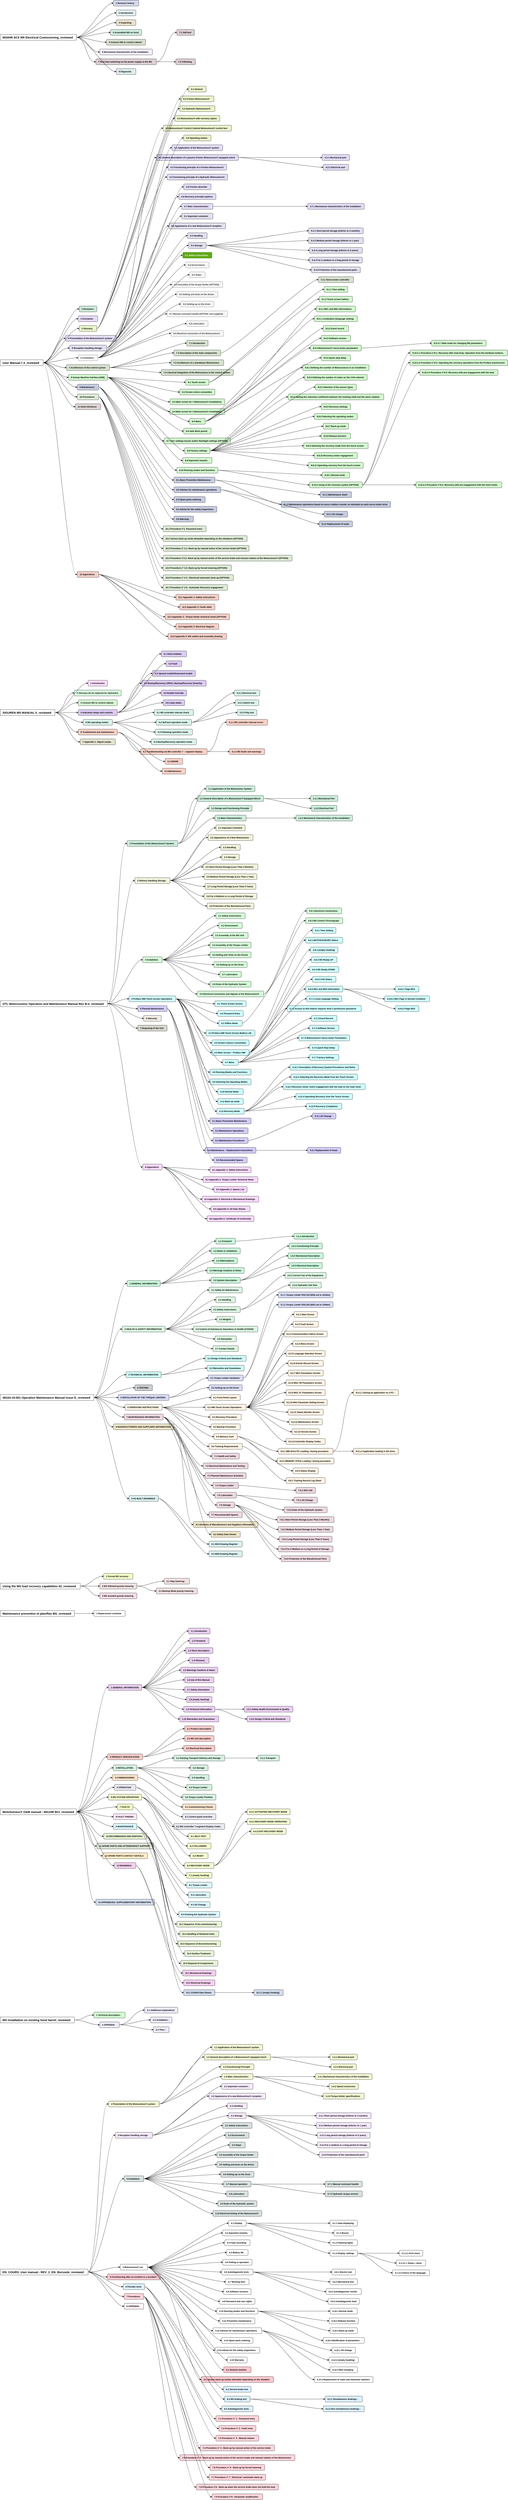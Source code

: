 <mxfile version="22.1.18" type="device">
  <diagram name="Page-1" id="WJtq2YAFpSBEmDAirLlr">
    <mxGraphModel dx="2655" dy="1461" grid="1" gridSize="10" guides="1" tooltips="1" connect="1" arrows="1" fold="1" page="1" pageScale="1" pageWidth="827" pageHeight="1169" math="0" shadow="0">
      <root>
        <mxCell id="0" />
        <mxCell id="1" parent="0" />
        <UserObject label="&lt;b&gt;%name%&lt;/b&gt;" child="1" level="Title" name="MS0HR SCX RR Electrical Comissioning_reviewed" parent="0" link="https://siguren.sharepoint.com/:w:/s/Processdesign/ERG9c1GI0VNGqenzWe0w4CIB50pbXxIl2z78e-FNXMTC_g?e=A0Dw2g" doc="" color="#FFFFFF" placeholders="1" id="1MOQqGbTGBEFzUqIC71g-22784">
          <mxCell style="note;html=1;treeMoving=1;fontFamily=Helvetica;fontSize=15;fontColor=default;align=left;spacingLeft=10;" vertex="1" parent="1">
            <mxGeometry x="20" y="1325" width="390" height="30" as="geometry" />
          </mxCell>
        </UserObject>
        <UserObject label="&lt;b&gt;%name%&lt;/b&gt;" child="2" level="Heading1" name="1 Revision history" parent="1" link="https://siguren.sharepoint.com/:w:/s/Processdesign/ERG9c1GI0VNGqenzWe0w4CIB50pbXxIl2z78e-FNXMTC_g?e=A0Dw2g" doc="MS0HR SCX RR Electrical Comissioning_reviewed.docx" color="#d7daed" placeholders="1" id="1MOQqGbTGBEFzUqIC71g-22785">
          <mxCell style="rectangle;html=1;treeMoving=1;rounded=1;fontFamily=Helvetica;fontSize=11;fontColor=default;align=left;spacingLeft=10;fillColor=#d7daed;" vertex="1" parent="1">
            <mxGeometry x="600" y="1150" width="130" height="30" as="geometry" />
          </mxCell>
        </UserObject>
        <UserObject label="&lt;b&gt;%name%&lt;/b&gt;" child="3" level="Heading1" name="2 Introduction" parent="1" link="https://siguren.sharepoint.com/:w:/s/Processdesign/ERG9c1GI0VNGqenzWe0w4CIB50pbXxIl2z78e-FNXMTC_g?e=A0Dw2g" doc="MS0HR SCX RR Electrical Comissioning_reviewed.docx" color="#e1eff0" placeholders="1" id="1MOQqGbTGBEFzUqIC71g-22786">
          <mxCell style="rectangle;html=1;treeMoving=1;rounded=1;fontFamily=Helvetica;fontSize=11;fontColor=default;align=left;spacingLeft=10;fillColor=#e1eff0;" vertex="1" parent="1">
            <mxGeometry x="615" y="1200" width="100" height="30" as="geometry" />
          </mxCell>
        </UserObject>
        <UserObject label="&lt;b&gt;%name%&lt;/b&gt;" child="4" level="Heading1" name="3 Unpacking" parent="1" link="https://siguren.sharepoint.com/:w:/s/Processdesign/ERG9c1GI0VNGqenzWe0w4CIB50pbXxIl2z78e-FNXMTC_g?e=A0Dw2g" doc="MS0HR SCX RR Electrical Comissioning_reviewed.docx" color="#e9e2cc" placeholders="1" id="1MOQqGbTGBEFzUqIC71g-22787">
          <mxCell style="rectangle;html=1;treeMoving=1;rounded=1;fontFamily=Helvetica;fontSize=11;fontColor=default;align=left;spacingLeft=10;fillColor=#e9e2cc;" vertex="1" parent="1">
            <mxGeometry x="615" y="1250" width="100" height="30" as="geometry" />
          </mxCell>
        </UserObject>
        <UserObject label="&lt;b&gt;%name%&lt;/b&gt;" child="5" level="Heading1" name="4 Assembled MS on hoist" parent="1" link="https://siguren.sharepoint.com/:w:/s/Processdesign/ERG9c1GI0VNGqenzWe0w4CIB50pbXxIl2z78e-FNXMTC_g?e=A0Dw2g" doc="MS0HR SCX RR Electrical Comissioning_reviewed.docx" color="#d0ede0" placeholders="1" id="1MOQqGbTGBEFzUqIC71g-22788">
          <mxCell style="rectangle;html=1;treeMoving=1;rounded=1;fontFamily=Helvetica;fontSize=11;fontColor=default;align=left;spacingLeft=10;fillColor=#d0ede0;" vertex="1" parent="1">
            <mxGeometry x="585" y="1300" width="160" height="30" as="geometry" />
          </mxCell>
        </UserObject>
        <UserObject label="&lt;b&gt;%name%&lt;/b&gt;" child="6" level="Heading1" name="5 Connect MS to control cabinet" parent="1" link="https://siguren.sharepoint.com/:w:/s/Processdesign/ERG9c1GI0VNGqenzWe0w4CIB50pbXxIl2z78e-FNXMTC_g?e=A0Dw2g" doc="MS0HR SCX RR Electrical Comissioning_reviewed.docx" color="#d9e0d0" placeholders="1" id="1MOQqGbTGBEFzUqIC71g-22789">
          <mxCell style="rectangle;html=1;treeMoving=1;rounded=1;fontFamily=Helvetica;fontSize=11;fontColor=default;align=left;spacingLeft=10;fillColor=#d9e0d0;" vertex="1" parent="1">
            <mxGeometry x="565" y="1350" width="200" height="30" as="geometry" />
          </mxCell>
        </UserObject>
        <UserObject label="&lt;b&gt;%name%&lt;/b&gt;" child="7" level="Heading1" name="6 Mechanical characteristic of the installation" parent="1" link="https://siguren.sharepoint.com/:w:/s/Processdesign/ERG9c1GI0VNGqenzWe0w4CIB50pbXxIl2z78e-FNXMTC_g?e=A0Dw2g" doc="MS0HR SCX RR Electrical Comissioning_reviewed.docx" color="#f4eeff" placeholders="1" id="1MOQqGbTGBEFzUqIC71g-22790">
          <mxCell style="rectangle;html=1;treeMoving=1;rounded=1;fontFamily=Helvetica;fontSize=11;fontColor=default;align=left;spacingLeft=10;fillColor=#f4eeff;" vertex="1" parent="1">
            <mxGeometry x="530" y="1400" width="270" height="30" as="geometry" />
          </mxCell>
        </UserObject>
        <UserObject label="&lt;b&gt;%name%&lt;/b&gt;" child="8" level="Heading1" name="7 First time switching on the power supply to the MS" parent="1" link="https://siguren.sharepoint.com/:w:/s/Processdesign/ERG9c1GI0VNGqenzWe0w4CIB50pbXxIl2z78e-FNXMTC_g?e=A0Dw2g" doc="MS0HR SCX RR Electrical Comissioning_reviewed.docx" color="#ddd0d4" placeholders="1" id="1MOQqGbTGBEFzUqIC71g-22791">
          <mxCell style="rectangle;html=1;treeMoving=1;rounded=1;fontFamily=Helvetica;fontSize=11;fontColor=default;align=left;spacingLeft=10;fillColor=#ddd0d4;" vertex="1" parent="1">
            <mxGeometry x="510" y="1450" width="310" height="30" as="geometry" />
          </mxCell>
        </UserObject>
        <UserObject label="&lt;b&gt;%name%&lt;/b&gt;" child="9" level="Heading2" name="7.1 Self-test" parent="8" link="https://siguren.sharepoint.com/:w:/s/Processdesign/ERG9c1GI0VNGqenzWe0w4CIB50pbXxIl2z78e-FNXMTC_g?e=A0Dw2g" doc="MS0HR SCX RR Electrical Comissioning_reviewed.docx" color="#ddd0d4" placeholders="1" id="1MOQqGbTGBEFzUqIC71g-22792">
          <mxCell style="rectangle;html=1;treeMoving=1;rounded=1;fontFamily=Helvetica;fontSize=11;fontColor=default;align=left;spacingLeft=10;fillColor=#ddd0d4;" vertex="1" parent="1">
            <mxGeometry x="925" y="1300" width="90" height="30" as="geometry" />
          </mxCell>
        </UserObject>
        <UserObject label="&lt;b&gt;%name%&lt;/b&gt;" child="10" level="Heading2" name="7.2 Following" parent="8" link="https://siguren.sharepoint.com/:w:/s/Processdesign/ERG9c1GI0VNGqenzWe0w4CIB50pbXxIl2z78e-FNXMTC_g?e=A0Dw2g" doc="MS0HR SCX RR Electrical Comissioning_reviewed.docx" color="#ddd0d4" placeholders="1" id="1MOQqGbTGBEFzUqIC71g-22793">
          <mxCell style="rectangle;html=1;treeMoving=1;rounded=1;fontFamily=Helvetica;fontSize=11;fontColor=default;align=left;spacingLeft=10;fillColor=#ddd0d4;" vertex="1" parent="1">
            <mxGeometry x="920" y="1450" width="100" height="30" as="geometry" />
          </mxCell>
        </UserObject>
        <UserObject label="&lt;b&gt;%name%&lt;/b&gt;" child="11" level="Heading1" name="8 Diagnostic" parent="1" link="https://siguren.sharepoint.com/:w:/s/Processdesign/ERG9c1GI0VNGqenzWe0w4CIB50pbXxIl2z78e-FNXMTC_g?e=A0Dw2g" doc="MS0HR SCX RR Electrical Comissioning_reviewed.docx" color="#e0eced" placeholders="1" id="1MOQqGbTGBEFzUqIC71g-22794">
          <mxCell style="rectangle;html=1;treeMoving=1;rounded=1;fontFamily=Helvetica;fontSize=11;fontColor=default;align=left;spacingLeft=10;fillColor=#e0eced;" vertex="1" parent="1">
            <mxGeometry x="615" y="1500" width="100" height="30" as="geometry" />
          </mxCell>
        </UserObject>
        <UserObject label="&lt;b&gt;%name%&lt;/b&gt;" child="12" level="Title" name="User Manual-7.4_reviewed" parent="0" link="https://siguren.sharepoint.com/:w:/s/Processdesign/EdVuzr_Djt9NotvVTExYs8cBLjC8dEFmFS5zpOR5xwwGGw?e=jkbn3u" doc="" color="#FFFFFF" placeholders="1" id="1MOQqGbTGBEFzUqIC71g-22795">
          <mxCell style="note;html=1;treeMoving=1;fontFamily=Helvetica;fontSize=15;fontColor=default;align=left;spacingLeft=10;" vertex="1" parent="1">
            <mxGeometry x="20" y="2990" width="220" height="30" as="geometry" />
          </mxCell>
        </UserObject>
        <UserObject label="&lt;b&gt;%name%&lt;/b&gt;" child="13" level="Heading1" name="1 Revisions" parent="12" link="https://siguren.sharepoint.com/:w:/s/Processdesign/EdVuzr_Djt9NotvVTExYs8cBLjC8dEFmFS5zpOR5xwwGGw?e=jkbn3u" doc="User Manual-7.4_reviewed.docx" color="#cde8d9" placeholders="1" id="1MOQqGbTGBEFzUqIC71g-22796">
          <mxCell style="rectangle;html=1;treeMoving=1;rounded=1;fontFamily=Helvetica;fontSize=11;fontColor=default;align=left;spacingLeft=10;fillColor=#cde8d9;" vertex="1" parent="1">
            <mxGeometry x="425" y="2715" width="90" height="30" as="geometry" />
          </mxCell>
        </UserObject>
        <UserObject label="&lt;b&gt;%name%&lt;/b&gt;" child="14" level="Heading1" name="2 Disclaimer" parent="12" link="https://siguren.sharepoint.com/:w:/s/Processdesign/EdVuzr_Djt9NotvVTExYs8cBLjC8dEFmFS5zpOR5xwwGGw?e=jkbn3u" doc="User Manual-7.4_reviewed.docx" color="#e8dafd" placeholders="1" id="1MOQqGbTGBEFzUqIC71g-22797">
          <mxCell style="rectangle;html=1;treeMoving=1;rounded=1;fontFamily=Helvetica;fontSize=11;fontColor=default;align=left;spacingLeft=10;fillColor=#e8dafd;" vertex="1" parent="1">
            <mxGeometry x="420" y="2765" width="100" height="30" as="geometry" />
          </mxCell>
        </UserObject>
        <UserObject label="&lt;b&gt;%name%&lt;/b&gt;" child="15" level="Heading1" name="3 Glossary" parent="12" link="https://siguren.sharepoint.com/:w:/s/Processdesign/EdVuzr_Djt9NotvVTExYs8cBLjC8dEFmFS5zpOR5xwwGGw?e=jkbn3u" doc="User Manual-7.4_reviewed.docx" color="#eaf3cc" placeholders="1" id="1MOQqGbTGBEFzUqIC71g-22798">
          <mxCell style="rectangle;html=1;treeMoving=1;rounded=1;fontFamily=Helvetica;fontSize=11;fontColor=default;align=left;spacingLeft=10;fillColor=#eaf3cc;" vertex="1" parent="1">
            <mxGeometry x="425" y="2815" width="90" height="30" as="geometry" />
          </mxCell>
        </UserObject>
        <UserObject label="&lt;b&gt;%name%&lt;/b&gt;" child="16" level="Heading2" name="3.1 General" parent="15" link="https://siguren.sharepoint.com/:w:/s/Processdesign/EdVuzr_Djt9NotvVTExYs8cBLjC8dEFmFS5zpOR5xwwGGw?e=jkbn3u" doc="User Manual-7.4_reviewed.docx" color="#eaf3cc" placeholders="1" id="1MOQqGbTGBEFzUqIC71g-22799">
          <mxCell style="rectangle;html=1;treeMoving=1;rounded=1;fontFamily=Helvetica;fontSize=11;fontColor=default;align=left;spacingLeft=10;fillColor=#eaf3cc;" vertex="1" parent="1">
            <mxGeometry x="985" y="1590" width="90" height="30" as="geometry" />
          </mxCell>
        </UserObject>
        <UserObject label="&lt;b&gt;%name%&lt;/b&gt;" child="17" level="Heading2" name="3.2 Friction Motosuiveur®" parent="15" link="https://siguren.sharepoint.com/:w:/s/Processdesign/EdVuzr_Djt9NotvVTExYs8cBLjC8dEFmFS5zpOR5xwwGGw?e=jkbn3u" doc="User Manual-7.4_reviewed.docx" color="#eaf3cc" placeholders="1" id="1MOQqGbTGBEFzUqIC71g-22800">
          <mxCell style="rectangle;html=1;treeMoving=1;rounded=1;fontFamily=Helvetica;fontSize=11;fontColor=default;align=left;spacingLeft=10;fillColor=#eaf3cc;" vertex="1" parent="1">
            <mxGeometry x="945" y="1640" width="170" height="30" as="geometry" />
          </mxCell>
        </UserObject>
        <UserObject label="&lt;b&gt;%name%&lt;/b&gt;" child="18" level="Heading2" name="3.3 Hydraulic Motosuiveur®" parent="15" link="https://siguren.sharepoint.com/:w:/s/Processdesign/EdVuzr_Djt9NotvVTExYs8cBLjC8dEFmFS5zpOR5xwwGGw?e=jkbn3u" doc="User Manual-7.4_reviewed.docx" color="#eaf3cc" placeholders="1" id="1MOQqGbTGBEFzUqIC71g-22801">
          <mxCell style="rectangle;html=1;treeMoving=1;rounded=1;fontFamily=Helvetica;fontSize=11;fontColor=default;align=left;spacingLeft=10;fillColor=#eaf3cc;" vertex="1" parent="1">
            <mxGeometry x="940" y="1690" width="180" height="30" as="geometry" />
          </mxCell>
        </UserObject>
        <UserObject label="&lt;b&gt;%name%&lt;/b&gt;" child="19" level="Heading2" name="3.4 Motosuiveur® with recovery option" parent="15" link="https://siguren.sharepoint.com/:w:/s/Processdesign/EdVuzr_Djt9NotvVTExYs8cBLjC8dEFmFS5zpOR5xwwGGw?e=jkbn3u" doc="User Manual-7.4_reviewed.docx" color="#eaf3cc" placeholders="1" id="1MOQqGbTGBEFzUqIC71g-22802">
          <mxCell style="rectangle;html=1;treeMoving=1;rounded=1;fontFamily=Helvetica;fontSize=11;fontColor=default;align=left;spacingLeft=10;fillColor=#eaf3cc;" vertex="1" parent="1">
            <mxGeometry x="915" y="1740" width="230" height="30" as="geometry" />
          </mxCell>
        </UserObject>
        <UserObject label="&lt;b&gt;%name%&lt;/b&gt;" child="20" level="Heading2" name="3.5 Motosuiveur® Control Cabinet Motosuiveur® control box" parent="15" link="https://siguren.sharepoint.com/:w:/s/Processdesign/EdVuzr_Djt9NotvVTExYs8cBLjC8dEFmFS5zpOR5xwwGGw?e=jkbn3u" doc="User Manual-7.4_reviewed.docx" color="#eaf3cc" placeholders="1" id="1MOQqGbTGBEFzUqIC71g-22803">
          <mxCell style="rectangle;html=1;treeMoving=1;rounded=1;fontFamily=Helvetica;fontSize=11;fontColor=default;align=left;spacingLeft=10;fillColor=#eaf3cc;" vertex="1" parent="1">
            <mxGeometry x="855" y="1790" width="350" height="30" as="geometry" />
          </mxCell>
        </UserObject>
        <UserObject label="&lt;b&gt;%name%&lt;/b&gt;" child="21" level="Heading2" name="3.6 Operating modes" parent="15" link="https://siguren.sharepoint.com/:w:/s/Processdesign/EdVuzr_Djt9NotvVTExYs8cBLjC8dEFmFS5zpOR5xwwGGw?e=jkbn3u" doc="User Manual-7.4_reviewed.docx" color="#eaf3cc" placeholders="1" id="1MOQqGbTGBEFzUqIC71g-22804">
          <mxCell style="rectangle;html=1;treeMoving=1;rounded=1;fontFamily=Helvetica;fontSize=11;fontColor=default;align=left;spacingLeft=10;fillColor=#eaf3cc;" vertex="1" parent="1">
            <mxGeometry x="960" y="1840" width="140" height="30" as="geometry" />
          </mxCell>
        </UserObject>
        <UserObject label="&lt;b&gt;%name%&lt;/b&gt;" child="22" level="Heading1" name="4 Presentation of the Motosuiveur® system" parent="12" link="https://siguren.sharepoint.com/:w:/s/Processdesign/EdVuzr_Djt9NotvVTExYs8cBLjC8dEFmFS5zpOR5xwwGGw?e=jkbn3u" doc="User Manual-7.4_reviewed.docx" color="#e3dcf5" placeholders="1" id="1MOQqGbTGBEFzUqIC71g-22805">
          <mxCell style="rectangle;html=1;treeMoving=1;rounded=1;fontFamily=Helvetica;fontSize=11;fontColor=default;align=left;spacingLeft=10;fillColor=#e3dcf5;" vertex="1" parent="1">
            <mxGeometry x="355" y="2865" width="260" height="30" as="geometry" />
          </mxCell>
        </UserObject>
        <UserObject label="&lt;b&gt;%name%&lt;/b&gt;" child="23" level="Heading2" name="4.1 Application of the Motosuiveur® system" parent="22" link="https://siguren.sharepoint.com/:w:/s/Processdesign/EdVuzr_Djt9NotvVTExYs8cBLjC8dEFmFS5zpOR5xwwGGw?e=jkbn3u" doc="User Manual-7.4_reviewed.docx" color="#e3dcf5" placeholders="1" id="1MOQqGbTGBEFzUqIC71g-22806">
          <mxCell style="rectangle;html=1;treeMoving=1;rounded=1;fontFamily=Helvetica;fontSize=11;fontColor=default;align=left;spacingLeft=10;fillColor=#e3dcf5;" vertex="1" parent="1">
            <mxGeometry x="900" y="1890" width="260" height="30" as="geometry" />
          </mxCell>
        </UserObject>
        <UserObject label="&lt;b&gt;%name%&lt;/b&gt;" child="24" level="Heading2" name="4.2 General description of a passive friction Motosuiveur® equipped winch" parent="22" link="https://siguren.sharepoint.com/:w:/s/Processdesign/EdVuzr_Djt9NotvVTExYs8cBLjC8dEFmFS5zpOR5xwwGGw?e=jkbn3u" doc="User Manual-7.4_reviewed.docx" color="#e3dcf5" placeholders="1" id="1MOQqGbTGBEFzUqIC71g-22807">
          <mxCell style="rectangle;html=1;treeMoving=1;rounded=1;fontFamily=Helvetica;fontSize=11;fontColor=default;align=left;spacingLeft=10;fillColor=#e3dcf5;" vertex="1" parent="1">
            <mxGeometry x="820" y="1940" width="420" height="30" as="geometry" />
          </mxCell>
        </UserObject>
        <UserObject label="&lt;b&gt;%name%&lt;/b&gt;" child="25" level="Heading3" name="4.2.1 Mechanical part" parent="24" link="https://siguren.sharepoint.com/:w:/s/Processdesign/EdVuzr_Djt9NotvVTExYs8cBLjC8dEFmFS5zpOR5xwwGGw?e=jkbn3u" doc="User Manual-7.4_reviewed.docx" color="#e3dcf5" placeholders="1" id="1MOQqGbTGBEFzUqIC71g-22808">
          <mxCell style="rectangle;html=1;treeMoving=1;rounded=1;fontFamily=Helvetica;fontSize=11;fontColor=default;align=left;spacingLeft=10;fillColor=#e3dcf5;" vertex="1" parent="1">
            <mxGeometry x="1670" y="1940" width="140" height="30" as="geometry" />
          </mxCell>
        </UserObject>
        <UserObject label="&lt;b&gt;%name%&lt;/b&gt;" child="26" level="Heading3" name="4.2.2 Electrical part" parent="24" link="https://siguren.sharepoint.com/:w:/s/Processdesign/EdVuzr_Djt9NotvVTExYs8cBLjC8dEFmFS5zpOR5xwwGGw?e=jkbn3u" doc="User Manual-7.4_reviewed.docx" color="#e3dcf5" placeholders="1" id="1MOQqGbTGBEFzUqIC71g-22809">
          <mxCell style="rectangle;html=1;treeMoving=1;rounded=1;fontFamily=Helvetica;fontSize=11;fontColor=default;align=left;spacingLeft=10;fillColor=#e3dcf5;" vertex="1" parent="1">
            <mxGeometry x="1675" y="1990" width="130" height="30" as="geometry" />
          </mxCell>
        </UserObject>
        <UserObject label="&lt;b&gt;%name%&lt;/b&gt;" child="27" level="Heading2" name="4.3 Functioning principle of a Friction Motosuiveur®" parent="22" link="https://siguren.sharepoint.com/:w:/s/Processdesign/EdVuzr_Djt9NotvVTExYs8cBLjC8dEFmFS5zpOR5xwwGGw?e=jkbn3u" doc="User Manual-7.4_reviewed.docx" color="#e3dcf5" placeholders="1" id="1MOQqGbTGBEFzUqIC71g-22810">
          <mxCell style="rectangle;html=1;treeMoving=1;rounded=1;fontFamily=Helvetica;fontSize=11;fontColor=default;align=left;spacingLeft=10;fillColor=#e3dcf5;" vertex="1" parent="1">
            <mxGeometry x="880" y="1990" width="300" height="30" as="geometry" />
          </mxCell>
        </UserObject>
        <UserObject label="&lt;b&gt;%name%&lt;/b&gt;" child="28" level="Heading2" name="4.4 Functioning principle of a Hydraulic Motosuiveur®" parent="22" link="https://siguren.sharepoint.com/:w:/s/Processdesign/EdVuzr_Djt9NotvVTExYs8cBLjC8dEFmFS5zpOR5xwwGGw?e=jkbn3u" doc="User Manual-7.4_reviewed.docx" color="#e3dcf5" placeholders="1" id="1MOQqGbTGBEFzUqIC71g-22811">
          <mxCell style="rectangle;html=1;treeMoving=1;rounded=1;fontFamily=Helvetica;fontSize=11;fontColor=default;align=left;spacingLeft=10;fillColor=#e3dcf5;" vertex="1" parent="1">
            <mxGeometry x="875" y="2040" width="310" height="30" as="geometry" />
          </mxCell>
        </UserObject>
        <UserObject label="&lt;b&gt;%name%&lt;/b&gt;" child="29" level="Heading2" name="4.5 Friction absorber" parent="22" link="https://siguren.sharepoint.com/:w:/s/Processdesign/EdVuzr_Djt9NotvVTExYs8cBLjC8dEFmFS5zpOR5xwwGGw?e=jkbn3u" doc="User Manual-7.4_reviewed.docx" color="#e3dcf5" placeholders="1" id="1MOQqGbTGBEFzUqIC71g-22812">
          <mxCell style="rectangle;html=1;treeMoving=1;rounded=1;fontFamily=Helvetica;fontSize=11;fontColor=default;align=left;spacingLeft=10;fillColor=#e3dcf5;" vertex="1" parent="1">
            <mxGeometry x="960" y="2090" width="140" height="30" as="geometry" />
          </mxCell>
        </UserObject>
        <UserObject label="&lt;b&gt;%name%&lt;/b&gt;" child="30" level="Heading2" name="4.6 Recovery principle (option)" parent="22" link="https://siguren.sharepoint.com/:w:/s/Processdesign/EdVuzr_Djt9NotvVTExYs8cBLjC8dEFmFS5zpOR5xwwGGw?e=jkbn3u" doc="User Manual-7.4_reviewed.docx" color="#e3dcf5" placeholders="1" id="1MOQqGbTGBEFzUqIC71g-22813">
          <mxCell style="rectangle;html=1;treeMoving=1;rounded=1;fontFamily=Helvetica;fontSize=11;fontColor=default;align=left;spacingLeft=10;fillColor=#e3dcf5;" vertex="1" parent="1">
            <mxGeometry x="935" y="2140" width="190" height="30" as="geometry" />
          </mxCell>
        </UserObject>
        <UserObject label="&lt;b&gt;%name%&lt;/b&gt;" child="31" level="Heading2" name="4.7 Main characteristics" parent="22" link="https://siguren.sharepoint.com/:w:/s/Processdesign/EdVuzr_Djt9NotvVTExYs8cBLjC8dEFmFS5zpOR5xwwGGw?e=jkbn3u" doc="User Manual-7.4_reviewed.docx" color="#e3dcf5" placeholders="1" id="1MOQqGbTGBEFzUqIC71g-22814">
          <mxCell style="rectangle;html=1;treeMoving=1;rounded=1;fontFamily=Helvetica;fontSize=11;fontColor=default;align=left;spacingLeft=10;fillColor=#e3dcf5;" vertex="1" parent="1">
            <mxGeometry x="950" y="2190" width="160" height="30" as="geometry" />
          </mxCell>
        </UserObject>
        <UserObject label="&lt;b&gt;%name%&lt;/b&gt;" child="32" level="Heading3" name="4.7.1 Mechanical characteristics of the installation" parent="31" link="https://siguren.sharepoint.com/:w:/s/Processdesign/EdVuzr_Djt9NotvVTExYs8cBLjC8dEFmFS5zpOR5xwwGGw?e=jkbn3u" doc="User Manual-7.4_reviewed.docx" color="#e3dcf5" placeholders="1" id="1MOQqGbTGBEFzUqIC71g-22815">
          <mxCell style="rectangle;html=1;treeMoving=1;rounded=1;fontFamily=Helvetica;fontSize=11;fontColor=default;align=left;spacingLeft=10;fillColor=#e3dcf5;" vertex="1" parent="1">
            <mxGeometry x="1595" y="2190" width="290" height="30" as="geometry" />
          </mxCell>
        </UserObject>
        <UserObject label="&lt;b&gt;%name%&lt;/b&gt;" child="33" level="Heading1" name="5 Reception handling storage" parent="12" link="https://siguren.sharepoint.com/:w:/s/Processdesign/EdVuzr_Djt9NotvVTExYs8cBLjC8dEFmFS5zpOR5xwwGGw?e=jkbn3u" doc="User Manual-7.4_reviewed.docx" color="#e2e0f0" placeholders="1" id="1MOQqGbTGBEFzUqIC71g-22816">
          <mxCell style="rectangle;html=1;treeMoving=1;rounded=1;fontFamily=Helvetica;fontSize=11;fontColor=default;align=left;spacingLeft=10;fillColor=#e2e0f0;" vertex="1" parent="1">
            <mxGeometry x="375" y="2915" width="190" height="30" as="geometry" />
          </mxCell>
        </UserObject>
        <UserObject label="&lt;b&gt;%name%&lt;/b&gt;" child="34" level="Heading2" name="5.1 Important comment:" parent="33" link="https://siguren.sharepoint.com/:w:/s/Processdesign/EdVuzr_Djt9NotvVTExYs8cBLjC8dEFmFS5zpOR5xwwGGw?e=jkbn3u" doc="User Manual-7.4_reviewed.docx" color="#e2e0f0" placeholders="1" id="1MOQqGbTGBEFzUqIC71g-22817">
          <mxCell style="rectangle;html=1;treeMoving=1;rounded=1;fontFamily=Helvetica;fontSize=11;fontColor=default;align=left;spacingLeft=10;fillColor=#e2e0f0;" vertex="1" parent="1">
            <mxGeometry x="950" y="2240" width="160" height="30" as="geometry" />
          </mxCell>
        </UserObject>
        <UserObject label="&lt;b&gt;%name%&lt;/b&gt;" child="35" level="Heading2" name="5.2 Appearance of a new Motosuiveur® reception" parent="33" link="https://siguren.sharepoint.com/:w:/s/Processdesign/EdVuzr_Djt9NotvVTExYs8cBLjC8dEFmFS5zpOR5xwwGGw?e=jkbn3u" doc="User Manual-7.4_reviewed.docx" color="#e2e0f0" placeholders="1" id="1MOQqGbTGBEFzUqIC71g-22818">
          <mxCell style="rectangle;html=1;treeMoving=1;rounded=1;fontFamily=Helvetica;fontSize=11;fontColor=default;align=left;spacingLeft=10;fillColor=#e2e0f0;" vertex="1" parent="1">
            <mxGeometry x="885" y="2290" width="290" height="30" as="geometry" />
          </mxCell>
        </UserObject>
        <UserObject label="&lt;b&gt;%name%&lt;/b&gt;" child="36" level="Heading2" name="5.3 Handling" parent="33" link="https://siguren.sharepoint.com/:w:/s/Processdesign/EdVuzr_Djt9NotvVTExYs8cBLjC8dEFmFS5zpOR5xwwGGw?e=jkbn3u" doc="User Manual-7.4_reviewed.docx" color="#e2e0f0" placeholders="1" id="1MOQqGbTGBEFzUqIC71g-22819">
          <mxCell style="rectangle;html=1;treeMoving=1;rounded=1;fontFamily=Helvetica;fontSize=11;fontColor=default;align=left;spacingLeft=10;fillColor=#e2e0f0;" vertex="1" parent="1">
            <mxGeometry x="980" y="2340" width="100" height="30" as="geometry" />
          </mxCell>
        </UserObject>
        <UserObject label="&lt;b&gt;%name%&lt;/b&gt;" child="37" level="Heading2" name="5.4 Storage" parent="33" link="https://siguren.sharepoint.com/:w:/s/Processdesign/EdVuzr_Djt9NotvVTExYs8cBLjC8dEFmFS5zpOR5xwwGGw?e=jkbn3u" doc="User Manual-7.4_reviewed.docx" color="#e2e0f0" placeholders="1" id="1MOQqGbTGBEFzUqIC71g-22820">
          <mxCell style="rectangle;html=1;treeMoving=1;rounded=1;fontFamily=Helvetica;fontSize=11;fontColor=default;align=left;spacingLeft=10;fillColor=#e2e0f0;" vertex="1" parent="1">
            <mxGeometry x="985" y="2390" width="90" height="30" as="geometry" />
          </mxCell>
        </UserObject>
        <UserObject label="&lt;b&gt;%name%&lt;/b&gt;" child="38" level="Heading3" name="5.4.1 Short period storage (inferior to 3 months)" parent="37" link="https://siguren.sharepoint.com/:w:/s/Processdesign/EdVuzr_Djt9NotvVTExYs8cBLjC8dEFmFS5zpOR5xwwGGw?e=jkbn3u" doc="User Manual-7.4_reviewed.docx" color="#e2e0f0" placeholders="1" id="1MOQqGbTGBEFzUqIC71g-22821">
          <mxCell style="rectangle;html=1;treeMoving=1;rounded=1;fontFamily=Helvetica;fontSize=11;fontColor=default;align=left;spacingLeft=10;fillColor=#e2e0f0;" vertex="1" parent="1">
            <mxGeometry x="1600" y="2315" width="280" height="30" as="geometry" />
          </mxCell>
        </UserObject>
        <UserObject label="&lt;b&gt;%name%&lt;/b&gt;" child="39" level="Heading3" name="5.4.2 Medium period storage (inferior to 1 year)" parent="37" link="https://siguren.sharepoint.com/:w:/s/Processdesign/EdVuzr_Djt9NotvVTExYs8cBLjC8dEFmFS5zpOR5xwwGGw?e=jkbn3u" doc="User Manual-7.4_reviewed.docx" color="#e2e0f0" placeholders="1" id="1MOQqGbTGBEFzUqIC71g-22822">
          <mxCell style="rectangle;html=1;treeMoving=1;rounded=1;fontFamily=Helvetica;fontSize=11;fontColor=default;align=left;spacingLeft=10;fillColor=#e2e0f0;" vertex="1" parent="1">
            <mxGeometry x="1600" y="2365" width="280" height="30" as="geometry" />
          </mxCell>
        </UserObject>
        <UserObject label="&lt;b&gt;%name%&lt;/b&gt;" child="40" level="Heading3" name="5.4.3 Long period storage (inferior to 5 years)" parent="37" link="https://siguren.sharepoint.com/:w:/s/Processdesign/EdVuzr_Djt9NotvVTExYs8cBLjC8dEFmFS5zpOR5xwwGGw?e=jkbn3u" doc="User Manual-7.4_reviewed.docx" color="#e2e0f0" placeholders="1" id="1MOQqGbTGBEFzUqIC71g-22823">
          <mxCell style="rectangle;html=1;treeMoving=1;rounded=1;fontFamily=Helvetica;fontSize=11;fontColor=default;align=left;spacingLeft=10;fillColor=#e2e0f0;" vertex="1" parent="1">
            <mxGeometry x="1605" y="2415" width="270" height="30" as="geometry" />
          </mxCell>
        </UserObject>
        <UserObject label="&lt;b&gt;%name%&lt;/b&gt;" child="41" level="Heading3" name="5.4.4 For a medium or a long period of storage" parent="37" link="https://siguren.sharepoint.com/:w:/s/Processdesign/EdVuzr_Djt9NotvVTExYs8cBLjC8dEFmFS5zpOR5xwwGGw?e=jkbn3u" doc="User Manual-7.4_reviewed.docx" color="#e2e0f0" placeholders="1" id="1MOQqGbTGBEFzUqIC71g-22824">
          <mxCell style="rectangle;html=1;treeMoving=1;rounded=1;fontFamily=Helvetica;fontSize=11;fontColor=default;align=left;spacingLeft=10;fillColor=#e2e0f0;" vertex="1" parent="1">
            <mxGeometry x="1605" y="2465" width="270" height="30" as="geometry" />
          </mxCell>
        </UserObject>
        <UserObject label="&lt;b&gt;%name%&lt;/b&gt;" child="42" level="Heading3" name="5.4.5 Protection of the manufactured parts" parent="37" link="https://siguren.sharepoint.com/:w:/s/Processdesign/EdVuzr_Djt9NotvVTExYs8cBLjC8dEFmFS5zpOR5xwwGGw?e=jkbn3u" doc="User Manual-7.4_reviewed.docx" color="#e2e0f0" placeholders="1" id="1MOQqGbTGBEFzUqIC71g-22825">
          <mxCell style="rectangle;html=1;treeMoving=1;rounded=1;fontFamily=Helvetica;fontSize=11;fontColor=default;align=left;spacingLeft=10;fillColor=#e2e0f0;" vertex="1" parent="1">
            <mxGeometry x="1615" y="2515" width="250" height="30" as="geometry" />
          </mxCell>
        </UserObject>
        <UserObject label="&lt;b&gt;%name%&lt;/b&gt;" child="43" level="Heading1" name="6 Installation" parent="12" link="https://siguren.sharepoint.com/:w:/s/Processdesign/EdVuzr_Djt9NotvVTExYs8cBLjC8dEFmFS5zpOR5xwwGGw?e=jkbn3u" doc="User Manual-7.4_reviewed.docx" color="#d8eddf" placeholders="1" id="1MOQqGbTGBEFzUqIC71g-22826">
          <mxCell style="rectangle;html=1;treeMoving=1;rounded=1;fontFamily=Helvetica;fontSize=11;align=left;spacingLeft=10;fillColor=#f5f5f5;strokeColor=#666666;fontColor=#333333;" vertex="1" parent="1">
            <mxGeometry x="420" y="2965" width="100" height="30" as="geometry" />
          </mxCell>
        </UserObject>
        <UserObject label="&lt;b&gt;%name%&lt;/b&gt;" child="44" level="Heading2" name="6.1 Safety instructions" parent="43" link="https://siguren.sharepoint.com/:w:/s/Processdesign/EdVuzr_Djt9NotvVTExYs8cBLjC8dEFmFS5zpOR5xwwGGw?e=jkbn3u" doc="User Manual-7.4_reviewed.docx" color="#d8eddf" placeholders="1" id="1MOQqGbTGBEFzUqIC71g-22827">
          <mxCell style="rectangle;html=1;treeMoving=1;rounded=1;fontFamily=Helvetica;fontSize=11;fontColor=#ffffff;align=left;spacingLeft=10;fillColor=#60a917;strokeColor=#2D7600;" vertex="1" parent="1">
            <mxGeometry x="955" y="2440" width="150" height="30" as="geometry" />
          </mxCell>
        </UserObject>
        <UserObject label="&lt;b&gt;%name%&lt;/b&gt;" child="45" level="Heading2" name="6.2 Environment" parent="43" link="https://siguren.sharepoint.com/:w:/s/Processdesign/EdVuzr_Djt9NotvVTExYs8cBLjC8dEFmFS5zpOR5xwwGGw?e=jkbn3u" doc="User Manual-7.4_reviewed.docx" color="#d8eddf" placeholders="1" id="1MOQqGbTGBEFzUqIC71g-22828">
          <mxCell style="rectangle;html=1;treeMoving=1;rounded=1;fontFamily=Helvetica;fontSize=11;align=left;spacingLeft=10;fillColor=#f5f5f5;strokeColor=#666666;fontColor=#333333;" vertex="1" parent="1">
            <mxGeometry x="970" y="2490" width="120" height="30" as="geometry" />
          </mxCell>
        </UserObject>
        <UserObject label="&lt;b&gt;%name%&lt;/b&gt;" child="46" level="Heading2" name="6.3 Steps" parent="43" link="https://siguren.sharepoint.com/:w:/s/Processdesign/EdVuzr_Djt9NotvVTExYs8cBLjC8dEFmFS5zpOR5xwwGGw?e=jkbn3u" doc="User Manual-7.4_reviewed.docx" color="#d8eddf" placeholders="1" id="1MOQqGbTGBEFzUqIC71g-22829">
          <mxCell style="rectangle;html=1;treeMoving=1;rounded=1;fontFamily=Helvetica;fontSize=11;align=left;spacingLeft=10;fillColor=#f5f5f5;strokeColor=#666666;fontColor=#333333;" vertex="1" parent="1">
            <mxGeometry x="990" y="2540" width="80" height="30" as="geometry" />
          </mxCell>
        </UserObject>
        <UserObject label="&lt;b&gt;%name%&lt;/b&gt;" child="47" level="Heading2" name="6.4 Assembly of the torque limiter (OPTION)" parent="43" link="https://siguren.sharepoint.com/:w:/s/Processdesign/EdVuzr_Djt9NotvVTExYs8cBLjC8dEFmFS5zpOR5xwwGGw?e=jkbn3u" doc="User Manual-7.4_reviewed.docx" color="#d8eddf" placeholders="1" id="1MOQqGbTGBEFzUqIC71g-22830">
          <mxCell style="rectangle;html=1;treeMoving=1;rounded=1;fontFamily=Helvetica;fontSize=11;align=left;spacingLeft=10;fillColor=#f5f5f5;strokeColor=#666666;fontColor=#333333;" vertex="1" parent="1">
            <mxGeometry x="900" y="2590" width="260" height="30" as="geometry" />
          </mxCell>
        </UserObject>
        <UserObject label="&lt;b&gt;%name%&lt;/b&gt;" child="48" level="Heading2" name="6.5 Setting and tests on the drives" parent="43" link="https://siguren.sharepoint.com/:w:/s/Processdesign/EdVuzr_Djt9NotvVTExYs8cBLjC8dEFmFS5zpOR5xwwGGw?e=jkbn3u" doc="User Manual-7.4_reviewed.docx" color="#d8eddf" placeholders="1" id="1MOQqGbTGBEFzUqIC71g-22831">
          <mxCell style="rectangle;html=1;treeMoving=1;rounded=1;fontFamily=Helvetica;fontSize=11;align=left;spacingLeft=10;fillColor=#f5f5f5;strokeColor=#666666;fontColor=#333333;" vertex="1" parent="1">
            <mxGeometry x="925" y="2640" width="210" height="30" as="geometry" />
          </mxCell>
        </UserObject>
        <UserObject label="&lt;b&gt;%name%&lt;/b&gt;" child="49" level="Heading2" name="6.6 Setting-up on the drum" parent="43" link="https://siguren.sharepoint.com/:w:/s/Processdesign/EdVuzr_Djt9NotvVTExYs8cBLjC8dEFmFS5zpOR5xwwGGw?e=jkbn3u" doc="User Manual-7.4_reviewed.docx" color="#d8eddf" placeholders="1" id="1MOQqGbTGBEFzUqIC71g-22832">
          <mxCell style="rectangle;html=1;treeMoving=1;rounded=1;fontFamily=Helvetica;fontSize=11;align=left;spacingLeft=10;fillColor=#f5f5f5;strokeColor=#666666;fontColor=#333333;" vertex="1" parent="1">
            <mxGeometry x="945" y="2690" width="170" height="30" as="geometry" />
          </mxCell>
        </UserObject>
        <UserObject label="&lt;b&gt;%name%&lt;/b&gt;" child="50" level="Heading2" name="6.7 Manual command handle (OPTION -not supplied)" parent="43" link="https://siguren.sharepoint.com/:w:/s/Processdesign/EdVuzr_Djt9NotvVTExYs8cBLjC8dEFmFS5zpOR5xwwGGw?e=jkbn3u" doc="User Manual-7.4_reviewed.docx" color="#d8eddf" placeholders="1" id="1MOQqGbTGBEFzUqIC71g-22833">
          <mxCell style="rectangle;html=1;treeMoving=1;rounded=1;fontFamily=Helvetica;fontSize=11;align=left;spacingLeft=10;fillColor=#f5f5f5;strokeColor=#666666;fontColor=#333333;" vertex="1" parent="1">
            <mxGeometry x="875" y="2740" width="310" height="30" as="geometry" />
          </mxCell>
        </UserObject>
        <UserObject label="&lt;b&gt;%name%&lt;/b&gt;" child="51" level="Heading2" name="6.8 Lubrication" parent="43" link="https://siguren.sharepoint.com/:w:/s/Processdesign/EdVuzr_Djt9NotvVTExYs8cBLjC8dEFmFS5zpOR5xwwGGw?e=jkbn3u" doc="User Manual-7.4_reviewed.docx" color="#d8eddf" placeholders="1" id="1MOQqGbTGBEFzUqIC71g-22834">
          <mxCell style="rectangle;html=1;treeMoving=1;rounded=1;fontFamily=Helvetica;fontSize=11;align=left;spacingLeft=10;fillColor=#f5f5f5;strokeColor=#666666;fontColor=#333333;" vertex="1" parent="1">
            <mxGeometry x="975" y="2790" width="110" height="30" as="geometry" />
          </mxCell>
        </UserObject>
        <UserObject label="&lt;b&gt;%name%&lt;/b&gt;" child="52" level="Heading2" name="6.9 Electrical connection of the Motosuiveur®" parent="43" link="https://siguren.sharepoint.com/:w:/s/Processdesign/EdVuzr_Djt9NotvVTExYs8cBLjC8dEFmFS5zpOR5xwwGGw?e=jkbn3u" doc="User Manual-7.4_reviewed.docx" color="#d8eddf" placeholders="1" id="1MOQqGbTGBEFzUqIC71g-22835">
          <mxCell style="rectangle;html=1;treeMoving=1;rounded=1;fontFamily=Helvetica;fontSize=11;align=left;spacingLeft=10;fillColor=#f5f5f5;strokeColor=#666666;fontColor=#333333;" vertex="1" parent="1">
            <mxGeometry x="895" y="2840" width="270" height="30" as="geometry" />
          </mxCell>
        </UserObject>
        <UserObject label="&lt;b&gt;%name%&lt;/b&gt;" child="53" level="Heading1" name="7 Architecture of the control system" parent="12" link="https://siguren.sharepoint.com/:w:/s/Processdesign/EdVuzr_Djt9NotvVTExYs8cBLjC8dEFmFS5zpOR5xwwGGw?e=jkbn3u" doc="User Manual-7.4_reviewed.docx" color="#d7e2d0" placeholders="1" id="1MOQqGbTGBEFzUqIC71g-22836">
          <mxCell style="rectangle;html=1;treeMoving=1;rounded=1;fontFamily=Helvetica;fontSize=11;fontColor=default;align=left;spacingLeft=10;fillColor=#d7e2d0;" vertex="1" parent="1">
            <mxGeometry x="360" y="3015" width="220" height="30" as="geometry" />
          </mxCell>
        </UserObject>
        <UserObject label="&lt;b&gt;%name%&lt;/b&gt;" child="54" level="Heading2" name="7.1 Introduction" parent="53" link="https://siguren.sharepoint.com/:w:/s/Processdesign/EdVuzr_Djt9NotvVTExYs8cBLjC8dEFmFS5zpOR5xwwGGw?e=jkbn3u" doc="User Manual-7.4_reviewed.docx" color="#d7e2d0" placeholders="1" id="1MOQqGbTGBEFzUqIC71g-22837">
          <mxCell style="rectangle;html=1;treeMoving=1;rounded=1;fontFamily=Helvetica;fontSize=11;fontColor=default;align=left;spacingLeft=10;fillColor=#d7e2d0;" vertex="1" parent="1">
            <mxGeometry x="975" y="2890" width="110" height="30" as="geometry" />
          </mxCell>
        </UserObject>
        <UserObject label="&lt;b&gt;%name%&lt;/b&gt;" child="55" level="Heading2" name="7.2 Description of the main components" parent="53" link="https://siguren.sharepoint.com/:w:/s/Processdesign/EdVuzr_Djt9NotvVTExYs8cBLjC8dEFmFS5zpOR5xwwGGw?e=jkbn3u" doc="User Manual-7.4_reviewed.docx" color="#d7e2d0" placeholders="1" id="1MOQqGbTGBEFzUqIC71g-22838">
          <mxCell style="rectangle;html=1;treeMoving=1;rounded=1;fontFamily=Helvetica;fontSize=11;fontColor=default;align=left;spacingLeft=10;fillColor=#d7e2d0;" vertex="1" parent="1">
            <mxGeometry x="910" y="2940" width="240" height="30" as="geometry" />
          </mxCell>
        </UserObject>
        <UserObject label="&lt;b&gt;%name%&lt;/b&gt;" child="56" level="Heading3" name="7.2.1 Servo-motor controller" parent="55" link="https://siguren.sharepoint.com/:w:/s/Processdesign/EdVuzr_Djt9NotvVTExYs8cBLjC8dEFmFS5zpOR5xwwGGw?e=jkbn3u" doc="User Manual-7.4_reviewed.docx" color="#d7e2d0" placeholders="1" id="1MOQqGbTGBEFzUqIC71g-22839">
          <mxCell style="rectangle;html=1;treeMoving=1;rounded=1;fontFamily=Helvetica;fontSize=11;fontColor=default;align=left;spacingLeft=10;fillColor=#d7e2d0;" vertex="1" parent="1">
            <mxGeometry x="1650" y="2565" width="180" height="30" as="geometry" />
          </mxCell>
        </UserObject>
        <UserObject label="&lt;b&gt;%name%&lt;/b&gt;" child="57" level="Heading2" name="7.3 Architecture of a standalone Motosuiveur" parent="53" link="https://siguren.sharepoint.com/:w:/s/Processdesign/EdVuzr_Djt9NotvVTExYs8cBLjC8dEFmFS5zpOR5xwwGGw?e=jkbn3u" doc="User Manual-7.4_reviewed.docx" color="#d7e2d0" placeholders="1" id="1MOQqGbTGBEFzUqIC71g-22840">
          <mxCell style="rectangle;html=1;treeMoving=1;rounded=1;fontFamily=Helvetica;fontSize=11;fontColor=default;align=left;spacingLeft=10;fillColor=#d7e2d0;" vertex="1" parent="1">
            <mxGeometry x="895" y="2990" width="270" height="30" as="geometry" />
          </mxCell>
        </UserObject>
        <UserObject label="&lt;b&gt;%name%&lt;/b&gt;" child="58" level="Heading2" name="7.4 Classical integration of the Motosuiveur in the control system" parent="53" link="https://siguren.sharepoint.com/:w:/s/Processdesign/EdVuzr_Djt9NotvVTExYs8cBLjC8dEFmFS5zpOR5xwwGGw?e=jkbn3u" doc="User Manual-7.4_reviewed.docx" color="#d7e2d0" placeholders="1" id="1MOQqGbTGBEFzUqIC71g-22841">
          <mxCell style="rectangle;html=1;treeMoving=1;rounded=1;fontFamily=Helvetica;fontSize=11;fontColor=default;align=left;spacingLeft=10;fillColor=#d7e2d0;" vertex="1" parent="1">
            <mxGeometry x="845" y="3040" width="370" height="30" as="geometry" />
          </mxCell>
        </UserObject>
        <UserObject label="&lt;b&gt;%name%&lt;/b&gt;" child="59" level="Heading1" name="8 Human Machine Interface (HMI)" parent="12" link="https://siguren.sharepoint.com/:w:/s/Processdesign/EdVuzr_Djt9NotvVTExYs8cBLjC8dEFmFS5zpOR5xwwGGw?e=jkbn3u" doc="User Manual-7.4_reviewed.docx" color="#d3f8cf" placeholders="1" id="1MOQqGbTGBEFzUqIC71g-22842">
          <mxCell style="rectangle;html=1;treeMoving=1;rounded=1;fontFamily=Helvetica;fontSize=11;fontColor=default;align=left;spacingLeft=10;fillColor=#d3f8cf;" vertex="1" parent="1">
            <mxGeometry x="370" y="3065" width="200" height="30" as="geometry" />
          </mxCell>
        </UserObject>
        <UserObject label="&lt;b&gt;%name%&lt;/b&gt;" child="60" level="Heading2" name="8.1 Touch screen" parent="59" link="https://siguren.sharepoint.com/:w:/s/Processdesign/EdVuzr_Djt9NotvVTExYs8cBLjC8dEFmFS5zpOR5xwwGGw?e=jkbn3u" doc="User Manual-7.4_reviewed.docx" color="#d3f8cf" placeholders="1" id="1MOQqGbTGBEFzUqIC71g-22843">
          <mxCell style="rectangle;html=1;treeMoving=1;rounded=1;fontFamily=Helvetica;fontSize=11;fontColor=default;align=left;spacingLeft=10;fillColor=#d3f8cf;" vertex="1" parent="1">
            <mxGeometry x="970" y="3090" width="120" height="30" as="geometry" />
          </mxCell>
        </UserObject>
        <UserObject label="&lt;b&gt;%name%&lt;/b&gt;" child="61" level="Heading3" name="8.1.1 Time setting" parent="60" link="https://siguren.sharepoint.com/:w:/s/Processdesign/EdVuzr_Djt9NotvVTExYs8cBLjC8dEFmFS5zpOR5xwwGGw?e=jkbn3u" doc="User Manual-7.4_reviewed.docx" color="#d3f8cf" placeholders="1" id="1MOQqGbTGBEFzUqIC71g-22844">
          <mxCell style="rectangle;html=1;treeMoving=1;rounded=1;fontFamily=Helvetica;fontSize=11;fontColor=default;align=left;spacingLeft=10;fillColor=#d3f8cf;" vertex="1" parent="1">
            <mxGeometry x="1680" y="2615" width="120" height="30" as="geometry" />
          </mxCell>
        </UserObject>
        <UserObject label="&lt;b&gt;%name%&lt;/b&gt;" child="62" level="Heading3" name="8.1.2 Touch screen battery" parent="60" link="https://siguren.sharepoint.com/:w:/s/Processdesign/EdVuzr_Djt9NotvVTExYs8cBLjC8dEFmFS5zpOR5xwwGGw?e=jkbn3u" doc="User Manual-7.4_reviewed.docx" color="#d3f8cf" placeholders="1" id="1MOQqGbTGBEFzUqIC71g-22845">
          <mxCell style="rectangle;html=1;treeMoving=1;rounded=1;fontFamily=Helvetica;fontSize=11;fontColor=default;align=left;spacingLeft=10;fillColor=#d3f8cf;" vertex="1" parent="1">
            <mxGeometry x="1655" y="2665" width="170" height="30" as="geometry" />
          </mxCell>
        </UserObject>
        <UserObject label="&lt;b&gt;%name%&lt;/b&gt;" child="63" level="Heading2" name="8.2 Screen colors convention" parent="59" link="https://siguren.sharepoint.com/:w:/s/Processdesign/EdVuzr_Djt9NotvVTExYs8cBLjC8dEFmFS5zpOR5xwwGGw?e=jkbn3u" doc="User Manual-7.4_reviewed.docx" color="#d3f8cf" placeholders="1" id="1MOQqGbTGBEFzUqIC71g-22846">
          <mxCell style="rectangle;html=1;treeMoving=1;rounded=1;fontFamily=Helvetica;fontSize=11;fontColor=default;align=left;spacingLeft=10;fillColor=#d3f8cf;" vertex="1" parent="1">
            <mxGeometry x="940" y="3140" width="180" height="30" as="geometry" />
          </mxCell>
        </UserObject>
        <UserObject label="&lt;b&gt;%name%&lt;/b&gt;" child="64" level="Heading2" name="8.3 Main screen for 1 Motosuiveur® installations" parent="59" link="https://siguren.sharepoint.com/:w:/s/Processdesign/EdVuzr_Djt9NotvVTExYs8cBLjC8dEFmFS5zpOR5xwwGGw?e=jkbn3u" doc="User Manual-7.4_reviewed.docx" color="#d3f8cf" placeholders="1" id="1MOQqGbTGBEFzUqIC71g-22847">
          <mxCell style="rectangle;html=1;treeMoving=1;rounded=1;fontFamily=Helvetica;fontSize=11;fontColor=default;align=left;spacingLeft=10;fillColor=#d3f8cf;" vertex="1" parent="1">
            <mxGeometry x="890" y="3190" width="280" height="30" as="geometry" />
          </mxCell>
        </UserObject>
        <UserObject label="&lt;b&gt;%name%&lt;/b&gt;" child="65" level="Heading2" name="8.4 Main screen for 2 Motosuiveur® installations" parent="59" link="https://siguren.sharepoint.com/:w:/s/Processdesign/EdVuzr_Djt9NotvVTExYs8cBLjC8dEFmFS5zpOR5xwwGGw?e=jkbn3u" doc="User Manual-7.4_reviewed.docx" color="#d3f8cf" placeholders="1" id="1MOQqGbTGBEFzUqIC71g-22848">
          <mxCell style="rectangle;html=1;treeMoving=1;rounded=1;fontFamily=Helvetica;fontSize=11;fontColor=default;align=left;spacingLeft=10;fillColor=#d3f8cf;" vertex="1" parent="1">
            <mxGeometry x="890" y="3240" width="280" height="30" as="geometry" />
          </mxCell>
        </UserObject>
        <UserObject label="&lt;b&gt;%name%&lt;/b&gt;" child="66" level="Heading3" name="8.4.1 MS1 and MS2 informations" parent="65" link="https://siguren.sharepoint.com/:w:/s/Processdesign/EdVuzr_Djt9NotvVTExYs8cBLjC8dEFmFS5zpOR5xwwGGw?e=jkbn3u" doc="User Manual-7.4_reviewed.docx" color="#d3f8cf" placeholders="1" id="1MOQqGbTGBEFzUqIC71g-22849">
          <mxCell style="rectangle;html=1;treeMoving=1;rounded=1;fontFamily=Helvetica;fontSize=11;fontColor=default;align=left;spacingLeft=10;fillColor=#d3f8cf;" vertex="1" parent="1">
            <mxGeometry x="1640" y="2715" width="200" height="30" as="geometry" />
          </mxCell>
        </UserObject>
        <UserObject label="&lt;b&gt;%name%&lt;/b&gt;" child="67" level="Heading2" name="8.5 Menu" parent="59" link="https://siguren.sharepoint.com/:w:/s/Processdesign/EdVuzr_Djt9NotvVTExYs8cBLjC8dEFmFS5zpOR5xwwGGw?e=jkbn3u" doc="User Manual-7.4_reviewed.docx" color="#d3f8cf" placeholders="1" id="1MOQqGbTGBEFzUqIC71g-22850">
          <mxCell style="rectangle;html=1;treeMoving=1;rounded=1;fontFamily=Helvetica;fontSize=11;fontColor=default;align=left;spacingLeft=10;fillColor=#d3f8cf;" vertex="1" parent="1">
            <mxGeometry x="990" y="3290" width="80" height="30" as="geometry" />
          </mxCell>
        </UserObject>
        <UserObject label="&lt;b&gt;%name%&lt;/b&gt;" child="68" level="Heading3" name="8.5.1 Localization (language setting)" parent="67" link="https://siguren.sharepoint.com/:w:/s/Processdesign/EdVuzr_Djt9NotvVTExYs8cBLjC8dEFmFS5zpOR5xwwGGw?e=jkbn3u" doc="User Manual-7.4_reviewed.docx" color="#d3f8cf" placeholders="1" id="1MOQqGbTGBEFzUqIC71g-22851">
          <mxCell style="rectangle;html=1;treeMoving=1;rounded=1;fontFamily=Helvetica;fontSize=11;fontColor=default;align=left;spacingLeft=10;fillColor=#d3f8cf;" vertex="1" parent="1">
            <mxGeometry x="1630" y="2765" width="220" height="30" as="geometry" />
          </mxCell>
        </UserObject>
        <UserObject label="&lt;b&gt;%name%&lt;/b&gt;" child="69" level="Heading3" name="8.5.2 Event record" parent="67" link="https://siguren.sharepoint.com/:w:/s/Processdesign/EdVuzr_Djt9NotvVTExYs8cBLjC8dEFmFS5zpOR5xwwGGw?e=jkbn3u" doc="User Manual-7.4_reviewed.docx" color="#d3f8cf" placeholders="1" id="1MOQqGbTGBEFzUqIC71g-22852">
          <mxCell style="rectangle;html=1;treeMoving=1;rounded=1;fontFamily=Helvetica;fontSize=11;fontColor=default;align=left;spacingLeft=10;fillColor=#d3f8cf;" vertex="1" parent="1">
            <mxGeometry x="1675" y="2815" width="130" height="30" as="geometry" />
          </mxCell>
        </UserObject>
        <UserObject label="&lt;b&gt;%name%&lt;/b&gt;" child="70" level="Heading3" name="8.5.3 Software version" parent="67" link="https://siguren.sharepoint.com/:w:/s/Processdesign/EdVuzr_Djt9NotvVTExYs8cBLjC8dEFmFS5zpOR5xwwGGw?e=jkbn3u" doc="User Manual-7.4_reviewed.docx" color="#d3f8cf" placeholders="1" id="1MOQqGbTGBEFzUqIC71g-22853">
          <mxCell style="rectangle;html=1;treeMoving=1;rounded=1;fontFamily=Helvetica;fontSize=11;fontColor=default;align=left;spacingLeft=10;fillColor=#d3f8cf;" vertex="1" parent="1">
            <mxGeometry x="1665" y="2865" width="150" height="30" as="geometry" />
          </mxCell>
        </UserObject>
        <UserObject label="&lt;b&gt;%name%&lt;/b&gt;" child="71" level="Heading3" name="8.5.4 Motosuiveur® servo-motor parameters" parent="67" link="https://siguren.sharepoint.com/:w:/s/Processdesign/EdVuzr_Djt9NotvVTExYs8cBLjC8dEFmFS5zpOR5xwwGGw?e=jkbn3u" doc="User Manual-7.4_reviewed.docx" color="#d3f8cf" placeholders="1" id="1MOQqGbTGBEFzUqIC71g-22854">
          <mxCell style="rectangle;html=1;treeMoving=1;rounded=1;fontFamily=Helvetica;fontSize=11;fontColor=default;align=left;spacingLeft=10;fillColor=#d3f8cf;" vertex="1" parent="1">
            <mxGeometry x="1610" y="2915" width="260" height="30" as="geometry" />
          </mxCell>
        </UserObject>
        <UserObject label="&lt;b&gt;%name%&lt;/b&gt;" child="72" level="Heading4" name="8.5.4.1 Table mode for changing MS parameters" parent="71" link="https://siguren.sharepoint.com/:w:/s/Processdesign/EdVuzr_Djt9NotvVTExYs8cBLjC8dEFmFS5zpOR5xwwGGw?e=jkbn3u" doc="User Manual-7.4_reviewed.docx" color="#d3f8cf" placeholders="1" id="1MOQqGbTGBEFzUqIC71g-22855">
          <mxCell style="rectangle;html=1;treeMoving=1;rounded=1;fontFamily=Helvetica;fontSize=11;fontColor=default;align=left;spacingLeft=10;fillColor=#d3f8cf;" vertex="1" parent="1">
            <mxGeometry x="2230" y="2890" width="280" height="30" as="geometry" />
          </mxCell>
        </UserObject>
        <UserObject label="&lt;b&gt;%name%&lt;/b&gt;" child="73" level="Heading3" name="8.5.5 Quick stop delay" parent="67" link="https://siguren.sharepoint.com/:w:/s/Processdesign/EdVuzr_Djt9NotvVTExYs8cBLjC8dEFmFS5zpOR5xwwGGw?e=jkbn3u" doc="User Manual-7.4_reviewed.docx" color="#d3f8cf" placeholders="1" id="1MOQqGbTGBEFzUqIC71g-22856">
          <mxCell style="rectangle;html=1;treeMoving=1;rounded=1;fontFamily=Helvetica;fontSize=11;fontColor=default;align=left;spacingLeft=10;fillColor=#d3f8cf;" vertex="1" parent="1">
            <mxGeometry x="1665" y="2965" width="150" height="30" as="geometry" />
          </mxCell>
        </UserObject>
        <UserObject label="&lt;b&gt;%name%&lt;/b&gt;" child="74" level="Heading2" name="8.6 Safe Work period" parent="59" link="https://siguren.sharepoint.com/:w:/s/Processdesign/EdVuzr_Djt9NotvVTExYs8cBLjC8dEFmFS5zpOR5xwwGGw?e=jkbn3u" doc="User Manual-7.4_reviewed.docx" color="#d3f8cf" placeholders="1" id="1MOQqGbTGBEFzUqIC71g-22857">
          <mxCell style="rectangle;html=1;treeMoving=1;rounded=1;fontFamily=Helvetica;fontSize=11;fontColor=default;align=left;spacingLeft=10;fillColor=#d3f8cf;" vertex="1" parent="1">
            <mxGeometry x="960" y="3340" width="140" height="30" as="geometry" />
          </mxCell>
        </UserObject>
        <UserObject label="&lt;b&gt;%name%&lt;/b&gt;" child="75" level="Heading2" name="8.7 User settings buzzer and/or flashlight settings (OPTION)" parent="59" link="https://siguren.sharepoint.com/:w:/s/Processdesign/EdVuzr_Djt9NotvVTExYs8cBLjC8dEFmFS5zpOR5xwwGGw?e=jkbn3u" doc="User Manual-7.4_reviewed.docx" color="#d3f8cf" placeholders="1" id="1MOQqGbTGBEFzUqIC71g-22858">
          <mxCell style="rectangle;html=1;treeMoving=1;rounded=1;fontFamily=Helvetica;fontSize=11;fontColor=default;align=left;spacingLeft=10;fillColor=#d3f8cf;" vertex="1" parent="1">
            <mxGeometry x="860" y="3390" width="340" height="30" as="geometry" />
          </mxCell>
        </UserObject>
        <UserObject label="&lt;b&gt;%name%&lt;/b&gt;" child="76" level="Heading2" name="8.8 Factory settings" parent="59" link="https://siguren.sharepoint.com/:w:/s/Processdesign/EdVuzr_Djt9NotvVTExYs8cBLjC8dEFmFS5zpOR5xwwGGw?e=jkbn3u" doc="User Manual-7.4_reviewed.docx" color="#d3f8cf" placeholders="1" id="1MOQqGbTGBEFzUqIC71g-22859">
          <mxCell style="rectangle;html=1;treeMoving=1;rounded=1;fontFamily=Helvetica;fontSize=11;fontColor=default;align=left;spacingLeft=10;fillColor=#d3f8cf;" vertex="1" parent="1">
            <mxGeometry x="965" y="3440" width="130" height="30" as="geometry" />
          </mxCell>
        </UserObject>
        <UserObject label="&lt;b&gt;%name%&lt;/b&gt;" child="77" level="Heading3" name="8.8.1 Defining the number of Motosuiveurs in an installation" parent="76" link="https://siguren.sharepoint.com/:w:/s/Processdesign/EdVuzr_Djt9NotvVTExYs8cBLjC8dEFmFS5zpOR5xwwGGw?e=jkbn3u" doc="User Manual-7.4_reviewed.docx" color="#d3f8cf" placeholders="1" id="1MOQqGbTGBEFzUqIC71g-22860">
          <mxCell style="rectangle;html=1;treeMoving=1;rounded=1;fontFamily=Helvetica;fontSize=11;fontColor=default;align=left;spacingLeft=10;fillColor=#d3f8cf;" vertex="1" parent="1">
            <mxGeometry x="1570" y="3015" width="340" height="30" as="geometry" />
          </mxCell>
        </UserObject>
        <UserObject label="&lt;b&gt;%name%&lt;/b&gt;" child="78" level="Heading3" name="8.8.2 Defining the number of nodes on the CAN network" parent="76" link="https://siguren.sharepoint.com/:w:/s/Processdesign/EdVuzr_Djt9NotvVTExYs8cBLjC8dEFmFS5zpOR5xwwGGw?e=jkbn3u" doc="User Manual-7.4_reviewed.docx" color="#d3f8cf" placeholders="1" id="1MOQqGbTGBEFzUqIC71g-22861">
          <mxCell style="rectangle;html=1;treeMoving=1;rounded=1;fontFamily=Helvetica;fontSize=11;fontColor=default;align=left;spacingLeft=10;fillColor=#d3f8cf;" vertex="1" parent="1">
            <mxGeometry x="1580" y="3065" width="320" height="30" as="geometry" />
          </mxCell>
        </UserObject>
        <UserObject label="&lt;b&gt;%name%&lt;/b&gt;" child="79" level="Heading3" name="8.8.3 Selection of the sensor types" parent="76" link="https://siguren.sharepoint.com/:w:/s/Processdesign/EdVuzr_Djt9NotvVTExYs8cBLjC8dEFmFS5zpOR5xwwGGw?e=jkbn3u" doc="User Manual-7.4_reviewed.docx" color="#d3f8cf" placeholders="1" id="1MOQqGbTGBEFzUqIC71g-22862">
          <mxCell style="rectangle;html=1;treeMoving=1;rounded=1;fontFamily=Helvetica;fontSize=11;fontColor=default;align=left;spacingLeft=10;fillColor=#d3f8cf;" vertex="1" parent="1">
            <mxGeometry x="1635" y="3115" width="210" height="30" as="geometry" />
          </mxCell>
        </UserObject>
        <UserObject label="&lt;b&gt;%name%&lt;/b&gt;" child="80" level="Heading3" name="8.8.4 Setting the reduction coefficient between the hoisting shaft and the worm rotation" parent="76" link="https://siguren.sharepoint.com/:w:/s/Processdesign/EdVuzr_Djt9NotvVTExYs8cBLjC8dEFmFS5zpOR5xwwGGw?e=jkbn3u" doc="User Manual-7.4_reviewed.docx" color="#d3f8cf" placeholders="1" id="1MOQqGbTGBEFzUqIC71g-22863">
          <mxCell style="rectangle;html=1;treeMoving=1;rounded=1;fontFamily=Helvetica;fontSize=11;fontColor=default;align=left;spacingLeft=10;fillColor=#d3f8cf;" vertex="1" parent="1">
            <mxGeometry x="1495" y="3165" width="490" height="30" as="geometry" />
          </mxCell>
        </UserObject>
        <UserObject label="&lt;b&gt;%name%&lt;/b&gt;" child="81" level="Heading3" name="8.8.5 Recovery settings" parent="76" link="https://siguren.sharepoint.com/:w:/s/Processdesign/EdVuzr_Djt9NotvVTExYs8cBLjC8dEFmFS5zpOR5xwwGGw?e=jkbn3u" doc="User Manual-7.4_reviewed.docx" color="#d3f8cf" placeholders="1" id="1MOQqGbTGBEFzUqIC71g-22864">
          <mxCell style="rectangle;html=1;treeMoving=1;rounded=1;fontFamily=Helvetica;fontSize=11;fontColor=default;align=left;spacingLeft=10;fillColor=#d3f8cf;" vertex="1" parent="1">
            <mxGeometry x="1665" y="3215" width="150" height="30" as="geometry" />
          </mxCell>
        </UserObject>
        <UserObject label="&lt;b&gt;%name%&lt;/b&gt;" child="82" level="Heading3" name="8.8.6 Selecting the operating modes" parent="76" link="https://siguren.sharepoint.com/:w:/s/Processdesign/EdVuzr_Djt9NotvVTExYs8cBLjC8dEFmFS5zpOR5xwwGGw?e=jkbn3u" doc="User Manual-7.4_reviewed.docx" color="#d3f8cf" placeholders="1" id="1MOQqGbTGBEFzUqIC71g-22865">
          <mxCell style="rectangle;html=1;treeMoving=1;rounded=1;fontFamily=Helvetica;fontSize=11;fontColor=default;align=left;spacingLeft=10;fillColor=#d3f8cf;" vertex="1" parent="1">
            <mxGeometry x="1630" y="3265" width="220" height="30" as="geometry" />
          </mxCell>
        </UserObject>
        <UserObject label="&lt;b&gt;%name%&lt;/b&gt;" child="83" level="Heading3" name="8.8.7 Back-up mode" parent="76" link="https://siguren.sharepoint.com/:w:/s/Processdesign/EdVuzr_Djt9NotvVTExYs8cBLjC8dEFmFS5zpOR5xwwGGw?e=jkbn3u" doc="User Manual-7.4_reviewed.docx" color="#d3f8cf" placeholders="1" id="1MOQqGbTGBEFzUqIC71g-22866">
          <mxCell style="rectangle;html=1;treeMoving=1;rounded=1;fontFamily=Helvetica;fontSize=11;fontColor=default;align=left;spacingLeft=10;fillColor=#d3f8cf;" vertex="1" parent="1">
            <mxGeometry x="1675" y="3315" width="130" height="30" as="geometry" />
          </mxCell>
        </UserObject>
        <UserObject label="&lt;b&gt;%name%&lt;/b&gt;" child="84" level="Heading3" name="8.8.8 Release function" parent="76" link="https://siguren.sharepoint.com/:w:/s/Processdesign/EdVuzr_Djt9NotvVTExYs8cBLjC8dEFmFS5zpOR5xwwGGw?e=jkbn3u" doc="User Manual-7.4_reviewed.docx" color="#d3f8cf" placeholders="1" id="1MOQqGbTGBEFzUqIC71g-22867">
          <mxCell style="rectangle;html=1;treeMoving=1;rounded=1;fontFamily=Helvetica;fontSize=11;fontColor=default;align=left;spacingLeft=10;fillColor=#d3f8cf;" vertex="1" parent="1">
            <mxGeometry x="1665" y="3365" width="150" height="30" as="geometry" />
          </mxCell>
        </UserObject>
        <UserObject label="&lt;b&gt;%name%&lt;/b&gt;" child="85" level="Heading3" name="8.8.9 Selecting the recovery mode from the touch screen" parent="76" link="https://siguren.sharepoint.com/:w:/s/Processdesign/EdVuzr_Djt9NotvVTExYs8cBLjC8dEFmFS5zpOR5xwwGGw?e=jkbn3u" doc="User Manual-7.4_reviewed.docx" color="#d3f8cf" placeholders="1" id="1MOQqGbTGBEFzUqIC71g-22868">
          <mxCell style="rectangle;html=1;treeMoving=1;rounded=1;fontFamily=Helvetica;fontSize=11;fontColor=default;align=left;spacingLeft=10;fillColor=#d3f8cf;" vertex="1" parent="1">
            <mxGeometry x="1575" y="3415" width="330" height="30" as="geometry" />
          </mxCell>
        </UserObject>
        <UserObject label="&lt;b&gt;%name%&lt;/b&gt;" child="86" level="Heading3" name="8.8.10 Recovery motor engagement" parent="76" link="https://siguren.sharepoint.com/:w:/s/Processdesign/EdVuzr_Djt9NotvVTExYs8cBLjC8dEFmFS5zpOR5xwwGGw?e=jkbn3u" doc="User Manual-7.4_reviewed.docx" color="#d3f8cf" placeholders="1" id="1MOQqGbTGBEFzUqIC71g-22869">
          <mxCell style="rectangle;html=1;treeMoving=1;rounded=1;fontFamily=Helvetica;fontSize=11;fontColor=default;align=left;spacingLeft=10;fillColor=#d3f8cf;" vertex="1" parent="1">
            <mxGeometry x="1630" y="3465" width="220" height="30" as="geometry" />
          </mxCell>
        </UserObject>
        <UserObject label="&lt;b&gt;%name%&lt;/b&gt;" child="87" level="Heading3" name="8.8.11 Operating recovery from the touch screen" parent="76" link="https://siguren.sharepoint.com/:w:/s/Processdesign/EdVuzr_Djt9NotvVTExYs8cBLjC8dEFmFS5zpOR5xwwGGw?e=jkbn3u" doc="User Manual-7.4_reviewed.docx" color="#d3f8cf" placeholders="1" id="1MOQqGbTGBEFzUqIC71g-22870">
          <mxCell style="rectangle;html=1;treeMoving=1;rounded=1;fontFamily=Helvetica;fontSize=11;fontColor=default;align=left;spacingLeft=10;fillColor=#d3f8cf;" vertex="1" parent="1">
            <mxGeometry x="1600" y="3515" width="280" height="30" as="geometry" />
          </mxCell>
        </UserObject>
        <UserObject label="&lt;b&gt;%name%&lt;/b&gt;" child="88" level="Heading2" name="8.9 Important remarks" parent="59" link="https://siguren.sharepoint.com/:w:/s/Processdesign/EdVuzr_Djt9NotvVTExYs8cBLjC8dEFmFS5zpOR5xwwGGw?e=jkbn3u" doc="User Manual-7.4_reviewed.docx" color="#d3f8cf" placeholders="1" id="1MOQqGbTGBEFzUqIC71g-22871">
          <mxCell style="rectangle;html=1;treeMoving=1;rounded=1;fontFamily=Helvetica;fontSize=11;fontColor=default;align=left;spacingLeft=10;fillColor=#d3f8cf;" vertex="1" parent="1">
            <mxGeometry x="955" y="3490" width="150" height="30" as="geometry" />
          </mxCell>
        </UserObject>
        <UserObject label="&lt;b&gt;%name%&lt;/b&gt;" child="89" level="Heading2" name="8.10 Running modes and functions" parent="59" link="https://siguren.sharepoint.com/:w:/s/Processdesign/EdVuzr_Djt9NotvVTExYs8cBLjC8dEFmFS5zpOR5xwwGGw?e=jkbn3u" doc="User Manual-7.4_reviewed.docx" color="#d3f8cf" placeholders="1" id="1MOQqGbTGBEFzUqIC71g-22872">
          <mxCell style="rectangle;html=1;treeMoving=1;rounded=1;fontFamily=Helvetica;fontSize=11;fontColor=default;align=left;spacingLeft=10;fillColor=#d3f8cf;" vertex="1" parent="1">
            <mxGeometry x="925" y="3540" width="210" height="30" as="geometry" />
          </mxCell>
        </UserObject>
        <UserObject label="&lt;b&gt;%name%&lt;/b&gt;" child="90" level="Heading3" name="8.10.1 Normal mode" parent="89" link="https://siguren.sharepoint.com/:w:/s/Processdesign/EdVuzr_Djt9NotvVTExYs8cBLjC8dEFmFS5zpOR5xwwGGw?e=jkbn3u" doc="User Manual-7.4_reviewed.docx" color="#d3f8cf" placeholders="1" id="1MOQqGbTGBEFzUqIC71g-22873">
          <mxCell style="rectangle;html=1;treeMoving=1;rounded=1;fontFamily=Helvetica;fontSize=11;fontColor=default;align=left;spacingLeft=10;fillColor=#d3f8cf;" vertex="1" parent="1">
            <mxGeometry x="1670" y="3565" width="140" height="30" as="geometry" />
          </mxCell>
        </UserObject>
        <UserObject label="&lt;b&gt;%name%&lt;/b&gt;" child="91" level="Heading3" name="8.10.2 Using of the recovery system (OPTION)" parent="89" link="https://siguren.sharepoint.com/:w:/s/Processdesign/EdVuzr_Djt9NotvVTExYs8cBLjC8dEFmFS5zpOR5xwwGGw?e=jkbn3u" doc="User Manual-7.4_reviewed.docx" color="#d3f8cf" placeholders="1" id="1MOQqGbTGBEFzUqIC71g-22874">
          <mxCell style="rectangle;html=1;treeMoving=1;rounded=1;fontFamily=Helvetica;fontSize=11;fontColor=default;align=left;spacingLeft=10;fillColor=#d3f8cf;" vertex="1" parent="1">
            <mxGeometry x="1605" y="3615" width="270" height="30" as="geometry" />
          </mxCell>
        </UserObject>
        <UserObject label="&lt;b&gt;%name%&lt;/b&gt;" child="92" level="Heading4" name="8.10.2.1 Procedure n°6-1: Recovery after load drop. Operation from the hardware buttons." parent="91" link="https://siguren.sharepoint.com/:w:/s/Processdesign/EdVuzr_Djt9NotvVTExYs8cBLjC8dEFmFS5zpOR5xwwGGw?e=jkbn3u" doc="User Manual-7.4_reviewed.docx" color="#d3f8cf" placeholders="1" id="1MOQqGbTGBEFzUqIC71g-22875">
          <mxCell style="rectangle;html=1;treeMoving=1;rounded=1;fontFamily=Helvetica;fontSize=11;fontColor=default;align=left;spacingLeft=10;fillColor=#d3f8cf;" vertex="1" parent="1">
            <mxGeometry x="2120" y="2940" width="500" height="30" as="geometry" />
          </mxCell>
        </UserObject>
        <UserObject label="&lt;b&gt;%name%&lt;/b&gt;" child="93" level="Heading4" name="8.10.2.2 Procedure n°6-2: Operating the recovery operations from the Proface touchscreen" parent="91" link="https://siguren.sharepoint.com/:w:/s/Processdesign/EdVuzr_Djt9NotvVTExYs8cBLjC8dEFmFS5zpOR5xwwGGw?e=jkbn3u" doc="User Manual-7.4_reviewed.docx" color="#d3f8cf" placeholders="1" id="1MOQqGbTGBEFzUqIC71g-22876">
          <mxCell style="rectangle;html=1;treeMoving=1;rounded=1;fontFamily=Helvetica;fontSize=11;fontColor=default;align=left;spacingLeft=10;fillColor=#d3f8cf;" vertex="1" parent="1">
            <mxGeometry x="2120" y="2990" width="500" height="30" as="geometry" />
          </mxCell>
        </UserObject>
        <UserObject label="&lt;b&gt;%name%&lt;/b&gt;" child="94" level="Heading4" name="8.10.2.3 Procedure n°6-3: Recovery with pre-engagement with the load" parent="91" link="https://siguren.sharepoint.com/:w:/s/Processdesign/EdVuzr_Djt9NotvVTExYs8cBLjC8dEFmFS5zpOR5xwwGGw?e=jkbn3u" doc="User Manual-7.4_reviewed.docx" color="#d3f8cf" placeholders="1" id="1MOQqGbTGBEFzUqIC71g-22877">
          <mxCell style="rectangle;html=1;treeMoving=1;rounded=1;fontFamily=Helvetica;fontSize=11;fontColor=default;align=left;spacingLeft=10;fillColor=#d3f8cf;" vertex="1" parent="1">
            <mxGeometry x="2170" y="3040" width="400" height="30" as="geometry" />
          </mxCell>
        </UserObject>
        <UserObject label="&lt;b&gt;%name%&lt;/b&gt;" child="95" level="Heading4" name="8.10.2.4 Procedure n°6-4: Recovery with pre-engagement with the hoist motor" parent="91" link="https://siguren.sharepoint.com/:w:/s/Processdesign/EdVuzr_Djt9NotvVTExYs8cBLjC8dEFmFS5zpOR5xwwGGw?e=jkbn3u" doc="User Manual-7.4_reviewed.docx" color="#d3f8cf" placeholders="1" id="1MOQqGbTGBEFzUqIC71g-22878">
          <mxCell style="rectangle;html=1;treeMoving=1;rounded=1;fontFamily=Helvetica;fontSize=11;fontColor=default;align=left;spacingLeft=10;fillColor=#d3f8cf;" vertex="1" parent="1">
            <mxGeometry x="2150" y="3615" width="440" height="30" as="geometry" />
          </mxCell>
        </UserObject>
        <UserObject label="&lt;b&gt;%name%&lt;/b&gt;" child="96" level="Heading1" name="9 Maintenance" parent="12" link="https://siguren.sharepoint.com/:w:/s/Processdesign/EdVuzr_Djt9NotvVTExYs8cBLjC8dEFmFS5zpOR5xwwGGw?e=jkbn3u" doc="User Manual-7.4_reviewed.docx" color="#c8cde1" placeholders="1" id="1MOQqGbTGBEFzUqIC71g-22879">
          <mxCell style="rectangle;html=1;treeMoving=1;rounded=1;fontFamily=Helvetica;fontSize=11;fontColor=default;align=left;spacingLeft=10;fillColor=#c8cde1;" vertex="1" parent="1">
            <mxGeometry x="415" y="3115" width="110" height="30" as="geometry" />
          </mxCell>
        </UserObject>
        <UserObject label="&lt;b&gt;%name%&lt;/b&gt;" child="97" level="Heading2" name="9.1 Basic Preventive Maintenance" parent="96" link="https://siguren.sharepoint.com/:w:/s/Processdesign/EdVuzr_Djt9NotvVTExYs8cBLjC8dEFmFS5zpOR5xwwGGw?e=jkbn3u" doc="User Manual-7.4_reviewed.docx" color="#c8cde1" placeholders="1" id="1MOQqGbTGBEFzUqIC71g-22880">
          <mxCell style="rectangle;html=1;treeMoving=1;rounded=1;fontFamily=Helvetica;fontSize=11;fontColor=default;align=left;spacingLeft=10;fillColor=#c8cde1;" vertex="1" parent="1">
            <mxGeometry x="910" y="3590" width="210" height="30" as="geometry" />
          </mxCell>
        </UserObject>
        <UserObject label="&lt;b&gt;%name%&lt;/b&gt;" child="98" level="Heading3" name="9.1.1 Maintenance sheet" parent="97" link="https://siguren.sharepoint.com/:w:/s/Processdesign/EdVuzr_Djt9NotvVTExYs8cBLjC8dEFmFS5zpOR5xwwGGw?e=jkbn3u" doc="User Manual-7.4_reviewed.docx" color="#c8cde1" placeholders="1" id="1MOQqGbTGBEFzUqIC71g-22881">
          <mxCell style="rectangle;html=1;treeMoving=1;rounded=1;fontFamily=Helvetica;fontSize=11;fontColor=default;align=left;spacingLeft=10;fillColor=#c8cde1;" vertex="1" parent="1">
            <mxGeometry x="1660" y="3665" width="160" height="30" as="geometry" />
          </mxCell>
        </UserObject>
        <UserObject label="&lt;b&gt;%name%&lt;/b&gt;" child="99" level="Heading3" name="9.1.2 Maintenance operations based on worm rotation counter as indicated on each servo-motor drive" parent="97" link="https://siguren.sharepoint.com/:w:/s/Processdesign/EdVuzr_Djt9NotvVTExYs8cBLjC8dEFmFS5zpOR5xwwGGw?e=jkbn3u" doc="User Manual-7.4_reviewed.docx" color="#c8cde1" placeholders="1" id="1MOQqGbTGBEFzUqIC71g-22882">
          <mxCell style="rectangle;html=1;treeMoving=1;rounded=1;fontFamily=Helvetica;fontSize=11;fontColor=default;align=left;spacingLeft=10;fillColor=#c8cde1;" vertex="1" parent="1">
            <mxGeometry x="1460" y="3715" width="560" height="30" as="geometry" />
          </mxCell>
        </UserObject>
        <UserObject label="&lt;b&gt;%name%&lt;/b&gt;" child="100" level="Heading2" name="9.2 Advises for maintenance operations" parent="96" link="https://siguren.sharepoint.com/:w:/s/Processdesign/EdVuzr_Djt9NotvVTExYs8cBLjC8dEFmFS5zpOR5xwwGGw?e=jkbn3u" doc="User Manual-7.4_reviewed.docx" color="#c8cde1" placeholders="1" id="1MOQqGbTGBEFzUqIC71g-22883">
          <mxCell style="rectangle;html=1;treeMoving=1;rounded=1;fontFamily=Helvetica;fontSize=11;fontColor=default;align=left;spacingLeft=10;fillColor=#c8cde1;" vertex="1" parent="1">
            <mxGeometry x="910" y="3640" width="240" height="30" as="geometry" />
          </mxCell>
        </UserObject>
        <UserObject label="&lt;b&gt;%name%&lt;/b&gt;" child="101" level="Heading3" name="9.2.1 Oil change :" parent="100" link="https://siguren.sharepoint.com/:w:/s/Processdesign/EdVuzr_Djt9NotvVTExYs8cBLjC8dEFmFS5zpOR5xwwGGw?e=jkbn3u" doc="User Manual-7.4_reviewed.docx" color="#c8cde1" placeholders="1" id="1MOQqGbTGBEFzUqIC71g-22884">
          <mxCell style="rectangle;html=1;treeMoving=1;rounded=1;fontFamily=Helvetica;fontSize=11;fontColor=default;align=left;spacingLeft=10;fillColor=#c8cde1;" vertex="1" parent="1">
            <mxGeometry x="1680" y="3765" width="120" height="30" as="geometry" />
          </mxCell>
        </UserObject>
        <UserObject label="&lt;b&gt;%name%&lt;/b&gt;" child="102" level="Heading3" name="9.2.2 Replacement of seals" parent="100" link="https://siguren.sharepoint.com/:w:/s/Processdesign/EdVuzr_Djt9NotvVTExYs8cBLjC8dEFmFS5zpOR5xwwGGw?e=jkbn3u" doc="User Manual-7.4_reviewed.docx" color="#c8cde1" placeholders="1" id="1MOQqGbTGBEFzUqIC71g-22885">
          <mxCell style="rectangle;html=1;treeMoving=1;rounded=1;fontFamily=Helvetica;fontSize=11;fontColor=default;align=left;spacingLeft=10;fillColor=#c8cde1;" vertex="1" parent="1">
            <mxGeometry x="1655" y="3815" width="170" height="30" as="geometry" />
          </mxCell>
        </UserObject>
        <UserObject label="&lt;b&gt;%name%&lt;/b&gt;" child="103" level="Heading2" name="9.3 Spare parts ordering" parent="96" link="https://siguren.sharepoint.com/:w:/s/Processdesign/EdVuzr_Djt9NotvVTExYs8cBLjC8dEFmFS5zpOR5xwwGGw?e=jkbn3u" doc="User Manual-7.4_reviewed.docx" color="#c8cde1" placeholders="1" id="1MOQqGbTGBEFzUqIC71g-22886">
          <mxCell style="rectangle;html=1;treeMoving=1;rounded=1;fontFamily=Helvetica;fontSize=11;fontColor=default;align=left;spacingLeft=10;fillColor=#c8cde1;" vertex="1" parent="1">
            <mxGeometry x="910" y="3690" width="160" height="30" as="geometry" />
          </mxCell>
        </UserObject>
        <UserObject label="&lt;b&gt;%name%&lt;/b&gt;" child="104" level="Heading2" name="9.4 Advise for the safety inspections" parent="96" link="https://siguren.sharepoint.com/:w:/s/Processdesign/EdVuzr_Djt9NotvVTExYs8cBLjC8dEFmFS5zpOR5xwwGGw?e=jkbn3u" doc="User Manual-7.4_reviewed.docx" color="#c8cde1" placeholders="1" id="1MOQqGbTGBEFzUqIC71g-22887">
          <mxCell style="rectangle;html=1;treeMoving=1;rounded=1;fontFamily=Helvetica;fontSize=11;fontColor=default;align=left;spacingLeft=10;fillColor=#c8cde1;" vertex="1" parent="1">
            <mxGeometry x="910" y="3740" width="220" height="30" as="geometry" />
          </mxCell>
        </UserObject>
        <UserObject label="&lt;b&gt;%name%&lt;/b&gt;" child="105" level="Heading2" name="9.5 Warranty" parent="96" link="https://siguren.sharepoint.com/:w:/s/Processdesign/EdVuzr_Djt9NotvVTExYs8cBLjC8dEFmFS5zpOR5xwwGGw?e=jkbn3u" doc="User Manual-7.4_reviewed.docx" color="#c8cde1" placeholders="1" id="1MOQqGbTGBEFzUqIC71g-22888">
          <mxCell style="rectangle;html=1;treeMoving=1;rounded=1;fontFamily=Helvetica;fontSize=11;fontColor=default;align=left;spacingLeft=10;fillColor=#c8cde1;" vertex="1" parent="1">
            <mxGeometry x="910" y="3790" width="100" height="30" as="geometry" />
          </mxCell>
        </UserObject>
        <UserObject label="&lt;b&gt;%name%&lt;/b&gt;" child="106" level="Heading1" name="10 Procedures" parent="12" link="https://siguren.sharepoint.com/:w:/s/Processdesign/EdVuzr_Djt9NotvVTExYs8cBLjC8dEFmFS5zpOR5xwwGGw?e=jkbn3u" doc="User Manual-7.4_reviewed.docx" color="#dfebd7" placeholders="1" id="1MOQqGbTGBEFzUqIC71g-22889">
          <mxCell style="rectangle;html=1;treeMoving=1;rounded=1;fontFamily=Helvetica;fontSize=11;fontColor=default;align=left;spacingLeft=10;fillColor=#dfebd7;" vertex="1" parent="1">
            <mxGeometry x="415" y="3165" width="110" height="30" as="geometry" />
          </mxCell>
        </UserObject>
        <UserObject label="&lt;b&gt;%name%&lt;/b&gt;" child="107" level="Heading2" name="10.1 Procedure n°1: Password entry" parent="106" link="https://siguren.sharepoint.com/:w:/s/Processdesign/EdVuzr_Djt9NotvVTExYs8cBLjC8dEFmFS5zpOR5xwwGGw?e=jkbn3u" doc="User Manual-7.4_reviewed.docx" color="#dfebd7" placeholders="1" id="1MOQqGbTGBEFzUqIC71g-22890">
          <mxCell style="rectangle;html=1;treeMoving=1;rounded=1;fontFamily=Helvetica;fontSize=11;fontColor=default;align=left;spacingLeft=10;fillColor=#dfebd7;" vertex="1" parent="1">
            <mxGeometry x="855" y="3840" width="220" height="30" as="geometry" />
          </mxCell>
        </UserObject>
        <UserObject label="&lt;b&gt;%name%&lt;/b&gt;" child="108" level="Heading2" name="10.2 Various back-up mode allowable depending on the situations (OPTION)" parent="106" link="https://siguren.sharepoint.com/:w:/s/Processdesign/EdVuzr_Djt9NotvVTExYs8cBLjC8dEFmFS5zpOR5xwwGGw?e=jkbn3u" doc="User Manual-7.4_reviewed.docx" color="#dfebd7" placeholders="1" id="1MOQqGbTGBEFzUqIC71g-22891">
          <mxCell style="rectangle;html=1;treeMoving=1;rounded=1;fontFamily=Helvetica;fontSize=11;fontColor=default;align=left;spacingLeft=10;fillColor=#dfebd7;" vertex="1" parent="1">
            <mxGeometry x="855" y="3890" width="430" height="30" as="geometry" />
          </mxCell>
        </UserObject>
        <UserObject label="&lt;b&gt;%name%&lt;/b&gt;" child="109" level="Heading2" name="10.3 Procedure n° 2.1: Back-up by manual action of the service brake (OPTION)" parent="106" link="https://siguren.sharepoint.com/:w:/s/Processdesign/EdVuzr_Djt9NotvVTExYs8cBLjC8dEFmFS5zpOR5xwwGGw?e=jkbn3u" doc="User Manual-7.4_reviewed.docx" color="#dfebd7" placeholders="1" id="1MOQqGbTGBEFzUqIC71g-22892">
          <mxCell style="rectangle;html=1;treeMoving=1;rounded=1;fontFamily=Helvetica;fontSize=11;fontColor=default;align=left;spacingLeft=10;fillColor=#dfebd7;" vertex="1" parent="1">
            <mxGeometry x="855" y="3940" width="440" height="30" as="geometry" />
          </mxCell>
        </UserObject>
        <UserObject label="&lt;b&gt;%name%&lt;/b&gt;" child="110" level="Heading2" name="10.4 Procedure n°2.2: Back-up by manual action of the service brake and manual rotation of the Motosuiveur® (OPTION)" parent="106" link="https://siguren.sharepoint.com/:w:/s/Processdesign/EdVuzr_Djt9NotvVTExYs8cBLjC8dEFmFS5zpOR5xwwGGw?e=jkbn3u" doc="User Manual-7.4_reviewed.docx" color="#dfebd7" placeholders="1" id="1MOQqGbTGBEFzUqIC71g-22893">
          <mxCell style="rectangle;html=1;treeMoving=1;rounded=1;fontFamily=Helvetica;fontSize=11;fontColor=default;align=left;spacingLeft=10;fillColor=#dfebd7;" vertex="1" parent="1">
            <mxGeometry x="855" y="3990" width="660" height="30" as="geometry" />
          </mxCell>
        </UserObject>
        <UserObject label="&lt;b&gt;%name%&lt;/b&gt;" child="111" level="Heading2" name="10.5 Procedure n° 2.3: Back-up by forced lowering (OPTION)" parent="106" link="https://siguren.sharepoint.com/:w:/s/Processdesign/EdVuzr_Djt9NotvVTExYs8cBLjC8dEFmFS5zpOR5xwwGGw?e=jkbn3u" doc="User Manual-7.4_reviewed.docx" color="#dfebd7" placeholders="1" id="1MOQqGbTGBEFzUqIC71g-22894">
          <mxCell style="rectangle;html=1;treeMoving=1;rounded=1;fontFamily=Helvetica;fontSize=11;fontColor=default;align=left;spacingLeft=10;fillColor=#dfebd7;" vertex="1" parent="1">
            <mxGeometry x="855" y="4040" width="350" height="30" as="geometry" />
          </mxCell>
        </UserObject>
        <UserObject label="&lt;b&gt;%name%&lt;/b&gt;" child="112" level="Heading2" name="10.6 Procedure n° 2.4 : Electrical/ automatic back-up (OPTION)" parent="106" link="https://siguren.sharepoint.com/:w:/s/Processdesign/EdVuzr_Djt9NotvVTExYs8cBLjC8dEFmFS5zpOR5xwwGGw?e=jkbn3u" doc="User Manual-7.4_reviewed.docx" color="#dfebd7" placeholders="1" id="1MOQqGbTGBEFzUqIC71g-22895">
          <mxCell style="rectangle;html=1;treeMoving=1;rounded=1;fontFamily=Helvetica;fontSize=11;fontColor=default;align=left;spacingLeft=10;fillColor=#dfebd7;" vertex="1" parent="1">
            <mxGeometry x="855" y="4090" width="360" height="30" as="geometry" />
          </mxCell>
        </UserObject>
        <UserObject label="&lt;b&gt;%name%&lt;/b&gt;" child="113" level="Heading2" name="10.7 Procedure n° 2.5 : Automatic Recovery engagement" parent="106" link="https://siguren.sharepoint.com/:w:/s/Processdesign/EdVuzr_Djt9NotvVTExYs8cBLjC8dEFmFS5zpOR5xwwGGw?e=jkbn3u" doc="User Manual-7.4_reviewed.docx" color="#dfebd7" placeholders="1" id="1MOQqGbTGBEFzUqIC71g-22896">
          <mxCell style="rectangle;html=1;treeMoving=1;rounded=1;fontFamily=Helvetica;fontSize=11;fontColor=default;align=left;spacingLeft=10;fillColor=#dfebd7;" vertex="1" parent="1">
            <mxGeometry x="855" y="4140" width="330" height="30" as="geometry" />
          </mxCell>
        </UserObject>
        <UserObject label="&lt;b&gt;%name%&lt;/b&gt;" child="114" level="Heading1" name="11 Hoist interfaces" parent="12" link="https://siguren.sharepoint.com/:w:/s/Processdesign/EdVuzr_Djt9NotvVTExYs8cBLjC8dEFmFS5zpOR5xwwGGw?e=jkbn3u" doc="User Manual-7.4_reviewed.docx" color="#dfd7d5" placeholders="1" id="1MOQqGbTGBEFzUqIC71g-22897">
          <mxCell style="rectangle;html=1;treeMoving=1;rounded=1;fontFamily=Helvetica;fontSize=11;fontColor=default;align=left;spacingLeft=10;fillColor=#dfd7d5;" vertex="1" parent="1">
            <mxGeometry x="405" y="3215" width="130" height="30" as="geometry" />
          </mxCell>
        </UserObject>
        <UserObject label="&lt;b&gt;%name%&lt;/b&gt;" child="115" level="Heading1" name="12 Appendices" parent="12" link="https://siguren.sharepoint.com/:w:/s/Processdesign/EdVuzr_Djt9NotvVTExYs8cBLjC8dEFmFS5zpOR5xwwGGw?e=jkbn3u" doc="User Manual-7.4_reviewed.docx" color="#f3d0c9" placeholders="1" id="1MOQqGbTGBEFzUqIC71g-22898">
          <mxCell style="rectangle;html=1;treeMoving=1;rounded=1;fontFamily=Helvetica;fontSize=11;fontColor=default;align=left;spacingLeft=10;fillColor=#f3d0c9;" vertex="1" parent="1">
            <mxGeometry x="415" y="4073.333" width="110" height="30" as="geometry" />
          </mxCell>
        </UserObject>
        <UserObject label="&lt;b&gt;%name%&lt;/b&gt;" child="116" level="Heading2" name="12.1 Appendix 1: Safety instructions" parent="115" link="https://siguren.sharepoint.com/:w:/s/Processdesign/EdVuzr_Djt9NotvVTExYs8cBLjC8dEFmFS5zpOR5xwwGGw?e=jkbn3u" doc="User Manual-7.4_reviewed.docx" color="#f3d0c9" placeholders="1" id="1MOQqGbTGBEFzUqIC71g-22899">
          <mxCell style="rectangle;html=1;treeMoving=1;rounded=1;fontFamily=Helvetica;fontSize=11;fontColor=default;align=left;spacingLeft=10;fillColor=#f3d0c9;" vertex="1" parent="1">
            <mxGeometry x="920" y="4190" width="220" height="30" as="geometry" />
          </mxCell>
        </UserObject>
        <UserObject label="&lt;b&gt;%name%&lt;/b&gt;" child="117" level="Heading2" name="12.2 Appendix 2: Faults table" parent="115" link="https://siguren.sharepoint.com/:w:/s/Processdesign/EdVuzr_Djt9NotvVTExYs8cBLjC8dEFmFS5zpOR5xwwGGw?e=jkbn3u" doc="User Manual-7.4_reviewed.docx" color="#f3d0c9" placeholders="1" id="1MOQqGbTGBEFzUqIC71g-22900">
          <mxCell style="rectangle;html=1;treeMoving=1;rounded=1;fontFamily=Helvetica;fontSize=11;fontColor=default;align=left;spacingLeft=10;fillColor=#f3d0c9;" vertex="1" parent="1">
            <mxGeometry x="940" y="4240" width="180" height="30" as="geometry" />
          </mxCell>
        </UserObject>
        <UserObject label="&lt;b&gt;%name%&lt;/b&gt;" child="118" level="Heading2" name="12.3 Appendix 3 : Torque limiter technical sheet (OPTION)" parent="115" link="https://siguren.sharepoint.com/:w:/s/Processdesign/EdVuzr_Djt9NotvVTExYs8cBLjC8dEFmFS5zpOR5xwwGGw?e=jkbn3u" doc="User Manual-7.4_reviewed.docx" color="#f3d0c9" placeholders="1" id="1MOQqGbTGBEFzUqIC71g-22901">
          <mxCell style="rectangle;html=1;treeMoving=1;rounded=1;fontFamily=Helvetica;fontSize=11;fontColor=default;align=left;spacingLeft=10;fillColor=#f3d0c9;" vertex="1" parent="1">
            <mxGeometry x="865" y="4290" width="330" height="30" as="geometry" />
          </mxCell>
        </UserObject>
        <UserObject label="&lt;b&gt;%name%&lt;/b&gt;" child="119" level="Heading2" name="12.4 Appendix 4: Electrical diagram" parent="115" link="https://siguren.sharepoint.com/:w:/s/Processdesign/EdVuzr_Djt9NotvVTExYs8cBLjC8dEFmFS5zpOR5xwwGGw?e=jkbn3u" doc="User Manual-7.4_reviewed.docx" color="#f3d0c9" placeholders="1" id="1MOQqGbTGBEFzUqIC71g-22902">
          <mxCell style="rectangle;html=1;treeMoving=1;rounded=1;fontFamily=Helvetica;fontSize=11;fontColor=default;align=left;spacingLeft=10;fillColor=#f3d0c9;" vertex="1" parent="1">
            <mxGeometry x="920" y="4340" width="220" height="30" as="geometry" />
          </mxCell>
        </UserObject>
        <UserObject label="&lt;b&gt;%name%&lt;/b&gt;" child="120" level="Heading2" name="12.5 Appendix 5: MS outline and assembly drawing" parent="115" link="https://siguren.sharepoint.com/:w:/s/Processdesign/EdVuzr_Djt9NotvVTExYs8cBLjC8dEFmFS5zpOR5xwwGGw?e=jkbn3u" doc="User Manual-7.4_reviewed.docx" color="#f3d0c9" placeholders="1" id="1MOQqGbTGBEFzUqIC71g-22903">
          <mxCell style="rectangle;html=1;treeMoving=1;rounded=1;fontFamily=Helvetica;fontSize=11;fontColor=default;align=left;spacingLeft=10;fillColor=#f3d0c9;" vertex="1" parent="1">
            <mxGeometry x="880" y="4390" width="300" height="30" as="geometry" />
          </mxCell>
        </UserObject>
        <UserObject label="&lt;b&gt;%name%&lt;/b&gt;" child="121" level="Title" name="SIGUREN MS MANUAL h_reviewed" parent="0" link="https://siguren.sharepoint.com/:w:/s/Processdesign/EeVnJNbzx9ZAk8VM70NnPoYBNSV8YuV39I3vRaFSFK8XnQ?e=obFj18" doc="" color="#FFFFFF" placeholders="1" id="1MOQqGbTGBEFzUqIC71g-22904">
          <mxCell style="note;html=1;treeMoving=1;fontFamily=Helvetica;fontSize=15;fontColor=default;align=left;spacingLeft=10;" vertex="1" parent="1">
            <mxGeometry x="20" y="4780" width="280" height="30" as="geometry" />
          </mxCell>
        </UserObject>
        <UserObject label="&lt;b&gt;%name%&lt;/b&gt;" child="122" level="Heading1" name="1 Introduction" parent="121" link="https://siguren.sharepoint.com/:w:/s/Processdesign/EeVnJNbzx9ZAk8VM70NnPoYBNSV8YuV39I3vRaFSFK8XnQ?e=obFj18" doc="SIGUREN MS MANUAL h_reviewed.docx" color="#faddfd" placeholders="1" id="1MOQqGbTGBEFzUqIC71g-22905">
          <mxCell style="rectangle;html=1;treeMoving=1;rounded=1;fontFamily=Helvetica;fontSize=11;fontColor=default;align=left;spacingLeft=10;fillColor=#faddfd;" vertex="1" parent="1">
            <mxGeometry x="470" y="4630" width="100" height="30" as="geometry" />
          </mxCell>
        </UserObject>
        <UserObject label="&lt;b&gt;%name%&lt;/b&gt;" child="123" level="Heading1" name="2 Glossary (to be replaced for Hydraulic)" parent="121" link="https://siguren.sharepoint.com/:w:/s/Processdesign/EeVnJNbzx9ZAk8VM70NnPoYBNSV8YuV39I3vRaFSFK8XnQ?e=obFj18" doc="SIGUREN MS MANUAL h_reviewed.docx" color="#dcfee3" placeholders="1" id="1MOQqGbTGBEFzUqIC71g-22906">
          <mxCell style="rectangle;html=1;treeMoving=1;rounded=1;fontFamily=Helvetica;fontSize=11;fontColor=default;align=left;spacingLeft=10;fillColor=#dcfee3;" vertex="1" parent="1">
            <mxGeometry x="400" y="4680" width="240" height="30" as="geometry" />
          </mxCell>
        </UserObject>
        <UserObject label="&lt;b&gt;%name%&lt;/b&gt;" child="124" level="Heading1" name="3 Connect MS to control cabinet" parent="121" link="https://siguren.sharepoint.com/:w:/s/Processdesign/EeVnJNbzx9ZAk8VM70NnPoYBNSV8YuV39I3vRaFSFK8XnQ?e=obFj18" doc="SIGUREN MS MANUAL h_reviewed.docx" color="#d8f8d5" placeholders="1" id="1MOQqGbTGBEFzUqIC71g-22907">
          <mxCell style="rectangle;html=1;treeMoving=1;rounded=1;fontFamily=Helvetica;fontSize=11;fontColor=default;align=left;spacingLeft=10;fillColor=#d8f8d5;" vertex="1" parent="1">
            <mxGeometry x="420" y="4730" width="200" height="30" as="geometry" />
          </mxCell>
        </UserObject>
        <UserObject label="&lt;b&gt;%name%&lt;/b&gt;" child="125" level="Heading1" name="4 Indication lamps and controls" parent="121" link="https://siguren.sharepoint.com/:w:/s/Processdesign/EeVnJNbzx9ZAk8VM70NnPoYBNSV8YuV39I3vRaFSFK8XnQ?e=obFj18" doc="SIGUREN MS MANUAL h_reviewed.docx" color="#dcccf3" placeholders="1" id="1MOQqGbTGBEFzUqIC71g-22908">
          <mxCell style="rectangle;html=1;treeMoving=1;rounded=1;fontFamily=Helvetica;fontSize=11;fontColor=default;align=left;spacingLeft=10;fillColor=#dcccf3;" vertex="1" parent="1">
            <mxGeometry x="420" y="4780" width="200" height="30" as="geometry" />
          </mxCell>
        </UserObject>
        <UserObject label="&lt;b&gt;%name%&lt;/b&gt;" child="126" level="Heading2" name="4.1 Hoist enabled." parent="125" link="https://siguren.sharepoint.com/:w:/s/Processdesign/EeVnJNbzx9ZAk8VM70NnPoYBNSV8YuV39I3vRaFSFK8XnQ?e=obFj18" doc="SIGUREN MS MANUAL h_reviewed.docx" color="#dcccf3" placeholders="1" id="1MOQqGbTGBEFzUqIC71g-22909">
          <mxCell style="rectangle;html=1;treeMoving=1;rounded=1;fontFamily=Helvetica;fontSize=11;fontColor=default;align=left;spacingLeft=10;fillColor=#dcccf3;" vertex="1" parent="1">
            <mxGeometry x="845" y="4480" width="130" height="30" as="geometry" />
          </mxCell>
        </UserObject>
        <UserObject label="&lt;b&gt;%name%&lt;/b&gt;" child="127" level="Heading2" name="4.2 Fault" parent="125" link="https://siguren.sharepoint.com/:w:/s/Processdesign/EeVnJNbzx9ZAk8VM70NnPoYBNSV8YuV39I3vRaFSFK8XnQ?e=obFj18" doc="SIGUREN MS MANUAL h_reviewed.docx" color="#dcccf3" placeholders="1" id="1MOQqGbTGBEFzUqIC71g-22910">
          <mxCell style="rectangle;html=1;treeMoving=1;rounded=1;fontFamily=Helvetica;fontSize=11;fontColor=default;align=left;spacingLeft=10;fillColor=#dcccf3;" vertex="1" parent="1">
            <mxGeometry x="870" y="4530" width="80" height="30" as="geometry" />
          </mxCell>
        </UserObject>
        <UserObject label="&lt;b&gt;%name%&lt;/b&gt;" child="128" level="Heading2" name="4.3 Upward enable/Downward enable" parent="125" link="https://siguren.sharepoint.com/:w:/s/Processdesign/EeVnJNbzx9ZAk8VM70NnPoYBNSV8YuV39I3vRaFSFK8XnQ?e=obFj18" doc="SIGUREN MS MANUAL h_reviewed.docx" color="#dcccf3" placeholders="1" id="1MOQqGbTGBEFzUqIC71g-22911">
          <mxCell style="rectangle;html=1;treeMoving=1;rounded=1;fontFamily=Helvetica;fontSize=11;fontColor=default;align=left;spacingLeft=10;fillColor=#dcccf3;" vertex="1" parent="1">
            <mxGeometry x="800" y="4580" width="220" height="30" as="geometry" />
          </mxCell>
        </UserObject>
        <UserObject label="&lt;b&gt;%name%&lt;/b&gt;" child="129" level="Heading2" name="4.4 Backup/Recovery Off/On; Backup/Recovery Down/Up" parent="125" link="https://siguren.sharepoint.com/:w:/s/Processdesign/EeVnJNbzx9ZAk8VM70NnPoYBNSV8YuV39I3vRaFSFK8XnQ?e=obFj18" doc="SIGUREN MS MANUAL h_reviewed.docx" color="#dcccf3" placeholders="1" id="1MOQqGbTGBEFzUqIC71g-22912">
          <mxCell style="rectangle;html=1;treeMoving=1;rounded=1;fontFamily=Helvetica;fontSize=11;fontColor=default;align=left;spacingLeft=10;fillColor=#dcccf3;" vertex="1" parent="1">
            <mxGeometry x="745" y="4630" width="330" height="30" as="geometry" />
          </mxCell>
        </UserObject>
        <UserObject label="&lt;b&gt;%name%&lt;/b&gt;" child="130" level="Heading2" name="4.5 Enable Override" parent="125" link="https://siguren.sharepoint.com/:w:/s/Processdesign/EeVnJNbzx9ZAk8VM70NnPoYBNSV8YuV39I3vRaFSFK8XnQ?e=obFj18" doc="SIGUREN MS MANUAL h_reviewed.docx" color="#dcccf3" placeholders="1" id="1MOQqGbTGBEFzUqIC71g-22913">
          <mxCell style="rectangle;html=1;treeMoving=1;rounded=1;fontFamily=Helvetica;fontSize=11;fontColor=default;align=left;spacingLeft=10;fillColor=#dcccf3;" vertex="1" parent="1">
            <mxGeometry x="845" y="4680" width="130" height="30" as="geometry" />
          </mxCell>
        </UserObject>
        <UserObject label="&lt;b&gt;%name%&lt;/b&gt;" child="131" level="Heading2" name="4.6 Lamp states" parent="125" link="https://siguren.sharepoint.com/:w:/s/Processdesign/EeVnJNbzx9ZAk8VM70NnPoYBNSV8YuV39I3vRaFSFK8XnQ?e=obFj18" doc="SIGUREN MS MANUAL h_reviewed.docx" color="#dcccf3" placeholders="1" id="1MOQqGbTGBEFzUqIC71g-22914">
          <mxCell style="rectangle;html=1;treeMoving=1;rounded=1;fontFamily=Helvetica;fontSize=11;fontColor=default;align=left;spacingLeft=10;fillColor=#dcccf3;" vertex="1" parent="1">
            <mxGeometry x="855" y="4730" width="110" height="30" as="geometry" />
          </mxCell>
        </UserObject>
        <UserObject label="&lt;b&gt;%name%&lt;/b&gt;" child="132" level="Heading1" name="5 MS operating modes" parent="121" link="https://siguren.sharepoint.com/:w:/s/Processdesign/EeVnJNbzx9ZAk8VM70NnPoYBNSV8YuV39I3vRaFSFK8XnQ?e=obFj18" doc="SIGUREN MS MANUAL h_reviewed.docx" color="#daf3eb" placeholders="1" id="1MOQqGbTGBEFzUqIC71g-22915">
          <mxCell style="rectangle;html=1;treeMoving=1;rounded=1;fontFamily=Helvetica;fontSize=11;fontColor=default;align=left;spacingLeft=10;fillColor=#daf3eb;" vertex="1" parent="1">
            <mxGeometry x="445" y="4830" width="150" height="30" as="geometry" />
          </mxCell>
        </UserObject>
        <UserObject label="&lt;b&gt;%name%&lt;/b&gt;" child="133" level="Heading2" name="5.1 MS controller internal check" parent="132" link="https://siguren.sharepoint.com/:w:/s/Processdesign/EeVnJNbzx9ZAk8VM70NnPoYBNSV8YuV39I3vRaFSFK8XnQ?e=obFj18" doc="SIGUREN MS MANUAL h_reviewed.docx" color="#daf3eb" placeholders="1" id="1MOQqGbTGBEFzUqIC71g-22916">
          <mxCell style="rectangle;html=1;treeMoving=1;rounded=1;fontFamily=Helvetica;fontSize=11;fontColor=default;align=left;spacingLeft=10;fillColor=#daf3eb;" vertex="1" parent="1">
            <mxGeometry x="810" y="4780" width="200" height="30" as="geometry" />
          </mxCell>
        </UserObject>
        <UserObject label="&lt;b&gt;%name%&lt;/b&gt;" child="134" level="Heading2" name="5.2 Self-test operation mode" parent="132" link="https://siguren.sharepoint.com/:w:/s/Processdesign/EeVnJNbzx9ZAk8VM70NnPoYBNSV8YuV39I3vRaFSFK8XnQ?e=obFj18" doc="SIGUREN MS MANUAL h_reviewed.docx" color="#daf3eb" placeholders="1" id="1MOQqGbTGBEFzUqIC71g-22917">
          <mxCell style="rectangle;html=1;treeMoving=1;rounded=1;fontFamily=Helvetica;fontSize=11;fontColor=default;align=left;spacingLeft=10;fillColor=#daf3eb;" vertex="1" parent="1">
            <mxGeometry x="820" y="4830" width="180" height="30" as="geometry" />
          </mxCell>
        </UserObject>
        <UserObject label="&lt;b&gt;%name%&lt;/b&gt;" child="135" level="Heading3" name="5.2.1 Electrical test" parent="134" link="https://siguren.sharepoint.com/:w:/s/Processdesign/EeVnJNbzx9ZAk8VM70NnPoYBNSV8YuV39I3vRaFSFK8XnQ?e=obFj18" doc="SIGUREN MS MANUAL h_reviewed.docx" color="#daf3eb" placeholders="1" id="1MOQqGbTGBEFzUqIC71g-22918">
          <mxCell style="rectangle;html=1;treeMoving=1;rounded=1;fontFamily=Helvetica;fontSize=11;fontColor=default;align=left;spacingLeft=10;fillColor=#daf3eb;" vertex="1" parent="1">
            <mxGeometry x="1220" y="4680" width="130" height="30" as="geometry" />
          </mxCell>
        </UserObject>
        <UserObject label="&lt;b&gt;%name%&lt;/b&gt;" child="136" level="Heading3" name="5.2.2 Switch test" parent="134" link="https://siguren.sharepoint.com/:w:/s/Processdesign/EeVnJNbzx9ZAk8VM70NnPoYBNSV8YuV39I3vRaFSFK8XnQ?e=obFj18" doc="SIGUREN MS MANUAL h_reviewed.docx" color="#daf3eb" placeholders="1" id="1MOQqGbTGBEFzUqIC71g-22919">
          <mxCell style="rectangle;html=1;treeMoving=1;rounded=1;fontFamily=Helvetica;fontSize=11;fontColor=default;align=left;spacingLeft=10;fillColor=#daf3eb;" vertex="1" parent="1">
            <mxGeometry x="1225" y="4730" width="120" height="30" as="geometry" />
          </mxCell>
        </UserObject>
        <UserObject label="&lt;b&gt;%name%&lt;/b&gt;" child="137" level="Heading3" name="5.2.3 Play test" parent="134" link="https://siguren.sharepoint.com/:w:/s/Processdesign/EeVnJNbzx9ZAk8VM70NnPoYBNSV8YuV39I3vRaFSFK8XnQ?e=obFj18" doc="SIGUREN MS MANUAL h_reviewed.docx" color="#daf3eb" placeholders="1" id="1MOQqGbTGBEFzUqIC71g-22920">
          <mxCell style="rectangle;html=1;treeMoving=1;rounded=1;fontFamily=Helvetica;fontSize=11;fontColor=default;align=left;spacingLeft=10;fillColor=#daf3eb;" vertex="1" parent="1">
            <mxGeometry x="1235" y="4780" width="100" height="30" as="geometry" />
          </mxCell>
        </UserObject>
        <UserObject label="&lt;b&gt;%name%&lt;/b&gt;" child="138" level="Heading2" name="5.3 Following operation mode" parent="132" link="https://siguren.sharepoint.com/:w:/s/Processdesign/EeVnJNbzx9ZAk8VM70NnPoYBNSV8YuV39I3vRaFSFK8XnQ?e=obFj18" doc="SIGUREN MS MANUAL h_reviewed.docx" color="#daf3eb" placeholders="1" id="1MOQqGbTGBEFzUqIC71g-22921">
          <mxCell style="rectangle;html=1;treeMoving=1;rounded=1;fontFamily=Helvetica;fontSize=11;fontColor=default;align=left;spacingLeft=10;fillColor=#daf3eb;" vertex="1" parent="1">
            <mxGeometry x="815" y="4880" width="190" height="30" as="geometry" />
          </mxCell>
        </UserObject>
        <UserObject label="&lt;b&gt;%name%&lt;/b&gt;" child="139" level="Heading2" name="5.4 Backup/Recovery operation mode" parent="132" link="https://siguren.sharepoint.com/:w:/s/Processdesign/EeVnJNbzx9ZAk8VM70NnPoYBNSV8YuV39I3vRaFSFK8XnQ?e=obFj18" doc="SIGUREN MS MANUAL h_reviewed.docx" color="#daf3eb" placeholders="1" id="1MOQqGbTGBEFzUqIC71g-22922">
          <mxCell style="rectangle;html=1;treeMoving=1;rounded=1;fontFamily=Helvetica;fontSize=11;fontColor=default;align=left;spacingLeft=10;fillColor=#daf3eb;" vertex="1" parent="1">
            <mxGeometry x="795" y="4930" width="230" height="30" as="geometry" />
          </mxCell>
        </UserObject>
        <UserObject label="&lt;b&gt;%name%&lt;/b&gt;" child="140" level="Heading1" name="6 Troubleshoot and maintenance" parent="121" link="https://siguren.sharepoint.com/:w:/s/Processdesign/EeVnJNbzx9ZAk8VM70NnPoYBNSV8YuV39I3vRaFSFK8XnQ?e=obFj18" doc="SIGUREN MS MANUAL h_reviewed.docx" color="#f8d2c8" placeholders="1" id="1MOQqGbTGBEFzUqIC71g-22923">
          <mxCell style="rectangle;html=1;treeMoving=1;rounded=1;fontFamily=Helvetica;fontSize=11;fontColor=default;align=left;spacingLeft=10;fillColor=#f8d2c8;" vertex="1" parent="1">
            <mxGeometry x="420" y="4880" width="200" height="30" as="geometry" />
          </mxCell>
        </UserObject>
        <UserObject label="&lt;b&gt;%name%&lt;/b&gt;" child="141" level="Heading2" name="6.1 Troubleshooting via MS controller 7 – segment display" parent="140" link="https://siguren.sharepoint.com/:w:/s/Processdesign/EeVnJNbzx9ZAk8VM70NnPoYBNSV8YuV39I3vRaFSFK8XnQ?e=obFj18" doc="SIGUREN MS MANUAL h_reviewed.docx" color="#f8d2c8" placeholders="1" id="1MOQqGbTGBEFzUqIC71g-22924">
          <mxCell style="rectangle;html=1;treeMoving=1;rounded=1;fontFamily=Helvetica;fontSize=11;fontColor=default;align=left;spacingLeft=10;fillColor=#f8d2c8;" vertex="1" parent="1">
            <mxGeometry x="740" y="4980" width="340" height="30" as="geometry" />
          </mxCell>
        </UserObject>
        <UserObject label="&lt;b&gt;%name%&lt;/b&gt;" child="142" level="Heading3" name="6.1.1 MS controller internal errors" parent="141" link="https://siguren.sharepoint.com/:w:/s/Processdesign/EeVnJNbzx9ZAk8VM70NnPoYBNSV8YuV39I3vRaFSFK8XnQ?e=obFj18" doc="SIGUREN MS MANUAL h_reviewed.docx" color="#f8d2c8" placeholders="1" id="1MOQqGbTGBEFzUqIC71g-22925">
          <mxCell style="rectangle;html=1;treeMoving=1;rounded=1;fontFamily=Helvetica;fontSize=11;fontColor=default;align=left;spacingLeft=10;fillColor=#f8d2c8;" vertex="1" parent="1">
            <mxGeometry x="1180" y="4830" width="210" height="30" as="geometry" />
          </mxCell>
        </UserObject>
        <UserObject label="&lt;b&gt;%name%&lt;/b&gt;" child="143" level="Heading3" name="6.1.2 MS faults and warnings" parent="141" link="https://siguren.sharepoint.com/:w:/s/Processdesign/EeVnJNbzx9ZAk8VM70NnPoYBNSV8YuV39I3vRaFSFK8XnQ?e=obFj18" doc="SIGUREN MS MANUAL h_reviewed.docx" color="#f8d2c8" placeholders="1" id="1MOQqGbTGBEFzUqIC71g-22926">
          <mxCell style="rectangle;html=1;treeMoving=1;rounded=1;fontFamily=Helvetica;fontSize=11;fontColor=default;align=left;spacingLeft=10;fillColor=#f8d2c8;" vertex="1" parent="1">
            <mxGeometry x="1195" y="4980" width="180" height="30" as="geometry" />
          </mxCell>
        </UserObject>
        <UserObject label="&lt;b&gt;%name%&lt;/b&gt;" child="144" level="Heading2" name="6.2 MSHMI" parent="140" link="https://siguren.sharepoint.com/:w:/s/Processdesign/EeVnJNbzx9ZAk8VM70NnPoYBNSV8YuV39I3vRaFSFK8XnQ?e=obFj18" doc="SIGUREN MS MANUAL h_reviewed.docx" color="#f8d2c8" placeholders="1" id="1MOQqGbTGBEFzUqIC71g-22927">
          <mxCell style="rectangle;html=1;treeMoving=1;rounded=1;fontFamily=Helvetica;fontSize=11;fontColor=default;align=left;spacingLeft=10;fillColor=#f8d2c8;" vertex="1" parent="1">
            <mxGeometry x="865" y="5030" width="90" height="30" as="geometry" />
          </mxCell>
        </UserObject>
        <UserObject label="&lt;b&gt;%name%&lt;/b&gt;" child="145" level="Heading2" name="6.3 Maintenance" parent="140" link="https://siguren.sharepoint.com/:w:/s/Processdesign/EeVnJNbzx9ZAk8VM70NnPoYBNSV8YuV39I3vRaFSFK8XnQ?e=obFj18" doc="SIGUREN MS MANUAL h_reviewed.docx" color="#f8d2c8" placeholders="1" id="1MOQqGbTGBEFzUqIC71g-22928">
          <mxCell style="rectangle;html=1;treeMoving=1;rounded=1;fontFamily=Helvetica;fontSize=11;fontColor=default;align=left;spacingLeft=10;fillColor=#f8d2c8;" vertex="1" parent="1">
            <mxGeometry x="850" y="5080" width="120" height="30" as="geometry" />
          </mxCell>
        </UserObject>
        <UserObject label="&lt;b&gt;%name%&lt;/b&gt;" child="146" level="Heading1" name="7 Appendix 1: Signal Lamps" parent="121" link="https://siguren.sharepoint.com/:w:/s/Processdesign/EeVnJNbzx9ZAk8VM70NnPoYBNSV8YuV39I3vRaFSFK8XnQ?e=obFj18" doc="SIGUREN MS MANUAL h_reviewed.docx" color="#e4e3ce" placeholders="1" id="1MOQqGbTGBEFzUqIC71g-22929">
          <mxCell style="rectangle;html=1;treeMoving=1;rounded=1;fontFamily=Helvetica;fontSize=11;fontColor=default;align=left;spacingLeft=10;fillColor=#e4e3ce;" vertex="1" parent="1">
            <mxGeometry x="430" y="4930" width="180" height="30" as="geometry" />
          </mxCell>
        </UserObject>
        <UserObject label="&lt;b&gt;%name%&lt;/b&gt;" child="147" level="Title" name="OTL Motorsuiveur Operation and Maintenance Manual Rev B-4_reviewed" parent="0" link="https://siguren.sharepoint.com/:w:/s/Processdesign/EVpP3OQ7wMVFkYVKZJB_KqYB0PsbiaYNR8KkFaGDNGQxyg?e=Badyc4" doc="" color="#FFFFFF" placeholders="1" id="1MOQqGbTGBEFzUqIC71g-22930">
          <mxCell style="note;html=1;treeMoving=1;fontFamily=Helvetica;fontSize=15;fontColor=default;align=left;spacingLeft=10;" vertex="1" parent="1">
            <mxGeometry x="20" y="6270" width="550" height="30" as="geometry" />
          </mxCell>
        </UserObject>
        <UserObject label="&lt;b&gt;%name%&lt;/b&gt;" child="148" level="Heading1" name="1 Presentation of the Motosuiveur® System" parent="147" link="https://siguren.sharepoint.com/:w:/s/Processdesign/EVpP3OQ7wMVFkYVKZJB_KqYB0PsbiaYNR8KkFaGDNGQxyg?e=Badyc4" doc="OTL Motorsuiveur Operation and Maintenance Manual Rev B-4_reviewed.docx" color="#cdeddc" placeholders="1" id="1MOQqGbTGBEFzUqIC71g-22931">
          <mxCell style="rectangle;html=1;treeMoving=1;rounded=1;fontFamily=Helvetica;fontSize=11;fontColor=default;align=left;spacingLeft=10;fillColor=#cdeddc;" vertex="1" parent="1">
            <mxGeometry x="670" y="5450" width="260" height="30" as="geometry" />
          </mxCell>
        </UserObject>
        <UserObject label="&lt;b&gt;%name%&lt;/b&gt;" child="149" level="Heading2" name="1.1 Application of the Motosuiveur System" parent="148" link="https://siguren.sharepoint.com/:w:/s/Processdesign/EVpP3OQ7wMVFkYVKZJB_KqYB0PsbiaYNR8KkFaGDNGQxyg?e=Badyc4" doc="OTL Motorsuiveur Operation and Maintenance Manual Rev B-4_reviewed.docx" color="#cdeddc" placeholders="1" id="1MOQqGbTGBEFzUqIC71g-22932">
          <mxCell style="rectangle;html=1;treeMoving=1;rounded=1;fontFamily=Helvetica;fontSize=11;fontColor=default;align=left;spacingLeft=10;fillColor=#cdeddc;" vertex="1" parent="1">
            <mxGeometry x="1075" y="5170" width="250" height="30" as="geometry" />
          </mxCell>
        </UserObject>
        <UserObject label="&lt;b&gt;%name%&lt;/b&gt;" child="150" level="Heading2" name="1.2 General Description of a Motosuiveur® Equipped Winch" parent="148" link="https://siguren.sharepoint.com/:w:/s/Processdesign/EVpP3OQ7wMVFkYVKZJB_KqYB0PsbiaYNR8KkFaGDNGQxyg?e=Badyc4" doc="OTL Motorsuiveur Operation and Maintenance Manual Rev B-4_reviewed.docx" color="#cdeddc" placeholders="1" id="1MOQqGbTGBEFzUqIC71g-22933">
          <mxCell style="rectangle;html=1;treeMoving=1;rounded=1;fontFamily=Helvetica;fontSize=11;fontColor=default;align=left;spacingLeft=10;fillColor=#cdeddc;" vertex="1" parent="1">
            <mxGeometry x="1030" y="5220" width="340" height="30" as="geometry" />
          </mxCell>
        </UserObject>
        <UserObject label="&lt;b&gt;%name%&lt;/b&gt;" child="151" level="Heading3" name="1.2.1 Mechanical Part" parent="150" link="https://siguren.sharepoint.com/:w:/s/Processdesign/EVpP3OQ7wMVFkYVKZJB_KqYB0PsbiaYNR8KkFaGDNGQxyg?e=Badyc4" doc="OTL Motorsuiveur Operation and Maintenance Manual Rev B-4_reviewed.docx" color="#cdeddc" placeholders="1" id="1MOQqGbTGBEFzUqIC71g-22934">
          <mxCell style="rectangle;html=1;treeMoving=1;rounded=1;fontFamily=Helvetica;fontSize=11;fontColor=default;align=left;spacingLeft=10;fillColor=#cdeddc;" vertex="1" parent="1">
            <mxGeometry x="1610" y="5220" width="140" height="30" as="geometry" />
          </mxCell>
        </UserObject>
        <UserObject label="&lt;b&gt;%name%&lt;/b&gt;" child="152" level="Heading3" name="1.2.2 Electrical Part" parent="150" link="https://siguren.sharepoint.com/:w:/s/Processdesign/EVpP3OQ7wMVFkYVKZJB_KqYB0PsbiaYNR8KkFaGDNGQxyg?e=Badyc4" doc="OTL Motorsuiveur Operation and Maintenance Manual Rev B-4_reviewed.docx" color="#cdeddc" placeholders="1" id="1MOQqGbTGBEFzUqIC71g-22935">
          <mxCell style="rectangle;html=1;treeMoving=1;rounded=1;fontFamily=Helvetica;fontSize=11;fontColor=default;align=left;spacingLeft=10;fillColor=#cdeddc;" vertex="1" parent="1">
            <mxGeometry x="1615" y="5270" width="130" height="30" as="geometry" />
          </mxCell>
        </UserObject>
        <UserObject label="&lt;b&gt;%name%&lt;/b&gt;" child="153" level="Heading2" name="1.3 Design and Functioning Principle" parent="148" link="https://siguren.sharepoint.com/:w:/s/Processdesign/EVpP3OQ7wMVFkYVKZJB_KqYB0PsbiaYNR8KkFaGDNGQxyg?e=Badyc4" doc="OTL Motorsuiveur Operation and Maintenance Manual Rev B-4_reviewed.docx" color="#cdeddc" placeholders="1" id="1MOQqGbTGBEFzUqIC71g-22936">
          <mxCell style="rectangle;html=1;treeMoving=1;rounded=1;fontFamily=Helvetica;fontSize=11;fontColor=default;align=left;spacingLeft=10;fillColor=#cdeddc;" vertex="1" parent="1">
            <mxGeometry x="1090" y="5270" width="220" height="30" as="geometry" />
          </mxCell>
        </UserObject>
        <UserObject label="&lt;b&gt;%name%&lt;/b&gt;" child="154" level="Heading2" name="1.4 Main Characteristics" parent="148" link="https://siguren.sharepoint.com/:w:/s/Processdesign/EVpP3OQ7wMVFkYVKZJB_KqYB0PsbiaYNR8KkFaGDNGQxyg?e=Badyc4" doc="OTL Motorsuiveur Operation and Maintenance Manual Rev B-4_reviewed.docx" color="#cdeddc" placeholders="1" id="1MOQqGbTGBEFzUqIC71g-22937">
          <mxCell style="rectangle;html=1;treeMoving=1;rounded=1;fontFamily=Helvetica;fontSize=11;fontColor=default;align=left;spacingLeft=10;fillColor=#cdeddc;" vertex="1" parent="1">
            <mxGeometry x="1120" y="5320" width="160" height="30" as="geometry" />
          </mxCell>
        </UserObject>
        <UserObject label="&lt;b&gt;%name%&lt;/b&gt;" child="155" level="Heading3" name="1.4.1 Mechanical Characteristics of the Installation" parent="154" link="https://siguren.sharepoint.com/:w:/s/Processdesign/EVpP3OQ7wMVFkYVKZJB_KqYB0PsbiaYNR8KkFaGDNGQxyg?e=Badyc4" doc="OTL Motorsuiveur Operation and Maintenance Manual Rev B-4_reviewed.docx" color="#cdeddc" placeholders="1" id="1MOQqGbTGBEFzUqIC71g-22938">
          <mxCell style="rectangle;html=1;treeMoving=1;rounded=1;fontFamily=Helvetica;fontSize=11;fontColor=default;align=left;spacingLeft=10;fillColor=#cdeddc;" vertex="1" parent="1">
            <mxGeometry x="1535" y="5320" width="290" height="30" as="geometry" />
          </mxCell>
        </UserObject>
        <UserObject label="&lt;b&gt;%name%&lt;/b&gt;" child="156" level="Heading1" name="2 Delivery Handling Storage" parent="147" link="https://siguren.sharepoint.com/:w:/s/Processdesign/EVpP3OQ7wMVFkYVKZJB_KqYB0PsbiaYNR8KkFaGDNGQxyg?e=Badyc4" doc="OTL Motorsuiveur Operation and Maintenance Manual Rev B-4_reviewed.docx" color="#f1f2db" placeholders="1" id="1MOQqGbTGBEFzUqIC71g-22939">
          <mxCell style="rectangle;html=1;treeMoving=1;rounded=1;fontFamily=Helvetica;fontSize=11;fontColor=default;align=left;spacingLeft=10;fillColor=#f1f2db;" vertex="1" parent="1">
            <mxGeometry x="710" y="5640" width="180" height="30" as="geometry" />
          </mxCell>
        </UserObject>
        <UserObject label="&lt;b&gt;%name%&lt;/b&gt;" child="157" level="Heading2" name="2.1 Important Comment" parent="156" link="https://siguren.sharepoint.com/:w:/s/Processdesign/EVpP3OQ7wMVFkYVKZJB_KqYB0PsbiaYNR8KkFaGDNGQxyg?e=Badyc4" doc="OTL Motorsuiveur Operation and Maintenance Manual Rev B-4_reviewed.docx" color="#f1f2db" placeholders="1" id="1MOQqGbTGBEFzUqIC71g-22940">
          <mxCell style="rectangle;html=1;treeMoving=1;rounded=1;fontFamily=Helvetica;fontSize=11;fontColor=default;align=left;spacingLeft=10;fillColor=#f1f2db;" vertex="1" parent="1">
            <mxGeometry x="1125" y="5370" width="150" height="30" as="geometry" />
          </mxCell>
        </UserObject>
        <UserObject label="&lt;b&gt;%name%&lt;/b&gt;" child="158" level="Heading2" name="2.2 Appearance of a New Motosuiveur" parent="156" link="https://siguren.sharepoint.com/:w:/s/Processdesign/EVpP3OQ7wMVFkYVKZJB_KqYB0PsbiaYNR8KkFaGDNGQxyg?e=Badyc4" doc="OTL Motorsuiveur Operation and Maintenance Manual Rev B-4_reviewed.docx" color="#f1f2db" placeholders="1" id="1MOQqGbTGBEFzUqIC71g-22941">
          <mxCell style="rectangle;html=1;treeMoving=1;rounded=1;fontFamily=Helvetica;fontSize=11;fontColor=default;align=left;spacingLeft=10;fillColor=#f1f2db;" vertex="1" parent="1">
            <mxGeometry x="1085" y="5420" width="230" height="30" as="geometry" />
          </mxCell>
        </UserObject>
        <UserObject label="&lt;b&gt;%name%&lt;/b&gt;" child="159" level="Heading2" name="2.3 Handling" parent="156" link="https://siguren.sharepoint.com/:w:/s/Processdesign/EVpP3OQ7wMVFkYVKZJB_KqYB0PsbiaYNR8KkFaGDNGQxyg?e=Badyc4" doc="OTL Motorsuiveur Operation and Maintenance Manual Rev B-4_reviewed.docx" color="#f1f2db" placeholders="1" id="1MOQqGbTGBEFzUqIC71g-22942">
          <mxCell style="rectangle;html=1;treeMoving=1;rounded=1;fontFamily=Helvetica;fontSize=11;fontColor=default;align=left;spacingLeft=10;fillColor=#f1f2db;" vertex="1" parent="1">
            <mxGeometry x="1150" y="5470" width="100" height="30" as="geometry" />
          </mxCell>
        </UserObject>
        <UserObject label="&lt;b&gt;%name%&lt;/b&gt;" child="160" level="Heading2" name="2.4 Storage" parent="156" link="https://siguren.sharepoint.com/:w:/s/Processdesign/EVpP3OQ7wMVFkYVKZJB_KqYB0PsbiaYNR8KkFaGDNGQxyg?e=Badyc4" doc="OTL Motorsuiveur Operation and Maintenance Manual Rev B-4_reviewed.docx" color="#f1f2db" placeholders="1" id="1MOQqGbTGBEFzUqIC71g-22943">
          <mxCell style="rectangle;html=1;treeMoving=1;rounded=1;fontFamily=Helvetica;fontSize=11;fontColor=default;align=left;spacingLeft=10;fillColor=#f1f2db;" vertex="1" parent="1">
            <mxGeometry x="1155" y="5520" width="90" height="30" as="geometry" />
          </mxCell>
        </UserObject>
        <UserObject label="&lt;b&gt;%name%&lt;/b&gt;" child="161" level="Heading2" name="2.5 Short Period Storage (Less Than 3 Months)" parent="156" link="https://siguren.sharepoint.com/:w:/s/Processdesign/EVpP3OQ7wMVFkYVKZJB_KqYB0PsbiaYNR8KkFaGDNGQxyg?e=Badyc4" doc="OTL Motorsuiveur Operation and Maintenance Manual Rev B-4_reviewed.docx" color="#f1f2db" placeholders="1" id="1MOQqGbTGBEFzUqIC71g-22944">
          <mxCell style="rectangle;html=1;treeMoving=1;rounded=1;fontFamily=Helvetica;fontSize=11;fontColor=default;align=left;spacingLeft=10;fillColor=#f1f2db;" vertex="1" parent="1">
            <mxGeometry x="1060" y="5570" width="280" height="30" as="geometry" />
          </mxCell>
        </UserObject>
        <UserObject label="&lt;b&gt;%name%&lt;/b&gt;" child="162" level="Heading2" name="2.6 Medium Period Storage (Less Than 1 Year)" parent="156" link="https://siguren.sharepoint.com/:w:/s/Processdesign/EVpP3OQ7wMVFkYVKZJB_KqYB0PsbiaYNR8KkFaGDNGQxyg?e=Badyc4" doc="OTL Motorsuiveur Operation and Maintenance Manual Rev B-4_reviewed.docx" color="#f1f2db" placeholders="1" id="1MOQqGbTGBEFzUqIC71g-22945">
          <mxCell style="rectangle;html=1;treeMoving=1;rounded=1;fontFamily=Helvetica;fontSize=11;fontColor=default;align=left;spacingLeft=10;fillColor=#f1f2db;" vertex="1" parent="1">
            <mxGeometry x="1065" y="5620" width="270" height="30" as="geometry" />
          </mxCell>
        </UserObject>
        <UserObject label="&lt;b&gt;%name%&lt;/b&gt;" child="163" level="Heading2" name="2.7 Long Period Storage (Less Than 5 Years)" parent="156" link="https://siguren.sharepoint.com/:w:/s/Processdesign/EVpP3OQ7wMVFkYVKZJB_KqYB0PsbiaYNR8KkFaGDNGQxyg?e=Badyc4" doc="OTL Motorsuiveur Operation and Maintenance Manual Rev B-4_reviewed.docx" color="#f1f2db" placeholders="1" id="1MOQqGbTGBEFzUqIC71g-22946">
          <mxCell style="rectangle;html=1;treeMoving=1;rounded=1;fontFamily=Helvetica;fontSize=11;fontColor=default;align=left;spacingLeft=10;fillColor=#f1f2db;" vertex="1" parent="1">
            <mxGeometry x="1070" y="5670" width="260" height="30" as="geometry" />
          </mxCell>
        </UserObject>
        <UserObject label="&lt;b&gt;%name%&lt;/b&gt;" child="164" level="Heading2" name="2.8 For A Medium or a Long Period of Storage" parent="156" link="https://siguren.sharepoint.com/:w:/s/Processdesign/EVpP3OQ7wMVFkYVKZJB_KqYB0PsbiaYNR8KkFaGDNGQxyg?e=Badyc4" doc="OTL Motorsuiveur Operation and Maintenance Manual Rev B-4_reviewed.docx" color="#f1f2db" placeholders="1" id="1MOQqGbTGBEFzUqIC71g-22947">
          <mxCell style="rectangle;html=1;treeMoving=1;rounded=1;fontFamily=Helvetica;fontSize=11;fontColor=default;align=left;spacingLeft=10;fillColor=#f1f2db;" vertex="1" parent="1">
            <mxGeometry x="1065" y="5720" width="270" height="30" as="geometry" />
          </mxCell>
        </UserObject>
        <UserObject label="&lt;b&gt;%name%&lt;/b&gt;" child="165" level="Heading2" name="2.9 Protection of the Manufactured Parts" parent="156" link="https://siguren.sharepoint.com/:w:/s/Processdesign/EVpP3OQ7wMVFkYVKZJB_KqYB0PsbiaYNR8KkFaGDNGQxyg?e=Badyc4" doc="OTL Motorsuiveur Operation and Maintenance Manual Rev B-4_reviewed.docx" color="#f1f2db" placeholders="1" id="1MOQqGbTGBEFzUqIC71g-22948">
          <mxCell style="rectangle;html=1;treeMoving=1;rounded=1;fontFamily=Helvetica;fontSize=11;fontColor=default;align=left;spacingLeft=10;fillColor=#f1f2db;" vertex="1" parent="1">
            <mxGeometry x="1080" y="5770" width="240" height="30" as="geometry" />
          </mxCell>
        </UserObject>
        <UserObject label="&lt;b&gt;%name%&lt;/b&gt;" child="166" level="Heading1" name="3 Installation" parent="147" link="https://siguren.sharepoint.com/:w:/s/Processdesign/EVpP3OQ7wMVFkYVKZJB_KqYB0PsbiaYNR8KkFaGDNGQxyg?e=Badyc4" doc="OTL Motorsuiveur Operation and Maintenance Manual Rev B-4_reviewed.docx" color="#d5fad8" placeholders="1" id="1MOQqGbTGBEFzUqIC71g-22949">
          <mxCell style="rectangle;html=1;treeMoving=1;rounded=1;fontFamily=Helvetica;fontSize=11;fontColor=default;align=left;spacingLeft=10;fillColor=#d5fad8;" vertex="1" parent="1">
            <mxGeometry x="750" y="6045" width="100" height="30" as="geometry" />
          </mxCell>
        </UserObject>
        <UserObject label="&lt;b&gt;%name%&lt;/b&gt;" child="167" level="Heading2" name="3.1 Safety Instructions" parent="166" link="https://siguren.sharepoint.com/:w:/s/Processdesign/EVpP3OQ7wMVFkYVKZJB_KqYB0PsbiaYNR8KkFaGDNGQxyg?e=Badyc4" doc="OTL Motorsuiveur Operation and Maintenance Manual Rev B-4_reviewed.docx" color="#d5fad8" placeholders="1" id="1MOQqGbTGBEFzUqIC71g-22950">
          <mxCell style="rectangle;html=1;treeMoving=1;rounded=1;fontFamily=Helvetica;fontSize=11;fontColor=default;align=left;spacingLeft=10;fillColor=#d5fad8;" vertex="1" parent="1">
            <mxGeometry x="1125" y="5820" width="150" height="30" as="geometry" />
          </mxCell>
        </UserObject>
        <UserObject label="&lt;b&gt;%name%&lt;/b&gt;" child="168" level="Heading2" name="3.2 Environment" parent="166" link="https://siguren.sharepoint.com/:w:/s/Processdesign/EVpP3OQ7wMVFkYVKZJB_KqYB0PsbiaYNR8KkFaGDNGQxyg?e=Badyc4" doc="OTL Motorsuiveur Operation and Maintenance Manual Rev B-4_reviewed.docx" color="#d5fad8" placeholders="1" id="1MOQqGbTGBEFzUqIC71g-22951">
          <mxCell style="rectangle;html=1;treeMoving=1;rounded=1;fontFamily=Helvetica;fontSize=11;fontColor=default;align=left;spacingLeft=10;fillColor=#d5fad8;" vertex="1" parent="1">
            <mxGeometry x="1140" y="5870" width="120" height="30" as="geometry" />
          </mxCell>
        </UserObject>
        <UserObject label="&lt;b&gt;%name%&lt;/b&gt;" child="169" level="Heading2" name="3.3 Assembly of the MS Unit" parent="166" link="https://siguren.sharepoint.com/:w:/s/Processdesign/EVpP3OQ7wMVFkYVKZJB_KqYB0PsbiaYNR8KkFaGDNGQxyg?e=Badyc4" doc="OTL Motorsuiveur Operation and Maintenance Manual Rev B-4_reviewed.docx" color="#d5fad8" placeholders="1" id="1MOQqGbTGBEFzUqIC71g-22952">
          <mxCell style="rectangle;html=1;treeMoving=1;rounded=1;fontFamily=Helvetica;fontSize=11;fontColor=default;align=left;spacingLeft=10;fillColor=#d5fad8;" vertex="1" parent="1">
            <mxGeometry x="1110" y="5920" width="180" height="30" as="geometry" />
          </mxCell>
        </UserObject>
        <UserObject label="&lt;b&gt;%name%&lt;/b&gt;" child="170" level="Heading2" name="3.4 Assembly of the Torque Limiter" parent="166" link="https://siguren.sharepoint.com/:w:/s/Processdesign/EVpP3OQ7wMVFkYVKZJB_KqYB0PsbiaYNR8KkFaGDNGQxyg?e=Badyc4" doc="OTL Motorsuiveur Operation and Maintenance Manual Rev B-4_reviewed.docx" color="#d5fad8" placeholders="1" id="1MOQqGbTGBEFzUqIC71g-22953">
          <mxCell style="rectangle;html=1;treeMoving=1;rounded=1;fontFamily=Helvetica;fontSize=11;fontColor=default;align=left;spacingLeft=10;fillColor=#d5fad8;" vertex="1" parent="1">
            <mxGeometry x="1095" y="5970" width="210" height="30" as="geometry" />
          </mxCell>
        </UserObject>
        <UserObject label="&lt;b&gt;%name%&lt;/b&gt;" child="171" level="Heading2" name="3.5 Setting and Tests on the Drives" parent="166" link="https://siguren.sharepoint.com/:w:/s/Processdesign/EVpP3OQ7wMVFkYVKZJB_KqYB0PsbiaYNR8KkFaGDNGQxyg?e=Badyc4" doc="OTL Motorsuiveur Operation and Maintenance Manual Rev B-4_reviewed.docx" color="#d5fad8" placeholders="1" id="1MOQqGbTGBEFzUqIC71g-22954">
          <mxCell style="rectangle;html=1;treeMoving=1;rounded=1;fontFamily=Helvetica;fontSize=11;fontColor=default;align=left;spacingLeft=10;fillColor=#d5fad8;" vertex="1" parent="1">
            <mxGeometry x="1095" y="6020" width="210" height="30" as="geometry" />
          </mxCell>
        </UserObject>
        <UserObject label="&lt;b&gt;%name%&lt;/b&gt;" child="172" level="Heading2" name="3.6 Setting-up on the Drum" parent="166" link="https://siguren.sharepoint.com/:w:/s/Processdesign/EVpP3OQ7wMVFkYVKZJB_KqYB0PsbiaYNR8KkFaGDNGQxyg?e=Badyc4" doc="OTL Motorsuiveur Operation and Maintenance Manual Rev B-4_reviewed.docx" color="#d5fad8" placeholders="1" id="1MOQqGbTGBEFzUqIC71g-22955">
          <mxCell style="rectangle;html=1;treeMoving=1;rounded=1;fontFamily=Helvetica;fontSize=11;fontColor=default;align=left;spacingLeft=10;fillColor=#d5fad8;" vertex="1" parent="1">
            <mxGeometry x="1115" y="6070" width="170" height="30" as="geometry" />
          </mxCell>
        </UserObject>
        <UserObject label="&lt;b&gt;%name%&lt;/b&gt;" child="173" level="Heading2" name="3.7 Lubrication" parent="166" link="https://siguren.sharepoint.com/:w:/s/Processdesign/EVpP3OQ7wMVFkYVKZJB_KqYB0PsbiaYNR8KkFaGDNGQxyg?e=Badyc4" doc="OTL Motorsuiveur Operation and Maintenance Manual Rev B-4_reviewed.docx" color="#d5fad8" placeholders="1" id="1MOQqGbTGBEFzUqIC71g-22956">
          <mxCell style="rectangle;html=1;treeMoving=1;rounded=1;fontFamily=Helvetica;fontSize=11;fontColor=default;align=left;spacingLeft=10;fillColor=#d5fad8;" vertex="1" parent="1">
            <mxGeometry x="1145" y="6120" width="110" height="30" as="geometry" />
          </mxCell>
        </UserObject>
        <UserObject label="&lt;b&gt;%name%&lt;/b&gt;" child="174" level="Heading2" name="3.8 Drain of the Hydraulic System" parent="166" link="https://siguren.sharepoint.com/:w:/s/Processdesign/EVpP3OQ7wMVFkYVKZJB_KqYB0PsbiaYNR8KkFaGDNGQxyg?e=Badyc4" doc="OTL Motorsuiveur Operation and Maintenance Manual Rev B-4_reviewed.docx" color="#d5fad8" placeholders="1" id="1MOQqGbTGBEFzUqIC71g-22957">
          <mxCell style="rectangle;html=1;treeMoving=1;rounded=1;fontFamily=Helvetica;fontSize=11;fontColor=default;align=left;spacingLeft=10;fillColor=#d5fad8;" vertex="1" parent="1">
            <mxGeometry x="1095" y="6170" width="210" height="30" as="geometry" />
          </mxCell>
        </UserObject>
        <UserObject label="&lt;b&gt;%name%&lt;/b&gt;" child="175" level="Heading2" name="3.9 Electrical Connection and Signals of the Motosuiveur®" parent="166" link="https://siguren.sharepoint.com/:w:/s/Processdesign/EVpP3OQ7wMVFkYVKZJB_KqYB0PsbiaYNR8KkFaGDNGQxyg?e=Badyc4" doc="OTL Motorsuiveur Operation and Maintenance Manual Rev B-4_reviewed.docx" color="#d5fad8" placeholders="1" id="1MOQqGbTGBEFzUqIC71g-22958">
          <mxCell style="rectangle;html=1;treeMoving=1;rounded=1;fontFamily=Helvetica;fontSize=11;fontColor=default;align=left;spacingLeft=10;fillColor=#d5fad8;" vertex="1" parent="1">
            <mxGeometry x="1030" y="6220" width="340" height="30" as="geometry" />
          </mxCell>
        </UserObject>
        <UserObject label="&lt;b&gt;%name%&lt;/b&gt;" child="176" level="Heading3" name="3.9.1 Electrical Connections" parent="175" link="https://siguren.sharepoint.com/:w:/s/Processdesign/EVpP3OQ7wMVFkYVKZJB_KqYB0PsbiaYNR8KkFaGDNGQxyg?e=Badyc4" doc="OTL Motorsuiveur Operation and Maintenance Manual Rev B-4_reviewed.docx" color="#d5fad8" placeholders="1" id="1MOQqGbTGBEFzUqIC71g-22959">
          <mxCell style="rectangle;html=1;treeMoving=1;rounded=1;fontFamily=Helvetica;fontSize=11;fontColor=default;align=left;spacingLeft=10;fillColor=#d5fad8;" vertex="1" parent="1">
            <mxGeometry x="1590" y="5795" width="180" height="30" as="geometry" />
          </mxCell>
        </UserObject>
        <UserObject label="&lt;b&gt;%name%&lt;/b&gt;" child="177" level="Heading3" name="3.9.2 MS Control Chronograph" parent="175" link="https://siguren.sharepoint.com/:w:/s/Processdesign/EVpP3OQ7wMVFkYVKZJB_KqYB0PsbiaYNR8KkFaGDNGQxyg?e=Badyc4" doc="OTL Motorsuiveur Operation and Maintenance Manual Rev B-4_reviewed.docx" color="#d5fad8" placeholders="1" id="1MOQqGbTGBEFzUqIC71g-22960">
          <mxCell style="rectangle;html=1;treeMoving=1;rounded=1;fontFamily=Helvetica;fontSize=11;fontColor=default;align=left;spacingLeft=10;fillColor=#d5fad8;" vertex="1" parent="1">
            <mxGeometry x="1585" y="5845" width="190" height="30" as="geometry" />
          </mxCell>
        </UserObject>
        <UserObject label="&lt;b&gt;%name%&lt;/b&gt;" child="178" level="Heading1" name="4 Proface HMI Touch Screen Operations" parent="147" link="https://siguren.sharepoint.com/:w:/s/Processdesign/EVpP3OQ7wMVFkYVKZJB_KqYB0PsbiaYNR8KkFaGDNGQxyg?e=Badyc4" doc="OTL Motorsuiveur Operation and Maintenance Manual Rev B-4_reviewed.docx" color="#d0ffff" placeholders="1" id="1MOQqGbTGBEFzUqIC71g-22961">
          <mxCell style="rectangle;html=1;treeMoving=1;rounded=1;fontFamily=Helvetica;fontSize=11;fontColor=default;align=left;spacingLeft=10;fillColor=#d0ffff;" vertex="1" parent="1">
            <mxGeometry x="680" y="6245" width="240" height="30" as="geometry" />
          </mxCell>
        </UserObject>
        <UserObject label="&lt;b&gt;%name%&lt;/b&gt;" child="179" level="Heading2" name="4.1 Touch Screen access" parent="178" link="https://siguren.sharepoint.com/:w:/s/Processdesign/EVpP3OQ7wMVFkYVKZJB_KqYB0PsbiaYNR8KkFaGDNGQxyg?e=Badyc4" doc="OTL Motorsuiveur Operation and Maintenance Manual Rev B-4_reviewed.docx" color="#d0ffff" placeholders="1" id="1MOQqGbTGBEFzUqIC71g-22962">
          <mxCell style="rectangle;html=1;treeMoving=1;rounded=1;fontFamily=Helvetica;fontSize=11;fontColor=default;align=left;spacingLeft=10;fillColor=#d0ffff;" vertex="1" parent="1">
            <mxGeometry x="1120" y="6270" width="160" height="30" as="geometry" />
          </mxCell>
        </UserObject>
        <UserObject label="&lt;b&gt;%name%&lt;/b&gt;" child="180" level="Heading2" name="4.2 Password Entry" parent="178" link="https://siguren.sharepoint.com/:w:/s/Processdesign/EVpP3OQ7wMVFkYVKZJB_KqYB0PsbiaYNR8KkFaGDNGQxyg?e=Badyc4" doc="OTL Motorsuiveur Operation and Maintenance Manual Rev B-4_reviewed.docx" color="#d0ffff" placeholders="1" id="1MOQqGbTGBEFzUqIC71g-22963">
          <mxCell style="rectangle;html=1;treeMoving=1;rounded=1;fontFamily=Helvetica;fontSize=11;fontColor=default;align=left;spacingLeft=10;fillColor=#d0ffff;" vertex="1" parent="1">
            <mxGeometry x="1135" y="6320" width="130" height="30" as="geometry" />
          </mxCell>
        </UserObject>
        <UserObject label="&lt;b&gt;%name%&lt;/b&gt;" child="181" level="Heading2" name="4.3 Offline Mode" parent="178" link="https://siguren.sharepoint.com/:w:/s/Processdesign/EVpP3OQ7wMVFkYVKZJB_KqYB0PsbiaYNR8KkFaGDNGQxyg?e=Badyc4" doc="OTL Motorsuiveur Operation and Maintenance Manual Rev B-4_reviewed.docx" color="#d0ffff" placeholders="1" id="1MOQqGbTGBEFzUqIC71g-22964">
          <mxCell style="rectangle;html=1;treeMoving=1;rounded=1;fontFamily=Helvetica;fontSize=11;fontColor=default;align=left;spacingLeft=10;fillColor=#d0ffff;" vertex="1" parent="1">
            <mxGeometry x="1140" y="6370" width="120" height="30" as="geometry" />
          </mxCell>
        </UserObject>
        <UserObject label="&lt;b&gt;%name%&lt;/b&gt;" child="182" level="Heading3" name="4.3.1 Time Setting" parent="181" link="https://siguren.sharepoint.com/:w:/s/Processdesign/EVpP3OQ7wMVFkYVKZJB_KqYB0PsbiaYNR8KkFaGDNGQxyg?e=Badyc4" doc="OTL Motorsuiveur Operation and Maintenance Manual Rev B-4_reviewed.docx" color="#d0ffff" placeholders="1" id="1MOQqGbTGBEFzUqIC71g-22965">
          <mxCell style="rectangle;html=1;treeMoving=1;rounded=1;fontFamily=Helvetica;fontSize=11;fontColor=default;align=left;spacingLeft=10;fillColor=#d0ffff;" vertex="1" parent="1">
            <mxGeometry x="1620" y="5895" width="120" height="30" as="geometry" />
          </mxCell>
        </UserObject>
        <UserObject label="&lt;b&gt;%name%&lt;/b&gt;" child="183" level="Heading2" name="4.4 Proface HMI Touch Screen Battery Life" parent="178" link="https://siguren.sharepoint.com/:w:/s/Processdesign/EVpP3OQ7wMVFkYVKZJB_KqYB0PsbiaYNR8KkFaGDNGQxyg?e=Badyc4" doc="OTL Motorsuiveur Operation and Maintenance Manual Rev B-4_reviewed.docx" color="#d0ffff" placeholders="1" id="1MOQqGbTGBEFzUqIC71g-22966">
          <mxCell style="rectangle;html=1;treeMoving=1;rounded=1;fontFamily=Helvetica;fontSize=11;fontColor=default;align=left;spacingLeft=10;fillColor=#d0ffff;" vertex="1" parent="1">
            <mxGeometry x="1075" y="6420" width="250" height="30" as="geometry" />
          </mxCell>
        </UserObject>
        <UserObject label="&lt;b&gt;%name%&lt;/b&gt;" child="184" level="Heading2" name="4.5 Screen Colours Convention" parent="178" link="https://siguren.sharepoint.com/:w:/s/Processdesign/EVpP3OQ7wMVFkYVKZJB_KqYB0PsbiaYNR8KkFaGDNGQxyg?e=Badyc4" doc="OTL Motorsuiveur Operation and Maintenance Manual Rev B-4_reviewed.docx" color="#d0ffff" placeholders="1" id="1MOQqGbTGBEFzUqIC71g-22967">
          <mxCell style="rectangle;html=1;treeMoving=1;rounded=1;fontFamily=Helvetica;fontSize=11;fontColor=default;align=left;spacingLeft=10;fillColor=#d0ffff;" vertex="1" parent="1">
            <mxGeometry x="1105" y="6470" width="190" height="30" as="geometry" />
          </mxCell>
        </UserObject>
        <UserObject label="&lt;b&gt;%name%&lt;/b&gt;" child="185" level="Heading2" name="4.6 Main Screen – Proface HMI" parent="178" link="https://siguren.sharepoint.com/:w:/s/Processdesign/EVpP3OQ7wMVFkYVKZJB_KqYB0PsbiaYNR8KkFaGDNGQxyg?e=Badyc4" doc="OTL Motorsuiveur Operation and Maintenance Manual Rev B-4_reviewed.docx" color="#d0ffff" placeholders="1" id="1MOQqGbTGBEFzUqIC71g-22968">
          <mxCell style="rectangle;html=1;treeMoving=1;rounded=1;fontFamily=Helvetica;fontSize=11;fontColor=default;align=left;spacingLeft=10;fillColor=#d0ffff;" vertex="1" parent="1">
            <mxGeometry x="1105" y="6520" width="190" height="30" as="geometry" />
          </mxCell>
        </UserObject>
        <UserObject label="&lt;b&gt;%name%&lt;/b&gt;" child="186" level="Heading3" name="4.6.1 MOTOSUIVEUR® Status" parent="185" link="https://siguren.sharepoint.com/:w:/s/Processdesign/EVpP3OQ7wMVFkYVKZJB_KqYB0PsbiaYNR8KkFaGDNGQxyg?e=Badyc4" doc="OTL Motorsuiveur Operation and Maintenance Manual Rev B-4_reviewed.docx" color="#d0ffff" placeholders="1" id="1MOQqGbTGBEFzUqIC71g-22969">
          <mxCell style="rectangle;html=1;treeMoving=1;rounded=1;fontFamily=Helvetica;fontSize=11;fontColor=default;align=left;spacingLeft=10;fillColor=#d0ffff;" vertex="1" parent="1">
            <mxGeometry x="1585" y="5945" width="190" height="30" as="geometry" />
          </mxCell>
        </UserObject>
        <UserObject label="&lt;b&gt;%name%&lt;/b&gt;" child="187" level="Heading3" name="4.6.2 (empty heading)" parent="185" link="https://siguren.sharepoint.com/:w:/s/Processdesign/EVpP3OQ7wMVFkYVKZJB_KqYB0PsbiaYNR8KkFaGDNGQxyg?e=Badyc4" doc="OTL Motorsuiveur Operation and Maintenance Manual Rev B-4_reviewed.docx" color="#d0ffff" placeholders="1" id="1MOQqGbTGBEFzUqIC71g-22970">
          <mxCell style="rectangle;html=1;treeMoving=1;rounded=1;fontFamily=Helvetica;fontSize=11;fontColor=default;align=left;spacingLeft=10;fillColor=#d0ffff;" vertex="1" parent="1">
            <mxGeometry x="1610" y="5995" width="140" height="30" as="geometry" />
          </mxCell>
        </UserObject>
        <UserObject label="&lt;b&gt;%name%&lt;/b&gt;" child="188" level="Heading3" name="4.6.3 MS Ready UP" parent="185" link="https://siguren.sharepoint.com/:w:/s/Processdesign/EVpP3OQ7wMVFkYVKZJB_KqYB0PsbiaYNR8KkFaGDNGQxyg?e=Badyc4" doc="OTL Motorsuiveur Operation and Maintenance Manual Rev B-4_reviewed.docx" color="#d0ffff" placeholders="1" id="1MOQqGbTGBEFzUqIC71g-22971">
          <mxCell style="rectangle;html=1;treeMoving=1;rounded=1;fontFamily=Helvetica;fontSize=11;fontColor=default;align=left;spacingLeft=10;fillColor=#d0ffff;" vertex="1" parent="1">
            <mxGeometry x="1615" y="6045" width="130" height="30" as="geometry" />
          </mxCell>
        </UserObject>
        <UserObject label="&lt;b&gt;%name%&lt;/b&gt;" child="189" level="Heading3" name="4.6.4 MS Ready DOWN" parent="185" link="https://siguren.sharepoint.com/:w:/s/Processdesign/EVpP3OQ7wMVFkYVKZJB_KqYB0PsbiaYNR8KkFaGDNGQxyg?e=Badyc4" doc="OTL Motorsuiveur Operation and Maintenance Manual Rev B-4_reviewed.docx" color="#d0ffff" placeholders="1" id="1MOQqGbTGBEFzUqIC71g-22972">
          <mxCell style="rectangle;html=1;treeMoving=1;rounded=1;fontFamily=Helvetica;fontSize=11;fontColor=default;align=left;spacingLeft=10;fillColor=#d0ffff;" vertex="1" parent="1">
            <mxGeometry x="1605" y="6095" width="150" height="30" as="geometry" />
          </mxCell>
        </UserObject>
        <UserObject label="&lt;b&gt;%name%&lt;/b&gt;" child="190" level="Heading3" name="4.6.5 CAN Status" parent="185" link="https://siguren.sharepoint.com/:w:/s/Processdesign/EVpP3OQ7wMVFkYVKZJB_KqYB0PsbiaYNR8KkFaGDNGQxyg?e=Badyc4" doc="OTL Motorsuiveur Operation and Maintenance Manual Rev B-4_reviewed.docx" color="#d0ffff" placeholders="1" id="1MOQqGbTGBEFzUqIC71g-22973">
          <mxCell style="rectangle;html=1;treeMoving=1;rounded=1;fontFamily=Helvetica;fontSize=11;fontColor=default;align=left;spacingLeft=10;fillColor=#d0ffff;" vertex="1" parent="1">
            <mxGeometry x="1620" y="6145" width="120" height="30" as="geometry" />
          </mxCell>
        </UserObject>
        <UserObject label="&lt;b&gt;%name%&lt;/b&gt;" child="191" level="Heading3" name="4.6.6 MS1 and MS2 Information" parent="185" link="https://siguren.sharepoint.com/:w:/s/Processdesign/EVpP3OQ7wMVFkYVKZJB_KqYB0PsbiaYNR8KkFaGDNGQxyg?e=Badyc4" doc="OTL Motorsuiveur Operation and Maintenance Manual Rev B-4_reviewed.docx" color="#d0ffff" placeholders="1" id="1MOQqGbTGBEFzUqIC71g-22974">
          <mxCell style="rectangle;html=1;treeMoving=1;rounded=1;fontFamily=Helvetica;fontSize=11;fontColor=default;align=left;spacingLeft=10;fillColor=#d0ffff;" vertex="1" parent="1">
            <mxGeometry x="1585" y="6195" width="190" height="30" as="geometry" />
          </mxCell>
        </UserObject>
        <UserObject label="&lt;b&gt;%name%&lt;/b&gt;" child="192" level="Heading4" name="4.6.6.1 Page MS1" parent="191" link="https://siguren.sharepoint.com/:w:/s/Processdesign/EVpP3OQ7wMVFkYVKZJB_KqYB0PsbiaYNR8KkFaGDNGQxyg?e=Badyc4" doc="OTL Motorsuiveur Operation and Maintenance Manual Rev B-4_reviewed.docx" color="#d0ffff" placeholders="1" id="1MOQqGbTGBEFzUqIC71g-22975">
          <mxCell style="rectangle;html=1;treeMoving=1;rounded=1;fontFamily=Helvetica;fontSize=11;fontColor=default;align=left;spacingLeft=10;fillColor=#d0ffff;" vertex="1" parent="1">
            <mxGeometry x="2045" y="6195" width="120" height="30" as="geometry" />
          </mxCell>
        </UserObject>
        <UserObject label="&lt;b&gt;%name%&lt;/b&gt;" child="193" level="Heading4" name="4.6.6.2 MS1 Page in Normal Condition" parent="191" link="https://siguren.sharepoint.com/:w:/s/Processdesign/EVpP3OQ7wMVFkYVKZJB_KqYB0PsbiaYNR8KkFaGDNGQxyg?e=Badyc4" doc="OTL Motorsuiveur Operation and Maintenance Manual Rev B-4_reviewed.docx" color="#d0ffff" placeholders="1" id="1MOQqGbTGBEFzUqIC71g-22976">
          <mxCell style="rectangle;html=1;treeMoving=1;rounded=1;fontFamily=Helvetica;fontSize=11;fontColor=default;align=left;spacingLeft=10;fillColor=#d0ffff;" vertex="1" parent="1">
            <mxGeometry x="1990" y="6245" width="230" height="30" as="geometry" />
          </mxCell>
        </UserObject>
        <UserObject label="&lt;b&gt;%name%&lt;/b&gt;" child="194" level="Heading4" name="4.6.6.3 Page MS2" parent="191" link="https://siguren.sharepoint.com/:w:/s/Processdesign/EVpP3OQ7wMVFkYVKZJB_KqYB0PsbiaYNR8KkFaGDNGQxyg?e=Badyc4" doc="OTL Motorsuiveur Operation and Maintenance Manual Rev B-4_reviewed.docx" color="#d0ffff" placeholders="1" id="1MOQqGbTGBEFzUqIC71g-22977">
          <mxCell style="rectangle;html=1;treeMoving=1;rounded=1;fontFamily=Helvetica;fontSize=11;fontColor=default;align=left;spacingLeft=10;fillColor=#d0ffff;" vertex="1" parent="1">
            <mxGeometry x="2045" y="6295" width="120" height="30" as="geometry" />
          </mxCell>
        </UserObject>
        <UserObject label="&lt;b&gt;%name%&lt;/b&gt;" child="195" level="Heading2" name="4.7 Menu" parent="178" link="https://siguren.sharepoint.com/:w:/s/Processdesign/EVpP3OQ7wMVFkYVKZJB_KqYB0PsbiaYNR8KkFaGDNGQxyg?e=Badyc4" doc="OTL Motorsuiveur Operation and Maintenance Manual Rev B-4_reviewed.docx" color="#d0ffff" placeholders="1" id="1MOQqGbTGBEFzUqIC71g-22978">
          <mxCell style="rectangle;html=1;treeMoving=1;rounded=1;fontFamily=Helvetica;fontSize=11;fontColor=default;align=left;spacingLeft=10;fillColor=#d0ffff;" vertex="1" parent="1">
            <mxGeometry x="1160" y="6570" width="80" height="30" as="geometry" />
          </mxCell>
        </UserObject>
        <UserObject label="&lt;b&gt;%name%&lt;/b&gt;" child="196" level="Heading3" name="4.7.1 Local Language Setting" parent="195" link="https://siguren.sharepoint.com/:w:/s/Processdesign/EVpP3OQ7wMVFkYVKZJB_KqYB0PsbiaYNR8KkFaGDNGQxyg?e=Badyc4" doc="OTL Motorsuiveur Operation and Maintenance Manual Rev B-4_reviewed.docx" color="#d0ffff" placeholders="1" id="1MOQqGbTGBEFzUqIC71g-22979">
          <mxCell style="rectangle;html=1;treeMoving=1;rounded=1;fontFamily=Helvetica;fontSize=11;fontColor=default;align=left;spacingLeft=10;fillColor=#d0ffff;" vertex="1" parent="1">
            <mxGeometry x="1590" y="6245" width="180" height="30" as="geometry" />
          </mxCell>
        </UserObject>
        <UserObject label="&lt;b&gt;%name%&lt;/b&gt;" child="197" level="Heading3" name="4.7.2 Access to this feature requires level 2 permission password." parent="195" link="https://siguren.sharepoint.com/:w:/s/Processdesign/EVpP3OQ7wMVFkYVKZJB_KqYB0PsbiaYNR8KkFaGDNGQxyg?e=Badyc4" doc="OTL Motorsuiveur Operation and Maintenance Manual Rev B-4_reviewed.docx" color="#d0ffff" placeholders="1" id="1MOQqGbTGBEFzUqIC71g-22980">
          <mxCell style="rectangle;html=1;treeMoving=1;rounded=1;fontFamily=Helvetica;fontSize=11;fontColor=default;align=left;spacingLeft=10;fillColor=#d0ffff;" vertex="1" parent="1">
            <mxGeometry x="1490" y="6295" width="380" height="30" as="geometry" />
          </mxCell>
        </UserObject>
        <UserObject label="&lt;b&gt;%name%&lt;/b&gt;" child="198" level="Heading3" name="4.7.3 Event Record" parent="195" link="https://siguren.sharepoint.com/:w:/s/Processdesign/EVpP3OQ7wMVFkYVKZJB_KqYB0PsbiaYNR8KkFaGDNGQxyg?e=Badyc4" doc="OTL Motorsuiveur Operation and Maintenance Manual Rev B-4_reviewed.docx" color="#d0ffff" placeholders="1" id="1MOQqGbTGBEFzUqIC71g-22981">
          <mxCell style="rectangle;html=1;treeMoving=1;rounded=1;fontFamily=Helvetica;fontSize=11;fontColor=default;align=left;spacingLeft=10;fillColor=#d0ffff;" vertex="1" parent="1">
            <mxGeometry x="1615" y="6345" width="130" height="30" as="geometry" />
          </mxCell>
        </UserObject>
        <UserObject label="&lt;b&gt;%name%&lt;/b&gt;" child="199" level="Heading3" name="4.7.4 Software Version" parent="195" link="https://siguren.sharepoint.com/:w:/s/Processdesign/EVpP3OQ7wMVFkYVKZJB_KqYB0PsbiaYNR8KkFaGDNGQxyg?e=Badyc4" doc="OTL Motorsuiveur Operation and Maintenance Manual Rev B-4_reviewed.docx" color="#d0ffff" placeholders="1" id="1MOQqGbTGBEFzUqIC71g-22982">
          <mxCell style="rectangle;html=1;treeMoving=1;rounded=1;fontFamily=Helvetica;fontSize=11;fontColor=default;align=left;spacingLeft=10;fillColor=#d0ffff;" vertex="1" parent="1">
            <mxGeometry x="1605" y="6395" width="150" height="30" as="geometry" />
          </mxCell>
        </UserObject>
        <UserObject label="&lt;b&gt;%name%&lt;/b&gt;" child="200" level="Heading3" name="4.7.5 Motosuiveur® Servo-motor Parameters" parent="195" link="https://siguren.sharepoint.com/:w:/s/Processdesign/EVpP3OQ7wMVFkYVKZJB_KqYB0PsbiaYNR8KkFaGDNGQxyg?e=Badyc4" doc="OTL Motorsuiveur Operation and Maintenance Manual Rev B-4_reviewed.docx" color="#d0ffff" placeholders="1" id="1MOQqGbTGBEFzUqIC71g-22983">
          <mxCell style="rectangle;html=1;treeMoving=1;rounded=1;fontFamily=Helvetica;fontSize=11;fontColor=default;align=left;spacingLeft=10;fillColor=#d0ffff;" vertex="1" parent="1">
            <mxGeometry x="1550" y="6445" width="260" height="30" as="geometry" />
          </mxCell>
        </UserObject>
        <UserObject label="&lt;b&gt;%name%&lt;/b&gt;" child="201" level="Heading3" name="4.7.6 Quick Stop Delay" parent="195" link="https://siguren.sharepoint.com/:w:/s/Processdesign/EVpP3OQ7wMVFkYVKZJB_KqYB0PsbiaYNR8KkFaGDNGQxyg?e=Badyc4" doc="OTL Motorsuiveur Operation and Maintenance Manual Rev B-4_reviewed.docx" color="#d0ffff" placeholders="1" id="1MOQqGbTGBEFzUqIC71g-22984">
          <mxCell style="rectangle;html=1;treeMoving=1;rounded=1;fontFamily=Helvetica;fontSize=11;fontColor=default;align=left;spacingLeft=10;fillColor=#d0ffff;" vertex="1" parent="1">
            <mxGeometry x="1605" y="6495" width="150" height="30" as="geometry" />
          </mxCell>
        </UserObject>
        <UserObject label="&lt;b&gt;%name%&lt;/b&gt;" child="202" level="Heading3" name="4.7.7 Factory Settings" parent="195" link="https://siguren.sharepoint.com/:w:/s/Processdesign/EVpP3OQ7wMVFkYVKZJB_KqYB0PsbiaYNR8KkFaGDNGQxyg?e=Badyc4" doc="OTL Motorsuiveur Operation and Maintenance Manual Rev B-4_reviewed.docx" color="#d0ffff" placeholders="1" id="1MOQqGbTGBEFzUqIC71g-22985">
          <mxCell style="rectangle;html=1;treeMoving=1;rounded=1;fontFamily=Helvetica;fontSize=11;fontColor=default;align=left;spacingLeft=10;fillColor=#d0ffff;" vertex="1" parent="1">
            <mxGeometry x="1605" y="6545" width="150" height="30" as="geometry" />
          </mxCell>
        </UserObject>
        <UserObject label="&lt;b&gt;%name%&lt;/b&gt;" child="203" level="Heading2" name="4.8 Running Modes and Functions" parent="178" link="https://siguren.sharepoint.com/:w:/s/Processdesign/EVpP3OQ7wMVFkYVKZJB_KqYB0PsbiaYNR8KkFaGDNGQxyg?e=Badyc4" doc="OTL Motorsuiveur Operation and Maintenance Manual Rev B-4_reviewed.docx" color="#d0ffff" placeholders="1" id="1MOQqGbTGBEFzUqIC71g-22986">
          <mxCell style="rectangle;html=1;treeMoving=1;rounded=1;fontFamily=Helvetica;fontSize=11;fontColor=default;align=left;spacingLeft=10;fillColor=#d0ffff;" vertex="1" parent="1">
            <mxGeometry x="1095" y="6620" width="210" height="30" as="geometry" />
          </mxCell>
        </UserObject>
        <UserObject label="&lt;b&gt;%name%&lt;/b&gt;" child="204" level="Heading2" name="4.9 Selecting the Operating Modes" parent="178" link="https://siguren.sharepoint.com/:w:/s/Processdesign/EVpP3OQ7wMVFkYVKZJB_KqYB0PsbiaYNR8KkFaGDNGQxyg?e=Badyc4" doc="OTL Motorsuiveur Operation and Maintenance Manual Rev B-4_reviewed.docx" color="#d0ffff" placeholders="1" id="1MOQqGbTGBEFzUqIC71g-22987">
          <mxCell style="rectangle;html=1;treeMoving=1;rounded=1;fontFamily=Helvetica;fontSize=11;fontColor=default;align=left;spacingLeft=10;fillColor=#d0ffff;" vertex="1" parent="1">
            <mxGeometry x="1095" y="6670" width="210" height="30" as="geometry" />
          </mxCell>
        </UserObject>
        <UserObject label="&lt;b&gt;%name%&lt;/b&gt;" child="205" level="Heading2" name="4.10 Normal Mode" parent="178" link="https://siguren.sharepoint.com/:w:/s/Processdesign/EVpP3OQ7wMVFkYVKZJB_KqYB0PsbiaYNR8KkFaGDNGQxyg?e=Badyc4" doc="OTL Motorsuiveur Operation and Maintenance Manual Rev B-4_reviewed.docx" color="#d0ffff" placeholders="1" id="1MOQqGbTGBEFzUqIC71g-22988">
          <mxCell style="rectangle;html=1;treeMoving=1;rounded=1;fontFamily=Helvetica;fontSize=11;fontColor=default;align=left;spacingLeft=10;fillColor=#d0ffff;" vertex="1" parent="1">
            <mxGeometry x="1135" y="6720" width="130" height="30" as="geometry" />
          </mxCell>
        </UserObject>
        <UserObject label="&lt;b&gt;%name%&lt;/b&gt;" child="206" level="Heading2" name="4.11 Back up mode" parent="178" link="https://siguren.sharepoint.com/:w:/s/Processdesign/EVpP3OQ7wMVFkYVKZJB_KqYB0PsbiaYNR8KkFaGDNGQxyg?e=Badyc4" doc="OTL Motorsuiveur Operation and Maintenance Manual Rev B-4_reviewed.docx" color="#d0ffff" placeholders="1" id="1MOQqGbTGBEFzUqIC71g-22989">
          <mxCell style="rectangle;html=1;treeMoving=1;rounded=1;fontFamily=Helvetica;fontSize=11;fontColor=default;align=left;spacingLeft=10;fillColor=#d0ffff;" vertex="1" parent="1">
            <mxGeometry x="1135" y="6770" width="130" height="30" as="geometry" />
          </mxCell>
        </UserObject>
        <UserObject label="&lt;b&gt;%name%&lt;/b&gt;" child="207" level="Heading2" name="4.12 Recovery Mode" parent="178" link="https://siguren.sharepoint.com/:w:/s/Processdesign/EVpP3OQ7wMVFkYVKZJB_KqYB0PsbiaYNR8KkFaGDNGQxyg?e=Badyc4" doc="OTL Motorsuiveur Operation and Maintenance Manual Rev B-4_reviewed.docx" color="#d0ffff" placeholders="1" id="1MOQqGbTGBEFzUqIC71g-22990">
          <mxCell style="rectangle;html=1;treeMoving=1;rounded=1;fontFamily=Helvetica;fontSize=11;fontColor=default;align=left;spacingLeft=10;fillColor=#d0ffff;" vertex="1" parent="1">
            <mxGeometry x="1130" y="6820" width="140" height="30" as="geometry" />
          </mxCell>
        </UserObject>
        <UserObject label="&lt;b&gt;%name%&lt;/b&gt;" child="208" level="Heading3" name="4.12.1 Description of Recovery System Procedures and Notes" parent="207" link="https://siguren.sharepoint.com/:w:/s/Processdesign/EVpP3OQ7wMVFkYVKZJB_KqYB0PsbiaYNR8KkFaGDNGQxyg?e=Badyc4" doc="OTL Motorsuiveur Operation and Maintenance Manual Rev B-4_reviewed.docx" color="#d0ffff" placeholders="1" id="1MOQqGbTGBEFzUqIC71g-22991">
          <mxCell style="rectangle;html=1;treeMoving=1;rounded=1;fontFamily=Helvetica;fontSize=11;fontColor=default;align=left;spacingLeft=10;fillColor=#d0ffff;" vertex="1" parent="1">
            <mxGeometry x="1505" y="6595" width="350" height="30" as="geometry" />
          </mxCell>
        </UserObject>
        <UserObject label="&lt;b&gt;%name%&lt;/b&gt;" child="209" level="Heading3" name="4.12.2 Selecting the Recovery Mode from the Touch Screen" parent="207" link="https://siguren.sharepoint.com/:w:/s/Processdesign/EVpP3OQ7wMVFkYVKZJB_KqYB0PsbiaYNR8KkFaGDNGQxyg?e=Badyc4" doc="OTL Motorsuiveur Operation and Maintenance Manual Rev B-4_reviewed.docx" color="#d0ffff" placeholders="1" id="1MOQqGbTGBEFzUqIC71g-22992">
          <mxCell style="rectangle;html=1;treeMoving=1;rounded=1;fontFamily=Helvetica;fontSize=11;fontColor=default;align=left;spacingLeft=10;fillColor=#d0ffff;" vertex="1" parent="1">
            <mxGeometry x="1510" y="6645" width="340" height="30" as="geometry" />
          </mxCell>
        </UserObject>
        <UserObject label="&lt;b&gt;%name%&lt;/b&gt;" child="210" level="Heading3" name="4.12.3 Recovery motor clutch engagement with the load on the main hoist." parent="207" link="https://siguren.sharepoint.com/:w:/s/Processdesign/EVpP3OQ7wMVFkYVKZJB_KqYB0PsbiaYNR8KkFaGDNGQxyg?e=Badyc4" doc="OTL Motorsuiveur Operation and Maintenance Manual Rev B-4_reviewed.docx" color="#d0ffff" placeholders="1" id="1MOQqGbTGBEFzUqIC71g-22993">
          <mxCell style="rectangle;html=1;treeMoving=1;rounded=1;fontFamily=Helvetica;fontSize=11;fontColor=default;align=left;spacingLeft=10;fillColor=#d0ffff;" vertex="1" parent="1">
            <mxGeometry x="1470" y="6695" width="420" height="30" as="geometry" />
          </mxCell>
        </UserObject>
        <UserObject label="&lt;b&gt;%name%&lt;/b&gt;" child="211" level="Heading3" name="4.12.4 Operating Recovery from the Touch Screen" parent="207" link="https://siguren.sharepoint.com/:w:/s/Processdesign/EVpP3OQ7wMVFkYVKZJB_KqYB0PsbiaYNR8KkFaGDNGQxyg?e=Badyc4" doc="OTL Motorsuiveur Operation and Maintenance Manual Rev B-4_reviewed.docx" color="#d0ffff" placeholders="1" id="1MOQqGbTGBEFzUqIC71g-22994">
          <mxCell style="rectangle;html=1;treeMoving=1;rounded=1;fontFamily=Helvetica;fontSize=11;fontColor=default;align=left;spacingLeft=10;fillColor=#d0ffff;" vertex="1" parent="1">
            <mxGeometry x="1535" y="6745" width="290" height="30" as="geometry" />
          </mxCell>
        </UserObject>
        <UserObject label="&lt;b&gt;%name%&lt;/b&gt;" child="212" level="Heading3" name="4.12.5 Recovery Completion" parent="207" link="https://siguren.sharepoint.com/:w:/s/Processdesign/EVpP3OQ7wMVFkYVKZJB_KqYB0PsbiaYNR8KkFaGDNGQxyg?e=Badyc4" doc="OTL Motorsuiveur Operation and Maintenance Manual Rev B-4_reviewed.docx" color="#d0ffff" placeholders="1" id="1MOQqGbTGBEFzUqIC71g-22995">
          <mxCell style="rectangle;html=1;treeMoving=1;rounded=1;fontFamily=Helvetica;fontSize=11;fontColor=default;align=left;spacingLeft=10;fillColor=#d0ffff;" vertex="1" parent="1">
            <mxGeometry x="1590" y="6795" width="180" height="30" as="geometry" />
          </mxCell>
        </UserObject>
        <UserObject label="&lt;b&gt;%name%&lt;/b&gt;" child="213" level="Heading1" name="5 Planned Maintenance" parent="147" link="https://siguren.sharepoint.com/:w:/s/Processdesign/EVpP3OQ7wMVFkYVKZJB_KqYB0PsbiaYNR8KkFaGDNGQxyg?e=Badyc4" doc="OTL Motorsuiveur Operation and Maintenance Manual Rev B-4_reviewed.docx" color="#d4cdf8" placeholders="1" id="1MOQqGbTGBEFzUqIC71g-22996">
          <mxCell style="rectangle;html=1;treeMoving=1;rounded=1;fontFamily=Helvetica;fontSize=11;fontColor=default;align=left;spacingLeft=10;fillColor=#d4cdf8;" vertex="1" parent="1">
            <mxGeometry x="725" y="6295" width="150" height="30" as="geometry" />
          </mxCell>
        </UserObject>
        <UserObject label="&lt;b&gt;%name%&lt;/b&gt;" child="214" level="Heading2" name="5.1 Basic Preventive Maintenance" parent="213" link="https://siguren.sharepoint.com/:w:/s/Processdesign/EVpP3OQ7wMVFkYVKZJB_KqYB0PsbiaYNR8KkFaGDNGQxyg?e=Badyc4" doc="OTL Motorsuiveur Operation and Maintenance Manual Rev B-4_reviewed.docx" color="#d4cdf8" placeholders="1" id="1MOQqGbTGBEFzUqIC71g-22997">
          <mxCell style="rectangle;html=1;treeMoving=1;rounded=1;fontFamily=Helvetica;fontSize=11;fontColor=default;align=left;spacingLeft=10;fillColor=#d4cdf8;" vertex="1" parent="1">
            <mxGeometry x="1095" y="6870" width="210" height="30" as="geometry" />
          </mxCell>
        </UserObject>
        <UserObject label="&lt;b&gt;%name%&lt;/b&gt;" child="215" level="Heading2" name="5.2 Maintenance Operations" parent="213" link="https://siguren.sharepoint.com/:w:/s/Processdesign/EVpP3OQ7wMVFkYVKZJB_KqYB0PsbiaYNR8KkFaGDNGQxyg?e=Badyc4" doc="OTL Motorsuiveur Operation and Maintenance Manual Rev B-4_reviewed.docx" color="#d4cdf8" placeholders="1" id="1MOQqGbTGBEFzUqIC71g-22998">
          <mxCell style="rectangle;html=1;treeMoving=1;rounded=1;fontFamily=Helvetica;fontSize=11;fontColor=default;align=left;spacingLeft=10;fillColor=#d4cdf8;" vertex="1" parent="1">
            <mxGeometry x="1110" y="6920" width="180" height="30" as="geometry" />
          </mxCell>
        </UserObject>
        <UserObject label="&lt;b&gt;%name%&lt;/b&gt;" child="216" level="Heading2" name="5.3 Maintenance Procedures" parent="213" link="https://siguren.sharepoint.com/:w:/s/Processdesign/EVpP3OQ7wMVFkYVKZJB_KqYB0PsbiaYNR8KkFaGDNGQxyg?e=Badyc4" doc="OTL Motorsuiveur Operation and Maintenance Manual Rev B-4_reviewed.docx" color="#d4cdf8" placeholders="1" id="1MOQqGbTGBEFzUqIC71g-22999">
          <mxCell style="rectangle;html=1;treeMoving=1;rounded=1;fontFamily=Helvetica;fontSize=11;fontColor=default;align=left;spacingLeft=10;fillColor=#d4cdf8;" vertex="1" parent="1">
            <mxGeometry x="1110" y="6970" width="180" height="30" as="geometry" />
          </mxCell>
        </UserObject>
        <UserObject label="&lt;b&gt;%name%&lt;/b&gt;" child="217" level="Heading3" name="5.3.1 Oil Change" parent="216" link="https://siguren.sharepoint.com/:w:/s/Processdesign/EVpP3OQ7wMVFkYVKZJB_KqYB0PsbiaYNR8KkFaGDNGQxyg?e=Badyc4" doc="OTL Motorsuiveur Operation and Maintenance Manual Rev B-4_reviewed.docx" color="#d4cdf8" placeholders="1" id="1MOQqGbTGBEFzUqIC71g-23000">
          <mxCell style="rectangle;html=1;treeMoving=1;rounded=1;fontFamily=Helvetica;fontSize=11;fontColor=default;align=left;spacingLeft=10;fillColor=#d4cdf8;" vertex="1" parent="1">
            <mxGeometry x="1620" y="6845" width="120" height="30" as="geometry" />
          </mxCell>
        </UserObject>
        <UserObject label="&lt;b&gt;%name%&lt;/b&gt;" child="218" level="Heading2" name="5.4 Maintenance – Replacement Instructions" parent="213" link="https://siguren.sharepoint.com/:w:/s/Processdesign/EVpP3OQ7wMVFkYVKZJB_KqYB0PsbiaYNR8KkFaGDNGQxyg?e=Badyc4" doc="OTL Motorsuiveur Operation and Maintenance Manual Rev B-4_reviewed.docx" color="#d4cdf8" placeholders="1" id="1MOQqGbTGBEFzUqIC71g-23001">
          <mxCell style="rectangle;html=1;treeMoving=1;rounded=1;fontFamily=Helvetica;fontSize=11;fontColor=default;align=left;spacingLeft=10;fillColor=#d4cdf8;" vertex="1" parent="1">
            <mxGeometry x="1070" y="7020" width="260" height="30" as="geometry" />
          </mxCell>
        </UserObject>
        <UserObject label="&lt;b&gt;%name%&lt;/b&gt;" child="219" level="Heading3" name="5.4.1 Replacement of Seals" parent="218" link="https://siguren.sharepoint.com/:w:/s/Processdesign/EVpP3OQ7wMVFkYVKZJB_KqYB0PsbiaYNR8KkFaGDNGQxyg?e=Badyc4" doc="OTL Motorsuiveur Operation and Maintenance Manual Rev B-4_reviewed.docx" color="#d4cdf8" placeholders="1" id="1MOQqGbTGBEFzUqIC71g-23002">
          <mxCell style="rectangle;html=1;treeMoving=1;rounded=1;fontFamily=Helvetica;fontSize=11;fontColor=default;align=left;spacingLeft=10;fillColor=#d4cdf8;" vertex="1" parent="1">
            <mxGeometry x="1595" y="7020" width="170" height="30" as="geometry" />
          </mxCell>
        </UserObject>
        <UserObject label="&lt;b&gt;%name%&lt;/b&gt;" child="220" level="Heading2" name="5.5 Recommended Spares" parent="213" link="https://siguren.sharepoint.com/:w:/s/Processdesign/EVpP3OQ7wMVFkYVKZJB_KqYB0PsbiaYNR8KkFaGDNGQxyg?e=Badyc4" doc="OTL Motorsuiveur Operation and Maintenance Manual Rev B-4_reviewed.docx" color="#d4cdf8" placeholders="1" id="1MOQqGbTGBEFzUqIC71g-23003">
          <mxCell style="rectangle;html=1;treeMoving=1;rounded=1;fontFamily=Helvetica;fontSize=11;fontColor=default;align=left;spacingLeft=10;fillColor=#d4cdf8;" vertex="1" parent="1">
            <mxGeometry x="1115" y="7070" width="170" height="30" as="geometry" />
          </mxCell>
        </UserObject>
        <UserObject label="&lt;b&gt;%name%&lt;/b&gt;" child="221" level="Heading1" name="6 Warranty" parent="147" link="https://siguren.sharepoint.com/:w:/s/Processdesign/EVpP3OQ7wMVFkYVKZJB_KqYB0PsbiaYNR8KkFaGDNGQxyg?e=Badyc4" doc="OTL Motorsuiveur Operation and Maintenance Manual Rev B-4_reviewed.docx" color="#f3ece6" placeholders="1" id="1MOQqGbTGBEFzUqIC71g-23004">
          <mxCell style="rectangle;html=1;treeMoving=1;rounded=1;fontFamily=Helvetica;fontSize=11;fontColor=default;align=left;spacingLeft=10;fillColor=#f3ece6;" vertex="1" parent="1">
            <mxGeometry x="755" y="6345" width="90" height="30" as="geometry" />
          </mxCell>
        </UserObject>
        <UserObject label="&lt;b&gt;%name%&lt;/b&gt;" child="222" level="Heading1" name="7 Disposing of the Unit" parent="147" link="https://siguren.sharepoint.com/:w:/s/Processdesign/EVpP3OQ7wMVFkYVKZJB_KqYB0PsbiaYNR8KkFaGDNGQxyg?e=Badyc4" doc="OTL Motorsuiveur Operation and Maintenance Manual Rev B-4_reviewed.docx" color="#d7d7ce" placeholders="1" id="1MOQqGbTGBEFzUqIC71g-23005">
          <mxCell style="rectangle;html=1;treeMoving=1;rounded=1;fontFamily=Helvetica;fontSize=11;fontColor=default;align=left;spacingLeft=10;fillColor=#d7d7ce;" vertex="1" parent="1">
            <mxGeometry x="725" y="6395" width="150" height="30" as="geometry" />
          </mxCell>
        </UserObject>
        <UserObject label="&lt;b&gt;%name%&lt;/b&gt;" child="223" level="Heading1" name="8 Appendices" parent="147" link="https://siguren.sharepoint.com/:w:/s/Processdesign/EVpP3OQ7wMVFkYVKZJB_KqYB0PsbiaYNR8KkFaGDNGQxyg?e=Badyc4" doc="OTL Motorsuiveur Operation and Maintenance Manual Rev B-4_reviewed.docx" color="#f8d9fd" placeholders="1" id="1MOQqGbTGBEFzUqIC71g-23006">
          <mxCell style="rectangle;html=1;treeMoving=1;rounded=1;fontFamily=Helvetica;fontSize=11;fontColor=default;align=left;spacingLeft=10;fillColor=#f8d9fd;" vertex="1" parent="1">
            <mxGeometry x="750" y="7105.714" width="100" height="30" as="geometry" />
          </mxCell>
        </UserObject>
        <UserObject label="&lt;b&gt;%name%&lt;/b&gt;" child="224" level="Heading2" name="8.1 Appendix 1: Safety Instructions" parent="223" link="https://siguren.sharepoint.com/:w:/s/Processdesign/EVpP3OQ7wMVFkYVKZJB_KqYB0PsbiaYNR8KkFaGDNGQxyg?e=Badyc4" doc="OTL Motorsuiveur Operation and Maintenance Manual Rev B-4_reviewed.docx" color="#f8d9fd" placeholders="1" id="1MOQqGbTGBEFzUqIC71g-23007">
          <mxCell style="rectangle;html=1;treeMoving=1;rounded=1;fontFamily=Helvetica;fontSize=11;fontColor=default;align=left;spacingLeft=10;fillColor=#f8d9fd;" vertex="1" parent="1">
            <mxGeometry x="1095" y="7120" width="210" height="30" as="geometry" />
          </mxCell>
        </UserObject>
        <UserObject label="&lt;b&gt;%name%&lt;/b&gt;" child="225" level="Heading2" name="8.2 Appendix 2: Torque Limiter Technical Sheet" parent="223" link="https://siguren.sharepoint.com/:w:/s/Processdesign/EVpP3OQ7wMVFkYVKZJB_KqYB0PsbiaYNR8KkFaGDNGQxyg?e=Badyc4" doc="OTL Motorsuiveur Operation and Maintenance Manual Rev B-4_reviewed.docx" color="#f8d9fd" placeholders="1" id="1MOQqGbTGBEFzUqIC71g-23008">
          <mxCell style="rectangle;html=1;treeMoving=1;rounded=1;fontFamily=Helvetica;fontSize=11;fontColor=default;align=left;spacingLeft=10;fillColor=#f8d9fd;" vertex="1" parent="1">
            <mxGeometry x="1060" y="7170" width="280" height="30" as="geometry" />
          </mxCell>
        </UserObject>
        <UserObject label="&lt;b&gt;%name%&lt;/b&gt;" child="226" level="Heading2" name="8.3 Appendix 3: Spares List" parent="223" link="https://siguren.sharepoint.com/:w:/s/Processdesign/EVpP3OQ7wMVFkYVKZJB_KqYB0PsbiaYNR8KkFaGDNGQxyg?e=Badyc4" doc="OTL Motorsuiveur Operation and Maintenance Manual Rev B-4_reviewed.docx" color="#f8d9fd" placeholders="1" id="1MOQqGbTGBEFzUqIC71g-23009">
          <mxCell style="rectangle;html=1;treeMoving=1;rounded=1;fontFamily=Helvetica;fontSize=11;fontColor=default;align=left;spacingLeft=10;fillColor=#f8d9fd;" vertex="1" parent="1">
            <mxGeometry x="1115" y="7220" width="170" height="30" as="geometry" />
          </mxCell>
        </UserObject>
        <UserObject label="&lt;b&gt;%name%&lt;/b&gt;" child="227" level="Heading2" name="8.4 Appendix 4: Electrical &amp; Mechanical Drawings" parent="223" link="https://siguren.sharepoint.com/:w:/s/Processdesign/EVpP3OQ7wMVFkYVKZJB_KqYB0PsbiaYNR8KkFaGDNGQxyg?e=Badyc4" doc="OTL Motorsuiveur Operation and Maintenance Manual Rev B-4_reviewed.docx" color="#f8d9fd" placeholders="1" id="1MOQqGbTGBEFzUqIC71g-23010">
          <mxCell style="rectangle;html=1;treeMoving=1;rounded=1;fontFamily=Helvetica;fontSize=11;fontColor=default;align=left;spacingLeft=10;fillColor=#f8d9fd;" vertex="1" parent="1">
            <mxGeometry x="1055" y="7270" width="290" height="30" as="geometry" />
          </mxCell>
        </UserObject>
        <UserObject label="&lt;b&gt;%name%&lt;/b&gt;" child="228" level="Heading2" name="8.5 Appendix 5: Oil Data Sheets" parent="223" link="https://siguren.sharepoint.com/:w:/s/Processdesign/EVpP3OQ7wMVFkYVKZJB_KqYB0PsbiaYNR8KkFaGDNGQxyg?e=Badyc4" doc="OTL Motorsuiveur Operation and Maintenance Manual Rev B-4_reviewed.docx" color="#f8d9fd" placeholders="1" id="1MOQqGbTGBEFzUqIC71g-23011">
          <mxCell style="rectangle;html=1;treeMoving=1;rounded=1;fontFamily=Helvetica;fontSize=11;fontColor=default;align=left;spacingLeft=10;fillColor=#f8d9fd;" vertex="1" parent="1">
            <mxGeometry x="1100" y="7320" width="200" height="30" as="geometry" />
          </mxCell>
        </UserObject>
        <UserObject label="&lt;b&gt;%name%&lt;/b&gt;" child="229" level="Heading2" name="8.6 Appendix 6: Certificate of Conformity" parent="223" link="https://siguren.sharepoint.com/:w:/s/Processdesign/EVpP3OQ7wMVFkYVKZJB_KqYB0PsbiaYNR8KkFaGDNGQxyg?e=Badyc4" doc="OTL Motorsuiveur Operation and Maintenance Manual Rev B-4_reviewed.docx" color="#f8d9fd" placeholders="1" id="1MOQqGbTGBEFzUqIC71g-23012">
          <mxCell style="rectangle;html=1;treeMoving=1;rounded=1;fontFamily=Helvetica;fontSize=11;fontColor=default;align=left;spacingLeft=10;fillColor=#f8d9fd;" vertex="1" parent="1">
            <mxGeometry x="1080" y="7370" width="240" height="30" as="geometry" />
          </mxCell>
        </UserObject>
        <UserObject label="&lt;b&gt;%name%&lt;/b&gt;" child="230" level="Title" name="49104-15-001 Operation  Maintenance Manual Issue D_reviewed" parent="0" link="https://siguren.sharepoint.com/:b:/s/Processdesign/ERbeGvPZ2D9KiKegjHQSYJIBTkTmwHdZ3DeSuzXeSu0KbA?e=I41tMp" doc="" color="#FFFFFF" placeholders="1" id="1MOQqGbTGBEFzUqIC71g-23013">
          <mxCell style="note;html=1;treeMoving=1;fontFamily=Helvetica;fontSize=15;fontColor=default;align=left;spacingLeft=10;" vertex="1" parent="1">
            <mxGeometry x="20" y="8285" width="480" height="30" as="geometry" />
          </mxCell>
        </UserObject>
        <UserObject label="&lt;b&gt;%name%&lt;/b&gt;" child="231" level="Heading1" name="1 GENERAL INFORMATION" parent="230" link="https://siguren.sharepoint.com/:b:/s/Processdesign/ERbeGvPZ2D9KiKegjHQSYJIBTkTmwHdZ3DeSuzXeSu0KbA?e=I41tMp" doc="49104-15-001 Operation  Maintenance Manual Issue D_reviewed.docx" color="#caf6da" placeholders="1" id="1MOQqGbTGBEFzUqIC71g-23014">
          <mxCell style="rectangle;html=1;treeMoving=1;rounded=1;fontFamily=Helvetica;fontSize=11;fontColor=default;align=left;spacingLeft=10;fillColor=#caf6da;" vertex="1" parent="1">
            <mxGeometry x="670" y="7701.667" width="170" height="30" as="geometry" />
          </mxCell>
        </UserObject>
        <UserObject label="&lt;b&gt;%name%&lt;/b&gt;" child="232" level="Heading2" name="1.1 Foreword" parent="231" link="https://siguren.sharepoint.com/:b:/s/Processdesign/ERbeGvPZ2D9KiKegjHQSYJIBTkTmwHdZ3DeSuzXeSu0KbA?e=I41tMp" doc="49104-15-001 Operation  Maintenance Manual Issue D_reviewed.docx" color="#caf6da" placeholders="1" id="1MOQqGbTGBEFzUqIC71g-23015">
          <mxCell style="rectangle;html=1;treeMoving=1;rounded=1;fontFamily=Helvetica;fontSize=11;fontColor=default;align=left;spacingLeft=10;fillColor=#caf6da;" vertex="1" parent="1">
            <mxGeometry x="1125" y="7485" width="100" height="30" as="geometry" />
          </mxCell>
        </UserObject>
        <UserObject label="&lt;b&gt;%name%&lt;/b&gt;" child="233" level="Heading3" name="1.1.1 Introduction" parent="232" link="https://siguren.sharepoint.com/:b:/s/Processdesign/ERbeGvPZ2D9KiKegjHQSYJIBTkTmwHdZ3DeSuzXeSu0KbA?e=I41tMp" doc="49104-15-001 Operation  Maintenance Manual Issue D_reviewed.docx" color="#caf6da" placeholders="1" id="1MOQqGbTGBEFzUqIC71g-23016">
          <mxCell style="rectangle;html=1;treeMoving=1;rounded=1;fontFamily=Helvetica;fontSize=11;fontColor=default;align=left;spacingLeft=10;fillColor=#caf6da;" vertex="1" parent="1">
            <mxGeometry x="1525" y="7460" width="120" height="30" as="geometry" />
          </mxCell>
        </UserObject>
        <UserObject label="&lt;b&gt;%name%&lt;/b&gt;" child="234" level="Heading2" name="1.2 Notes &amp; Limitations" parent="231" link="https://siguren.sharepoint.com/:b:/s/Processdesign/ERbeGvPZ2D9KiKegjHQSYJIBTkTmwHdZ3DeSuzXeSu0KbA?e=I41tMp" doc="49104-15-001 Operation  Maintenance Manual Issue D_reviewed.docx" color="#caf6da" placeholders="1" id="1MOQqGbTGBEFzUqIC71g-23017">
          <mxCell style="rectangle;html=1;treeMoving=1;rounded=1;fontFamily=Helvetica;fontSize=11;fontColor=default;align=left;spacingLeft=10;fillColor=#caf6da;" vertex="1" parent="1">
            <mxGeometry x="1100" y="7535" width="150" height="30" as="geometry" />
          </mxCell>
        </UserObject>
        <UserObject label="&lt;b&gt;%name%&lt;/b&gt;" child="235" level="Heading2" name="1.3 Abbreviations" parent="231" link="https://siguren.sharepoint.com/:b:/s/Processdesign/ERbeGvPZ2D9KiKegjHQSYJIBTkTmwHdZ3DeSuzXeSu0KbA?e=I41tMp" doc="49104-15-001 Operation  Maintenance Manual Issue D_reviewed.docx" color="#caf6da" placeholders="1" id="1MOQqGbTGBEFzUqIC71g-23018">
          <mxCell style="rectangle;html=1;treeMoving=1;rounded=1;fontFamily=Helvetica;fontSize=11;fontColor=default;align=left;spacingLeft=10;fillColor=#caf6da;" vertex="1" parent="1">
            <mxGeometry x="1115" y="7585" width="120" height="30" as="geometry" />
          </mxCell>
        </UserObject>
        <UserObject label="&lt;b&gt;%name%&lt;/b&gt;" child="236" level="Heading2" name="1.4 Warnings Cautions &amp; Notes" parent="231" link="https://siguren.sharepoint.com/:b:/s/Processdesign/ERbeGvPZ2D9KiKegjHQSYJIBTkTmwHdZ3DeSuzXeSu0KbA?e=I41tMp" doc="49104-15-001 Operation  Maintenance Manual Issue D_reviewed.docx" color="#caf6da" placeholders="1" id="1MOQqGbTGBEFzUqIC71g-23019">
          <mxCell style="rectangle;html=1;treeMoving=1;rounded=1;fontFamily=Helvetica;fontSize=11;fontColor=default;align=left;spacingLeft=10;fillColor=#caf6da;" vertex="1" parent="1">
            <mxGeometry x="1080" y="7635" width="190" height="30" as="geometry" />
          </mxCell>
        </UserObject>
        <UserObject label="&lt;b&gt;%name%&lt;/b&gt;" child="237" level="Heading2" name="1.5 System Description" parent="231" link="https://siguren.sharepoint.com/:b:/s/Processdesign/ERbeGvPZ2D9KiKegjHQSYJIBTkTmwHdZ3DeSuzXeSu0KbA?e=I41tMp" doc="49104-15-001 Operation  Maintenance Manual Issue D_reviewed.docx" color="#caf6da" placeholders="1" id="1MOQqGbTGBEFzUqIC71g-23020">
          <mxCell style="rectangle;html=1;treeMoving=1;rounded=1;fontFamily=Helvetica;fontSize=11;fontColor=default;align=left;spacingLeft=10;fillColor=#caf6da;" vertex="1" parent="1">
            <mxGeometry x="1100" y="7685" width="150" height="30" as="geometry" />
          </mxCell>
        </UserObject>
        <UserObject label="&lt;b&gt;%name%&lt;/b&gt;" child="238" level="Heading3" name="1.5.1 Functioning Principle" parent="237" link="https://siguren.sharepoint.com/:b:/s/Processdesign/ERbeGvPZ2D9KiKegjHQSYJIBTkTmwHdZ3DeSuzXeSu0KbA?e=I41tMp" doc="49104-15-001 Operation  Maintenance Manual Issue D_reviewed.docx" color="#caf6da" placeholders="1" id="1MOQqGbTGBEFzUqIC71g-23021">
          <mxCell style="rectangle;html=1;treeMoving=1;rounded=1;fontFamily=Helvetica;fontSize=11;fontColor=default;align=left;spacingLeft=10;fillColor=#caf6da;" vertex="1" parent="1">
            <mxGeometry x="1500" y="7510" width="170" height="30" as="geometry" />
          </mxCell>
        </UserObject>
        <UserObject label="&lt;b&gt;%name%&lt;/b&gt;" child="239" level="Heading3" name="1.5.2 Mechanical Description" parent="237" link="https://siguren.sharepoint.com/:b:/s/Processdesign/ERbeGvPZ2D9KiKegjHQSYJIBTkTmwHdZ3DeSuzXeSu0KbA?e=I41tMp" doc="49104-15-001 Operation  Maintenance Manual Issue D_reviewed.docx" color="#caf6da" placeholders="1" id="1MOQqGbTGBEFzUqIC71g-23022">
          <mxCell style="rectangle;html=1;treeMoving=1;rounded=1;fontFamily=Helvetica;fontSize=11;fontColor=default;align=left;spacingLeft=10;fillColor=#caf6da;" vertex="1" parent="1">
            <mxGeometry x="1495" y="7560" width="180" height="30" as="geometry" />
          </mxCell>
        </UserObject>
        <UserObject label="&lt;b&gt;%name%&lt;/b&gt;" child="240" level="Heading3" name="1.5.3 Electrical Description" parent="237" link="https://siguren.sharepoint.com/:b:/s/Processdesign/ERbeGvPZ2D9KiKegjHQSYJIBTkTmwHdZ3DeSuzXeSu0KbA?e=I41tMp" doc="49104-15-001 Operation  Maintenance Manual Issue D_reviewed.docx" color="#caf6da" placeholders="1" id="1MOQqGbTGBEFzUqIC71g-23023">
          <mxCell style="rectangle;html=1;treeMoving=1;rounded=1;fontFamily=Helvetica;fontSize=11;fontColor=default;align=left;spacingLeft=10;fillColor=#caf6da;" vertex="1" parent="1">
            <mxGeometry x="1500" y="7610" width="170" height="30" as="geometry" />
          </mxCell>
        </UserObject>
        <UserObject label="&lt;b&gt;%name%&lt;/b&gt;" child="241" level="Heading1" name="2 HEALTH &amp; SAFETY INFORMATION" parent="230" link="https://siguren.sharepoint.com/:b:/s/Processdesign/ERbeGvPZ2D9KiKegjHQSYJIBTkTmwHdZ3DeSuzXeSu0KbA?e=I41tMp" doc="49104-15-001 Operation  Maintenance Manual Issue D_reviewed.docx" color="#dcf5e2" placeholders="1" id="1MOQqGbTGBEFzUqIC71g-23024">
          <mxCell style="rectangle;html=1;treeMoving=1;rounded=1;fontFamily=Helvetica;fontSize=11;fontColor=default;align=left;spacingLeft=10;fillColor=#dcf5e2;" vertex="1" parent="1">
            <mxGeometry x="645" y="7935" width="220" height="30" as="geometry" />
          </mxCell>
        </UserObject>
        <UserObject label="&lt;b&gt;%name%&lt;/b&gt;" child="242" level="Heading2" name="2.1 Safety for Maintenance" parent="241" link="https://siguren.sharepoint.com/:b:/s/Processdesign/ERbeGvPZ2D9KiKegjHQSYJIBTkTmwHdZ3DeSuzXeSu0KbA?e=I41tMp" doc="49104-15-001 Operation  Maintenance Manual Issue D_reviewed.docx" color="#dcf5e2" placeholders="1" id="1MOQqGbTGBEFzUqIC71g-23025">
          <mxCell style="rectangle;html=1;treeMoving=1;rounded=1;fontFamily=Helvetica;fontSize=11;fontColor=default;align=left;spacingLeft=10;fillColor=#dcf5e2;" vertex="1" parent="1">
            <mxGeometry x="1090" y="7735" width="170" height="30" as="geometry" />
          </mxCell>
        </UserObject>
        <UserObject label="&lt;b&gt;%name%&lt;/b&gt;" child="243" level="Heading2" name="2.2 Handling" parent="241" link="https://siguren.sharepoint.com/:b:/s/Processdesign/ERbeGvPZ2D9KiKegjHQSYJIBTkTmwHdZ3DeSuzXeSu0KbA?e=I41tMp" doc="49104-15-001 Operation  Maintenance Manual Issue D_reviewed.docx" color="#dcf5e2" placeholders="1" id="1MOQqGbTGBEFzUqIC71g-23026">
          <mxCell style="rectangle;html=1;treeMoving=1;rounded=1;fontFamily=Helvetica;fontSize=11;fontColor=default;align=left;spacingLeft=10;fillColor=#dcf5e2;" vertex="1" parent="1">
            <mxGeometry x="1125" y="7785" width="100" height="30" as="geometry" />
          </mxCell>
        </UserObject>
        <UserObject label="&lt;b&gt;%name%&lt;/b&gt;" child="244" level="Heading2" name="2.3 Safety Instructions" parent="241" link="https://siguren.sharepoint.com/:b:/s/Processdesign/ERbeGvPZ2D9KiKegjHQSYJIBTkTmwHdZ3DeSuzXeSu0KbA?e=I41tMp" doc="49104-15-001 Operation  Maintenance Manual Issue D_reviewed.docx" color="#dcf5e2" placeholders="1" id="1MOQqGbTGBEFzUqIC71g-23027">
          <mxCell style="rectangle;html=1;treeMoving=1;rounded=1;fontFamily=Helvetica;fontSize=11;fontColor=default;align=left;spacingLeft=10;fillColor=#dcf5e2;" vertex="1" parent="1">
            <mxGeometry x="1100" y="7835" width="150" height="30" as="geometry" />
          </mxCell>
        </UserObject>
        <UserObject label="&lt;b&gt;%name%&lt;/b&gt;" child="245" level="Heading3" name="2.3.1 Correct Use of the Equipment" parent="244" link="https://siguren.sharepoint.com/:b:/s/Processdesign/ERbeGvPZ2D9KiKegjHQSYJIBTkTmwHdZ3DeSuzXeSu0KbA?e=I41tMp" doc="49104-15-001 Operation  Maintenance Manual Issue D_reviewed.docx" color="#dcf5e2" placeholders="1" id="1MOQqGbTGBEFzUqIC71g-23028">
          <mxCell style="rectangle;html=1;treeMoving=1;rounded=1;fontFamily=Helvetica;fontSize=11;fontColor=default;align=left;spacingLeft=10;fillColor=#dcf5e2;" vertex="1" parent="1">
            <mxGeometry x="1480" y="7660" width="210" height="30" as="geometry" />
          </mxCell>
        </UserObject>
        <UserObject label="&lt;b&gt;%name%&lt;/b&gt;" child="246" level="Heading3" name="2.3.2 Hydraulic Unit Size" parent="244" link="https://siguren.sharepoint.com/:b:/s/Processdesign/ERbeGvPZ2D9KiKegjHQSYJIBTkTmwHdZ3DeSuzXeSu0KbA?e=I41tMp" doc="49104-15-001 Operation  Maintenance Manual Issue D_reviewed.docx" color="#dcf5e2" placeholders="1" id="1MOQqGbTGBEFzUqIC71g-23029">
          <mxCell style="rectangle;html=1;treeMoving=1;rounded=1;fontFamily=Helvetica;fontSize=11;fontColor=default;align=left;spacingLeft=10;fillColor=#dcf5e2;" vertex="1" parent="1">
            <mxGeometry x="1505" y="7710" width="160" height="30" as="geometry" />
          </mxCell>
        </UserObject>
        <UserObject label="&lt;b&gt;%name%&lt;/b&gt;" child="247" level="Heading2" name="2.4 Weights" parent="241" link="https://siguren.sharepoint.com/:b:/s/Processdesign/ERbeGvPZ2D9KiKegjHQSYJIBTkTmwHdZ3DeSuzXeSu0KbA?e=I41tMp" doc="49104-15-001 Operation  Maintenance Manual Issue D_reviewed.docx" color="#dcf5e2" placeholders="1" id="1MOQqGbTGBEFzUqIC71g-23030">
          <mxCell style="rectangle;html=1;treeMoving=1;rounded=1;fontFamily=Helvetica;fontSize=11;fontColor=default;align=left;spacingLeft=10;fillColor=#dcf5e2;" vertex="1" parent="1">
            <mxGeometry x="1130" y="7885" width="90" height="30" as="geometry" />
          </mxCell>
        </UserObject>
        <UserObject label="&lt;b&gt;%name%&lt;/b&gt;" child="248" level="Heading2" name="2.5 Control of Substances Hazardous to Health (COSHH)" parent="241" link="https://siguren.sharepoint.com/:b:/s/Processdesign/ERbeGvPZ2D9KiKegjHQSYJIBTkTmwHdZ3DeSuzXeSu0KbA?e=I41tMp" doc="49104-15-001 Operation  Maintenance Manual Issue D_reviewed.docx" color="#dcf5e2" placeholders="1" id="1MOQqGbTGBEFzUqIC71g-23031">
          <mxCell style="rectangle;html=1;treeMoving=1;rounded=1;fontFamily=Helvetica;fontSize=11;fontColor=default;align=left;spacingLeft=10;fillColor=#dcf5e2;" vertex="1" parent="1">
            <mxGeometry x="1010" y="7935" width="330" height="30" as="geometry" />
          </mxCell>
        </UserObject>
        <UserObject label="&lt;b&gt;%name%&lt;/b&gt;" child="249" level="Heading2" name="2.6 Nameplate" parent="241" link="https://siguren.sharepoint.com/:b:/s/Processdesign/ERbeGvPZ2D9KiKegjHQSYJIBTkTmwHdZ3DeSuzXeSu0KbA?e=I41tMp" doc="49104-15-001 Operation  Maintenance Manual Issue D_reviewed.docx" color="#dcf5e2" placeholders="1" id="1MOQqGbTGBEFzUqIC71g-23032">
          <mxCell style="rectangle;html=1;treeMoving=1;rounded=1;fontFamily=Helvetica;fontSize=11;fontColor=default;align=left;spacingLeft=10;fillColor=#dcf5e2;" vertex="1" parent="1">
            <mxGeometry x="1120" y="7985" width="110" height="30" as="geometry" />
          </mxCell>
        </UserObject>
        <UserObject label="&lt;b&gt;%name%&lt;/b&gt;" child="250" level="Heading2" name="2.7 Contact Details" parent="241" link="https://siguren.sharepoint.com/:b:/s/Processdesign/ERbeGvPZ2D9KiKegjHQSYJIBTkTmwHdZ3DeSuzXeSu0KbA?e=I41tMp" doc="49104-15-001 Operation  Maintenance Manual Issue D_reviewed.docx" color="#dcf5e2" placeholders="1" id="1MOQqGbTGBEFzUqIC71g-23033">
          <mxCell style="rectangle;html=1;treeMoving=1;rounded=1;fontFamily=Helvetica;fontSize=11;fontColor=default;align=left;spacingLeft=10;fillColor=#dcf5e2;" vertex="1" parent="1">
            <mxGeometry x="1110" y="8035" width="130" height="30" as="geometry" />
          </mxCell>
        </UserObject>
        <UserObject label="&lt;b&gt;%name%&lt;/b&gt;" child="251" level="Heading1" name="3 TECHNICAL INFORMATION" parent="230" link="https://siguren.sharepoint.com/:b:/s/Processdesign/ERbeGvPZ2D9KiKegjHQSYJIBTkTmwHdZ3DeSuzXeSu0KbA?e=I41tMp" doc="49104-15-001 Operation  Maintenance Manual Issue D_reviewed.docx" color="#cff9f6" placeholders="1" id="1MOQqGbTGBEFzUqIC71g-23034">
          <mxCell style="rectangle;html=1;treeMoving=1;rounded=1;fontFamily=Helvetica;fontSize=11;fontColor=default;align=left;spacingLeft=10;fillColor=#cff9f6;" vertex="1" parent="1">
            <mxGeometry x="665" y="8168.333" width="180" height="30" as="geometry" />
          </mxCell>
        </UserObject>
        <UserObject label="&lt;b&gt;%name%&lt;/b&gt;" child="252" level="Heading2" name="3.1 Design Criteria and Standards" parent="251" link="https://siguren.sharepoint.com/:b:/s/Processdesign/ERbeGvPZ2D9KiKegjHQSYJIBTkTmwHdZ3DeSuzXeSu0KbA?e=I41tMp" doc="49104-15-001 Operation  Maintenance Manual Issue D_reviewed.docx" color="#cff9f6" placeholders="1" id="1MOQqGbTGBEFzUqIC71g-23035">
          <mxCell style="rectangle;html=1;treeMoving=1;rounded=1;fontFamily=Helvetica;fontSize=11;fontColor=default;align=left;spacingLeft=10;fillColor=#cff9f6;" vertex="1" parent="1">
            <mxGeometry x="1070" y="8085" width="210" height="30" as="geometry" />
          </mxCell>
        </UserObject>
        <UserObject label="&lt;b&gt;%name%&lt;/b&gt;" child="253" level="Heading2" name="3.2 Warranties and Guarantees" parent="251" link="https://siguren.sharepoint.com/:b:/s/Processdesign/ERbeGvPZ2D9KiKegjHQSYJIBTkTmwHdZ3DeSuzXeSu0KbA?e=I41tMp" doc="49104-15-001 Operation  Maintenance Manual Issue D_reviewed.docx" color="#cff9f6" placeholders="1" id="1MOQqGbTGBEFzUqIC71g-23036">
          <mxCell style="rectangle;html=1;treeMoving=1;rounded=1;fontFamily=Helvetica;fontSize=11;fontColor=default;align=left;spacingLeft=10;fillColor=#cff9f6;" vertex="1" parent="1">
            <mxGeometry x="1080" y="8135" width="190" height="30" as="geometry" />
          </mxCell>
        </UserObject>
        <UserObject label="&lt;b&gt;%name%&lt;/b&gt;" child="254" level="Heading1" name="4 TESTING" parent="230" link="https://siguren.sharepoint.com/:b:/s/Processdesign/ERbeGvPZ2D9KiKegjHQSYJIBTkTmwHdZ3DeSuzXeSu0KbA?e=I41tMp" doc="49104-15-001 Operation  Maintenance Manual Issue D_reviewed.docx" color="#cbced1" placeholders="1" id="1MOQqGbTGBEFzUqIC71g-23037">
          <mxCell style="rectangle;html=1;treeMoving=1;rounded=1;fontFamily=Helvetica;fontSize=11;fontColor=default;align=left;spacingLeft=10;fillColor=#cbced1;" vertex="1" parent="1">
            <mxGeometry x="710" y="8235" width="90" height="30" as="geometry" />
          </mxCell>
        </UserObject>
        <UserObject label="&lt;b&gt;%name%&lt;/b&gt;" child="255" level="Heading1" name="5 INSTALATION OF THE TORQUE LIMITERS" parent="230" link="https://siguren.sharepoint.com/:b:/s/Processdesign/ERbeGvPZ2D9KiKegjHQSYJIBTkTmwHdZ3DeSuzXeSu0KbA?e=I41tMp" doc="49104-15-001 Operation  Maintenance Manual Issue D_reviewed.docx" color="#dadcf5" placeholders="1" id="1MOQqGbTGBEFzUqIC71g-23038">
          <mxCell style="rectangle;html=1;treeMoving=1;rounded=1;fontFamily=Helvetica;fontSize=11;fontColor=default;align=left;spacingLeft=10;fillColor=#dadcf5;" vertex="1" parent="1">
            <mxGeometry x="625" y="8285" width="260" height="30" as="geometry" />
          </mxCell>
        </UserObject>
        <UserObject label="&lt;b&gt;%name%&lt;/b&gt;" child="256" level="Heading2" name="5.1 Torque Limiter Variations" parent="255" link="https://siguren.sharepoint.com/:b:/s/Processdesign/ERbeGvPZ2D9KiKegjHQSYJIBTkTmwHdZ3DeSuzXeSu0KbA?e=I41tMp" doc="49104-15-001 Operation  Maintenance Manual Issue D_reviewed.docx" color="#dadcf5" placeholders="1" id="1MOQqGbTGBEFzUqIC71g-23039">
          <mxCell style="rectangle;html=1;treeMoving=1;rounded=1;fontFamily=Helvetica;fontSize=11;fontColor=default;align=left;spacingLeft=10;fillColor=#dadcf5;" vertex="1" parent="1">
            <mxGeometry x="1085" y="8185" width="180" height="30" as="geometry" />
          </mxCell>
        </UserObject>
        <UserObject label="&lt;b&gt;%name%&lt;/b&gt;" child="257" level="Heading3" name="5.1.1 Torque Limiter RSC125 (MS6 set to 441Nm)" parent="256" link="https://siguren.sharepoint.com/:b:/s/Processdesign/ERbeGvPZ2D9KiKegjHQSYJIBTkTmwHdZ3DeSuzXeSu0KbA?e=I41tMp" doc="49104-15-001 Operation  Maintenance Manual Issue D_reviewed.docx" color="#dadcf5" placeholders="1" id="1MOQqGbTGBEFzUqIC71g-23040">
          <mxCell style="rectangle;html=1;treeMoving=1;rounded=1;fontFamily=Helvetica;fontSize=11;fontColor=default;align=left;spacingLeft=10;fillColor=#dadcf5;" vertex="1" parent="1">
            <mxGeometry x="1445" y="7760" width="280" height="30" as="geometry" />
          </mxCell>
        </UserObject>
        <UserObject label="&lt;b&gt;%name%&lt;/b&gt;" child="258" level="Heading3" name="5.1.2 Torque Limiter RSC100 (MS3 set to 134Nm)" parent="256" link="https://siguren.sharepoint.com/:b:/s/Processdesign/ERbeGvPZ2D9KiKegjHQSYJIBTkTmwHdZ3DeSuzXeSu0KbA?e=I41tMp" doc="49104-15-001 Operation  Maintenance Manual Issue D_reviewed.docx" color="#dadcf5" placeholders="1" id="1MOQqGbTGBEFzUqIC71g-23041">
          <mxCell style="rectangle;html=1;treeMoving=1;rounded=1;fontFamily=Helvetica;fontSize=11;fontColor=default;align=left;spacingLeft=10;fillColor=#dadcf5;" vertex="1" parent="1">
            <mxGeometry x="1445" y="7810" width="280" height="30" as="geometry" />
          </mxCell>
        </UserObject>
        <UserObject label="&lt;b&gt;%name%&lt;/b&gt;" child="259" level="Heading2" name="5.2 Setting-up on the Drum" parent="255" link="https://siguren.sharepoint.com/:b:/s/Processdesign/ERbeGvPZ2D9KiKegjHQSYJIBTkTmwHdZ3DeSuzXeSu0KbA?e=I41tMp" doc="49104-15-001 Operation  Maintenance Manual Issue D_reviewed.docx" color="#dadcf5" placeholders="1" id="1MOQqGbTGBEFzUqIC71g-23042">
          <mxCell style="rectangle;html=1;treeMoving=1;rounded=1;fontFamily=Helvetica;fontSize=11;fontColor=default;align=left;spacingLeft=10;fillColor=#dadcf5;" vertex="1" parent="1">
            <mxGeometry x="1090" y="8235" width="170" height="30" as="geometry" />
          </mxCell>
        </UserObject>
        <UserObject label="&lt;b&gt;%name%&lt;/b&gt;" child="260" level="Heading1" name="6 OPERATING INSTRUCTIONS" parent="230" link="https://siguren.sharepoint.com/:b:/s/Processdesign/ERbeGvPZ2D9KiKegjHQSYJIBTkTmwHdZ3DeSuzXeSu0KbA?e=I41tMp" doc="49104-15-001 Operation  Maintenance Manual Issue D_reviewed.docx" color="#fcf4e6" placeholders="1" id="1MOQqGbTGBEFzUqIC71g-23043">
          <mxCell style="rectangle;html=1;treeMoving=1;rounded=1;fontFamily=Helvetica;fontSize=11;fontColor=default;align=left;spacingLeft=10;fillColor=#fcf4e6;" vertex="1" parent="1">
            <mxGeometry x="660" y="8335" width="190" height="30" as="geometry" />
          </mxCell>
        </UserObject>
        <UserObject label="&lt;b&gt;%name%&lt;/b&gt;" child="261" level="Heading2" name="6.1 Front Panel Layout" parent="260" link="https://siguren.sharepoint.com/:b:/s/Processdesign/ERbeGvPZ2D9KiKegjHQSYJIBTkTmwHdZ3DeSuzXeSu0KbA?e=I41tMp" doc="49104-15-001 Operation  Maintenance Manual Issue D_reviewed.docx" color="#fcf4e6" placeholders="1" id="1MOQqGbTGBEFzUqIC71g-23044">
          <mxCell style="rectangle;html=1;treeMoving=1;rounded=1;fontFamily=Helvetica;fontSize=11;fontColor=default;align=left;spacingLeft=10;fillColor=#fcf4e6;" vertex="1" parent="1">
            <mxGeometry x="1100" y="8285" width="150" height="30" as="geometry" />
          </mxCell>
        </UserObject>
        <UserObject label="&lt;b&gt;%name%&lt;/b&gt;" child="262" level="Heading2" name="6.2 HMI Touch Screen Operations" parent="260" link="https://siguren.sharepoint.com/:b:/s/Processdesign/ERbeGvPZ2D9KiKegjHQSYJIBTkTmwHdZ3DeSuzXeSu0KbA?e=I41tMp" doc="49104-15-001 Operation  Maintenance Manual Issue D_reviewed.docx" color="#fcf4e6" placeholders="1" id="1MOQqGbTGBEFzUqIC71g-23045">
          <mxCell style="rectangle;html=1;treeMoving=1;rounded=1;fontFamily=Helvetica;fontSize=11;fontColor=default;align=left;spacingLeft=10;fillColor=#fcf4e6;" vertex="1" parent="1">
            <mxGeometry x="1070" y="8335" width="210" height="30" as="geometry" />
          </mxCell>
        </UserObject>
        <UserObject label="&lt;b&gt;%name%&lt;/b&gt;" child="263" level="Heading3" name="6.2.1 Main Screen" parent="262" link="https://siguren.sharepoint.com/:b:/s/Processdesign/ERbeGvPZ2D9KiKegjHQSYJIBTkTmwHdZ3DeSuzXeSu0KbA?e=I41tMp" doc="49104-15-001 Operation  Maintenance Manual Issue D_reviewed.docx" color="#fcf4e6" placeholders="1" id="1MOQqGbTGBEFzUqIC71g-23046">
          <mxCell style="rectangle;html=1;treeMoving=1;rounded=1;fontFamily=Helvetica;fontSize=11;fontColor=default;align=left;spacingLeft=10;fillColor=#fcf4e6;" vertex="1" parent="1">
            <mxGeometry x="1525" y="7860" width="120" height="30" as="geometry" />
          </mxCell>
        </UserObject>
        <UserObject label="&lt;b&gt;%name%&lt;/b&gt;" child="264" level="Heading3" name="6.2.2 Fault Screen" parent="262" link="https://siguren.sharepoint.com/:b:/s/Processdesign/ERbeGvPZ2D9KiKegjHQSYJIBTkTmwHdZ3DeSuzXeSu0KbA?e=I41tMp" doc="49104-15-001 Operation  Maintenance Manual Issue D_reviewed.docx" color="#fcf4e6" placeholders="1" id="1MOQqGbTGBEFzUqIC71g-23047">
          <mxCell style="rectangle;html=1;treeMoving=1;rounded=1;fontFamily=Helvetica;fontSize=11;fontColor=default;align=left;spacingLeft=10;fillColor=#fcf4e6;" vertex="1" parent="1">
            <mxGeometry x="1520" y="7910" width="130" height="30" as="geometry" />
          </mxCell>
        </UserObject>
        <UserObject label="&lt;b&gt;%name%&lt;/b&gt;" child="265" level="Heading3" name="6.2.3 Communication Failure Screen" parent="262" link="https://siguren.sharepoint.com/:b:/s/Processdesign/ERbeGvPZ2D9KiKegjHQSYJIBTkTmwHdZ3DeSuzXeSu0KbA?e=I41tMp" doc="49104-15-001 Operation  Maintenance Manual Issue D_reviewed.docx" color="#fcf4e6" placeholders="1" id="1MOQqGbTGBEFzUqIC71g-23048">
          <mxCell style="rectangle;html=1;treeMoving=1;rounded=1;fontFamily=Helvetica;fontSize=11;fontColor=default;align=left;spacingLeft=10;fillColor=#fcf4e6;" vertex="1" parent="1">
            <mxGeometry x="1475" y="7960" width="220" height="30" as="geometry" />
          </mxCell>
        </UserObject>
        <UserObject label="&lt;b&gt;%name%&lt;/b&gt;" child="266" level="Heading3" name="6.2.4 Menu Screen" parent="262" link="https://siguren.sharepoint.com/:b:/s/Processdesign/ERbeGvPZ2D9KiKegjHQSYJIBTkTmwHdZ3DeSuzXeSu0KbA?e=I41tMp" doc="49104-15-001 Operation  Maintenance Manual Issue D_reviewed.docx" color="#fcf4e6" placeholders="1" id="1MOQqGbTGBEFzUqIC71g-23049">
          <mxCell style="rectangle;html=1;treeMoving=1;rounded=1;fontFamily=Helvetica;fontSize=11;fontColor=default;align=left;spacingLeft=10;fillColor=#fcf4e6;" vertex="1" parent="1">
            <mxGeometry x="1520" y="8010" width="130" height="30" as="geometry" />
          </mxCell>
        </UserObject>
        <UserObject label="&lt;b&gt;%name%&lt;/b&gt;" child="267" level="Heading3" name="6.2.5 Language Selection Screen" parent="262" link="https://siguren.sharepoint.com/:b:/s/Processdesign/ERbeGvPZ2D9KiKegjHQSYJIBTkTmwHdZ3DeSuzXeSu0KbA?e=I41tMp" doc="49104-15-001 Operation  Maintenance Manual Issue D_reviewed.docx" color="#fcf4e6" placeholders="1" id="1MOQqGbTGBEFzUqIC71g-23050">
          <mxCell style="rectangle;html=1;treeMoving=1;rounded=1;fontFamily=Helvetica;fontSize=11;fontColor=default;align=left;spacingLeft=10;fillColor=#fcf4e6;" vertex="1" parent="1">
            <mxGeometry x="1485" y="8060" width="200" height="30" as="geometry" />
          </mxCell>
        </UserObject>
        <UserObject label="&lt;b&gt;%name%&lt;/b&gt;" child="268" level="Heading3" name="6.2.6 Events Record Screen" parent="262" link="https://siguren.sharepoint.com/:b:/s/Processdesign/ERbeGvPZ2D9KiKegjHQSYJIBTkTmwHdZ3DeSuzXeSu0KbA?e=I41tMp" doc="49104-15-001 Operation  Maintenance Manual Issue D_reviewed.docx" color="#fcf4e6" placeholders="1" id="1MOQqGbTGBEFzUqIC71g-23051">
          <mxCell style="rectangle;html=1;treeMoving=1;rounded=1;fontFamily=Helvetica;fontSize=11;fontColor=default;align=left;spacingLeft=10;fillColor=#fcf4e6;" vertex="1" parent="1">
            <mxGeometry x="1495" y="8110" width="180" height="30" as="geometry" />
          </mxCell>
        </UserObject>
        <UserObject label="&lt;b&gt;%name%&lt;/b&gt;" child="269" level="Heading3" name="6.2.7 MS1 Parameters Screen" parent="262" link="https://siguren.sharepoint.com/:b:/s/Processdesign/ERbeGvPZ2D9KiKegjHQSYJIBTkTmwHdZ3DeSuzXeSu0KbA?e=I41tMp" doc="49104-15-001 Operation  Maintenance Manual Issue D_reviewed.docx" color="#fcf4e6" placeholders="1" id="1MOQqGbTGBEFzUqIC71g-23052">
          <mxCell style="rectangle;html=1;treeMoving=1;rounded=1;fontFamily=Helvetica;fontSize=11;fontColor=default;align=left;spacingLeft=10;fillColor=#fcf4e6;" vertex="1" parent="1">
            <mxGeometry x="1495" y="8160" width="180" height="30" as="geometry" />
          </mxCell>
        </UserObject>
        <UserObject label="&lt;b&gt;%name%&lt;/b&gt;" child="270" level="Heading3" name="6.2.8 MS1 VR Parameters Screen" parent="262" link="https://siguren.sharepoint.com/:b:/s/Processdesign/ERbeGvPZ2D9KiKegjHQSYJIBTkTmwHdZ3DeSuzXeSu0KbA?e=I41tMp" doc="49104-15-001 Operation  Maintenance Manual Issue D_reviewed.docx" color="#fcf4e6" placeholders="1" id="1MOQqGbTGBEFzUqIC71g-23053">
          <mxCell style="rectangle;html=1;treeMoving=1;rounded=1;fontFamily=Helvetica;fontSize=11;fontColor=default;align=left;spacingLeft=10;fillColor=#fcf4e6;" vertex="1" parent="1">
            <mxGeometry x="1485" y="8210" width="200" height="30" as="geometry" />
          </mxCell>
        </UserObject>
        <UserObject label="&lt;b&gt;%name%&lt;/b&gt;" child="271" level="Heading3" name="6.2.9 MS1 VL Parameters Screen" parent="262" link="https://siguren.sharepoint.com/:b:/s/Processdesign/ERbeGvPZ2D9KiKegjHQSYJIBTkTmwHdZ3DeSuzXeSu0KbA?e=I41tMp" doc="49104-15-001 Operation  Maintenance Manual Issue D_reviewed.docx" color="#fcf4e6" placeholders="1" id="1MOQqGbTGBEFzUqIC71g-23054">
          <mxCell style="rectangle;html=1;treeMoving=1;rounded=1;fontFamily=Helvetica;fontSize=11;fontColor=default;align=left;spacingLeft=10;fillColor=#fcf4e6;" vertex="1" parent="1">
            <mxGeometry x="1485" y="8260" width="200" height="30" as="geometry" />
          </mxCell>
        </UserObject>
        <UserObject label="&lt;b&gt;%name%&lt;/b&gt;" child="272" level="Heading3" name="6.2.10 MS1 Parameter Setting Screen" parent="262" link="https://siguren.sharepoint.com/:b:/s/Processdesign/ERbeGvPZ2D9KiKegjHQSYJIBTkTmwHdZ3DeSuzXeSu0KbA?e=I41tMp" doc="49104-15-001 Operation  Maintenance Manual Issue D_reviewed.docx" color="#fcf4e6" placeholders="1" id="1MOQqGbTGBEFzUqIC71g-23055">
          <mxCell style="rectangle;html=1;treeMoving=1;rounded=1;fontFamily=Helvetica;fontSize=11;fontColor=default;align=left;spacingLeft=10;fillColor=#fcf4e6;" vertex="1" parent="1">
            <mxGeometry x="1475" y="8310" width="220" height="30" as="geometry" />
          </mxCell>
        </UserObject>
        <UserObject label="&lt;b&gt;%name%&lt;/b&gt;" child="273" level="Heading3" name="6.2.11 Status Monitor Screen" parent="262" link="https://siguren.sharepoint.com/:b:/s/Processdesign/ERbeGvPZ2D9KiKegjHQSYJIBTkTmwHdZ3DeSuzXeSu0KbA?e=I41tMp" doc="49104-15-001 Operation  Maintenance Manual Issue D_reviewed.docx" color="#fcf4e6" placeholders="1" id="1MOQqGbTGBEFzUqIC71g-23056">
          <mxCell style="rectangle;html=1;treeMoving=1;rounded=1;fontFamily=Helvetica;fontSize=11;fontColor=default;align=left;spacingLeft=10;fillColor=#fcf4e6;" vertex="1" parent="1">
            <mxGeometry x="1495" y="8360" width="180" height="30" as="geometry" />
          </mxCell>
        </UserObject>
        <UserObject label="&lt;b&gt;%name%&lt;/b&gt;" child="274" level="Heading3" name="6.2.12 Maintenance Screen" parent="262" link="https://siguren.sharepoint.com/:b:/s/Processdesign/ERbeGvPZ2D9KiKegjHQSYJIBTkTmwHdZ3DeSuzXeSu0KbA?e=I41tMp" doc="49104-15-001 Operation  Maintenance Manual Issue D_reviewed.docx" color="#fcf4e6" placeholders="1" id="1MOQqGbTGBEFzUqIC71g-23057">
          <mxCell style="rectangle;html=1;treeMoving=1;rounded=1;fontFamily=Helvetica;fontSize=11;fontColor=default;align=left;spacingLeft=10;fillColor=#fcf4e6;" vertex="1" parent="1">
            <mxGeometry x="1500" y="8410" width="170" height="30" as="geometry" />
          </mxCell>
        </UserObject>
        <UserObject label="&lt;b&gt;%name%&lt;/b&gt;" child="275" level="Heading3" name="6.2.13 Version Screen" parent="262" link="https://siguren.sharepoint.com/:b:/s/Processdesign/ERbeGvPZ2D9KiKegjHQSYJIBTkTmwHdZ3DeSuzXeSu0KbA?e=I41tMp" doc="49104-15-001 Operation  Maintenance Manual Issue D_reviewed.docx" color="#fcf4e6" placeholders="1" id="1MOQqGbTGBEFzUqIC71g-23058">
          <mxCell style="rectangle;html=1;treeMoving=1;rounded=1;fontFamily=Helvetica;fontSize=11;fontColor=default;align=left;spacingLeft=10;fillColor=#fcf4e6;" vertex="1" parent="1">
            <mxGeometry x="1515" y="8460" width="140" height="30" as="geometry" />
          </mxCell>
        </UserObject>
        <UserObject label="&lt;b&gt;%name%&lt;/b&gt;" child="276" level="Heading3" name="6.2.14 Controller Display Codes" parent="262" link="https://siguren.sharepoint.com/:b:/s/Processdesign/ERbeGvPZ2D9KiKegjHQSYJIBTkTmwHdZ3DeSuzXeSu0KbA?e=I41tMp" doc="49104-15-001 Operation  Maintenance Manual Issue D_reviewed.docx" color="#fcf4e6" placeholders="1" id="1MOQqGbTGBEFzUqIC71g-23059">
          <mxCell style="rectangle;html=1;treeMoving=1;rounded=1;fontFamily=Helvetica;fontSize=11;fontColor=default;align=left;spacingLeft=10;fillColor=#fcf4e6;" vertex="1" parent="1">
            <mxGeometry x="1485" y="8510" width="200" height="30" as="geometry" />
          </mxCell>
        </UserObject>
        <UserObject label="&lt;b&gt;%name%&lt;/b&gt;" child="277" level="Heading2" name="6.3 Recovery Procedure" parent="260" link="https://siguren.sharepoint.com/:b:/s/Processdesign/ERbeGvPZ2D9KiKegjHQSYJIBTkTmwHdZ3DeSuzXeSu0KbA?e=I41tMp" doc="49104-15-001 Operation  Maintenance Manual Issue D_reviewed.docx" color="#fcf4e6" placeholders="1" id="1MOQqGbTGBEFzUqIC71g-23060">
          <mxCell style="rectangle;html=1;treeMoving=1;rounded=1;fontFamily=Helvetica;fontSize=11;fontColor=default;align=left;spacingLeft=10;fillColor=#fcf4e6;" vertex="1" parent="1">
            <mxGeometry x="1095" y="8385" width="160" height="30" as="geometry" />
          </mxCell>
        </UserObject>
        <UserObject label="&lt;b&gt;%name%&lt;/b&gt;" child="278" level="Heading2" name="6.4 Backup Procedure" parent="260" link="https://siguren.sharepoint.com/:b:/s/Processdesign/ERbeGvPZ2D9KiKegjHQSYJIBTkTmwHdZ3DeSuzXeSu0KbA?e=I41tMp" doc="49104-15-001 Operation  Maintenance Manual Issue D_reviewed.docx" color="#fcf4e6" placeholders="1" id="1MOQqGbTGBEFzUqIC71g-23061">
          <mxCell style="rectangle;html=1;treeMoving=1;rounded=1;fontFamily=Helvetica;fontSize=11;fontColor=default;align=left;spacingLeft=10;fillColor=#fcf4e6;" vertex="1" parent="1">
            <mxGeometry x="1100" y="8435" width="150" height="30" as="geometry" />
          </mxCell>
        </UserObject>
        <UserObject label="&lt;b&gt;%name%&lt;/b&gt;" child="279" level="Heading2" name="6.5 Memory Card" parent="260" link="https://siguren.sharepoint.com/:b:/s/Processdesign/ERbeGvPZ2D9KiKegjHQSYJIBTkTmwHdZ3DeSuzXeSu0KbA?e=I41tMp" doc="49104-15-001 Operation  Maintenance Manual Issue D_reviewed.docx" color="#fcf4e6" placeholders="1" id="1MOQqGbTGBEFzUqIC71g-23062">
          <mxCell style="rectangle;html=1;treeMoving=1;rounded=1;fontFamily=Helvetica;fontSize=11;fontColor=default;align=left;spacingLeft=10;fillColor=#fcf4e6;" vertex="1" parent="1">
            <mxGeometry x="1115" y="8485" width="120" height="30" as="geometry" />
          </mxCell>
        </UserObject>
        <UserObject label="&lt;b&gt;%name%&lt;/b&gt;" child="280" level="Heading3" name="6.5.1 IMD Drive PC Loading / Saving procedure" parent="279" link="https://siguren.sharepoint.com/:b:/s/Processdesign/ERbeGvPZ2D9KiKegjHQSYJIBTkTmwHdZ3DeSuzXeSu0KbA?e=I41tMp" doc="49104-15-001 Operation  Maintenance Manual Issue D_reviewed.docx" color="#fcf4e6" placeholders="1" id="1MOQqGbTGBEFzUqIC71g-23063">
          <mxCell style="rectangle;html=1;treeMoving=1;rounded=1;fontFamily=Helvetica;fontSize=11;fontColor=default;align=left;spacingLeft=10;fillColor=#fcf4e6;" vertex="1" parent="1">
            <mxGeometry x="1445" y="8560" width="280" height="30" as="geometry" />
          </mxCell>
        </UserObject>
        <UserObject label="&lt;b&gt;%name%&lt;/b&gt;" child="281" level="Heading4" name="6.5.1.1 Saving an application on a PC :" parent="280" link="https://siguren.sharepoint.com/:b:/s/Processdesign/ERbeGvPZ2D9KiKegjHQSYJIBTkTmwHdZ3DeSuzXeSu0KbA?e=I41tMp" doc="49104-15-001 Operation  Maintenance Manual Issue D_reviewed.docx" color="#fcf4e6" placeholders="1" id="1MOQqGbTGBEFzUqIC71g-23064">
          <mxCell style="rectangle;html=1;treeMoving=1;rounded=1;fontFamily=Helvetica;fontSize=11;fontColor=default;align=left;spacingLeft=10;fillColor=#fcf4e6;" vertex="1" parent="1">
            <mxGeometry x="1830" y="8260" width="230" height="30" as="geometry" />
          </mxCell>
        </UserObject>
        <UserObject label="&lt;b&gt;%name%&lt;/b&gt;" child="282" level="Heading4" name="6.5.1.2 Application loading in the drive" parent="280" link="https://siguren.sharepoint.com/:b:/s/Processdesign/ERbeGvPZ2D9KiKegjHQSYJIBTkTmwHdZ3DeSuzXeSu0KbA?e=I41tMp" doc="49104-15-001 Operation  Maintenance Manual Issue D_reviewed.docx" color="#fcf4e6" placeholders="1" id="1MOQqGbTGBEFzUqIC71g-23065">
          <mxCell style="rectangle;html=1;treeMoving=1;rounded=1;fontFamily=Helvetica;fontSize=11;fontColor=default;align=left;spacingLeft=10;fillColor=#fcf4e6;" vertex="1" parent="1">
            <mxGeometry x="1830" y="8560" width="230" height="30" as="geometry" />
          </mxCell>
        </UserObject>
        <UserObject label="&lt;b&gt;%name%&lt;/b&gt;" child="283" level="Heading3" name="6.5.2 MEMORY STICK Loading / Saving procedure" parent="279" link="https://siguren.sharepoint.com/:b:/s/Processdesign/ERbeGvPZ2D9KiKegjHQSYJIBTkTmwHdZ3DeSuzXeSu0KbA?e=I41tMp" doc="49104-15-001 Operation  Maintenance Manual Issue D_reviewed.docx" color="#fcf4e6" placeholders="1" id="1MOQqGbTGBEFzUqIC71g-23066">
          <mxCell style="rectangle;html=1;treeMoving=1;rounded=1;fontFamily=Helvetica;fontSize=11;fontColor=default;align=left;spacingLeft=10;fillColor=#fcf4e6;" vertex="1" parent="1">
            <mxGeometry x="1440" y="8610" width="290" height="30" as="geometry" />
          </mxCell>
        </UserObject>
        <UserObject label="&lt;b&gt;%name%&lt;/b&gt;" child="284" level="Heading3" name="6.5.3 Status Display" parent="279" link="https://siguren.sharepoint.com/:b:/s/Processdesign/ERbeGvPZ2D9KiKegjHQSYJIBTkTmwHdZ3DeSuzXeSu0KbA?e=I41tMp" doc="49104-15-001 Operation  Maintenance Manual Issue D_reviewed.docx" color="#fcf4e6" placeholders="1" id="1MOQqGbTGBEFzUqIC71g-23067">
          <mxCell style="rectangle;html=1;treeMoving=1;rounded=1;fontFamily=Helvetica;fontSize=11;fontColor=default;align=left;spacingLeft=10;fillColor=#fcf4e6;" vertex="1" parent="1">
            <mxGeometry x="1520" y="8660" width="130" height="30" as="geometry" />
          </mxCell>
        </UserObject>
        <UserObject label="&lt;b&gt;%name%&lt;/b&gt;" child="285" level="Heading2" name="6.6 Training Requirements" parent="260" link="https://siguren.sharepoint.com/:b:/s/Processdesign/ERbeGvPZ2D9KiKegjHQSYJIBTkTmwHdZ3DeSuzXeSu0KbA?e=I41tMp" doc="49104-15-001 Operation  Maintenance Manual Issue D_reviewed.docx" color="#fcf4e6" placeholders="1" id="1MOQqGbTGBEFzUqIC71g-23068">
          <mxCell style="rectangle;html=1;treeMoving=1;rounded=1;fontFamily=Helvetica;fontSize=11;fontColor=default;align=left;spacingLeft=10;fillColor=#fcf4e6;" vertex="1" parent="1">
            <mxGeometry x="1090" y="8535" width="170" height="30" as="geometry" />
          </mxCell>
        </UserObject>
        <UserObject label="&lt;b&gt;%name%&lt;/b&gt;" child="286" level="Heading3" name="6.6.1 Training Record Log Sheet" parent="285" link="https://siguren.sharepoint.com/:b:/s/Processdesign/ERbeGvPZ2D9KiKegjHQSYJIBTkTmwHdZ3DeSuzXeSu0KbA?e=I41tMp" doc="49104-15-001 Operation  Maintenance Manual Issue D_reviewed.docx" color="#fcf4e6" placeholders="1" id="1MOQqGbTGBEFzUqIC71g-23069">
          <mxCell style="rectangle;html=1;treeMoving=1;rounded=1;fontFamily=Helvetica;fontSize=11;fontColor=default;align=left;spacingLeft=10;fillColor=#fcf4e6;" vertex="1" parent="1">
            <mxGeometry x="1485" y="8710" width="200" height="30" as="geometry" />
          </mxCell>
        </UserObject>
        <UserObject label="&lt;b&gt;%name%&lt;/b&gt;" child="287" level="Heading1" name="7 MAINTENANCE INFORMATION" parent="230" link="https://siguren.sharepoint.com/:b:/s/Processdesign/ERbeGvPZ2D9KiKegjHQSYJIBTkTmwHdZ3DeSuzXeSu0KbA?e=I41tMp" doc="49104-15-001 Operation  Maintenance Manual Issue D_reviewed.docx" color="#edd9e2" placeholders="1" id="1MOQqGbTGBEFzUqIC71g-23070">
          <mxCell style="rectangle;html=1;treeMoving=1;rounded=1;fontFamily=Helvetica;fontSize=11;fontColor=default;align=left;spacingLeft=10;fillColor=#edd9e2;" vertex="1" parent="1">
            <mxGeometry x="655" y="8385" width="200" height="30" as="geometry" />
          </mxCell>
        </UserObject>
        <UserObject label="&lt;b&gt;%name%&lt;/b&gt;" child="288" level="Heading2" name="7.1 Health and Safety" parent="287" link="https://siguren.sharepoint.com/:b:/s/Processdesign/ERbeGvPZ2D9KiKegjHQSYJIBTkTmwHdZ3DeSuzXeSu0KbA?e=I41tMp" doc="49104-15-001 Operation  Maintenance Manual Issue D_reviewed.docx" color="#edd9e2" placeholders="1" id="1MOQqGbTGBEFzUqIC71g-23071">
          <mxCell style="rectangle;html=1;treeMoving=1;rounded=1;fontFamily=Helvetica;fontSize=11;fontColor=default;align=left;spacingLeft=10;fillColor=#edd9e2;" vertex="1" parent="1">
            <mxGeometry x="1105" y="8585" width="140" height="30" as="geometry" />
          </mxCell>
        </UserObject>
        <UserObject label="&lt;b&gt;%name%&lt;/b&gt;" child="289" level="Heading2" name="7.2 Electrical Maintenance and Testing" parent="287" link="https://siguren.sharepoint.com/:b:/s/Processdesign/ERbeGvPZ2D9KiKegjHQSYJIBTkTmwHdZ3DeSuzXeSu0KbA?e=I41tMp" doc="49104-15-001 Operation  Maintenance Manual Issue D_reviewed.docx" color="#edd9e2" placeholders="1" id="1MOQqGbTGBEFzUqIC71g-23072">
          <mxCell style="rectangle;html=1;treeMoving=1;rounded=1;fontFamily=Helvetica;fontSize=11;fontColor=default;align=left;spacingLeft=10;fillColor=#edd9e2;" vertex="1" parent="1">
            <mxGeometry x="1060" y="8635" width="230" height="30" as="geometry" />
          </mxCell>
        </UserObject>
        <UserObject label="&lt;b&gt;%name%&lt;/b&gt;" child="290" level="Heading2" name="7.3 Planned Maintenance Schedule" parent="287" link="https://siguren.sharepoint.com/:b:/s/Processdesign/ERbeGvPZ2D9KiKegjHQSYJIBTkTmwHdZ3DeSuzXeSu0KbA?e=I41tMp" doc="49104-15-001 Operation  Maintenance Manual Issue D_reviewed.docx" color="#edd9e2" placeholders="1" id="1MOQqGbTGBEFzUqIC71g-23073">
          <mxCell style="rectangle;html=1;treeMoving=1;rounded=1;fontFamily=Helvetica;fontSize=11;fontColor=default;align=left;spacingLeft=10;fillColor=#edd9e2;" vertex="1" parent="1">
            <mxGeometry x="1070" y="8685" width="210" height="30" as="geometry" />
          </mxCell>
        </UserObject>
        <UserObject label="&lt;b&gt;%name%&lt;/b&gt;" child="291" level="Heading2" name="7.4 Torque Limiter" parent="287" link="https://siguren.sharepoint.com/:b:/s/Processdesign/ERbeGvPZ2D9KiKegjHQSYJIBTkTmwHdZ3DeSuzXeSu0KbA?e=I41tMp" doc="49104-15-001 Operation  Maintenance Manual Issue D_reviewed.docx" color="#edd9e2" placeholders="1" id="1MOQqGbTGBEFzUqIC71g-23074">
          <mxCell style="rectangle;html=1;treeMoving=1;rounded=1;fontFamily=Helvetica;fontSize=11;fontColor=default;align=left;spacingLeft=10;fillColor=#edd9e2;" vertex="1" parent="1">
            <mxGeometry x="1110" y="8735" width="130" height="30" as="geometry" />
          </mxCell>
        </UserObject>
        <UserObject label="&lt;b&gt;%name%&lt;/b&gt;" child="292" level="Heading3" name="7.4.1 RSC-100" parent="291" link="https://siguren.sharepoint.com/:b:/s/Processdesign/ERbeGvPZ2D9KiKegjHQSYJIBTkTmwHdZ3DeSuzXeSu0KbA?e=I41tMp" doc="49104-15-001 Operation  Maintenance Manual Issue D_reviewed.docx" color="#edd9e2" placeholders="1" id="1MOQqGbTGBEFzUqIC71g-23075">
          <mxCell style="rectangle;html=1;treeMoving=1;rounded=1;fontFamily=Helvetica;fontSize=11;fontColor=default;align=left;spacingLeft=10;fillColor=#edd9e2;" vertex="1" parent="1">
            <mxGeometry x="1535" y="8760" width="100" height="30" as="geometry" />
          </mxCell>
        </UserObject>
        <UserObject label="&lt;b&gt;%name%&lt;/b&gt;" child="293" level="Heading2" name="7.5 Lubrication" parent="287" link="https://siguren.sharepoint.com/:b:/s/Processdesign/ERbeGvPZ2D9KiKegjHQSYJIBTkTmwHdZ3DeSuzXeSu0KbA?e=I41tMp" doc="49104-15-001 Operation  Maintenance Manual Issue D_reviewed.docx" color="#edd9e2" placeholders="1" id="1MOQqGbTGBEFzUqIC71g-23076">
          <mxCell style="rectangle;html=1;treeMoving=1;rounded=1;fontFamily=Helvetica;fontSize=11;fontColor=default;align=left;spacingLeft=10;fillColor=#edd9e2;" vertex="1" parent="1">
            <mxGeometry x="1120" y="8785" width="110" height="30" as="geometry" />
          </mxCell>
        </UserObject>
        <UserObject label="&lt;b&gt;%name%&lt;/b&gt;" child="294" level="Heading3" name="7.5.1 Oil Change" parent="293" link="https://siguren.sharepoint.com/:b:/s/Processdesign/ERbeGvPZ2D9KiKegjHQSYJIBTkTmwHdZ3DeSuzXeSu0KbA?e=I41tMp" doc="49104-15-001 Operation  Maintenance Manual Issue D_reviewed.docx" color="#edd9e2" placeholders="1" id="1MOQqGbTGBEFzUqIC71g-23077">
          <mxCell style="rectangle;html=1;treeMoving=1;rounded=1;fontFamily=Helvetica;fontSize=11;fontColor=default;align=left;spacingLeft=10;fillColor=#edd9e2;" vertex="1" parent="1">
            <mxGeometry x="1525" y="8810" width="120" height="30" as="geometry" />
          </mxCell>
        </UserObject>
        <UserObject label="&lt;b&gt;%name%&lt;/b&gt;" child="295" level="Heading3" name="7.5.2 Drain of the Hydraulic System" parent="293" link="https://siguren.sharepoint.com/:b:/s/Processdesign/ERbeGvPZ2D9KiKegjHQSYJIBTkTmwHdZ3DeSuzXeSu0KbA?e=I41tMp" doc="49104-15-001 Operation  Maintenance Manual Issue D_reviewed.docx" color="#edd9e2" placeholders="1" id="1MOQqGbTGBEFzUqIC71g-23078">
          <mxCell style="rectangle;html=1;treeMoving=1;rounded=1;fontFamily=Helvetica;fontSize=11;fontColor=default;align=left;spacingLeft=10;fillColor=#edd9e2;" vertex="1" parent="1">
            <mxGeometry x="1475" y="8860" width="220" height="30" as="geometry" />
          </mxCell>
        </UserObject>
        <UserObject label="&lt;b&gt;%name%&lt;/b&gt;" child="296" level="Heading2" name="7.6 Storage" parent="287" link="https://siguren.sharepoint.com/:b:/s/Processdesign/ERbeGvPZ2D9KiKegjHQSYJIBTkTmwHdZ3DeSuzXeSu0KbA?e=I41tMp" doc="49104-15-001 Operation  Maintenance Manual Issue D_reviewed.docx" color="#edd9e2" placeholders="1" id="1MOQqGbTGBEFzUqIC71g-23079">
          <mxCell style="rectangle;html=1;treeMoving=1;rounded=1;fontFamily=Helvetica;fontSize=11;fontColor=default;align=left;spacingLeft=10;fillColor=#edd9e2;" vertex="1" parent="1">
            <mxGeometry x="1130" y="8835" width="90" height="30" as="geometry" />
          </mxCell>
        </UserObject>
        <UserObject label="&lt;b&gt;%name%&lt;/b&gt;" child="297" level="Heading3" name="7.6.1 Short Period Storage (Less Than 3 Months)" parent="296" link="https://siguren.sharepoint.com/:b:/s/Processdesign/ERbeGvPZ2D9KiKegjHQSYJIBTkTmwHdZ3DeSuzXeSu0KbA?e=I41tMp" doc="49104-15-001 Operation  Maintenance Manual Issue D_reviewed.docx" color="#edd9e2" placeholders="1" id="1MOQqGbTGBEFzUqIC71g-23080">
          <mxCell style="rectangle;html=1;treeMoving=1;rounded=1;fontFamily=Helvetica;fontSize=11;fontColor=default;align=left;spacingLeft=10;fillColor=#edd9e2;" vertex="1" parent="1">
            <mxGeometry x="1440" y="8910" width="290" height="30" as="geometry" />
          </mxCell>
        </UserObject>
        <UserObject label="&lt;b&gt;%name%&lt;/b&gt;" child="298" level="Heading3" name="7.6.2 Medium Period Storage (Less Than 1 Year)" parent="296" link="https://siguren.sharepoint.com/:b:/s/Processdesign/ERbeGvPZ2D9KiKegjHQSYJIBTkTmwHdZ3DeSuzXeSu0KbA?e=I41tMp" doc="49104-15-001 Operation  Maintenance Manual Issue D_reviewed.docx" color="#edd9e2" placeholders="1" id="1MOQqGbTGBEFzUqIC71g-23081">
          <mxCell style="rectangle;html=1;treeMoving=1;rounded=1;fontFamily=Helvetica;fontSize=11;fontColor=default;align=left;spacingLeft=10;fillColor=#edd9e2;" vertex="1" parent="1">
            <mxGeometry x="1445" y="8960" width="280" height="30" as="geometry" />
          </mxCell>
        </UserObject>
        <UserObject label="&lt;b&gt;%name%&lt;/b&gt;" child="299" level="Heading3" name="7.6.3 Long Period Storage (Less Than 5 Years)" parent="296" link="https://siguren.sharepoint.com/:b:/s/Processdesign/ERbeGvPZ2D9KiKegjHQSYJIBTkTmwHdZ3DeSuzXeSu0KbA?e=I41tMp" doc="49104-15-001 Operation  Maintenance Manual Issue D_reviewed.docx" color="#edd9e2" placeholders="1" id="1MOQqGbTGBEFzUqIC71g-23082">
          <mxCell style="rectangle;html=1;treeMoving=1;rounded=1;fontFamily=Helvetica;fontSize=11;fontColor=default;align=left;spacingLeft=10;fillColor=#edd9e2;" vertex="1" parent="1">
            <mxGeometry x="1450" y="9010" width="270" height="30" as="geometry" />
          </mxCell>
        </UserObject>
        <UserObject label="&lt;b&gt;%name%&lt;/b&gt;" child="300" level="Heading3" name="7.6.4 For A Medium or a Long Period of Storage" parent="296" link="https://siguren.sharepoint.com/:b:/s/Processdesign/ERbeGvPZ2D9KiKegjHQSYJIBTkTmwHdZ3DeSuzXeSu0KbA?e=I41tMp" doc="49104-15-001 Operation  Maintenance Manual Issue D_reviewed.docx" color="#edd9e2" placeholders="1" id="1MOQqGbTGBEFzUqIC71g-23083">
          <mxCell style="rectangle;html=1;treeMoving=1;rounded=1;fontFamily=Helvetica;fontSize=11;fontColor=default;align=left;spacingLeft=10;fillColor=#edd9e2;" vertex="1" parent="1">
            <mxGeometry x="1445" y="9060" width="280" height="30" as="geometry" />
          </mxCell>
        </UserObject>
        <UserObject label="&lt;b&gt;%name%&lt;/b&gt;" child="301" level="Heading3" name="7.6.5 Protection of the Manufactured Parts" parent="296" link="https://siguren.sharepoint.com/:b:/s/Processdesign/ERbeGvPZ2D9KiKegjHQSYJIBTkTmwHdZ3DeSuzXeSu0KbA?e=I41tMp" doc="49104-15-001 Operation  Maintenance Manual Issue D_reviewed.docx" color="#edd9e2" placeholders="1" id="1MOQqGbTGBEFzUqIC71g-23084">
          <mxCell style="rectangle;html=1;treeMoving=1;rounded=1;fontFamily=Helvetica;fontSize=11;fontColor=default;align=left;spacingLeft=10;fillColor=#edd9e2;" vertex="1" parent="1">
            <mxGeometry x="1460" y="9110" width="250" height="30" as="geometry" />
          </mxCell>
        </UserObject>
        <UserObject label="&lt;b&gt;%name%&lt;/b&gt;" child="302" level="Heading2" name="7.7 Recommended Spares" parent="287" link="https://siguren.sharepoint.com/:b:/s/Processdesign/ERbeGvPZ2D9KiKegjHQSYJIBTkTmwHdZ3DeSuzXeSu0KbA?e=I41tMp" doc="49104-15-001 Operation  Maintenance Manual Issue D_reviewed.docx" color="#edd9e2" placeholders="1" id="1MOQqGbTGBEFzUqIC71g-23085">
          <mxCell style="rectangle;html=1;treeMoving=1;rounded=1;fontFamily=Helvetica;fontSize=11;fontColor=default;align=left;spacingLeft=10;fillColor=#edd9e2;" vertex="1" parent="1">
            <mxGeometry x="1090" y="8885" width="170" height="30" as="geometry" />
          </mxCell>
        </UserObject>
        <UserObject label="&lt;b&gt;%name%&lt;/b&gt;" child="303" level="Heading1" name="8 MANUFACTURERS AND SUPPLIERS INFORMATION" parent="230" link="https://siguren.sharepoint.com/:b:/s/Processdesign/ERbeGvPZ2D9KiKegjHQSYJIBTkTmwHdZ3DeSuzXeSu0KbA?e=I41tMp" doc="49104-15-001 Operation  Maintenance Manual Issue D_reviewed.docx" color="#eee6ca" placeholders="1" id="1MOQqGbTGBEFzUqIC71g-23086">
          <mxCell style="rectangle;html=1;treeMoving=1;rounded=1;fontFamily=Helvetica;fontSize=11;fontColor=default;align=left;spacingLeft=10;fillColor=#eee6ca;" vertex="1" parent="1">
            <mxGeometry x="600" y="8435" width="310" height="30" as="geometry" />
          </mxCell>
        </UserObject>
        <UserObject label="&lt;b&gt;%name%&lt;/b&gt;" child="304" level="Heading2" name="8.1 Directory of Manufacturers and Suppliers Information" parent="303" link="https://siguren.sharepoint.com/:b:/s/Processdesign/ERbeGvPZ2D9KiKegjHQSYJIBTkTmwHdZ3DeSuzXeSu0KbA?e=I41tMp" doc="49104-15-001 Operation  Maintenance Manual Issue D_reviewed.docx" color="#eee6ca" placeholders="1" id="1MOQqGbTGBEFzUqIC71g-23087">
          <mxCell style="rectangle;html=1;treeMoving=1;rounded=1;fontFamily=Helvetica;fontSize=11;fontColor=default;align=left;spacingLeft=10;fillColor=#eee6ca;" vertex="1" parent="1">
            <mxGeometry x="1010" y="8935" width="330" height="30" as="geometry" />
          </mxCell>
        </UserObject>
        <UserObject label="&lt;b&gt;%name%&lt;/b&gt;" child="305" level="Heading2" name="8.2 Safety Data Sheets" parent="303" link="https://siguren.sharepoint.com/:b:/s/Processdesign/ERbeGvPZ2D9KiKegjHQSYJIBTkTmwHdZ3DeSuzXeSu0KbA?e=I41tMp" doc="49104-15-001 Operation  Maintenance Manual Issue D_reviewed.docx" color="#eee6ca" placeholders="1" id="1MOQqGbTGBEFzUqIC71g-23088">
          <mxCell style="rectangle;html=1;treeMoving=1;rounded=1;fontFamily=Helvetica;fontSize=11;fontColor=default;align=left;spacingLeft=10;fillColor=#eee6ca;" vertex="1" parent="1">
            <mxGeometry x="1100" y="8985" width="150" height="30" as="geometry" />
          </mxCell>
        </UserObject>
        <UserObject label="&lt;b&gt;%name%&lt;/b&gt;" child="306" level="Heading1" name="9 AS BUILT DRAWINGS" parent="230" link="https://siguren.sharepoint.com/:b:/s/Processdesign/ERbeGvPZ2D9KiKegjHQSYJIBTkTmwHdZ3DeSuzXeSu0KbA?e=I41tMp" doc="49104-15-001 Operation  Maintenance Manual Issue D_reviewed.docx" color="#daf1f0" placeholders="1" id="1MOQqGbTGBEFzUqIC71g-23089">
          <mxCell style="rectangle;html=1;treeMoving=1;rounded=1;fontFamily=Helvetica;fontSize=11;fontColor=default;align=left;spacingLeft=10;fillColor=#daf1f0;" vertex="1" parent="1">
            <mxGeometry x="680" y="8801.667" width="150" height="30" as="geometry" />
          </mxCell>
        </UserObject>
        <UserObject label="&lt;b&gt;%name%&lt;/b&gt;" child="307" level="Heading2" name="9.1 MS3 Drawing Register" parent="306" link="https://siguren.sharepoint.com/:b:/s/Processdesign/ERbeGvPZ2D9KiKegjHQSYJIBTkTmwHdZ3DeSuzXeSu0KbA?e=I41tMp" doc="49104-15-001 Operation  Maintenance Manual Issue D_reviewed.docx" color="#daf1f0" placeholders="1" id="1MOQqGbTGBEFzUqIC71g-23090">
          <mxCell style="rectangle;html=1;treeMoving=1;rounded=1;fontFamily=Helvetica;fontSize=11;fontColor=default;align=left;spacingLeft=10;fillColor=#daf1f0;" vertex="1" parent="1">
            <mxGeometry x="1090" y="9035" width="170" height="30" as="geometry" />
          </mxCell>
        </UserObject>
        <UserObject label="&lt;b&gt;%name%&lt;/b&gt;" child="308" level="Heading2" name="9.2 MS6 Drawing Register" parent="306" link="https://siguren.sharepoint.com/:b:/s/Processdesign/ERbeGvPZ2D9KiKegjHQSYJIBTkTmwHdZ3DeSuzXeSu0KbA?e=I41tMp" doc="49104-15-001 Operation  Maintenance Manual Issue D_reviewed.docx" color="#daf1f0" placeholders="1" id="1MOQqGbTGBEFzUqIC71g-23091">
          <mxCell style="rectangle;html=1;treeMoving=1;rounded=1;fontFamily=Helvetica;fontSize=11;fontColor=default;align=left;spacingLeft=10;fillColor=#daf1f0;" vertex="1" parent="1">
            <mxGeometry x="1090" y="9085" width="170" height="30" as="geometry" />
          </mxCell>
        </UserObject>
        <UserObject label="&lt;b&gt;%name%&lt;/b&gt;" child="309" level="Title" name="Using the MS load recovery capabilities 02_reviewed" parent="0" link="https://siguren.sharepoint.com/:w:/s/Processdesign/Eep-13E9C_9Nt9Ftomm2D7QBYeRqKE168oA5JOZUCT9s2Q?e=OSP1Yh" doc="" color="#FFFFFF" placeholders="1" id="1MOQqGbTGBEFzUqIC71g-23092">
          <mxCell style="note;html=1;treeMoving=1;fontFamily=Helvetica;fontSize=15;fontColor=default;align=left;spacingLeft=10;" vertex="1" parent="1">
            <mxGeometry x="20" y="9250" width="410" height="30" as="geometry" />
          </mxCell>
        </UserObject>
        <UserObject label="&lt;b&gt;%name%&lt;/b&gt;" child="310" level="Heading1" name="1 Forced MS recovery" parent="309" link="https://siguren.sharepoint.com/:w:/s/Processdesign/Eep-13E9C_9Nt9Ftomm2D7QBYeRqKE168oA5JOZUCT9s2Q?e=OSP1Yh" doc="Using the MS load recovery capabilities 02_reviewed.docx" color="#f2fac9" placeholders="1" id="1MOQqGbTGBEFzUqIC71g-23093">
          <mxCell style="rectangle;html=1;treeMoving=1;rounded=1;fontFamily=Helvetica;fontSize=11;fontColor=default;align=left;spacingLeft=10;fillColor=#f2fac9;" vertex="1" parent="1">
            <mxGeometry x="550" y="9200" width="150" height="30" as="geometry" />
          </mxCell>
        </UserObject>
        <UserObject label="&lt;b&gt;%name%&lt;/b&gt;" child="311" level="Heading1" name="2 MS followed gravity lowering" parent="309" link="https://siguren.sharepoint.com/:w:/s/Processdesign/Eep-13E9C_9Nt9Ftomm2D7QBYeRqKE168oA5JOZUCT9s2Q?e=OSP1Yh" doc="Using the MS load recovery capabilities 02_reviewed.docx" color="#f0e2e3" placeholders="1" id="1MOQqGbTGBEFzUqIC71g-23094">
          <mxCell style="rectangle;html=1;treeMoving=1;rounded=1;fontFamily=Helvetica;fontSize=11;fontColor=default;align=left;spacingLeft=10;fillColor=#f0e2e3;" vertex="1" parent="1">
            <mxGeometry x="530" y="9250" width="190" height="30" as="geometry" />
          </mxCell>
        </UserObject>
        <UserObject label="&lt;b&gt;%name%&lt;/b&gt;" child="312" level="Heading2" name="2.1 Step lowering:" parent="311" link="https://siguren.sharepoint.com/:w:/s/Processdesign/Eep-13E9C_9Nt9Ftomm2D7QBYeRqKE168oA5JOZUCT9s2Q?e=OSP1Yh" doc="Using the MS load recovery capabilities 02_reviewed.docx" color="#f0e2e3" placeholders="1" id="1MOQqGbTGBEFzUqIC71g-23095">
          <mxCell style="rectangle;html=1;treeMoving=1;rounded=1;fontFamily=Helvetica;fontSize=11;fontColor=default;align=left;spacingLeft=10;fillColor=#f0e2e3;" vertex="1" parent="1">
            <mxGeometry x="860" y="9225" width="130" height="30" as="geometry" />
          </mxCell>
        </UserObject>
        <UserObject label="&lt;b&gt;%name%&lt;/b&gt;" child="313" level="Heading2" name="2.2 Backup Mode gravity lowering:" parent="311" link="https://siguren.sharepoint.com/:w:/s/Processdesign/Eep-13E9C_9Nt9Ftomm2D7QBYeRqKE168oA5JOZUCT9s2Q?e=OSP1Yh" doc="Using the MS load recovery capabilities 02_reviewed.docx" color="#f0e2e3" placeholders="1" id="1MOQqGbTGBEFzUqIC71g-23096">
          <mxCell style="rectangle;html=1;treeMoving=1;rounded=1;fontFamily=Helvetica;fontSize=11;fontColor=default;align=left;spacingLeft=10;fillColor=#f0e2e3;" vertex="1" parent="1">
            <mxGeometry x="820" y="9275" width="210" height="30" as="geometry" />
          </mxCell>
        </UserObject>
        <UserObject label="&lt;b&gt;%name%&lt;/b&gt;" child="314" level="Heading1" name="3 MS assisted gravity lowering" parent="309" link="https://siguren.sharepoint.com/:w:/s/Processdesign/Eep-13E9C_9Nt9Ftomm2D7QBYeRqKE168oA5JOZUCT9s2Q?e=OSP1Yh" doc="Using the MS load recovery capabilities 02_reviewed.docx" color="#f4dce8" placeholders="1" id="1MOQqGbTGBEFzUqIC71g-23097">
          <mxCell style="rectangle;html=1;treeMoving=1;rounded=1;fontFamily=Helvetica;fontSize=11;fontColor=default;align=left;spacingLeft=10;fillColor=#f4dce8;" vertex="1" parent="1">
            <mxGeometry x="530" y="9300" width="190" height="30" as="geometry" />
          </mxCell>
        </UserObject>
        <UserObject label="&lt;b&gt;%name%&lt;/b&gt;" child="315" level="Title" name="Maintenance preventive et planifiee MS_reviewed" parent="0" link="https://siguren.sharepoint.com/:w:/s/Processdesign/Ea1Gh3F4YfhKuP2Nd5EQq-gBsuOS3yI3_uHeIZHkRM_i4w?e=0OtvBW" doc="" color="#FFFFFF" placeholders="1" id="1MOQqGbTGBEFzUqIC71g-23098">
          <mxCell style="note;html=1;treeMoving=1;fontFamily=Helvetica;fontSize=15;fontColor=default;align=left;spacingLeft=10;" vertex="1" parent="1">
            <mxGeometry x="20" y="9390" width="380" height="30" as="geometry" />
          </mxCell>
        </UserObject>
        <UserObject label="&lt;b&gt;%name%&lt;/b&gt;" child="316" level="Heading2" name="1 Replacement schedule" parent="315" link="https://siguren.sharepoint.com/:w:/s/Processdesign/Ea1Gh3F4YfhKuP2Nd5EQq-gBsuOS3yI3_uHeIZHkRM_i4w?e=0OtvBW" doc="Maintenance preventive et planifiee MS_reviewed.docx" color="#FFFFFF" placeholders="1" id="1MOQqGbTGBEFzUqIC71g-23099">
          <mxCell style="rectangle;html=1;treeMoving=1;rounded=1;fontFamily=Helvetica;fontSize=11;fontColor=default;align=left;spacingLeft=10;fillColor=#FFFFFF;" vertex="1" parent="1">
            <mxGeometry x="500" y="9390" width="160" height="30" as="geometry" />
          </mxCell>
        </UserObject>
        <UserObject label="&lt;b&gt;%name%&lt;/b&gt;" child="317" level="Title" name="MotoSuiveur® O&amp;M manual - MS1HR BCI_reviewed" parent="0" link="https://siguren.sharepoint.com/:w:/s/Processdesign/Eeb_kq1yggBLncM6fT3e9rYBPvQNewTqurltLEuzIcFtkQ?e=Dv11Ra" doc="" color="#FFFFFF" placeholders="1" id="1MOQqGbTGBEFzUqIC71g-23100">
          <mxCell style="note;html=1;treeMoving=1;fontFamily=Helvetica;fontSize=15;fontColor=default;align=left;spacingLeft=10;" vertex="1" parent="1">
            <mxGeometry x="20" y="10405" width="390" height="30" as="geometry" />
          </mxCell>
        </UserObject>
        <UserObject label="&lt;b&gt;%name%&lt;/b&gt;" child="318" level="Heading1" name="1 GENERAL INFORMATION" parent="317" link="https://siguren.sharepoint.com/:w:/s/Processdesign/Eeb_kq1yggBLncM6fT3e9rYBPvQNewTqurltLEuzIcFtkQ?e=Dv11Ra" doc="MotoSuiveur® O&amp;M manual - MS1HR BCI_reviewed.docx" color="#ead0f0" placeholders="1" id="1MOQqGbTGBEFzUqIC71g-23101">
          <mxCell style="rectangle;html=1;treeMoving=1;rounded=1;fontFamily=Helvetica;fontSize=11;fontColor=default;align=left;spacingLeft=10;fillColor=#ead0f0;" vertex="1" parent="1">
            <mxGeometry x="575" y="9768.636" width="170" height="30" as="geometry" />
          </mxCell>
        </UserObject>
        <UserObject label="&lt;b&gt;%name%&lt;/b&gt;" child="319" level="Heading2" name="1.1 Introduction" parent="318" link="https://siguren.sharepoint.com/:w:/s/Processdesign/Eeb_kq1yggBLncM6fT3e9rYBPvQNewTqurltLEuzIcFtkQ?e=Dv11Ra" doc="MotoSuiveur® O&amp;M manual - MS1HR BCI_reviewed.docx" color="#ead0f0" placeholders="1" id="1MOQqGbTGBEFzUqIC71g-23102">
          <mxCell style="rectangle;html=1;treeMoving=1;rounded=1;fontFamily=Helvetica;fontSize=11;fontColor=default;align=left;spacingLeft=10;fillColor=#ead0f0;" vertex="1" parent="1">
            <mxGeometry x="985" y="9480" width="110" height="30" as="geometry" />
          </mxCell>
        </UserObject>
        <UserObject label="&lt;b&gt;%name%&lt;/b&gt;" child="320" level="Heading2" name="1.2 Foreword" parent="318" link="https://siguren.sharepoint.com/:w:/s/Processdesign/Eeb_kq1yggBLncM6fT3e9rYBPvQNewTqurltLEuzIcFtkQ?e=Dv11Ra" doc="MotoSuiveur® O&amp;M manual - MS1HR BCI_reviewed.docx" color="#ead0f0" placeholders="1" id="1MOQqGbTGBEFzUqIC71g-23103">
          <mxCell style="rectangle;html=1;treeMoving=1;rounded=1;fontFamily=Helvetica;fontSize=11;fontColor=default;align=left;spacingLeft=10;fillColor=#ead0f0;" vertex="1" parent="1">
            <mxGeometry x="990" y="9530" width="100" height="30" as="geometry" />
          </mxCell>
        </UserObject>
        <UserObject label="&lt;b&gt;%name%&lt;/b&gt;" child="321" level="Heading2" name="1.3 Short description" parent="318" link="https://siguren.sharepoint.com/:w:/s/Processdesign/Eeb_kq1yggBLncM6fT3e9rYBPvQNewTqurltLEuzIcFtkQ?e=Dv11Ra" doc="MotoSuiveur® O&amp;M manual - MS1HR BCI_reviewed.docx" color="#ead0f0" placeholders="1" id="1MOQqGbTGBEFzUqIC71g-23104">
          <mxCell style="rectangle;html=1;treeMoving=1;rounded=1;fontFamily=Helvetica;fontSize=11;fontColor=default;align=left;spacingLeft=10;fillColor=#ead0f0;" vertex="1" parent="1">
            <mxGeometry x="970" y="9580" width="140" height="30" as="geometry" />
          </mxCell>
        </UserObject>
        <UserObject label="&lt;b&gt;%name%&lt;/b&gt;" child="322" level="Heading2" name="1.4 Glossary" parent="318" link="https://siguren.sharepoint.com/:w:/s/Processdesign/Eeb_kq1yggBLncM6fT3e9rYBPvQNewTqurltLEuzIcFtkQ?e=Dv11Ra" doc="MotoSuiveur® O&amp;M manual - MS1HR BCI_reviewed.docx" color="#ead0f0" placeholders="1" id="1MOQqGbTGBEFzUqIC71g-23105">
          <mxCell style="rectangle;html=1;treeMoving=1;rounded=1;fontFamily=Helvetica;fontSize=11;fontColor=default;align=left;spacingLeft=10;fillColor=#ead0f0;" vertex="1" parent="1">
            <mxGeometry x="990" y="9630" width="100" height="30" as="geometry" />
          </mxCell>
        </UserObject>
        <UserObject label="&lt;b&gt;%name%&lt;/b&gt;" child="323" level="Heading2" name="1.5 Warnings Cautions &amp; Notes" parent="318" link="https://siguren.sharepoint.com/:w:/s/Processdesign/Eeb_kq1yggBLncM6fT3e9rYBPvQNewTqurltLEuzIcFtkQ?e=Dv11Ra" doc="MotoSuiveur® O&amp;M manual - MS1HR BCI_reviewed.docx" color="#ead0f0" placeholders="1" id="1MOQqGbTGBEFzUqIC71g-23106">
          <mxCell style="rectangle;html=1;treeMoving=1;rounded=1;fontFamily=Helvetica;fontSize=11;fontColor=default;align=left;spacingLeft=10;fillColor=#ead0f0;" vertex="1" parent="1">
            <mxGeometry x="945" y="9680" width="190" height="30" as="geometry" />
          </mxCell>
        </UserObject>
        <UserObject label="&lt;b&gt;%name%&lt;/b&gt;" child="324" level="Heading2" name="1.6 Use of this Manual" parent="318" link="https://siguren.sharepoint.com/:w:/s/Processdesign/Eeb_kq1yggBLncM6fT3e9rYBPvQNewTqurltLEuzIcFtkQ?e=Dv11Ra" doc="MotoSuiveur® O&amp;M manual - MS1HR BCI_reviewed.docx" color="#ead0f0" placeholders="1" id="1MOQqGbTGBEFzUqIC71g-23107">
          <mxCell style="rectangle;html=1;treeMoving=1;rounded=1;fontFamily=Helvetica;fontSize=11;fontColor=default;align=left;spacingLeft=10;fillColor=#ead0f0;" vertex="1" parent="1">
            <mxGeometry x="965" y="9730" width="150" height="30" as="geometry" />
          </mxCell>
        </UserObject>
        <UserObject label="&lt;b&gt;%name%&lt;/b&gt;" child="325" level="Heading2" name="1.7 Safety Information" parent="318" link="https://siguren.sharepoint.com/:w:/s/Processdesign/Eeb_kq1yggBLncM6fT3e9rYBPvQNewTqurltLEuzIcFtkQ?e=Dv11Ra" doc="MotoSuiveur® O&amp;M manual - MS1HR BCI_reviewed.docx" color="#ead0f0" placeholders="1" id="1MOQqGbTGBEFzUqIC71g-23108">
          <mxCell style="rectangle;html=1;treeMoving=1;rounded=1;fontFamily=Helvetica;fontSize=11;fontColor=default;align=left;spacingLeft=10;fillColor=#ead0f0;" vertex="1" parent="1">
            <mxGeometry x="965" y="9780" width="150" height="30" as="geometry" />
          </mxCell>
        </UserObject>
        <UserObject label="&lt;b&gt;%name%&lt;/b&gt;" child="326" level="Heading2" name="1.8 (empty heading)" parent="318" link="https://siguren.sharepoint.com/:w:/s/Processdesign/Eeb_kq1yggBLncM6fT3e9rYBPvQNewTqurltLEuzIcFtkQ?e=Dv11Ra" doc="MotoSuiveur® O&amp;M manual - MS1HR BCI_reviewed.docx" color="#ead0f0" placeholders="1" id="1MOQqGbTGBEFzUqIC71g-23109">
          <mxCell style="rectangle;html=1;treeMoving=1;rounded=1;fontFamily=Helvetica;fontSize=11;fontColor=default;align=left;spacingLeft=10;fillColor=#ead0f0;" vertex="1" parent="1">
            <mxGeometry x="975" y="9830" width="130" height="30" as="geometry" />
          </mxCell>
        </UserObject>
        <UserObject label="&lt;b&gt;%name%&lt;/b&gt;" child="327" level="Heading2" name="1.9 Technical Information" parent="318" link="https://siguren.sharepoint.com/:w:/s/Processdesign/Eeb_kq1yggBLncM6fT3e9rYBPvQNewTqurltLEuzIcFtkQ?e=Dv11Ra" doc="MotoSuiveur® O&amp;M manual - MS1HR BCI_reviewed.docx" color="#ead0f0" placeholders="1" id="1MOQqGbTGBEFzUqIC71g-23110">
          <mxCell style="rectangle;html=1;treeMoving=1;rounded=1;fontFamily=Helvetica;fontSize=11;fontColor=default;align=left;spacingLeft=10;fillColor=#ead0f0;" vertex="1" parent="1">
            <mxGeometry x="960" y="9880" width="160" height="30" as="geometry" />
          </mxCell>
        </UserObject>
        <UserObject label="&lt;b&gt;%name%&lt;/b&gt;" child="328" level="Heading3" name="1.9.1 Safety Health Environment &amp; Quality" parent="327" link="https://siguren.sharepoint.com/:w:/s/Processdesign/Eeb_kq1yggBLncM6fT3e9rYBPvQNewTqurltLEuzIcFtkQ?e=Dv11Ra" doc="MotoSuiveur® O&amp;M manual - MS1HR BCI_reviewed.docx" color="#ead0f0" placeholders="1" id="1MOQqGbTGBEFzUqIC71g-23111">
          <mxCell style="rectangle;html=1;treeMoving=1;rounded=1;fontFamily=Helvetica;fontSize=11;fontColor=default;align=left;spacingLeft=10;fillColor=#ead0f0;" vertex="1" parent="1">
            <mxGeometry x="1270" y="9880" width="250" height="30" as="geometry" />
          </mxCell>
        </UserObject>
        <UserObject label="&lt;b&gt;%name%&lt;/b&gt;" child="329" level="Heading3" name="1.9.2 Design Criteria and Standards" parent="327" link="https://siguren.sharepoint.com/:w:/s/Processdesign/Eeb_kq1yggBLncM6fT3e9rYBPvQNewTqurltLEuzIcFtkQ?e=Dv11Ra" doc="MotoSuiveur® O&amp;M manual - MS1HR BCI_reviewed.docx" color="#ead0f0" placeholders="1" id="1MOQqGbTGBEFzUqIC71g-23112">
          <mxCell style="rectangle;html=1;treeMoving=1;rounded=1;fontFamily=Helvetica;fontSize=11;fontColor=default;align=left;spacingLeft=10;fillColor=#ead0f0;" vertex="1" parent="1">
            <mxGeometry x="1285" y="9930" width="220" height="30" as="geometry" />
          </mxCell>
        </UserObject>
        <UserObject label="&lt;b&gt;%name%&lt;/b&gt;" child="330" level="Heading2" name="1.10 Warranties and Guarantees" parent="318" link="https://siguren.sharepoint.com/:w:/s/Processdesign/Eeb_kq1yggBLncM6fT3e9rYBPvQNewTqurltLEuzIcFtkQ?e=Dv11Ra" doc="MotoSuiveur® O&amp;M manual - MS1HR BCI_reviewed.docx" color="#ead0f0" placeholders="1" id="1MOQqGbTGBEFzUqIC71g-23113">
          <mxCell style="rectangle;html=1;treeMoving=1;rounded=1;fontFamily=Helvetica;fontSize=11;fontColor=default;align=left;spacingLeft=10;fillColor=#ead0f0;" vertex="1" parent="1">
            <mxGeometry x="940" y="9930" width="200" height="30" as="geometry" />
          </mxCell>
        </UserObject>
        <UserObject label="&lt;b&gt;%name%&lt;/b&gt;" child="331" level="Heading1" name="2 PRODUCT SPECIFICATION" parent="317" link="https://siguren.sharepoint.com/:w:/s/Processdesign/Eeb_kq1yggBLncM6fT3e9rYBPvQNewTqurltLEuzIcFtkQ?e=Dv11Ra" doc="MotoSuiveur® O&amp;M manual - MS1HR BCI_reviewed.docx" color="#f7cdca" placeholders="1" id="1MOQqGbTGBEFzUqIC71g-23114">
          <mxCell style="rectangle;html=1;treeMoving=1;rounded=1;fontFamily=Helvetica;fontSize=11;fontColor=default;align=left;spacingLeft=10;fillColor=#f7cdca;" vertex="1" parent="1">
            <mxGeometry x="570" y="10123.75" width="180" height="30" as="geometry" />
          </mxCell>
        </UserObject>
        <UserObject label="&lt;b&gt;%name%&lt;/b&gt;" child="332" level="Heading2" name="2.1 Product Description" parent="331" link="https://siguren.sharepoint.com/:w:/s/Processdesign/Eeb_kq1yggBLncM6fT3e9rYBPvQNewTqurltLEuzIcFtkQ?e=Dv11Ra" doc="MotoSuiveur® O&amp;M manual - MS1HR BCI_reviewed.docx" color="#f7cdca" placeholders="1" id="1MOQqGbTGBEFzUqIC71g-23115">
          <mxCell style="rectangle;html=1;treeMoving=1;rounded=1;fontFamily=Helvetica;fontSize=11;fontColor=default;align=left;spacingLeft=10;fillColor=#f7cdca;" vertex="1" parent="1">
            <mxGeometry x="965" y="9980" width="150" height="30" as="geometry" />
          </mxCell>
        </UserObject>
        <UserObject label="&lt;b&gt;%name%&lt;/b&gt;" child="333" level="Heading2" name="2.2 MS Unit description" parent="331" link="https://siguren.sharepoint.com/:w:/s/Processdesign/Eeb_kq1yggBLncM6fT3e9rYBPvQNewTqurltLEuzIcFtkQ?e=Dv11Ra" doc="MotoSuiveur® O&amp;M manual - MS1HR BCI_reviewed.docx" color="#f7cdca" placeholders="1" id="1MOQqGbTGBEFzUqIC71g-23116">
          <mxCell style="rectangle;html=1;treeMoving=1;rounded=1;fontFamily=Helvetica;fontSize=11;fontColor=default;align=left;spacingLeft=10;fillColor=#f7cdca;" vertex="1" parent="1">
            <mxGeometry x="965" y="10030" width="150" height="30" as="geometry" />
          </mxCell>
        </UserObject>
        <UserObject label="&lt;b&gt;%name%&lt;/b&gt;" child="334" level="Heading2" name="2.3 Electrical Description" parent="331" link="https://siguren.sharepoint.com/:w:/s/Processdesign/Eeb_kq1yggBLncM6fT3e9rYBPvQNewTqurltLEuzIcFtkQ?e=Dv11Ra" doc="MotoSuiveur® O&amp;M manual - MS1HR BCI_reviewed.docx" color="#f7cdca" placeholders="1" id="1MOQqGbTGBEFzUqIC71g-23117">
          <mxCell style="rectangle;html=1;treeMoving=1;rounded=1;fontFamily=Helvetica;fontSize=11;fontColor=default;align=left;spacingLeft=10;fillColor=#f7cdca;" vertex="1" parent="1">
            <mxGeometry x="960" y="10080" width="160" height="30" as="geometry" />
          </mxCell>
        </UserObject>
        <UserObject label="&lt;b&gt;%name%&lt;/b&gt;" child="335" level="Heading1" name="3 INSTALLATION" parent="317" link="https://siguren.sharepoint.com/:w:/s/Processdesign/Eeb_kq1yggBLncM6fT3e9rYBPvQNewTqurltLEuzIcFtkQ?e=Dv11Ra" doc="MotoSuiveur® O&amp;M manual - MS1HR BCI_reviewed.docx" color="#d6f0e1" placeholders="1" id="1MOQqGbTGBEFzUqIC71g-23118">
          <mxCell style="rectangle;html=1;treeMoving=1;rounded=1;fontFamily=Helvetica;fontSize=11;fontColor=default;align=left;spacingLeft=10;fillColor=#d6f0e1;" vertex="1" parent="1">
            <mxGeometry x="600" y="10180" width="120" height="30" as="geometry" />
          </mxCell>
        </UserObject>
        <UserObject label="&lt;b&gt;%name%&lt;/b&gt;" child="336" level="Heading2" name="3.1 Packing Transport Delivery and Storage" parent="335" link="https://siguren.sharepoint.com/:w:/s/Processdesign/Eeb_kq1yggBLncM6fT3e9rYBPvQNewTqurltLEuzIcFtkQ?e=Dv11Ra" doc="MotoSuiveur® O&amp;M manual - MS1HR BCI_reviewed.docx" color="#d6f0e1" placeholders="1" id="1MOQqGbTGBEFzUqIC71g-23119">
          <mxCell style="rectangle;html=1;treeMoving=1;rounded=1;fontFamily=Helvetica;fontSize=11;fontColor=default;align=left;spacingLeft=10;fillColor=#d6f0e1;" vertex="1" parent="1">
            <mxGeometry x="910" y="10130" width="260" height="30" as="geometry" />
          </mxCell>
        </UserObject>
        <UserObject label="&lt;b&gt;%name%&lt;/b&gt;" child="337" level="Heading3" name="3.1.1 Transport" parent="336" link="https://siguren.sharepoint.com/:w:/s/Processdesign/Eeb_kq1yggBLncM6fT3e9rYBPvQNewTqurltLEuzIcFtkQ?e=Dv11Ra" doc="MotoSuiveur® O&amp;M manual - MS1HR BCI_reviewed.docx" color="#d6f0e1" placeholders="1" id="1MOQqGbTGBEFzUqIC71g-23120">
          <mxCell style="rectangle;html=1;treeMoving=1;rounded=1;fontFamily=Helvetica;fontSize=11;fontColor=default;align=left;spacingLeft=10;fillColor=#d6f0e1;" vertex="1" parent="1">
            <mxGeometry x="1340" y="10130" width="110" height="30" as="geometry" />
          </mxCell>
        </UserObject>
        <UserObject label="&lt;b&gt;%name%&lt;/b&gt;" child="338" level="Heading2" name="3.2 Storage" parent="335" link="https://siguren.sharepoint.com/:w:/s/Processdesign/Eeb_kq1yggBLncM6fT3e9rYBPvQNewTqurltLEuzIcFtkQ?e=Dv11Ra" doc="MotoSuiveur® O&amp;M manual - MS1HR BCI_reviewed.docx" color="#d6f0e1" placeholders="1" id="1MOQqGbTGBEFzUqIC71g-23121">
          <mxCell style="rectangle;html=1;treeMoving=1;rounded=1;fontFamily=Helvetica;fontSize=11;fontColor=default;align=left;spacingLeft=10;fillColor=#d6f0e1;" vertex="1" parent="1">
            <mxGeometry x="995" y="10180" width="90" height="30" as="geometry" />
          </mxCell>
        </UserObject>
        <UserObject label="&lt;b&gt;%name%&lt;/b&gt;" child="339" level="Heading2" name="3.3 Handling" parent="335" link="https://siguren.sharepoint.com/:w:/s/Processdesign/Eeb_kq1yggBLncM6fT3e9rYBPvQNewTqurltLEuzIcFtkQ?e=Dv11Ra" doc="MotoSuiveur® O&amp;M manual - MS1HR BCI_reviewed.docx" color="#d6f0e1" placeholders="1" id="1MOQqGbTGBEFzUqIC71g-23122">
          <mxCell style="rectangle;html=1;treeMoving=1;rounded=1;fontFamily=Helvetica;fontSize=11;fontColor=default;align=left;spacingLeft=10;fillColor=#d6f0e1;" vertex="1" parent="1">
            <mxGeometry x="990" y="10230" width="100" height="30" as="geometry" />
          </mxCell>
        </UserObject>
        <UserObject label="&lt;b&gt;%name%&lt;/b&gt;" child="340" level="Heading2" name="3.4 Torque Limiter" parent="335" link="https://siguren.sharepoint.com/:w:/s/Processdesign/Eeb_kq1yggBLncM6fT3e9rYBPvQNewTqurltLEuzIcFtkQ?e=Dv11Ra" doc="MotoSuiveur® O&amp;M manual - MS1HR BCI_reviewed.docx" color="#d6f0e1" placeholders="1" id="1MOQqGbTGBEFzUqIC71g-23123">
          <mxCell style="rectangle;html=1;treeMoving=1;rounded=1;fontFamily=Helvetica;fontSize=11;fontColor=default;align=left;spacingLeft=10;fillColor=#d6f0e1;" vertex="1" parent="1">
            <mxGeometry x="975" y="10280" width="130" height="30" as="geometry" />
          </mxCell>
        </UserObject>
        <UserObject label="&lt;b&gt;%name%&lt;/b&gt;" child="341" level="Heading2" name="3.5 Torque Limiter Position" parent="335" link="https://siguren.sharepoint.com/:w:/s/Processdesign/Eeb_kq1yggBLncM6fT3e9rYBPvQNewTqurltLEuzIcFtkQ?e=Dv11Ra" doc="MotoSuiveur® O&amp;M manual - MS1HR BCI_reviewed.docx" color="#d6f0e1" placeholders="1" id="1MOQqGbTGBEFzUqIC71g-23124">
          <mxCell style="rectangle;html=1;treeMoving=1;rounded=1;fontFamily=Helvetica;fontSize=11;fontColor=default;align=left;spacingLeft=10;fillColor=#d6f0e1;" vertex="1" parent="1">
            <mxGeometry x="955" y="10330" width="170" height="30" as="geometry" />
          </mxCell>
        </UserObject>
        <UserObject label="&lt;b&gt;%name%&lt;/b&gt;" child="342" level="Heading1" name="4 COMMISSIONING" parent="317" link="https://siguren.sharepoint.com/:w:/s/Processdesign/Eeb_kq1yggBLncM6fT3e9rYBPvQNewTqurltLEuzIcFtkQ?e=Dv11Ra" doc="MotoSuiveur® O&amp;M manual - MS1HR BCI_reviewed.docx" color="#fae3cb" placeholders="1" id="1MOQqGbTGBEFzUqIC71g-23125">
          <mxCell style="rectangle;html=1;treeMoving=1;rounded=1;fontFamily=Helvetica;fontSize=11;fontColor=default;align=left;spacingLeft=10;fillColor=#fae3cb;" vertex="1" parent="1">
            <mxGeometry x="595" y="10230" width="130" height="30" as="geometry" />
          </mxCell>
        </UserObject>
        <UserObject label="&lt;b&gt;%name%&lt;/b&gt;" child="343" level="Heading2" name="4.1 Commissioning Checks" parent="342" link="https://siguren.sharepoint.com/:w:/s/Processdesign/Eeb_kq1yggBLncM6fT3e9rYBPvQNewTqurltLEuzIcFtkQ?e=Dv11Ra" doc="MotoSuiveur® O&amp;M manual - MS1HR BCI_reviewed.docx" color="#fae3cb" placeholders="1" id="1MOQqGbTGBEFzUqIC71g-23126">
          <mxCell style="rectangle;html=1;treeMoving=1;rounded=1;fontFamily=Helvetica;fontSize=11;fontColor=default;align=left;spacingLeft=10;fillColor=#fae3cb;" vertex="1" parent="1">
            <mxGeometry x="955" y="10380" width="170" height="30" as="geometry" />
          </mxCell>
        </UserObject>
        <UserObject label="&lt;b&gt;%name%&lt;/b&gt;" child="344" level="Heading1" name="5 OPERATION" parent="317" link="https://siguren.sharepoint.com/:w:/s/Processdesign/Eeb_kq1yggBLncM6fT3e9rYBPvQNewTqurltLEuzIcFtkQ?e=Dv11Ra" doc="MotoSuiveur® O&amp;M manual - MS1HR BCI_reviewed.docx" color="#e8e9f2" placeholders="1" id="1MOQqGbTGBEFzUqIC71g-23127">
          <mxCell style="rectangle;html=1;treeMoving=1;rounded=1;fontFamily=Helvetica;fontSize=11;fontColor=default;align=left;spacingLeft=10;fillColor=#e8e9f2;" vertex="1" parent="1">
            <mxGeometry x="605" y="10280" width="110" height="30" as="geometry" />
          </mxCell>
        </UserObject>
        <UserObject label="&lt;b&gt;%name%&lt;/b&gt;" child="345" level="Heading2" name="5.1 Control panel overview" parent="344" link="https://siguren.sharepoint.com/:w:/s/Processdesign/Eeb_kq1yggBLncM6fT3e9rYBPvQNewTqurltLEuzIcFtkQ?e=Dv11Ra" doc="MotoSuiveur® O&amp;M manual - MS1HR BCI_reviewed.docx" color="#e8e9f2" placeholders="1" id="1MOQqGbTGBEFzUqIC71g-23128">
          <mxCell style="rectangle;html=1;treeMoving=1;rounded=1;fontFamily=Helvetica;fontSize=11;fontColor=default;align=left;spacingLeft=10;fillColor=#e8e9f2;" vertex="1" parent="1">
            <mxGeometry x="955" y="10430" width="170" height="30" as="geometry" />
          </mxCell>
        </UserObject>
        <UserObject label="&lt;b&gt;%name%&lt;/b&gt;" child="346" level="Heading2" name="5.2 MS Controller 7-segment Display Codes" parent="344" link="https://siguren.sharepoint.com/:w:/s/Processdesign/Eeb_kq1yggBLncM6fT3e9rYBPvQNewTqurltLEuzIcFtkQ?e=Dv11Ra" doc="MotoSuiveur® O&amp;M manual - MS1HR BCI_reviewed.docx" color="#e8e9f2" placeholders="1" id="1MOQqGbTGBEFzUqIC71g-23129">
          <mxCell style="rectangle;html=1;treeMoving=1;rounded=1;fontFamily=Helvetica;fontSize=11;fontColor=default;align=left;spacingLeft=10;fillColor=#e8e9f2;" vertex="1" parent="1">
            <mxGeometry x="910" y="10480" width="260" height="30" as="geometry" />
          </mxCell>
        </UserObject>
        <UserObject label="&lt;b&gt;%name%&lt;/b&gt;" child="347" level="Heading1" name="6 MS SYSTEM OPEARTION" parent="317" link="https://siguren.sharepoint.com/:w:/s/Processdesign/Eeb_kq1yggBLncM6fT3e9rYBPvQNewTqurltLEuzIcFtkQ?e=Dv11Ra" doc="MotoSuiveur® O&amp;M manual - MS1HR BCI_reviewed.docx" color="#f4f9d1" placeholders="1" id="1MOQqGbTGBEFzUqIC71g-23130">
          <mxCell style="rectangle;html=1;treeMoving=1;rounded=1;fontFamily=Helvetica;fontSize=11;fontColor=default;align=left;spacingLeft=10;fillColor=#f4f9d1;" vertex="1" parent="1">
            <mxGeometry x="575" y="10330" width="170" height="30" as="geometry" />
          </mxCell>
        </UserObject>
        <UserObject label="&lt;b&gt;%name%&lt;/b&gt;" child="348" level="Heading2" name="6.1 SELF-TEST" parent="347" link="https://siguren.sharepoint.com/:w:/s/Processdesign/Eeb_kq1yggBLncM6fT3e9rYBPvQNewTqurltLEuzIcFtkQ?e=Dv11Ra" doc="MotoSuiveur® O&amp;M manual - MS1HR BCI_reviewed.docx" color="#f4f9d1" placeholders="1" id="1MOQqGbTGBEFzUqIC71g-23131">
          <mxCell style="rectangle;html=1;treeMoving=1;rounded=1;fontFamily=Helvetica;fontSize=11;fontColor=default;align=left;spacingLeft=10;fillColor=#f4f9d1;" vertex="1" parent="1">
            <mxGeometry x="985" y="10530" width="110" height="30" as="geometry" />
          </mxCell>
        </UserObject>
        <UserObject label="&lt;b&gt;%name%&lt;/b&gt;" child="349" level="Heading2" name="6.2 FOLLOWING" parent="347" link="https://siguren.sharepoint.com/:w:/s/Processdesign/Eeb_kq1yggBLncM6fT3e9rYBPvQNewTqurltLEuzIcFtkQ?e=Dv11Ra" doc="MotoSuiveur® O&amp;M manual - MS1HR BCI_reviewed.docx" color="#f4f9d1" placeholders="1" id="1MOQqGbTGBEFzUqIC71g-23132">
          <mxCell style="rectangle;html=1;treeMoving=1;rounded=1;fontFamily=Helvetica;fontSize=11;fontColor=default;align=left;spacingLeft=10;fillColor=#f4f9d1;" vertex="1" parent="1">
            <mxGeometry x="980" y="10580" width="120" height="30" as="geometry" />
          </mxCell>
        </UserObject>
        <UserObject label="&lt;b&gt;%name%&lt;/b&gt;" child="350" level="Heading2" name="6.3 RESET" parent="347" link="https://siguren.sharepoint.com/:w:/s/Processdesign/Eeb_kq1yggBLncM6fT3e9rYBPvQNewTqurltLEuzIcFtkQ?e=Dv11Ra" doc="MotoSuiveur® O&amp;M manual - MS1HR BCI_reviewed.docx" color="#f4f9d1" placeholders="1" id="1MOQqGbTGBEFzUqIC71g-23133">
          <mxCell style="rectangle;html=1;treeMoving=1;rounded=1;fontFamily=Helvetica;fontSize=11;fontColor=default;align=left;spacingLeft=10;fillColor=#f4f9d1;" vertex="1" parent="1">
            <mxGeometry x="995" y="10630" width="90" height="30" as="geometry" />
          </mxCell>
        </UserObject>
        <UserObject label="&lt;b&gt;%name%&lt;/b&gt;" child="351" level="Heading2" name="6.4 RECOVERY MODE" parent="347" link="https://siguren.sharepoint.com/:w:/s/Processdesign/Eeb_kq1yggBLncM6fT3e9rYBPvQNewTqurltLEuzIcFtkQ?e=Dv11Ra" doc="MotoSuiveur® O&amp;M manual - MS1HR BCI_reviewed.docx" color="#f4f9d1" placeholders="1" id="1MOQqGbTGBEFzUqIC71g-23134">
          <mxCell style="rectangle;html=1;treeMoving=1;rounded=1;fontFamily=Helvetica;fontSize=11;fontColor=default;align=left;spacingLeft=10;fillColor=#f4f9d1;" vertex="1" parent="1">
            <mxGeometry x="965" y="10680" width="150" height="30" as="geometry" />
          </mxCell>
        </UserObject>
        <UserObject label="&lt;b&gt;%name%&lt;/b&gt;" child="352" level="Heading3" name="6.4.1 ACTIVATING RECOVERY MODE" parent="351" link="https://siguren.sharepoint.com/:w:/s/Processdesign/Eeb_kq1yggBLncM6fT3e9rYBPvQNewTqurltLEuzIcFtkQ?e=Dv11Ra" doc="MotoSuiveur® O&amp;M manual - MS1HR BCI_reviewed.docx" color="#f4f9d1" placeholders="1" id="1MOQqGbTGBEFzUqIC71g-23135">
          <mxCell style="rectangle;html=1;treeMoving=1;rounded=1;fontFamily=Helvetica;fontSize=11;fontColor=default;align=left;spacingLeft=10;fillColor=#f4f9d1;" vertex="1" parent="1">
            <mxGeometry x="1285" y="10405" width="220" height="30" as="geometry" />
          </mxCell>
        </UserObject>
        <UserObject label="&lt;b&gt;%name%&lt;/b&gt;" child="353" level="Heading3" name="6.4.2 RECOVERY MODE OPERATING" parent="351" link="https://siguren.sharepoint.com/:w:/s/Processdesign/Eeb_kq1yggBLncM6fT3e9rYBPvQNewTqurltLEuzIcFtkQ?e=Dv11Ra" doc="MotoSuiveur® O&amp;M manual - MS1HR BCI_reviewed.docx" color="#f4f9d1" placeholders="1" id="1MOQqGbTGBEFzUqIC71g-23136">
          <mxCell style="rectangle;html=1;treeMoving=1;rounded=1;fontFamily=Helvetica;fontSize=11;fontColor=default;align=left;spacingLeft=10;fillColor=#f4f9d1;" vertex="1" parent="1">
            <mxGeometry x="1285" y="10455" width="220" height="30" as="geometry" />
          </mxCell>
        </UserObject>
        <UserObject label="&lt;b&gt;%name%&lt;/b&gt;" child="354" level="Heading3" name="6.4.3 EXIT RECOVERY MODE" parent="351" link="https://siguren.sharepoint.com/:w:/s/Processdesign/Eeb_kq1yggBLncM6fT3e9rYBPvQNewTqurltLEuzIcFtkQ?e=Dv11Ra" doc="MotoSuiveur® O&amp;M manual - MS1HR BCI_reviewed.docx" color="#f4f9d1" placeholders="1" id="1MOQqGbTGBEFzUqIC71g-23137">
          <mxCell style="rectangle;html=1;treeMoving=1;rounded=1;fontFamily=Helvetica;fontSize=11;fontColor=default;align=left;spacingLeft=10;fillColor=#f4f9d1;" vertex="1" parent="1">
            <mxGeometry x="1305" y="10505" width="180" height="30" as="geometry" />
          </mxCell>
        </UserObject>
        <UserObject label="&lt;b&gt;%name%&lt;/b&gt;" child="355" level="Heading1" name="7 FAULTS" parent="317" link="https://siguren.sharepoint.com/:w:/s/Processdesign/Eeb_kq1yggBLncM6fT3e9rYBPvQNewTqurltLEuzIcFtkQ?e=Dv11Ra" doc="MotoSuiveur® O&amp;M manual - MS1HR BCI_reviewed.docx" color="#f2fdc8" placeholders="1" id="1MOQqGbTGBEFzUqIC71g-23138">
          <mxCell style="rectangle;html=1;treeMoving=1;rounded=1;fontFamily=Helvetica;fontSize=11;fontColor=default;align=left;spacingLeft=10;fillColor=#f2fdc8;" vertex="1" parent="1">
            <mxGeometry x="620" y="10380" width="80" height="30" as="geometry" />
          </mxCell>
        </UserObject>
        <UserObject label="&lt;b&gt;%name%&lt;/b&gt;" child="356" level="Heading3" name="7.1 (empty heading)" parent="355" link="https://siguren.sharepoint.com/:w:/s/Processdesign/Eeb_kq1yggBLncM6fT3e9rYBPvQNewTqurltLEuzIcFtkQ?e=Dv11Ra" doc="MotoSuiveur® O&amp;M manual - MS1HR BCI_reviewed.docx" color="#f2fdc8" placeholders="1" id="1MOQqGbTGBEFzUqIC71g-23139">
          <mxCell style="rectangle;html=1;treeMoving=1;rounded=1;fontFamily=Helvetica;fontSize=11;fontColor=default;align=left;spacingLeft=10;fillColor=#f2fdc8;" vertex="1" parent="1">
            <mxGeometry x="975" y="10730" width="130" height="30" as="geometry" />
          </mxCell>
        </UserObject>
        <UserObject label="&lt;b&gt;%name%&lt;/b&gt;" child="357" level="Heading1" name="8 FAULT FINDING" parent="317" link="https://siguren.sharepoint.com/:w:/s/Processdesign/Eeb_kq1yggBLncM6fT3e9rYBPvQNewTqurltLEuzIcFtkQ?e=Dv11Ra" doc="MotoSuiveur® O&amp;M manual - MS1HR BCI_reviewed.docx" color="#fee9f9" placeholders="1" id="1MOQqGbTGBEFzUqIC71g-23140">
          <mxCell style="rectangle;html=1;treeMoving=1;rounded=1;fontFamily=Helvetica;fontSize=11;fontColor=default;align=left;spacingLeft=10;fillColor=#fee9f9;" vertex="1" parent="1">
            <mxGeometry x="600" y="10430" width="120" height="30" as="geometry" />
          </mxCell>
        </UserObject>
        <UserObject label="&lt;b&gt;%name%&lt;/b&gt;" child="358" level="Heading1" name="9 MAINTENANCE" parent="317" link="https://siguren.sharepoint.com/:w:/s/Processdesign/Eeb_kq1yggBLncM6fT3e9rYBPvQNewTqurltLEuzIcFtkQ?e=Dv11Ra" doc="MotoSuiveur® O&amp;M manual - MS1HR BCI_reviewed.docx" color="#dbf6fc" placeholders="1" id="1MOQqGbTGBEFzUqIC71g-23141">
          <mxCell style="rectangle;html=1;treeMoving=1;rounded=1;fontFamily=Helvetica;fontSize=11;fontColor=default;align=left;spacingLeft=10;fillColor=#dbf6fc;" vertex="1" parent="1">
            <mxGeometry x="600" y="10480" width="120" height="30" as="geometry" />
          </mxCell>
        </UserObject>
        <UserObject label="&lt;b&gt;%name%&lt;/b&gt;" child="359" level="Heading2" name="9.1 Torque Limiter" parent="358" link="https://siguren.sharepoint.com/:w:/s/Processdesign/Eeb_kq1yggBLncM6fT3e9rYBPvQNewTqurltLEuzIcFtkQ?e=Dv11Ra" doc="MotoSuiveur® O&amp;M manual - MS1HR BCI_reviewed.docx" color="#dbf6fc" placeholders="1" id="1MOQqGbTGBEFzUqIC71g-23142">
          <mxCell style="rectangle;html=1;treeMoving=1;rounded=1;fontFamily=Helvetica;fontSize=11;fontColor=default;align=left;spacingLeft=10;fillColor=#dbf6fc;" vertex="1" parent="1">
            <mxGeometry x="975" y="10780" width="130" height="30" as="geometry" />
          </mxCell>
        </UserObject>
        <UserObject label="&lt;b&gt;%name%&lt;/b&gt;" child="360" level="Heading2" name="9.2 Lubrication" parent="358" link="https://siguren.sharepoint.com/:w:/s/Processdesign/Eeb_kq1yggBLncM6fT3e9rYBPvQNewTqurltLEuzIcFtkQ?e=Dv11Ra" doc="MotoSuiveur® O&amp;M manual - MS1HR BCI_reviewed.docx" color="#dbf6fc" placeholders="1" id="1MOQqGbTGBEFzUqIC71g-23143">
          <mxCell style="rectangle;html=1;treeMoving=1;rounded=1;fontFamily=Helvetica;fontSize=11;fontColor=default;align=left;spacingLeft=10;fillColor=#dbf6fc;" vertex="1" parent="1">
            <mxGeometry x="985" y="10830" width="110" height="30" as="geometry" />
          </mxCell>
        </UserObject>
        <UserObject label="&lt;b&gt;%name%&lt;/b&gt;" child="361" level="Heading2" name="9.3 Oil Change" parent="358" link="https://siguren.sharepoint.com/:w:/s/Processdesign/Eeb_kq1yggBLncM6fT3e9rYBPvQNewTqurltLEuzIcFtkQ?e=Dv11Ra" doc="MotoSuiveur® O&amp;M manual - MS1HR BCI_reviewed.docx" color="#dbf6fc" placeholders="1" id="1MOQqGbTGBEFzUqIC71g-23144">
          <mxCell style="rectangle;html=1;treeMoving=1;rounded=1;fontFamily=Helvetica;fontSize=11;fontColor=default;align=left;spacingLeft=10;fillColor=#dbf6fc;" vertex="1" parent="1">
            <mxGeometry x="985" y="10880" width="110" height="30" as="geometry" />
          </mxCell>
        </UserObject>
        <UserObject label="&lt;b&gt;%name%&lt;/b&gt;" child="362" level="Heading2" name="9.4 Draining the Hydraulic System" parent="358" link="https://siguren.sharepoint.com/:w:/s/Processdesign/Eeb_kq1yggBLncM6fT3e9rYBPvQNewTqurltLEuzIcFtkQ?e=Dv11Ra" doc="MotoSuiveur® O&amp;M manual - MS1HR BCI_reviewed.docx" color="#dbf6fc" placeholders="1" id="1MOQqGbTGBEFzUqIC71g-23145">
          <mxCell style="rectangle;html=1;treeMoving=1;rounded=1;fontFamily=Helvetica;fontSize=11;fontColor=default;align=left;spacingLeft=10;fillColor=#dbf6fc;" vertex="1" parent="1">
            <mxGeometry x="935" y="10930" width="210" height="30" as="geometry" />
          </mxCell>
        </UserObject>
        <UserObject label="&lt;b&gt;%name%&lt;/b&gt;" child="363" level="Heading1" name="10 DECOMMISSION AND DISPOSAL" parent="317" link="https://siguren.sharepoint.com/:w:/s/Processdesign/Eeb_kq1yggBLncM6fT3e9rYBPvQNewTqurltLEuzIcFtkQ?e=Dv11Ra" doc="MotoSuiveur® O&amp;M manual - MS1HR BCI_reviewed.docx" color="#e8f2d5" placeholders="1" id="1MOQqGbTGBEFzUqIC71g-23146">
          <mxCell style="rectangle;html=1;treeMoving=1;rounded=1;fontFamily=Helvetica;fontSize=11;fontColor=default;align=left;spacingLeft=10;fillColor=#e8f2d5;" vertex="1" parent="1">
            <mxGeometry x="550" y="10530" width="220" height="30" as="geometry" />
          </mxCell>
        </UserObject>
        <UserObject label="&lt;b&gt;%name%&lt;/b&gt;" child="364" level="Heading2" name="10.1 Sequence of De-commissioning." parent="363" link="https://siguren.sharepoint.com/:w:/s/Processdesign/Eeb_kq1yggBLncM6fT3e9rYBPvQNewTqurltLEuzIcFtkQ?e=Dv11Ra" doc="MotoSuiveur® O&amp;M manual - MS1HR BCI_reviewed.docx" color="#e8f2d5" placeholders="1" id="1MOQqGbTGBEFzUqIC71g-23147">
          <mxCell style="rectangle;html=1;treeMoving=1;rounded=1;fontFamily=Helvetica;fontSize=11;fontColor=default;align=left;spacingLeft=10;fillColor=#e8f2d5;" vertex="1" parent="1">
            <mxGeometry x="925" y="10980" width="230" height="30" as="geometry" />
          </mxCell>
        </UserObject>
        <UserObject label="&lt;b&gt;%name%&lt;/b&gt;" child="365" level="Heading2" name="10.2 Handling of Retained Units." parent="363" link="https://siguren.sharepoint.com/:w:/s/Processdesign/Eeb_kq1yggBLncM6fT3e9rYBPvQNewTqurltLEuzIcFtkQ?e=Dv11Ra" doc="MotoSuiveur® O&amp;M manual - MS1HR BCI_reviewed.docx" color="#e8f2d5" placeholders="1" id="1MOQqGbTGBEFzUqIC71g-23148">
          <mxCell style="rectangle;html=1;treeMoving=1;rounded=1;fontFamily=Helvetica;fontSize=11;fontColor=default;align=left;spacingLeft=10;fillColor=#e8f2d5;" vertex="1" parent="1">
            <mxGeometry x="940" y="11030" width="200" height="30" as="geometry" />
          </mxCell>
        </UserObject>
        <UserObject label="&lt;b&gt;%name%&lt;/b&gt;" child="366" level="Heading2" name="10.3 Sequence of decommissioning" parent="363" link="https://siguren.sharepoint.com/:w:/s/Processdesign/Eeb_kq1yggBLncM6fT3e9rYBPvQNewTqurltLEuzIcFtkQ?e=Dv11Ra" doc="MotoSuiveur® O&amp;M manual - MS1HR BCI_reviewed.docx" color="#e8f2d5" placeholders="1" id="1MOQqGbTGBEFzUqIC71g-23149">
          <mxCell style="rectangle;html=1;treeMoving=1;rounded=1;fontFamily=Helvetica;fontSize=11;fontColor=default;align=left;spacingLeft=10;fillColor=#e8f2d5;" vertex="1" parent="1">
            <mxGeometry x="930" y="11080" width="220" height="30" as="geometry" />
          </mxCell>
        </UserObject>
        <UserObject label="&lt;b&gt;%name%&lt;/b&gt;" child="367" level="Heading2" name="10.4 Surface Treatment" parent="363" link="https://siguren.sharepoint.com/:w:/s/Processdesign/Eeb_kq1yggBLncM6fT3e9rYBPvQNewTqurltLEuzIcFtkQ?e=Dv11Ra" doc="MotoSuiveur® O&amp;M manual - MS1HR BCI_reviewed.docx" color="#e8f2d5" placeholders="1" id="1MOQqGbTGBEFzUqIC71g-23150">
          <mxCell style="rectangle;html=1;treeMoving=1;rounded=1;fontFamily=Helvetica;fontSize=11;fontColor=default;align=left;spacingLeft=10;fillColor=#e8f2d5;" vertex="1" parent="1">
            <mxGeometry x="965" y="11130" width="150" height="30" as="geometry" />
          </mxCell>
        </UserObject>
        <UserObject label="&lt;b&gt;%name%&lt;/b&gt;" child="368" level="Heading2" name="10.5 Disposal of Components." parent="363" link="https://siguren.sharepoint.com/:w:/s/Processdesign/Eeb_kq1yggBLncM6fT3e9rYBPvQNewTqurltLEuzIcFtkQ?e=Dv11Ra" doc="MotoSuiveur® O&amp;M manual - MS1HR BCI_reviewed.docx" color="#e8f2d5" placeholders="1" id="1MOQqGbTGBEFzUqIC71g-23151">
          <mxCell style="rectangle;html=1;treeMoving=1;rounded=1;fontFamily=Helvetica;fontSize=11;fontColor=default;align=left;spacingLeft=10;fillColor=#e8f2d5;" vertex="1" parent="1">
            <mxGeometry x="945" y="11180" width="190" height="30" as="geometry" />
          </mxCell>
        </UserObject>
        <UserObject label="&lt;b&gt;%name%&lt;/b&gt;" child="369" level="Heading1" name="11 SPARE PARTS AND AFTERMARKET SUPPORT" parent="317" link="https://siguren.sharepoint.com/:w:/s/Processdesign/Eeb_kq1yggBLncM6fT3e9rYBPvQNewTqurltLEuzIcFtkQ?e=Dv11Ra" doc="MotoSuiveur® O&amp;M manual - MS1HR BCI_reviewed.docx" color="#dde3d7" placeholders="1" id="1MOQqGbTGBEFzUqIC71g-23152">
          <mxCell style="rectangle;html=1;treeMoving=1;rounded=1;fontFamily=Helvetica;fontSize=11;fontColor=default;align=left;spacingLeft=10;fillColor=#dde3d7;" vertex="1" parent="1">
            <mxGeometry x="515" y="10580" width="290" height="30" as="geometry" />
          </mxCell>
        </UserObject>
        <UserObject label="&lt;b&gt;%name%&lt;/b&gt;" child="370" level="Heading1" name="12 SPARE PARTS CONTACT DETAILS" parent="317" link="https://siguren.sharepoint.com/:w:/s/Processdesign/Eeb_kq1yggBLncM6fT3e9rYBPvQNewTqurltLEuzIcFtkQ?e=Dv11Ra" doc="MotoSuiveur® O&amp;M manual - MS1HR BCI_reviewed.docx" color="#ffecc8" placeholders="1" id="1MOQqGbTGBEFzUqIC71g-23153">
          <mxCell style="rectangle;html=1;treeMoving=1;rounded=1;fontFamily=Helvetica;fontSize=11;fontColor=default;align=left;spacingLeft=10;fillColor=#ffecc8;" vertex="1" parent="1">
            <mxGeometry x="545" y="10630" width="230" height="30" as="geometry" />
          </mxCell>
        </UserObject>
        <UserObject label="&lt;b&gt;%name%&lt;/b&gt;" child="371" level="Heading1" name="13 DRAWINGS" parent="317" link="https://siguren.sharepoint.com/:w:/s/Processdesign/Eeb_kq1yggBLncM6fT3e9rYBPvQNewTqurltLEuzIcFtkQ?e=Dv11Ra" doc="MotoSuiveur® O&amp;M manual - MS1HR BCI_reviewed.docx" color="#f5cfef" placeholders="1" id="1MOQqGbTGBEFzUqIC71g-23154">
          <mxCell style="rectangle;html=1;treeMoving=1;rounded=1;fontFamily=Helvetica;fontSize=11;fontColor=default;align=left;spacingLeft=10;fillColor=#f5cfef;" vertex="1" parent="1">
            <mxGeometry x="605" y="10680" width="110" height="30" as="geometry" />
          </mxCell>
        </UserObject>
        <UserObject label="&lt;b&gt;%name%&lt;/b&gt;" child="372" level="Heading2" name="13.1 Mechanical Drawings" parent="371" link="https://siguren.sharepoint.com/:w:/s/Processdesign/Eeb_kq1yggBLncM6fT3e9rYBPvQNewTqurltLEuzIcFtkQ?e=Dv11Ra" doc="MotoSuiveur® O&amp;M manual - MS1HR BCI_reviewed.docx" color="#f5cfef" placeholders="1" id="1MOQqGbTGBEFzUqIC71g-23155">
          <mxCell style="rectangle;html=1;treeMoving=1;rounded=1;fontFamily=Helvetica;fontSize=11;fontColor=default;align=left;spacingLeft=10;fillColor=#f5cfef;" vertex="1" parent="1">
            <mxGeometry x="955" y="11230" width="170" height="30" as="geometry" />
          </mxCell>
        </UserObject>
        <UserObject label="&lt;b&gt;%name%&lt;/b&gt;" child="373" level="Heading2" name="13.2 Electrical Drawings" parent="371" link="https://siguren.sharepoint.com/:w:/s/Processdesign/Eeb_kq1yggBLncM6fT3e9rYBPvQNewTqurltLEuzIcFtkQ?e=Dv11Ra" doc="MotoSuiveur® O&amp;M manual - MS1HR BCI_reviewed.docx" color="#f5cfef" placeholders="1" id="1MOQqGbTGBEFzUqIC71g-23156">
          <mxCell style="rectangle;html=1;treeMoving=1;rounded=1;fontFamily=Helvetica;fontSize=11;fontColor=default;align=left;spacingLeft=10;fillColor=#f5cfef;" vertex="1" parent="1">
            <mxGeometry x="960" y="11280" width="160" height="30" as="geometry" />
          </mxCell>
        </UserObject>
        <UserObject label="&lt;b&gt;%name%&lt;/b&gt;" child="374" level="Heading1" name="14 APPENDICES: SUPPLEMENTARY INFORMATION" parent="317" link="https://siguren.sharepoint.com/:w:/s/Processdesign/Eeb_kq1yggBLncM6fT3e9rYBPvQNewTqurltLEuzIcFtkQ?e=Dv11Ra" doc="MotoSuiveur® O&amp;M manual - MS1HR BCI_reviewed.docx" color="#d3ddee" placeholders="1" id="1MOQqGbTGBEFzUqIC71g-23157">
          <mxCell style="rectangle;html=1;treeMoving=1;rounded=1;fontFamily=Helvetica;fontSize=11;fontColor=default;align=left;spacingLeft=10;fillColor=#d3ddee;" vertex="1" parent="1">
            <mxGeometry x="510" y="10867.5" width="300" height="30" as="geometry" />
          </mxCell>
        </UserObject>
        <UserObject label="&lt;b&gt;%name%&lt;/b&gt;" child="375" level="Heading2" name="14.1 COSHH Data Sheets" parent="374" link="https://siguren.sharepoint.com/:w:/s/Processdesign/Eeb_kq1yggBLncM6fT3e9rYBPvQNewTqurltLEuzIcFtkQ?e=Dv11Ra" doc="MotoSuiveur® O&amp;M manual - MS1HR BCI_reviewed.docx" color="#d3ddee" placeholders="1" id="1MOQqGbTGBEFzUqIC71g-23158">
          <mxCell style="rectangle;html=1;treeMoving=1;rounded=1;fontFamily=Helvetica;fontSize=11;fontColor=default;align=left;spacingLeft=10;fillColor=#d3ddee;" vertex="1" parent="1">
            <mxGeometry x="960" y="11330" width="160" height="30" as="geometry" />
          </mxCell>
        </UserObject>
        <UserObject label="&lt;b&gt;%name%&lt;/b&gt;" child="376" level="Heading3" name="14.1.1 (empty heading)" parent="375" link="https://siguren.sharepoint.com/:w:/s/Processdesign/Eeb_kq1yggBLncM6fT3e9rYBPvQNewTqurltLEuzIcFtkQ?e=Dv11Ra" doc="MotoSuiveur® O&amp;M manual - MS1HR BCI_reviewed.docx" color="#d3ddee" placeholders="1" id="1MOQqGbTGBEFzUqIC71g-23159">
          <mxCell style="rectangle;html=1;treeMoving=1;rounded=1;fontFamily=Helvetica;fontSize=11;fontColor=default;align=left;spacingLeft=10;fillColor=#d3ddee;" vertex="1" parent="1">
            <mxGeometry x="1320" y="11330" width="150" height="30" as="geometry" />
          </mxCell>
        </UserObject>
        <UserObject label="&lt;b&gt;%name%&lt;/b&gt;" child="377" level="Title" name="MS installation on existing hoist barrel_reviewed" parent="0" link="https://siguren.sharepoint.com/:w:/s/Processdesign/EScy4eY2pklGtYC7FtudTNwBwBluokQxOQtKFUmFnGuyYA?e=TGVidi" doc="" color="#FFFFFF" placeholders="1" id="1MOQqGbTGBEFzUqIC71g-23160">
          <mxCell style="note;html=1;treeMoving=1;fontFamily=Helvetica;fontSize=15;fontColor=default;align=left;spacingLeft=10;" vertex="1" parent="1">
            <mxGeometry x="20" y="11470" width="380" height="30" as="geometry" />
          </mxCell>
        </UserObject>
        <UserObject label="&lt;b&gt;%name%&lt;/b&gt;" child="378" level="Heading1" name="1 Technical description :" parent="377" link="https://siguren.sharepoint.com/:w:/s/Processdesign/EScy4eY2pklGtYC7FtudTNwBwBluokQxOQtKFUmFnGuyYA?e=TGVidi" doc="MS installation on existing hoist barrel_reviewed.docx" color="#d2fdd4" placeholders="1" id="1MOQqGbTGBEFzUqIC71g-23161">
          <mxCell style="rectangle;html=1;treeMoving=1;rounded=1;fontFamily=Helvetica;fontSize=11;fontColor=default;align=left;spacingLeft=10;fillColor=#d2fdd4;" vertex="1" parent="1">
            <mxGeometry x="500" y="11445" width="160" height="30" as="geometry" />
          </mxCell>
        </UserObject>
        <UserObject label="&lt;b&gt;%name%&lt;/b&gt;" child="379" level="Heading1" name="2 APPENDIX" parent="377" link="https://siguren.sharepoint.com/:w:/s/Processdesign/EScy4eY2pklGtYC7FtudTNwBwBluokQxOQtKFUmFnGuyYA?e=TGVidi" doc="MS installation on existing hoist barrel_reviewed.docx" color="#edecfb" placeholders="1" id="1MOQqGbTGBEFzUqIC71g-23162">
          <mxCell style="rectangle;html=1;treeMoving=1;rounded=1;fontFamily=Helvetica;fontSize=11;fontColor=default;align=left;spacingLeft=10;fillColor=#edecfb;" vertex="1" parent="1">
            <mxGeometry x="530" y="11495" width="100" height="30" as="geometry" />
          </mxCell>
        </UserObject>
        <UserObject label="&lt;b&gt;%name%&lt;/b&gt;" child="380" level="Heading2" name="2.1 Additional explanations" parent="379" link="https://siguren.sharepoint.com/:w:/s/Processdesign/EScy4eY2pklGtYC7FtudTNwBwBluokQxOQtKFUmFnGuyYA?e=TGVidi" doc="MS installation on existing hoist barrel_reviewed.docx" color="#edecfb" placeholders="1" id="1MOQqGbTGBEFzUqIC71g-23163">
          <mxCell style="rectangle;html=1;treeMoving=1;rounded=1;fontFamily=Helvetica;fontSize=11;fontColor=default;align=left;spacingLeft=10;fillColor=#edecfb;" vertex="1" parent="1">
            <mxGeometry x="760" y="11420" width="170" height="30" as="geometry" />
          </mxCell>
        </UserObject>
        <UserObject label="&lt;b&gt;%name%&lt;/b&gt;" child="381" level="Heading2" name="2.2 Installation :" parent="379" link="https://siguren.sharepoint.com/:w:/s/Processdesign/EScy4eY2pklGtYC7FtudTNwBwBluokQxOQtKFUmFnGuyYA?e=TGVidi" doc="MS installation on existing hoist barrel_reviewed.docx" color="#edecfb" placeholders="1" id="1MOQqGbTGBEFzUqIC71g-23164">
          <mxCell style="rectangle;html=1;treeMoving=1;rounded=1;fontFamily=Helvetica;fontSize=11;fontColor=default;align=left;spacingLeft=10;fillColor=#edecfb;" vertex="1" parent="1">
            <mxGeometry x="790" y="11470" width="110" height="30" as="geometry" />
          </mxCell>
        </UserObject>
        <UserObject label="&lt;b&gt;%name%&lt;/b&gt;" child="382" level="Heading2" name="2.3 Thus :" parent="379" link="https://siguren.sharepoint.com/:w:/s/Processdesign/EScy4eY2pklGtYC7FtudTNwBwBluokQxOQtKFUmFnGuyYA?e=TGVidi" doc="MS installation on existing hoist barrel_reviewed.docx" color="#edecfb" placeholders="1" id="1MOQqGbTGBEFzUqIC71g-23165">
          <mxCell style="rectangle;html=1;treeMoving=1;rounded=1;fontFamily=Helvetica;fontSize=11;fontColor=default;align=left;spacingLeft=10;fillColor=#edecfb;" vertex="1" parent="1">
            <mxGeometry x="805" y="11520" width="80" height="30" as="geometry" />
          </mxCell>
        </UserObject>
        <UserObject label="&lt;b&gt;%name%&lt;/b&gt;" child="383" level="Title" name="EN_COURS_User manual - REV_2_EN_Borssele_reviewed" parent="0" link="https://siguren.sharepoint.com/:w:/s/Processdesign/EWkfuiAl5mhJv2O-SGVNGesB3YePgZb30PGO1dHCr3nJOw?e=wftPI3" doc="" color="#FFFFFF" placeholders="1" id="1MOQqGbTGBEFzUqIC71g-23166">
          <mxCell style="note;html=1;treeMoving=1;fontFamily=Helvetica;fontSize=15;fontColor=default;align=left;spacingLeft=10;" vertex="1" parent="1">
            <mxGeometry x="20" y="12760" width="450" height="30" as="geometry" />
          </mxCell>
        </UserObject>
        <UserObject label="&lt;b&gt;%name%&lt;/b&gt;" child="384" level="Heading1" name="1 Presentation of the Motosuiveur® system" parent="383" link="https://siguren.sharepoint.com/:w:/s/Processdesign/EWkfuiAl5mhJv2O-SGVNGesB3YePgZb30PGO1dHCr3nJOw?e=wftPI3" doc="EN_COURS_User manual - REV_2_EN_Borssele_reviewed.docx" color="#f2f5d3" placeholders="1" id="1MOQqGbTGBEFzUqIC71g-23167">
          <mxCell style="rectangle;html=1;treeMoving=1;rounded=1;fontFamily=Helvetica;fontSize=11;fontColor=default;align=left;spacingLeft=10;fillColor=#f2f5d3;" vertex="1" parent="1">
            <mxGeometry x="575" y="11900" width="260" height="30" as="geometry" />
          </mxCell>
        </UserObject>
        <UserObject label="&lt;b&gt;%name%&lt;/b&gt;" child="385" level="Heading2" name="1.1 Application of the Motosuiveur® system" parent="384" link="https://siguren.sharepoint.com/:w:/s/Processdesign/EWkfuiAl5mhJv2O-SGVNGesB3YePgZb30PGO1dHCr3nJOw?e=wftPI3" doc="EN_COURS_User manual - REV_2_EN_Borssele_reviewed.docx" color="#f2f5d3" placeholders="1" id="1MOQqGbTGBEFzUqIC71g-23168">
          <mxCell style="rectangle;html=1;treeMoving=1;rounded=1;fontFamily=Helvetica;fontSize=11;fontColor=default;align=left;spacingLeft=10;fillColor=#f2f5d3;" vertex="1" parent="1">
            <mxGeometry x="1105" y="11610" width="260" height="30" as="geometry" />
          </mxCell>
        </UserObject>
        <UserObject label="&lt;b&gt;%name%&lt;/b&gt;" child="386" level="Heading2" name="1.2 General description of a Motosuiveur® equipped winch" parent="384" link="https://siguren.sharepoint.com/:w:/s/Processdesign/EWkfuiAl5mhJv2O-SGVNGesB3YePgZb30PGO1dHCr3nJOw?e=wftPI3" doc="EN_COURS_User manual - REV_2_EN_Borssele_reviewed.docx" color="#f2f5d3" placeholders="1" id="1MOQqGbTGBEFzUqIC71g-23169">
          <mxCell style="rectangle;html=1;treeMoving=1;rounded=1;fontFamily=Helvetica;fontSize=11;fontColor=default;align=left;spacingLeft=10;fillColor=#f2f5d3;" vertex="1" parent="1">
            <mxGeometry x="1065" y="11660" width="340" height="30" as="geometry" />
          </mxCell>
        </UserObject>
        <UserObject label="&lt;b&gt;%name%&lt;/b&gt;" child="387" level="Heading3" name="1.2.1 Mechanical part" parent="386" link="https://siguren.sharepoint.com/:w:/s/Processdesign/EWkfuiAl5mhJv2O-SGVNGesB3YePgZb30PGO1dHCr3nJOw?e=wftPI3" doc="EN_COURS_User manual - REV_2_EN_Borssele_reviewed.docx" color="#f2f5d3" placeholders="1" id="1MOQqGbTGBEFzUqIC71g-23170">
          <mxCell style="rectangle;html=1;treeMoving=1;rounded=1;fontFamily=Helvetica;fontSize=11;fontColor=default;align=left;spacingLeft=10;fillColor=#f2f5d3;" vertex="1" parent="1">
            <mxGeometry x="1710" y="11660" width="140" height="30" as="geometry" />
          </mxCell>
        </UserObject>
        <UserObject label="&lt;b&gt;%name%&lt;/b&gt;" child="388" level="Heading3" name="1.2.2 Electrical part" parent="386" link="https://siguren.sharepoint.com/:w:/s/Processdesign/EWkfuiAl5mhJv2O-SGVNGesB3YePgZb30PGO1dHCr3nJOw?e=wftPI3" doc="EN_COURS_User manual - REV_2_EN_Borssele_reviewed.docx" color="#f2f5d3" placeholders="1" id="1MOQqGbTGBEFzUqIC71g-23171">
          <mxCell style="rectangle;html=1;treeMoving=1;rounded=1;fontFamily=Helvetica;fontSize=11;fontColor=default;align=left;spacingLeft=10;fillColor=#f2f5d3;" vertex="1" parent="1">
            <mxGeometry x="1715" y="11710" width="130" height="30" as="geometry" />
          </mxCell>
        </UserObject>
        <UserObject label="&lt;b&gt;%name%&lt;/b&gt;" child="389" level="Heading2" name="1.3 Functionning Principle" parent="384" link="https://siguren.sharepoint.com/:w:/s/Processdesign/EWkfuiAl5mhJv2O-SGVNGesB3YePgZb30PGO1dHCr3nJOw?e=wftPI3" doc="EN_COURS_User manual - REV_2_EN_Borssele_reviewed.docx" color="#f2f5d3" placeholders="1" id="1MOQqGbTGBEFzUqIC71g-23172">
          <mxCell style="rectangle;html=1;treeMoving=1;rounded=1;fontFamily=Helvetica;fontSize=11;fontColor=default;align=left;spacingLeft=10;fillColor=#f2f5d3;" vertex="1" parent="1">
            <mxGeometry x="1150" y="11710" width="170" height="30" as="geometry" />
          </mxCell>
        </UserObject>
        <UserObject label="&lt;b&gt;%name%&lt;/b&gt;" child="390" level="Heading2" name="1.4 Main characteristics" parent="384" link="https://siguren.sharepoint.com/:w:/s/Processdesign/EWkfuiAl5mhJv2O-SGVNGesB3YePgZb30PGO1dHCr3nJOw?e=wftPI3" doc="EN_COURS_User manual - REV_2_EN_Borssele_reviewed.docx" color="#f2f5d3" placeholders="1" id="1MOQqGbTGBEFzUqIC71g-23173">
          <mxCell style="rectangle;html=1;treeMoving=1;rounded=1;fontFamily=Helvetica;fontSize=11;fontColor=default;align=left;spacingLeft=10;fillColor=#f2f5d3;" vertex="1" parent="1">
            <mxGeometry x="1155" y="11760" width="160" height="30" as="geometry" />
          </mxCell>
        </UserObject>
        <UserObject label="&lt;b&gt;%name%&lt;/b&gt;" child="391" level="Heading3" name="1.4.1 Mechanical characteristics of the installation" parent="390" link="https://siguren.sharepoint.com/:w:/s/Processdesign/EWkfuiAl5mhJv2O-SGVNGesB3YePgZb30PGO1dHCr3nJOw?e=wftPI3" doc="EN_COURS_User manual - REV_2_EN_Borssele_reviewed.docx" color="#f2f5d3" placeholders="1" id="1MOQqGbTGBEFzUqIC71g-23174">
          <mxCell style="rectangle;html=1;treeMoving=1;rounded=1;fontFamily=Helvetica;fontSize=11;fontColor=default;align=left;spacingLeft=10;fillColor=#f2f5d3;" vertex="1" parent="1">
            <mxGeometry x="1635" y="11760" width="290" height="30" as="geometry" />
          </mxCell>
        </UserObject>
        <UserObject label="&lt;b&gt;%name%&lt;/b&gt;" child="392" level="Heading3" name="1.4.2 Speed conversion" parent="390" link="https://siguren.sharepoint.com/:w:/s/Processdesign/EWkfuiAl5mhJv2O-SGVNGesB3YePgZb30PGO1dHCr3nJOw?e=wftPI3" doc="EN_COURS_User manual - REV_2_EN_Borssele_reviewed.docx" color="#f2f5d3" placeholders="1" id="1MOQqGbTGBEFzUqIC71g-23175">
          <mxCell style="rectangle;html=1;treeMoving=1;rounded=1;fontFamily=Helvetica;fontSize=11;fontColor=default;align=left;spacingLeft=10;fillColor=#f2f5d3;" vertex="1" parent="1">
            <mxGeometry x="1705" y="11810" width="150" height="30" as="geometry" />
          </mxCell>
        </UserObject>
        <UserObject label="&lt;b&gt;%name%&lt;/b&gt;" child="393" level="Heading3" name="1.4.3 Torque limiter specifications" parent="390" link="https://siguren.sharepoint.com/:w:/s/Processdesign/EWkfuiAl5mhJv2O-SGVNGesB3YePgZb30PGO1dHCr3nJOw?e=wftPI3" doc="EN_COURS_User manual - REV_2_EN_Borssele_reviewed.docx" color="#f2f5d3" placeholders="1" id="1MOQqGbTGBEFzUqIC71g-23176">
          <mxCell style="rectangle;html=1;treeMoving=1;rounded=1;fontFamily=Helvetica;fontSize=11;fontColor=default;align=left;spacingLeft=10;fillColor=#f2f5d3;" vertex="1" parent="1">
            <mxGeometry x="1675" y="11860" width="210" height="30" as="geometry" />
          </mxCell>
        </UserObject>
        <UserObject label="&lt;b&gt;%name%&lt;/b&gt;" child="394" level="Heading1" name="2 Reception handling storage" parent="383" link="https://siguren.sharepoint.com/:w:/s/Processdesign/EWkfuiAl5mhJv2O-SGVNGesB3YePgZb30PGO1dHCr3nJOw?e=wftPI3" doc="EN_COURS_User manual - REV_2_EN_Borssele_reviewed.docx" color="#f4e9fa" placeholders="1" id="1MOQqGbTGBEFzUqIC71g-23177">
          <mxCell style="rectangle;html=1;treeMoving=1;rounded=1;fontFamily=Helvetica;fontSize=11;fontColor=default;align=left;spacingLeft=10;fillColor=#f4e9fa;" vertex="1" parent="1">
            <mxGeometry x="610" y="12060" width="190" height="30" as="geometry" />
          </mxCell>
        </UserObject>
        <UserObject label="&lt;b&gt;%name%&lt;/b&gt;" child="395" level="Heading2" name="2.1 Important comment :" parent="394" link="https://siguren.sharepoint.com/:w:/s/Processdesign/EWkfuiAl5mhJv2O-SGVNGesB3YePgZb30PGO1dHCr3nJOw?e=wftPI3" doc="EN_COURS_User manual - REV_2_EN_Borssele_reviewed.docx" color="#f4e9fa" placeholders="1" id="1MOQqGbTGBEFzUqIC71g-23178">
          <mxCell style="rectangle;html=1;treeMoving=1;rounded=1;fontFamily=Helvetica;fontSize=11;fontColor=default;align=left;spacingLeft=10;fillColor=#f4e9fa;" vertex="1" parent="1">
            <mxGeometry x="1155" y="11810" width="160" height="30" as="geometry" />
          </mxCell>
        </UserObject>
        <UserObject label="&lt;b&gt;%name%&lt;/b&gt;" child="396" level="Heading2" name="2.2 Appearance of a new Motosuiveur® reception" parent="394" link="https://siguren.sharepoint.com/:w:/s/Processdesign/EWkfuiAl5mhJv2O-SGVNGesB3YePgZb30PGO1dHCr3nJOw?e=wftPI3" doc="EN_COURS_User manual - REV_2_EN_Borssele_reviewed.docx" color="#f4e9fa" placeholders="1" id="1MOQqGbTGBEFzUqIC71g-23179">
          <mxCell style="rectangle;html=1;treeMoving=1;rounded=1;fontFamily=Helvetica;fontSize=11;fontColor=default;align=left;spacingLeft=10;fillColor=#f4e9fa;" vertex="1" parent="1">
            <mxGeometry x="1090" y="11860" width="290" height="30" as="geometry" />
          </mxCell>
        </UserObject>
        <UserObject label="&lt;b&gt;%name%&lt;/b&gt;" child="397" level="Heading2" name="2.3 Handling" parent="394" link="https://siguren.sharepoint.com/:w:/s/Processdesign/EWkfuiAl5mhJv2O-SGVNGesB3YePgZb30PGO1dHCr3nJOw?e=wftPI3" doc="EN_COURS_User manual - REV_2_EN_Borssele_reviewed.docx" color="#f4e9fa" placeholders="1" id="1MOQqGbTGBEFzUqIC71g-23180">
          <mxCell style="rectangle;html=1;treeMoving=1;rounded=1;fontFamily=Helvetica;fontSize=11;fontColor=default;align=left;spacingLeft=10;fillColor=#f4e9fa;" vertex="1" parent="1">
            <mxGeometry x="1185" y="11910" width="100" height="30" as="geometry" />
          </mxCell>
        </UserObject>
        <UserObject label="&lt;b&gt;%name%&lt;/b&gt;" child="398" level="Heading2" name="2.4 Storage" parent="394" link="https://siguren.sharepoint.com/:w:/s/Processdesign/EWkfuiAl5mhJv2O-SGVNGesB3YePgZb30PGO1dHCr3nJOw?e=wftPI3" doc="EN_COURS_User manual - REV_2_EN_Borssele_reviewed.docx" color="#f4e9fa" placeholders="1" id="1MOQqGbTGBEFzUqIC71g-23181">
          <mxCell style="rectangle;html=1;treeMoving=1;rounded=1;fontFamily=Helvetica;fontSize=11;fontColor=default;align=left;spacingLeft=10;fillColor=#f4e9fa;" vertex="1" parent="1">
            <mxGeometry x="1190" y="11960" width="90" height="30" as="geometry" />
          </mxCell>
        </UserObject>
        <UserObject label="&lt;b&gt;%name%&lt;/b&gt;" child="399" level="Heading3" name="2.4.1 Short period storage (inferior to 3 months)" parent="398" link="https://siguren.sharepoint.com/:w:/s/Processdesign/EWkfuiAl5mhJv2O-SGVNGesB3YePgZb30PGO1dHCr3nJOw?e=wftPI3" doc="EN_COURS_User manual - REV_2_EN_Borssele_reviewed.docx" color="#f4e9fa" placeholders="1" id="1MOQqGbTGBEFzUqIC71g-23182">
          <mxCell style="rectangle;html=1;treeMoving=1;rounded=1;fontFamily=Helvetica;fontSize=11;fontColor=default;align=left;spacingLeft=10;fillColor=#f4e9fa;" vertex="1" parent="1">
            <mxGeometry x="1640" y="11960" width="280" height="30" as="geometry" />
          </mxCell>
        </UserObject>
        <UserObject label="&lt;b&gt;%name%&lt;/b&gt;" child="400" level="Heading3" name="2.4.2 Medium period storage (inferior to 1 year)" parent="398" link="https://siguren.sharepoint.com/:w:/s/Processdesign/EWkfuiAl5mhJv2O-SGVNGesB3YePgZb30PGO1dHCr3nJOw?e=wftPI3" doc="EN_COURS_User manual - REV_2_EN_Borssele_reviewed.docx" color="#f4e9fa" placeholders="1" id="1MOQqGbTGBEFzUqIC71g-23183">
          <mxCell style="rectangle;html=1;treeMoving=1;rounded=1;fontFamily=Helvetica;fontSize=11;fontColor=default;align=left;spacingLeft=10;fillColor=#f4e9fa;" vertex="1" parent="1">
            <mxGeometry x="1640" y="12010" width="280" height="30" as="geometry" />
          </mxCell>
        </UserObject>
        <UserObject label="&lt;b&gt;%name%&lt;/b&gt;" child="401" level="Heading3" name="2.4.3 Long period storage (inferior to 5 years)" parent="398" link="https://siguren.sharepoint.com/:w:/s/Processdesign/EWkfuiAl5mhJv2O-SGVNGesB3YePgZb30PGO1dHCr3nJOw?e=wftPI3" doc="EN_COURS_User manual - REV_2_EN_Borssele_reviewed.docx" color="#f4e9fa" placeholders="1" id="1MOQqGbTGBEFzUqIC71g-23184">
          <mxCell style="rectangle;html=1;treeMoving=1;rounded=1;fontFamily=Helvetica;fontSize=11;fontColor=default;align=left;spacingLeft=10;fillColor=#f4e9fa;" vertex="1" parent="1">
            <mxGeometry x="1645" y="12060" width="270" height="30" as="geometry" />
          </mxCell>
        </UserObject>
        <UserObject label="&lt;b&gt;%name%&lt;/b&gt;" child="402" level="Heading3" name="2.4.4 For a medium or a long period of storage" parent="398" link="https://siguren.sharepoint.com/:w:/s/Processdesign/EWkfuiAl5mhJv2O-SGVNGesB3YePgZb30PGO1dHCr3nJOw?e=wftPI3" doc="EN_COURS_User manual - REV_2_EN_Borssele_reviewed.docx" color="#f4e9fa" placeholders="1" id="1MOQqGbTGBEFzUqIC71g-23185">
          <mxCell style="rectangle;html=1;treeMoving=1;rounded=1;fontFamily=Helvetica;fontSize=11;fontColor=default;align=left;spacingLeft=10;fillColor=#f4e9fa;" vertex="1" parent="1">
            <mxGeometry x="1645" y="12110" width="270" height="30" as="geometry" />
          </mxCell>
        </UserObject>
        <UserObject label="&lt;b&gt;%name%&lt;/b&gt;" child="403" level="Heading3" name="2.4.5 Protection of the manufactured parts" parent="398" link="https://siguren.sharepoint.com/:w:/s/Processdesign/EWkfuiAl5mhJv2O-SGVNGesB3YePgZb30PGO1dHCr3nJOw?e=wftPI3" doc="EN_COURS_User manual - REV_2_EN_Borssele_reviewed.docx" color="#f4e9fa" placeholders="1" id="1MOQqGbTGBEFzUqIC71g-23186">
          <mxCell style="rectangle;html=1;treeMoving=1;rounded=1;fontFamily=Helvetica;fontSize=11;fontColor=default;align=left;spacingLeft=10;fillColor=#f4e9fa;" vertex="1" parent="1">
            <mxGeometry x="1655" y="12160" width="250" height="30" as="geometry" />
          </mxCell>
        </UserObject>
        <UserObject label="&lt;b&gt;%name%&lt;/b&gt;" child="404" level="Heading1" name="3 Installation" parent="383" link="https://siguren.sharepoint.com/:w:/s/Processdesign/EWkfuiAl5mhJv2O-SGVNGesB3YePgZb30PGO1dHCr3nJOw?e=wftPI3" doc="EN_COURS_User manual - REV_2_EN_Borssele_reviewed.docx" color="#d9e1e1" placeholders="1" id="1MOQqGbTGBEFzUqIC71g-23187">
          <mxCell style="rectangle;html=1;treeMoving=1;rounded=1;fontFamily=Helvetica;fontSize=11;fontColor=default;align=left;spacingLeft=10;fillColor=#d9e1e1;" vertex="1" parent="1">
            <mxGeometry x="655" y="12282.727" width="100" height="30" as="geometry" />
          </mxCell>
        </UserObject>
        <UserObject label="&lt;b&gt;%name%&lt;/b&gt;" child="405" level="Heading2" name="3.1 Safety instructions" parent="404" link="https://siguren.sharepoint.com/:w:/s/Processdesign/EWkfuiAl5mhJv2O-SGVNGesB3YePgZb30PGO1dHCr3nJOw?e=wftPI3" doc="EN_COURS_User manual - REV_2_EN_Borssele_reviewed.docx" color="#d9e1e1" placeholders="1" id="1MOQqGbTGBEFzUqIC71g-23188">
          <mxCell style="rectangle;html=1;treeMoving=1;rounded=1;fontFamily=Helvetica;fontSize=11;fontColor=default;align=left;spacingLeft=10;fillColor=#d9e1e1;" vertex="1" parent="1">
            <mxGeometry x="1160" y="12010" width="150" height="30" as="geometry" />
          </mxCell>
        </UserObject>
        <UserObject label="&lt;b&gt;%name%&lt;/b&gt;" child="406" level="Heading2" name="3.2 Environment" parent="404" link="https://siguren.sharepoint.com/:w:/s/Processdesign/EWkfuiAl5mhJv2O-SGVNGesB3YePgZb30PGO1dHCr3nJOw?e=wftPI3" doc="EN_COURS_User manual - REV_2_EN_Borssele_reviewed.docx" color="#d9e1e1" placeholders="1" id="1MOQqGbTGBEFzUqIC71g-23189">
          <mxCell style="rectangle;html=1;treeMoving=1;rounded=1;fontFamily=Helvetica;fontSize=11;fontColor=default;align=left;spacingLeft=10;fillColor=#d9e1e1;" vertex="1" parent="1">
            <mxGeometry x="1175" y="12060" width="120" height="30" as="geometry" />
          </mxCell>
        </UserObject>
        <UserObject label="&lt;b&gt;%name%&lt;/b&gt;" child="407" level="Heading2" name="3.3 Steps" parent="404" link="https://siguren.sharepoint.com/:w:/s/Processdesign/EWkfuiAl5mhJv2O-SGVNGesB3YePgZb30PGO1dHCr3nJOw?e=wftPI3" doc="EN_COURS_User manual - REV_2_EN_Borssele_reviewed.docx" color="#d9e1e1" placeholders="1" id="1MOQqGbTGBEFzUqIC71g-23190">
          <mxCell style="rectangle;html=1;treeMoving=1;rounded=1;fontFamily=Helvetica;fontSize=11;fontColor=default;align=left;spacingLeft=10;fillColor=#d9e1e1;" vertex="1" parent="1">
            <mxGeometry x="1195" y="12110" width="80" height="30" as="geometry" />
          </mxCell>
        </UserObject>
        <UserObject label="&lt;b&gt;%name%&lt;/b&gt;" child="408" level="Heading2" name="3.4 Assembly of the torque limiter" parent="404" link="https://siguren.sharepoint.com/:w:/s/Processdesign/EWkfuiAl5mhJv2O-SGVNGesB3YePgZb30PGO1dHCr3nJOw?e=wftPI3" doc="EN_COURS_User manual - REV_2_EN_Borssele_reviewed.docx" color="#d9e1e1" placeholders="1" id="1MOQqGbTGBEFzUqIC71g-23191">
          <mxCell style="rectangle;html=1;treeMoving=1;rounded=1;fontFamily=Helvetica;fontSize=11;fontColor=default;align=left;spacingLeft=10;fillColor=#d9e1e1;" vertex="1" parent="1">
            <mxGeometry x="1130" y="12160" width="210" height="30" as="geometry" />
          </mxCell>
        </UserObject>
        <UserObject label="&lt;b&gt;%name%&lt;/b&gt;" child="409" level="Heading2" name="3.5 Setting and tests on the drives" parent="404" link="https://siguren.sharepoint.com/:w:/s/Processdesign/EWkfuiAl5mhJv2O-SGVNGesB3YePgZb30PGO1dHCr3nJOw?e=wftPI3" doc="EN_COURS_User manual - REV_2_EN_Borssele_reviewed.docx" color="#d9e1e1" placeholders="1" id="1MOQqGbTGBEFzUqIC71g-23192">
          <mxCell style="rectangle;html=1;treeMoving=1;rounded=1;fontFamily=Helvetica;fontSize=11;fontColor=default;align=left;spacingLeft=10;fillColor=#d9e1e1;" vertex="1" parent="1">
            <mxGeometry x="1130" y="12210" width="210" height="30" as="geometry" />
          </mxCell>
        </UserObject>
        <UserObject label="&lt;b&gt;%name%&lt;/b&gt;" child="410" level="Heading2" name="3.6 Setting-up on the drum" parent="404" link="https://siguren.sharepoint.com/:w:/s/Processdesign/EWkfuiAl5mhJv2O-SGVNGesB3YePgZb30PGO1dHCr3nJOw?e=wftPI3" doc="EN_COURS_User manual - REV_2_EN_Borssele_reviewed.docx" color="#d9e1e1" placeholders="1" id="1MOQqGbTGBEFzUqIC71g-23193">
          <mxCell style="rectangle;html=1;treeMoving=1;rounded=1;fontFamily=Helvetica;fontSize=11;fontColor=default;align=left;spacingLeft=10;fillColor=#d9e1e1;" vertex="1" parent="1">
            <mxGeometry x="1150" y="12260" width="170" height="30" as="geometry" />
          </mxCell>
        </UserObject>
        <UserObject label="&lt;b&gt;%name%&lt;/b&gt;" child="411" level="Heading2" name="3.7 Manual operation" parent="404" link="https://siguren.sharepoint.com/:w:/s/Processdesign/EWkfuiAl5mhJv2O-SGVNGesB3YePgZb30PGO1dHCr3nJOw?e=wftPI3" doc="EN_COURS_User manual - REV_2_EN_Borssele_reviewed.docx" color="#d9e1e1" placeholders="1" id="1MOQqGbTGBEFzUqIC71g-23194">
          <mxCell style="rectangle;html=1;treeMoving=1;rounded=1;fontFamily=Helvetica;fontSize=11;fontColor=default;align=left;spacingLeft=10;fillColor=#d9e1e1;" vertex="1" parent="1">
            <mxGeometry x="1165" y="12310" width="140" height="30" as="geometry" />
          </mxCell>
        </UserObject>
        <UserObject label="&lt;b&gt;%name%&lt;/b&gt;" child="412" level="Heading3" name="3.7.1 Manual command handle" parent="411" link="https://siguren.sharepoint.com/:w:/s/Processdesign/EWkfuiAl5mhJv2O-SGVNGesB3YePgZb30PGO1dHCr3nJOw?e=wftPI3" doc="EN_COURS_User manual - REV_2_EN_Borssele_reviewed.docx" color="#d9e1e1" placeholders="1" id="1MOQqGbTGBEFzUqIC71g-23195">
          <mxCell style="rectangle;html=1;treeMoving=1;rounded=1;fontFamily=Helvetica;fontSize=11;fontColor=default;align=left;spacingLeft=10;fillColor=#d9e1e1;" vertex="1" parent="1">
            <mxGeometry x="1685" y="12310" width="190" height="30" as="geometry" />
          </mxCell>
        </UserObject>
        <UserObject label="&lt;b&gt;%name%&lt;/b&gt;" child="413" level="Heading3" name="3.7.2 Hydraulic torque wrench" parent="411" link="https://siguren.sharepoint.com/:w:/s/Processdesign/EWkfuiAl5mhJv2O-SGVNGesB3YePgZb30PGO1dHCr3nJOw?e=wftPI3" doc="EN_COURS_User manual - REV_2_EN_Borssele_reviewed.docx" color="#d9e1e1" placeholders="1" id="1MOQqGbTGBEFzUqIC71g-23196">
          <mxCell style="rectangle;html=1;treeMoving=1;rounded=1;fontFamily=Helvetica;fontSize=11;fontColor=default;align=left;spacingLeft=10;fillColor=#d9e1e1;" vertex="1" parent="1">
            <mxGeometry x="1685" y="12360" width="190" height="30" as="geometry" />
          </mxCell>
        </UserObject>
        <UserObject label="&lt;b&gt;%name%&lt;/b&gt;" child="414" level="Heading2" name="3.8 Lubrication" parent="404" link="https://siguren.sharepoint.com/:w:/s/Processdesign/EWkfuiAl5mhJv2O-SGVNGesB3YePgZb30PGO1dHCr3nJOw?e=wftPI3" doc="EN_COURS_User manual - REV_2_EN_Borssele_reviewed.docx" color="#d9e1e1" placeholders="1" id="1MOQqGbTGBEFzUqIC71g-23197">
          <mxCell style="rectangle;html=1;treeMoving=1;rounded=1;fontFamily=Helvetica;fontSize=11;fontColor=default;align=left;spacingLeft=10;fillColor=#d9e1e1;" vertex="1" parent="1">
            <mxGeometry x="1180" y="12360" width="110" height="30" as="geometry" />
          </mxCell>
        </UserObject>
        <UserObject label="&lt;b&gt;%name%&lt;/b&gt;" child="415" level="Heading2" name="3.9 Drain of the hydraulic system" parent="404" link="https://siguren.sharepoint.com/:w:/s/Processdesign/EWkfuiAl5mhJv2O-SGVNGesB3YePgZb30PGO1dHCr3nJOw?e=wftPI3" doc="EN_COURS_User manual - REV_2_EN_Borssele_reviewed.docx" color="#d9e1e1" placeholders="1" id="1MOQqGbTGBEFzUqIC71g-23198">
          <mxCell style="rectangle;html=1;treeMoving=1;rounded=1;fontFamily=Helvetica;fontSize=11;fontColor=default;align=left;spacingLeft=10;fillColor=#d9e1e1;" vertex="1" parent="1">
            <mxGeometry x="1135" y="12410" width="200" height="30" as="geometry" />
          </mxCell>
        </UserObject>
        <UserObject label="&lt;b&gt;%name%&lt;/b&gt;" child="416" level="Heading2" name="3.10 Electrical linking of the Motosuiveur®" parent="404" link="https://siguren.sharepoint.com/:w:/s/Processdesign/EWkfuiAl5mhJv2O-SGVNGesB3YePgZb30PGO1dHCr3nJOw?e=wftPI3" doc="EN_COURS_User manual - REV_2_EN_Borssele_reviewed.docx" color="#d9e1e1" placeholders="1" id="1MOQqGbTGBEFzUqIC71g-23199">
          <mxCell style="rectangle;html=1;treeMoving=1;rounded=1;fontFamily=Helvetica;fontSize=11;fontColor=default;align=left;spacingLeft=10;fillColor=#d9e1e1;" vertex="1" parent="1">
            <mxGeometry x="1110" y="12460" width="250" height="30" as="geometry" />
          </mxCell>
        </UserObject>
        <UserObject label="&lt;b&gt;%name%&lt;/b&gt;" child="417" level="Heading1" name="4 Motosuiveur® use" parent="383" link="https://siguren.sharepoint.com/:w:/s/Processdesign/EWkfuiAl5mhJv2O-SGVNGesB3YePgZb30PGO1dHCr3nJOw?e=wftPI3" doc="EN_COURS_User manual - REV_2_EN_Borssele_reviewed.docx" color="#fdfdfd" placeholders="1" id="1MOQqGbTGBEFzUqIC71g-23200">
          <mxCell style="rectangle;html=1;treeMoving=1;rounded=1;fontFamily=Helvetica;fontSize=11;fontColor=default;align=left;spacingLeft=10;fillColor=#fdfdfd;" vertex="1" parent="1">
            <mxGeometry x="635" y="12735" width="140" height="30" as="geometry" />
          </mxCell>
        </UserObject>
        <UserObject label="&lt;b&gt;%name%&lt;/b&gt;" child="418" level="Heading2" name="4.1 Display" parent="417" link="https://siguren.sharepoint.com/:w:/s/Processdesign/EWkfuiAl5mhJv2O-SGVNGesB3YePgZb30PGO1dHCr3nJOw?e=wftPI3" doc="EN_COURS_User manual - REV_2_EN_Borssele_reviewed.docx" color="#fdfdfd" placeholders="1" id="1MOQqGbTGBEFzUqIC71g-23201">
          <mxCell style="rectangle;html=1;treeMoving=1;rounded=1;fontFamily=Helvetica;fontSize=11;fontColor=default;align=left;spacingLeft=10;fillColor=#fdfdfd;" vertex="1" parent="1">
            <mxGeometry x="1190" y="12510" width="90" height="30" as="geometry" />
          </mxCell>
        </UserObject>
        <UserObject label="&lt;b&gt;%name%&lt;/b&gt;" child="419" level="Heading3" name="4.1.1 Data displaying" parent="418" link="https://siguren.sharepoint.com/:w:/s/Processdesign/EWkfuiAl5mhJv2O-SGVNGesB3YePgZb30PGO1dHCr3nJOw?e=wftPI3" doc="EN_COURS_User manual - REV_2_EN_Borssele_reviewed.docx" color="#fdfdfd" placeholders="1" id="1MOQqGbTGBEFzUqIC71g-23202">
          <mxCell style="rectangle;html=1;treeMoving=1;rounded=1;fontFamily=Helvetica;fontSize=11;fontColor=default;align=left;spacingLeft=10;fillColor=#fdfdfd;" vertex="1" parent="1">
            <mxGeometry x="1710" y="12510" width="140" height="30" as="geometry" />
          </mxCell>
        </UserObject>
        <UserObject label="&lt;b&gt;%name%&lt;/b&gt;" child="420" level="Heading3" name="4.1.2 Buzzer" parent="418" link="https://siguren.sharepoint.com/:w:/s/Processdesign/EWkfuiAl5mhJv2O-SGVNGesB3YePgZb30PGO1dHCr3nJOw?e=wftPI3" doc="EN_COURS_User manual - REV_2_EN_Borssele_reviewed.docx" color="#fdfdfd" placeholders="1" id="1MOQqGbTGBEFzUqIC71g-23203">
          <mxCell style="rectangle;html=1;treeMoving=1;rounded=1;fontFamily=Helvetica;fontSize=11;fontColor=default;align=left;spacingLeft=10;fillColor=#fdfdfd;" vertex="1" parent="1">
            <mxGeometry x="1730" y="12560" width="100" height="30" as="geometry" />
          </mxCell>
        </UserObject>
        <UserObject label="&lt;b&gt;%name%&lt;/b&gt;" child="421" level="Heading3" name="4.1.3 Flashing lights" parent="418" link="https://siguren.sharepoint.com/:w:/s/Processdesign/EWkfuiAl5mhJv2O-SGVNGesB3YePgZb30PGO1dHCr3nJOw?e=wftPI3" doc="EN_COURS_User manual - REV_2_EN_Borssele_reviewed.docx" color="#fdfdfd" placeholders="1" id="1MOQqGbTGBEFzUqIC71g-23204">
          <mxCell style="rectangle;html=1;treeMoving=1;rounded=1;fontFamily=Helvetica;fontSize=11;fontColor=default;align=left;spacingLeft=10;fillColor=#fdfdfd;" vertex="1" parent="1">
            <mxGeometry x="1710" y="12610" width="140" height="30" as="geometry" />
          </mxCell>
        </UserObject>
        <UserObject label="&lt;b&gt;%name%&lt;/b&gt;" child="422" level="Heading3" name="4.1.4 Display settings" parent="418" link="https://siguren.sharepoint.com/:w:/s/Processdesign/EWkfuiAl5mhJv2O-SGVNGesB3YePgZb30PGO1dHCr3nJOw?e=wftPI3" doc="EN_COURS_User manual - REV_2_EN_Borssele_reviewed.docx" color="#fdfdfd" placeholders="1" id="1MOQqGbTGBEFzUqIC71g-23205">
          <mxCell style="rectangle;html=1;treeMoving=1;rounded=1;fontFamily=Helvetica;fontSize=11;fontColor=default;align=left;spacingLeft=10;fillColor=#fdfdfd;" vertex="1" parent="1">
            <mxGeometry x="1710" y="12663.754" width="140" height="30" as="geometry" />
          </mxCell>
        </UserObject>
        <UserObject label="&lt;b&gt;%name%&lt;/b&gt;" child="423" level="Heading4" name="4.1.4.1 First menu" parent="422" link="https://siguren.sharepoint.com/:w:/s/Processdesign/EWkfuiAl5mhJv2O-SGVNGesB3YePgZb30PGO1dHCr3nJOw?e=wftPI3" doc="EN_COURS_User manual - REV_2_EN_Borssele_reviewed.docx" color="#fdfdfd" placeholders="1" id="1MOQqGbTGBEFzUqIC71g-23206">
          <mxCell style="rectangle;html=1;treeMoving=1;rounded=1;fontFamily=Helvetica;fontSize=11;fontColor=default;align=left;spacingLeft=10;fillColor=#fdfdfd;" vertex="1" parent="1">
            <mxGeometry x="2065" y="12663.754" width="120" height="30" as="geometry" />
          </mxCell>
        </UserObject>
        <UserObject label="&lt;b&gt;%name%&lt;/b&gt;" child="424" level="Heading4" name="4.1.4.2 « Setup » menu" parent="422" link="https://siguren.sharepoint.com/:w:/s/Processdesign/EWkfuiAl5mhJv2O-SGVNGesB3YePgZb30PGO1dHCr3nJOw?e=wftPI3" doc="EN_COURS_User manual - REV_2_EN_Borssele_reviewed.docx" color="#fdfdfd" placeholders="1" id="1MOQqGbTGBEFzUqIC71g-23207">
          <mxCell style="rectangle;html=1;treeMoving=1;rounded=1;fontFamily=Helvetica;fontSize=11;fontColor=default;align=left;spacingLeft=10;fillColor=#fdfdfd;" vertex="1" parent="1">
            <mxGeometry x="2050" y="12713.754" width="150" height="30" as="geometry" />
          </mxCell>
        </UserObject>
        <UserObject label="&lt;b&gt;%name%&lt;/b&gt;" child="425" level="Heading4" name="4.1.4.3 Choice of the language" parent="422" link="https://siguren.sharepoint.com/:w:/s/Processdesign/EWkfuiAl5mhJv2O-SGVNGesB3YePgZb30PGO1dHCr3nJOw?e=wftPI3" doc="EN_COURS_User manual - REV_2_EN_Borssele_reviewed.docx" color="#fdfdfd" placeholders="1" id="1MOQqGbTGBEFzUqIC71g-23208">
          <mxCell style="rectangle;html=1;treeMoving=1;rounded=1;fontFamily=Helvetica;fontSize=11;fontColor=default;align=left;spacingLeft=10;fillColor=#fdfdfd;" vertex="1" parent="1">
            <mxGeometry x="2030" y="12763.754" width="190" height="30" as="geometry" />
          </mxCell>
        </UserObject>
        <UserObject label="&lt;b&gt;%name%&lt;/b&gt;" child="426" level="Heading2" name="4.2 Important remarks" parent="417" link="https://siguren.sharepoint.com/:w:/s/Processdesign/EWkfuiAl5mhJv2O-SGVNGesB3YePgZb30PGO1dHCr3nJOw?e=wftPI3" doc="EN_COURS_User manual - REV_2_EN_Borssele_reviewed.docx" color="#fdfdfd" placeholders="1" id="1MOQqGbTGBEFzUqIC71g-23209">
          <mxCell style="rectangle;html=1;treeMoving=1;rounded=1;fontFamily=Helvetica;fontSize=11;fontColor=default;align=left;spacingLeft=10;fillColor=#fdfdfd;" vertex="1" parent="1">
            <mxGeometry x="1160" y="12560" width="150" height="30" as="geometry" />
          </mxCell>
        </UserObject>
        <UserObject label="&lt;b&gt;%name%&lt;/b&gt;" child="427" level="Heading2" name="4.3 Fault recording" parent="417" link="https://siguren.sharepoint.com/:w:/s/Processdesign/EWkfuiAl5mhJv2O-SGVNGesB3YePgZb30PGO1dHCr3nJOw?e=wftPI3" doc="EN_COURS_User manual - REV_2_EN_Borssele_reviewed.docx" color="#fdfdfd" placeholders="1" id="1MOQqGbTGBEFzUqIC71g-23210">
          <mxCell style="rectangle;html=1;treeMoving=1;rounded=1;fontFamily=Helvetica;fontSize=11;fontColor=default;align=left;spacingLeft=10;fillColor=#fdfdfd;" vertex="1" parent="1">
            <mxGeometry x="1170" y="12610" width="130" height="30" as="geometry" />
          </mxCell>
        </UserObject>
        <UserObject label="&lt;b&gt;%name%&lt;/b&gt;" child="428" level="Heading2" name="4.4 Battery life" parent="417" link="https://siguren.sharepoint.com/:w:/s/Processdesign/EWkfuiAl5mhJv2O-SGVNGesB3YePgZb30PGO1dHCr3nJOw?e=wftPI3" doc="EN_COURS_User manual - REV_2_EN_Borssele_reviewed.docx" color="#fdfdfd" placeholders="1" id="1MOQqGbTGBEFzUqIC71g-23211">
          <mxCell style="rectangle;html=1;treeMoving=1;rounded=1;fontFamily=Helvetica;fontSize=11;fontColor=default;align=left;spacingLeft=10;fillColor=#fdfdfd;" vertex="1" parent="1">
            <mxGeometry x="1180" y="12660" width="110" height="30" as="geometry" />
          </mxCell>
        </UserObject>
        <UserObject label="&lt;b&gt;%name%&lt;/b&gt;" child="429" level="Heading2" name="4.5 Putting in operation" parent="417" link="https://siguren.sharepoint.com/:w:/s/Processdesign/EWkfuiAl5mhJv2O-SGVNGesB3YePgZb30PGO1dHCr3nJOw?e=wftPI3" doc="EN_COURS_User manual - REV_2_EN_Borssele_reviewed.docx" color="#fdfdfd" placeholders="1" id="1MOQqGbTGBEFzUqIC71g-23212">
          <mxCell style="rectangle;html=1;treeMoving=1;rounded=1;fontFamily=Helvetica;fontSize=11;fontColor=default;align=left;spacingLeft=10;fillColor=#fdfdfd;" vertex="1" parent="1">
            <mxGeometry x="1160" y="12710" width="150" height="30" as="geometry" />
          </mxCell>
        </UserObject>
        <UserObject label="&lt;b&gt;%name%&lt;/b&gt;" child="430" level="Heading2" name="4.6 Autodiagnostic tests" parent="417" link="https://siguren.sharepoint.com/:w:/s/Processdesign/EWkfuiAl5mhJv2O-SGVNGesB3YePgZb30PGO1dHCr3nJOw?e=wftPI3" doc="EN_COURS_User manual - REV_2_EN_Borssele_reviewed.docx" color="#fdfdfd" placeholders="1" id="1MOQqGbTGBEFzUqIC71g-23213">
          <mxCell style="rectangle;html=1;treeMoving=1;rounded=1;fontFamily=Helvetica;fontSize=11;fontColor=default;align=left;spacingLeft=10;fillColor=#fdfdfd;" vertex="1" parent="1">
            <mxGeometry x="1155" y="12760" width="160" height="30" as="geometry" />
          </mxCell>
        </UserObject>
        <UserObject label="&lt;b&gt;%name%&lt;/b&gt;" child="431" level="Heading3" name="4.6.1 Electric test" parent="430" link="https://siguren.sharepoint.com/:w:/s/Processdesign/EWkfuiAl5mhJv2O-SGVNGesB3YePgZb30PGO1dHCr3nJOw?e=wftPI3" doc="EN_COURS_User manual - REV_2_EN_Borssele_reviewed.docx" color="#fdfdfd" placeholders="1" id="1MOQqGbTGBEFzUqIC71g-23214">
          <mxCell style="rectangle;html=1;treeMoving=1;rounded=1;fontFamily=Helvetica;fontSize=11;fontColor=default;align=left;spacingLeft=10;fillColor=#fdfdfd;" vertex="1" parent="1">
            <mxGeometry x="1720" y="12760" width="120" height="30" as="geometry" />
          </mxCell>
        </UserObject>
        <UserObject label="&lt;b&gt;%name%&lt;/b&gt;" child="432" level="Heading3" name="4.6.2 Mechanical test" parent="430" link="https://siguren.sharepoint.com/:w:/s/Processdesign/EWkfuiAl5mhJv2O-SGVNGesB3YePgZb30PGO1dHCr3nJOw?e=wftPI3" doc="EN_COURS_User manual - REV_2_EN_Borssele_reviewed.docx" color="#fdfdfd" placeholders="1" id="1MOQqGbTGBEFzUqIC71g-23215">
          <mxCell style="rectangle;html=1;treeMoving=1;rounded=1;fontFamily=Helvetica;fontSize=11;fontColor=default;align=left;spacingLeft=10;fillColor=#fdfdfd;" vertex="1" parent="1">
            <mxGeometry x="1710" y="12810" width="140" height="30" as="geometry" />
          </mxCell>
        </UserObject>
        <UserObject label="&lt;b&gt;%name%&lt;/b&gt;" child="433" level="Heading3" name="4.6.3 Autodiagnostic results" parent="430" link="https://siguren.sharepoint.com/:w:/s/Processdesign/EWkfuiAl5mhJv2O-SGVNGesB3YePgZb30PGO1dHCr3nJOw?e=wftPI3" doc="EN_COURS_User manual - REV_2_EN_Borssele_reviewed.docx" color="#fdfdfd" placeholders="1" id="1MOQqGbTGBEFzUqIC71g-23216">
          <mxCell style="rectangle;html=1;treeMoving=1;rounded=1;fontFamily=Helvetica;fontSize=11;fontColor=default;align=left;spacingLeft=10;fillColor=#fdfdfd;" vertex="1" parent="1">
            <mxGeometry x="1690" y="12860" width="180" height="30" as="geometry" />
          </mxCell>
        </UserObject>
        <UserObject label="&lt;b&gt;%name%&lt;/b&gt;" child="434" level="Heading3" name="4.6.4 Autodiagnostic fault" parent="430" link="https://siguren.sharepoint.com/:w:/s/Processdesign/EWkfuiAl5mhJv2O-SGVNGesB3YePgZb30PGO1dHCr3nJOw?e=wftPI3" doc="EN_COURS_User manual - REV_2_EN_Borssele_reviewed.docx" color="#fdfdfd" placeholders="1" id="1MOQqGbTGBEFzUqIC71g-23217">
          <mxCell style="rectangle;html=1;treeMoving=1;rounded=1;fontFamily=Helvetica;fontSize=11;fontColor=default;align=left;spacingLeft=10;fillColor=#fdfdfd;" vertex="1" parent="1">
            <mxGeometry x="1700" y="12910" width="160" height="30" as="geometry" />
          </mxCell>
        </UserObject>
        <UserObject label="&lt;b&gt;%name%&lt;/b&gt;" child="435" level="Heading2" name="4.7 Working time" parent="417" link="https://siguren.sharepoint.com/:w:/s/Processdesign/EWkfuiAl5mhJv2O-SGVNGesB3YePgZb30PGO1dHCr3nJOw?e=wftPI3" doc="EN_COURS_User manual - REV_2_EN_Borssele_reviewed.docx" color="#fdfdfd" placeholders="1" id="1MOQqGbTGBEFzUqIC71g-23218">
          <mxCell style="rectangle;html=1;treeMoving=1;rounded=1;fontFamily=Helvetica;fontSize=11;fontColor=default;align=left;spacingLeft=10;fillColor=#fdfdfd;" vertex="1" parent="1">
            <mxGeometry x="1175" y="12810" width="120" height="30" as="geometry" />
          </mxCell>
        </UserObject>
        <UserObject label="&lt;b&gt;%name%&lt;/b&gt;" child="436" level="Heading2" name="4.8 Software versions" parent="417" link="https://siguren.sharepoint.com/:w:/s/Processdesign/EWkfuiAl5mhJv2O-SGVNGesB3YePgZb30PGO1dHCr3nJOw?e=wftPI3" doc="EN_COURS_User manual - REV_2_EN_Borssele_reviewed.docx" color="#fdfdfd" placeholders="1" id="1MOQqGbTGBEFzUqIC71g-23219">
          <mxCell style="rectangle;html=1;treeMoving=1;rounded=1;fontFamily=Helvetica;fontSize=11;fontColor=default;align=left;spacingLeft=10;fillColor=#fdfdfd;" vertex="1" parent="1">
            <mxGeometry x="1165" y="12860" width="140" height="30" as="geometry" />
          </mxCell>
        </UserObject>
        <UserObject label="&lt;b&gt;%name%&lt;/b&gt;" child="437" level="Heading2" name="4.9 Password and user rights" parent="417" link="https://siguren.sharepoint.com/:w:/s/Processdesign/EWkfuiAl5mhJv2O-SGVNGesB3YePgZb30PGO1dHCr3nJOw?e=wftPI3" doc="EN_COURS_User manual - REV_2_EN_Borssele_reviewed.docx" color="#fdfdfd" placeholders="1" id="1MOQqGbTGBEFzUqIC71g-23220">
          <mxCell style="rectangle;html=1;treeMoving=1;rounded=1;fontFamily=Helvetica;fontSize=11;fontColor=default;align=left;spacingLeft=10;fillColor=#fdfdfd;" vertex="1" parent="1">
            <mxGeometry x="1145" y="12910" width="180" height="30" as="geometry" />
          </mxCell>
        </UserObject>
        <UserObject label="&lt;b&gt;%name%&lt;/b&gt;" child="438" level="Heading2" name="4.10 Running modes and functions" parent="417" link="https://siguren.sharepoint.com/:w:/s/Processdesign/EWkfuiAl5mhJv2O-SGVNGesB3YePgZb30PGO1dHCr3nJOw?e=wftPI3" doc="EN_COURS_User manual - REV_2_EN_Borssele_reviewed.docx" color="#fdfdfd" placeholders="1" id="1MOQqGbTGBEFzUqIC71g-23221">
          <mxCell style="rectangle;html=1;treeMoving=1;rounded=1;fontFamily=Helvetica;fontSize=11;fontColor=default;align=left;spacingLeft=10;fillColor=#fdfdfd;" vertex="1" parent="1">
            <mxGeometry x="1130" y="12960" width="210" height="30" as="geometry" />
          </mxCell>
        </UserObject>
        <UserObject label="&lt;b&gt;%name%&lt;/b&gt;" child="439" level="Heading3" name="4.10.1 Normal mode" parent="438" link="https://siguren.sharepoint.com/:w:/s/Processdesign/EWkfuiAl5mhJv2O-SGVNGesB3YePgZb30PGO1dHCr3nJOw?e=wftPI3" doc="EN_COURS_User manual - REV_2_EN_Borssele_reviewed.docx" color="#fdfdfd" placeholders="1" id="1MOQqGbTGBEFzUqIC71g-23222">
          <mxCell style="rectangle;html=1;treeMoving=1;rounded=1;fontFamily=Helvetica;fontSize=11;fontColor=default;align=left;spacingLeft=10;fillColor=#fdfdfd;" vertex="1" parent="1">
            <mxGeometry x="1710" y="12960" width="140" height="30" as="geometry" />
          </mxCell>
        </UserObject>
        <UserObject label="&lt;b&gt;%name%&lt;/b&gt;" child="440" level="Heading3" name="4.10.2 Release function" parent="438" link="https://siguren.sharepoint.com/:w:/s/Processdesign/EWkfuiAl5mhJv2O-SGVNGesB3YePgZb30PGO1dHCr3nJOw?e=wftPI3" doc="EN_COURS_User manual - REV_2_EN_Borssele_reviewed.docx" color="#fdfdfd" placeholders="1" id="1MOQqGbTGBEFzUqIC71g-23223">
          <mxCell style="rectangle;html=1;treeMoving=1;rounded=1;fontFamily=Helvetica;fontSize=11;fontColor=default;align=left;spacingLeft=10;fillColor=#fdfdfd;" vertex="1" parent="1">
            <mxGeometry x="1705" y="13010" width="150" height="30" as="geometry" />
          </mxCell>
        </UserObject>
        <UserObject label="&lt;b&gt;%name%&lt;/b&gt;" child="441" level="Heading3" name="4.10.3 Back-up mode" parent="438" link="https://siguren.sharepoint.com/:w:/s/Processdesign/EWkfuiAl5mhJv2O-SGVNGesB3YePgZb30PGO1dHCr3nJOw?e=wftPI3" doc="EN_COURS_User manual - REV_2_EN_Borssele_reviewed.docx" color="#fdfdfd" placeholders="1" id="1MOQqGbTGBEFzUqIC71g-23224">
          <mxCell style="rectangle;html=1;treeMoving=1;rounded=1;fontFamily=Helvetica;fontSize=11;fontColor=default;align=left;spacingLeft=10;fillColor=#fdfdfd;" vertex="1" parent="1">
            <mxGeometry x="1710" y="13060" width="140" height="30" as="geometry" />
          </mxCell>
        </UserObject>
        <UserObject label="&lt;b&gt;%name%&lt;/b&gt;" child="442" level="Heading3" name="4.10.4 Modification of parameters" parent="438" link="https://siguren.sharepoint.com/:w:/s/Processdesign/EWkfuiAl5mhJv2O-SGVNGesB3YePgZb30PGO1dHCr3nJOw?e=wftPI3" doc="EN_COURS_User manual - REV_2_EN_Borssele_reviewed.docx" color="#fdfdfd" placeholders="1" id="1MOQqGbTGBEFzUqIC71g-23225">
          <mxCell style="rectangle;html=1;treeMoving=1;rounded=1;fontFamily=Helvetica;fontSize=11;fontColor=default;align=left;spacingLeft=10;fillColor=#fdfdfd;" vertex="1" parent="1">
            <mxGeometry x="1675" y="13110" width="210" height="30" as="geometry" />
          </mxCell>
        </UserObject>
        <UserObject label="&lt;b&gt;%name%&lt;/b&gt;" child="443" level="Heading2" name="4.11 Preventive maintenance" parent="417" link="https://siguren.sharepoint.com/:w:/s/Processdesign/EWkfuiAl5mhJv2O-SGVNGesB3YePgZb30PGO1dHCr3nJOw?e=wftPI3" doc="EN_COURS_User manual - REV_2_EN_Borssele_reviewed.docx" color="#fdfdfd" placeholders="1" id="1MOQqGbTGBEFzUqIC71g-23226">
          <mxCell style="rectangle;html=1;treeMoving=1;rounded=1;fontFamily=Helvetica;fontSize=11;fontColor=default;align=left;spacingLeft=10;fillColor=#fdfdfd;" vertex="1" parent="1">
            <mxGeometry x="1145" y="13010" width="180" height="30" as="geometry" />
          </mxCell>
        </UserObject>
        <UserObject label="&lt;b&gt;%name%&lt;/b&gt;" child="444" level="Heading2" name="4.12 Advises for maintenance operations" parent="417" link="https://siguren.sharepoint.com/:w:/s/Processdesign/EWkfuiAl5mhJv2O-SGVNGesB3YePgZb30PGO1dHCr3nJOw?e=wftPI3" doc="EN_COURS_User manual - REV_2_EN_Borssele_reviewed.docx" color="#fdfdfd" placeholders="1" id="1MOQqGbTGBEFzUqIC71g-23227">
          <mxCell style="rectangle;html=1;treeMoving=1;rounded=1;fontFamily=Helvetica;fontSize=11;fontColor=default;align=left;spacingLeft=10;fillColor=#fdfdfd;" vertex="1" parent="1">
            <mxGeometry x="1110" y="13060" width="250" height="30" as="geometry" />
          </mxCell>
        </UserObject>
        <UserObject label="&lt;b&gt;%name%&lt;/b&gt;" child="445" level="Heading3" name="4.12.1 Oil change" parent="444" link="https://siguren.sharepoint.com/:w:/s/Processdesign/EWkfuiAl5mhJv2O-SGVNGesB3YePgZb30PGO1dHCr3nJOw?e=wftPI3" doc="EN_COURS_User manual - REV_2_EN_Borssele_reviewed.docx" color="#fdfdfd" placeholders="1" id="1MOQqGbTGBEFzUqIC71g-23228">
          <mxCell style="rectangle;html=1;treeMoving=1;rounded=1;fontFamily=Helvetica;fontSize=11;fontColor=default;align=left;spacingLeft=10;fillColor=#fdfdfd;" vertex="1" parent="1">
            <mxGeometry x="1720" y="13160" width="120" height="30" as="geometry" />
          </mxCell>
        </UserObject>
        <UserObject label="&lt;b&gt;%name%&lt;/b&gt;" child="446" level="Heading3" name="4.12.2 (empty heading)" parent="444" link="https://siguren.sharepoint.com/:w:/s/Processdesign/EWkfuiAl5mhJv2O-SGVNGesB3YePgZb30PGO1dHCr3nJOw?e=wftPI3" doc="EN_COURS_User manual - REV_2_EN_Borssele_reviewed.docx" color="#fdfdfd" placeholders="1" id="1MOQqGbTGBEFzUqIC71g-23229">
          <mxCell style="rectangle;html=1;treeMoving=1;rounded=1;fontFamily=Helvetica;fontSize=11;fontColor=default;align=left;spacingLeft=10;fillColor=#fdfdfd;" vertex="1" parent="1">
            <mxGeometry x="1705" y="13210" width="150" height="30" as="geometry" />
          </mxCell>
        </UserObject>
        <UserObject label="&lt;b&gt;%name%&lt;/b&gt;" child="447" level="Heading3" name="4.12.3 Belt changing" parent="444" link="https://siguren.sharepoint.com/:w:/s/Processdesign/EWkfuiAl5mhJv2O-SGVNGesB3YePgZb30PGO1dHCr3nJOw?e=wftPI3" doc="EN_COURS_User manual - REV_2_EN_Borssele_reviewed.docx" color="#fdfdfd" placeholders="1" id="1MOQqGbTGBEFzUqIC71g-23230">
          <mxCell style="rectangle;html=1;treeMoving=1;rounded=1;fontFamily=Helvetica;fontSize=11;fontColor=default;align=left;spacingLeft=10;fillColor=#fdfdfd;" vertex="1" parent="1">
            <mxGeometry x="1710" y="13260" width="140" height="30" as="geometry" />
          </mxCell>
        </UserObject>
        <UserObject label="&lt;b&gt;%name%&lt;/b&gt;" child="448" level="Heading3" name="4.12.4 Replacement of seals and elastomer washers" parent="444" link="https://siguren.sharepoint.com/:w:/s/Processdesign/EWkfuiAl5mhJv2O-SGVNGesB3YePgZb30PGO1dHCr3nJOw?e=wftPI3" doc="EN_COURS_User manual - REV_2_EN_Borssele_reviewed.docx" color="#fdfdfd" placeholders="1" id="1MOQqGbTGBEFzUqIC71g-23231">
          <mxCell style="rectangle;html=1;treeMoving=1;rounded=1;fontFamily=Helvetica;fontSize=11;fontColor=default;align=left;spacingLeft=10;fillColor=#fdfdfd;" vertex="1" parent="1">
            <mxGeometry x="1630" y="13310" width="300" height="30" as="geometry" />
          </mxCell>
        </UserObject>
        <UserObject label="&lt;b&gt;%name%&lt;/b&gt;" child="449" level="Heading2" name="4.13 Spare parts ordering" parent="417" link="https://siguren.sharepoint.com/:w:/s/Processdesign/EWkfuiAl5mhJv2O-SGVNGesB3YePgZb30PGO1dHCr3nJOw?e=wftPI3" doc="EN_COURS_User manual - REV_2_EN_Borssele_reviewed.docx" color="#fdfdfd" placeholders="1" id="1MOQqGbTGBEFzUqIC71g-23232">
          <mxCell style="rectangle;html=1;treeMoving=1;rounded=1;fontFamily=Helvetica;fontSize=11;fontColor=default;align=left;spacingLeft=10;fillColor=#fdfdfd;" vertex="1" parent="1">
            <mxGeometry x="1155" y="13110" width="160" height="30" as="geometry" />
          </mxCell>
        </UserObject>
        <UserObject label="&lt;b&gt;%name%&lt;/b&gt;" child="450" level="Heading2" name="4.14 Advise for the safety inspections" parent="417" link="https://siguren.sharepoint.com/:w:/s/Processdesign/EWkfuiAl5mhJv2O-SGVNGesB3YePgZb30PGO1dHCr3nJOw?e=wftPI3" doc="EN_COURS_User manual - REV_2_EN_Borssele_reviewed.docx" color="#fdfdfd" placeholders="1" id="1MOQqGbTGBEFzUqIC71g-23233">
          <mxCell style="rectangle;html=1;treeMoving=1;rounded=1;fontFamily=Helvetica;fontSize=11;fontColor=default;align=left;spacingLeft=10;fillColor=#fdfdfd;" vertex="1" parent="1">
            <mxGeometry x="1120" y="13160" width="230" height="30" as="geometry" />
          </mxCell>
        </UserObject>
        <UserObject label="&lt;b&gt;%name%&lt;/b&gt;" child="451" level="Heading2" name="4.15 Warranty" parent="417" link="https://siguren.sharepoint.com/:w:/s/Processdesign/EWkfuiAl5mhJv2O-SGVNGesB3YePgZb30PGO1dHCr3nJOw?e=wftPI3" doc="EN_COURS_User manual - REV_2_EN_Borssele_reviewed.docx" color="#fdfdfd" placeholders="1" id="1MOQqGbTGBEFzUqIC71g-23234">
          <mxCell style="rectangle;html=1;treeMoving=1;rounded=1;fontFamily=Helvetica;fontSize=11;fontColor=default;align=left;spacingLeft=10;fillColor=#fdfdfd;" vertex="1" parent="1">
            <mxGeometry x="1185" y="13210" width="100" height="30" as="geometry" />
          </mxCell>
        </UserObject>
        <UserObject label="&lt;b&gt;%name%&lt;/b&gt;" child="452" level="Heading1" name="5 Functionning after an incident or a accident" parent="383" link="https://siguren.sharepoint.com/:w:/s/Processdesign/EWkfuiAl5mhJv2O-SGVNGesB3YePgZb30PGO1dHCr3nJOw?e=wftPI3" doc="EN_COURS_User manual - REV_2_EN_Borssele_reviewed.docx" color="#fec9d2" placeholders="1" id="1MOQqGbTGBEFzUqIC71g-23235">
          <mxCell style="rectangle;html=1;treeMoving=1;rounded=1;fontFamily=Helvetica;fontSize=11;fontColor=default;align=left;spacingLeft=10;fillColor=#fec9d2;" vertex="1" parent="1">
            <mxGeometry x="570" y="12785" width="270" height="30" as="geometry" />
          </mxCell>
        </UserObject>
        <UserObject label="&lt;b&gt;%name%&lt;/b&gt;" child="453" level="Heading2" name="5.1 General remarks" parent="452" link="https://siguren.sharepoint.com/:w:/s/Processdesign/EWkfuiAl5mhJv2O-SGVNGesB3YePgZb30PGO1dHCr3nJOw?e=wftPI3" doc="EN_COURS_User manual - REV_2_EN_Borssele_reviewed.docx" color="#fec9d2" placeholders="1" id="1MOQqGbTGBEFzUqIC71g-23236">
          <mxCell style="rectangle;html=1;treeMoving=1;rounded=1;fontFamily=Helvetica;fontSize=11;fontColor=default;align=left;spacingLeft=10;fillColor=#fec9d2;" vertex="1" parent="1">
            <mxGeometry x="1165" y="13260" width="140" height="30" as="geometry" />
          </mxCell>
        </UserObject>
        <UserObject label="&lt;b&gt;%name%&lt;/b&gt;" child="454" level="Heading2" name="5.2 Various back-up modes allowable depending on the situation" parent="452" link="https://siguren.sharepoint.com/:w:/s/Processdesign/EWkfuiAl5mhJv2O-SGVNGesB3YePgZb30PGO1dHCr3nJOw?e=wftPI3" doc="EN_COURS_User manual - REV_2_EN_Borssele_reviewed.docx" color="#fec9d2" placeholders="1" id="1MOQqGbTGBEFzUqIC71g-23237">
          <mxCell style="rectangle;html=1;treeMoving=1;rounded=1;fontFamily=Helvetica;fontSize=11;fontColor=default;align=left;spacingLeft=10;fillColor=#fec9d2;" vertex="1" parent="1">
            <mxGeometry x="1050" y="13310" width="370" height="30" as="geometry" />
          </mxCell>
        </UserObject>
        <UserObject label="&lt;b&gt;%name%&lt;/b&gt;" child="455" level="Heading1" name="6 Periodic tests" parent="383" link="https://siguren.sharepoint.com/:w:/s/Processdesign/EWkfuiAl5mhJv2O-SGVNGesB3YePgZb30PGO1dHCr3nJOw?e=wftPI3" doc="EN_COURS_User manual - REV_2_EN_Borssele_reviewed.docx" color="#dcf1ff" placeholders="1" id="1MOQqGbTGBEFzUqIC71g-23238">
          <mxCell style="rectangle;html=1;treeMoving=1;rounded=1;fontFamily=Helvetica;fontSize=11;fontColor=default;align=left;spacingLeft=10;fillColor=#dcf1ff;" vertex="1" parent="1">
            <mxGeometry x="650" y="12835" width="110" height="30" as="geometry" />
          </mxCell>
        </UserObject>
        <UserObject label="&lt;b&gt;%name%&lt;/b&gt;" child="456" level="Heading2" name="6.1 Service brake test" parent="455" link="https://siguren.sharepoint.com/:w:/s/Processdesign/EWkfuiAl5mhJv2O-SGVNGesB3YePgZb30PGO1dHCr3nJOw?e=wftPI3" doc="EN_COURS_User manual - REV_2_EN_Borssele_reviewed.docx" color="#dcf1ff" placeholders="1" id="1MOQqGbTGBEFzUqIC71g-23239">
          <mxCell style="rectangle;html=1;treeMoving=1;rounded=1;fontFamily=Helvetica;fontSize=11;fontColor=default;align=left;spacingLeft=10;fillColor=#dcf1ff;" vertex="1" parent="1">
            <mxGeometry x="1165" y="13360" width="140" height="30" as="geometry" />
          </mxCell>
        </UserObject>
        <UserObject label="&lt;b&gt;%name%&lt;/b&gt;" child="457" level="Heading2" name="6.2 MS braking test" parent="455" link="https://siguren.sharepoint.com/:w:/s/Processdesign/EWkfuiAl5mhJv2O-SGVNGesB3YePgZb30PGO1dHCr3nJOw?e=wftPI3" doc="EN_COURS_User manual - REV_2_EN_Borssele_reviewed.docx" color="#dcf1ff" placeholders="1" id="1MOQqGbTGBEFzUqIC71g-23240">
          <mxCell style="rectangle;html=1;treeMoving=1;rounded=1;fontFamily=Helvetica;fontSize=11;fontColor=default;align=left;spacingLeft=10;fillColor=#dcf1ff;" vertex="1" parent="1">
            <mxGeometry x="1170" y="13410" width="130" height="30" as="geometry" />
          </mxCell>
        </UserObject>
        <UserObject label="&lt;b&gt;%name%&lt;/b&gt;" child="458" level="Heading3" name="6.2.1 Simultaneous brakings :" parent="457" link="https://siguren.sharepoint.com/:w:/s/Processdesign/EWkfuiAl5mhJv2O-SGVNGesB3YePgZb30PGO1dHCr3nJOw?e=wftPI3" doc="EN_COURS_User manual - REV_2_EN_Borssele_reviewed.docx" color="#dcf1ff" placeholders="1" id="1MOQqGbTGBEFzUqIC71g-23241">
          <mxCell style="rectangle;html=1;treeMoving=1;rounded=1;fontFamily=Helvetica;fontSize=11;fontColor=default;align=left;spacingLeft=10;fillColor=#dcf1ff;" vertex="1" parent="1">
            <mxGeometry x="1685" y="13410" width="190" height="30" as="geometry" />
          </mxCell>
        </UserObject>
        <UserObject label="&lt;b&gt;%name%&lt;/b&gt;" child="459" level="Heading3" name="6.2.2 Non-simultaneous brakings :" parent="457" link="https://siguren.sharepoint.com/:w:/s/Processdesign/EWkfuiAl5mhJv2O-SGVNGesB3YePgZb30PGO1dHCr3nJOw?e=wftPI3" doc="EN_COURS_User manual - REV_2_EN_Borssele_reviewed.docx" color="#dcf1ff" placeholders="1" id="1MOQqGbTGBEFzUqIC71g-23242">
          <mxCell style="rectangle;html=1;treeMoving=1;rounded=1;fontFamily=Helvetica;fontSize=11;fontColor=default;align=left;spacingLeft=10;fillColor=#dcf1ff;" vertex="1" parent="1">
            <mxGeometry x="1675" y="13460" width="210" height="30" as="geometry" />
          </mxCell>
        </UserObject>
        <UserObject label="&lt;b&gt;%name%&lt;/b&gt;" child="460" level="Heading2" name="6.3 Autodiagnostic tests" parent="455" link="https://siguren.sharepoint.com/:w:/s/Processdesign/EWkfuiAl5mhJv2O-SGVNGesB3YePgZb30PGO1dHCr3nJOw?e=wftPI3" doc="EN_COURS_User manual - REV_2_EN_Borssele_reviewed.docx" color="#dcf1ff" placeholders="1" id="1MOQqGbTGBEFzUqIC71g-23243">
          <mxCell style="rectangle;html=1;treeMoving=1;rounded=1;fontFamily=Helvetica;fontSize=11;fontColor=default;align=left;spacingLeft=10;fillColor=#dcf1ff;" vertex="1" parent="1">
            <mxGeometry x="1155" y="13460" width="160" height="30" as="geometry" />
          </mxCell>
        </UserObject>
        <UserObject label="&lt;b&gt;%name%&lt;/b&gt;" child="461" level="Heading1" name="7 Procedures" parent="383" link="https://siguren.sharepoint.com/:w:/s/Processdesign/EWkfuiAl5mhJv2O-SGVNGesB3YePgZb30PGO1dHCr3nJOw?e=wftPI3" doc="EN_COURS_User manual - REV_2_EN_Borssele_reviewed.docx" color="#ffd6dd" placeholders="1" id="1MOQqGbTGBEFzUqIC71g-23244">
          <mxCell style="rectangle;html=1;treeMoving=1;rounded=1;fontFamily=Helvetica;fontSize=11;fontColor=default;align=left;spacingLeft=10;fillColor=#ffd6dd;" vertex="1" parent="1">
            <mxGeometry x="655" y="12885" width="100" height="30" as="geometry" />
          </mxCell>
        </UserObject>
        <UserObject label="&lt;b&gt;%name%&lt;/b&gt;" child="462" level="Heading2" name="7.1 Procedure n° 1 : Password entry" parent="461" link="https://siguren.sharepoint.com/:w:/s/Processdesign/EWkfuiAl5mhJv2O-SGVNGesB3YePgZb30PGO1dHCr3nJOw?e=wftPI3" doc="EN_COURS_User manual - REV_2_EN_Borssele_reviewed.docx" color="#ffd6dd" placeholders="1" id="1MOQqGbTGBEFzUqIC71g-23245">
          <mxCell style="rectangle;html=1;treeMoving=1;rounded=1;fontFamily=Helvetica;fontSize=11;fontColor=default;align=left;spacingLeft=10;fillColor=#ffd6dd;" vertex="1" parent="1">
            <mxGeometry x="1125" y="13510" width="220" height="30" as="geometry" />
          </mxCell>
        </UserObject>
        <UserObject label="&lt;b&gt;%name%&lt;/b&gt;" child="463" level="Heading2" name="7.2 Procedure n° 2 : Fault reset" parent="461" link="https://siguren.sharepoint.com/:w:/s/Processdesign/EWkfuiAl5mhJv2O-SGVNGesB3YePgZb30PGO1dHCr3nJOw?e=wftPI3" doc="EN_COURS_User manual - REV_2_EN_Borssele_reviewed.docx" color="#ffd6dd" placeholders="1" id="1MOQqGbTGBEFzUqIC71g-23246">
          <mxCell style="rectangle;html=1;treeMoving=1;rounded=1;fontFamily=Helvetica;fontSize=11;fontColor=default;align=left;spacingLeft=10;fillColor=#ffd6dd;" vertex="1" parent="1">
            <mxGeometry x="1140" y="13560" width="190" height="30" as="geometry" />
          </mxCell>
        </UserObject>
        <UserObject label="&lt;b&gt;%name%&lt;/b&gt;" child="464" level="Heading2" name="7.3 Procedure n° 3 : Manual release" parent="461" link="https://siguren.sharepoint.com/:w:/s/Processdesign/EWkfuiAl5mhJv2O-SGVNGesB3YePgZb30PGO1dHCr3nJOw?e=wftPI3" doc="EN_COURS_User manual - REV_2_EN_Borssele_reviewed.docx" color="#ffd6dd" placeholders="1" id="1MOQqGbTGBEFzUqIC71g-23247">
          <mxCell style="rectangle;html=1;treeMoving=1;rounded=1;fontFamily=Helvetica;fontSize=11;fontColor=default;align=left;spacingLeft=10;fillColor=#ffd6dd;" vertex="1" parent="1">
            <mxGeometry x="1125" y="13610" width="220" height="30" as="geometry" />
          </mxCell>
        </UserObject>
        <UserObject label="&lt;b&gt;%name%&lt;/b&gt;" child="465" level="Heading2" name="7.4 Procedure n° 4 : Back-up by manual action of the service brake" parent="461" link="https://siguren.sharepoint.com/:w:/s/Processdesign/EWkfuiAl5mhJv2O-SGVNGesB3YePgZb30PGO1dHCr3nJOw?e=wftPI3" doc="EN_COURS_User manual - REV_2_EN_Borssele_reviewed.docx" color="#ffd6dd" placeholders="1" id="1MOQqGbTGBEFzUqIC71g-23248">
          <mxCell style="rectangle;html=1;treeMoving=1;rounded=1;fontFamily=Helvetica;fontSize=11;fontColor=default;align=left;spacingLeft=10;fillColor=#ffd6dd;" vertex="1" parent="1">
            <mxGeometry x="1045" y="13660" width="380" height="30" as="geometry" />
          </mxCell>
        </UserObject>
        <UserObject label="&lt;b&gt;%name%&lt;/b&gt;" child="466" level="Heading2" name="7.5 Procedure  n° 5 : Back-up by manual action of the service brake and manual rotation of the Motosuiveur" parent="461" link="https://siguren.sharepoint.com/:w:/s/Processdesign/EWkfuiAl5mhJv2O-SGVNGesB3YePgZb30PGO1dHCr3nJOw?e=wftPI3" doc="EN_COURS_User manual - REV_2_EN_Borssele_reviewed.docx" color="#ffd6dd" placeholders="1" id="1MOQqGbTGBEFzUqIC71g-23249">
          <mxCell style="rectangle;html=1;treeMoving=1;rounded=1;fontFamily=Helvetica;fontSize=11;fontColor=default;align=left;spacingLeft=10;fillColor=#ffd6dd;" vertex="1" parent="1">
            <mxGeometry x="940" y="13710" width="590" height="30" as="geometry" />
          </mxCell>
        </UserObject>
        <UserObject label="&lt;b&gt;%name%&lt;/b&gt;" child="467" level="Heading2" name="7.6 Procedure n° 6 : Back-up by forced lowering" parent="461" link="https://siguren.sharepoint.com/:w:/s/Processdesign/EWkfuiAl5mhJv2O-SGVNGesB3YePgZb30PGO1dHCr3nJOw?e=wftPI3" doc="EN_COURS_User manual - REV_2_EN_Borssele_reviewed.docx" color="#ffd6dd" placeholders="1" id="1MOQqGbTGBEFzUqIC71g-23250">
          <mxCell style="rectangle;html=1;treeMoving=1;rounded=1;fontFamily=Helvetica;fontSize=11;fontColor=default;align=left;spacingLeft=10;fillColor=#ffd6dd;" vertex="1" parent="1">
            <mxGeometry x="1095" y="13760" width="280" height="30" as="geometry" />
          </mxCell>
        </UserObject>
        <UserObject label="&lt;b&gt;%name%&lt;/b&gt;" child="468" level="Heading2" name="7.7 Procedure  n° 7 : Electrical / automatic back-up" parent="461" link="https://siguren.sharepoint.com/:w:/s/Processdesign/EWkfuiAl5mhJv2O-SGVNGesB3YePgZb30PGO1dHCr3nJOw?e=wftPI3" doc="EN_COURS_User manual - REV_2_EN_Borssele_reviewed.docx" color="#ffd6dd" placeholders="1" id="1MOQqGbTGBEFzUqIC71g-23251">
          <mxCell style="rectangle;html=1;treeMoving=1;rounded=1;fontFamily=Helvetica;fontSize=11;fontColor=default;align=left;spacingLeft=10;fillColor=#ffd6dd;" vertex="1" parent="1">
            <mxGeometry x="1090" y="13810" width="290" height="30" as="geometry" />
          </mxCell>
        </UserObject>
        <UserObject label="&lt;b&gt;%name%&lt;/b&gt;" child="469" level="Heading2" name="7.8 Procedure n°8 : Back-up when the service brake does not hold the load" parent="461" link="https://siguren.sharepoint.com/:w:/s/Processdesign/EWkfuiAl5mhJv2O-SGVNGesB3YePgZb30PGO1dHCr3nJOw?e=wftPI3" doc="EN_COURS_User manual - REV_2_EN_Borssele_reviewed.docx" color="#ffd6dd" placeholders="1" id="1MOQqGbTGBEFzUqIC71g-23252">
          <mxCell style="rectangle;html=1;treeMoving=1;rounded=1;fontFamily=Helvetica;fontSize=11;fontColor=default;align=left;spacingLeft=10;fillColor=#ffd6dd;" vertex="1" parent="1">
            <mxGeometry x="1025" y="13860" width="420" height="30" as="geometry" />
          </mxCell>
        </UserObject>
        <UserObject label="&lt;b&gt;%name%&lt;/b&gt;" child="470" level="Heading2" name="7.9 Procedure  n°9 : Parameter modification" parent="461" link="https://siguren.sharepoint.com/:w:/s/Processdesign/EWkfuiAl5mhJv2O-SGVNGesB3YePgZb30PGO1dHCr3nJOw?e=wftPI3" doc="EN_COURS_User manual - REV_2_EN_Borssele_reviewed.docx" color="#ffd6dd" placeholders="1" id="1MOQqGbTGBEFzUqIC71g-23253">
          <mxCell style="rectangle;html=1;treeMoving=1;rounded=1;fontFamily=Helvetica;fontSize=11;fontColor=default;align=left;spacingLeft=10;fillColor=#ffd6dd;" vertex="1" parent="1">
            <mxGeometry x="1105" y="13910" width="260" height="30" as="geometry" />
          </mxCell>
        </UserObject>
        <UserObject label="&lt;b&gt;%name%&lt;/b&gt;" child="471" level="Heading1" name="8 APPENDIX" parent="383" link="https://siguren.sharepoint.com/:w:/s/Processdesign/EWkfuiAl5mhJv2O-SGVNGesB3YePgZb30PGO1dHCr3nJOw?e=wftPI3" doc="EN_COURS_User manual - REV_2_EN_Borssele_reviewed.docx" color="#fdf4f5" placeholders="1" id="1MOQqGbTGBEFzUqIC71g-23254">
          <mxCell style="rectangle;html=1;treeMoving=1;rounded=1;fontFamily=Helvetica;fontSize=11;fontColor=default;align=left;spacingLeft=10;fillColor=#fdf4f5;" vertex="1" parent="1">
            <mxGeometry x="655" y="12935" width="100" height="30" as="geometry" />
          </mxCell>
        </UserObject>
        <mxCell id="1MOQqGbTGBEFzUqIC71g-23255" value="" style="curved=1;edgeStyle=entityRelationEdgeStyle;" edge="1" parent="1" source="1MOQqGbTGBEFzUqIC71g-22784" target="1MOQqGbTGBEFzUqIC71g-22785">
          <mxGeometry relative="1" as="geometry">
            <Array as="points">
              <mxPoint x="422" y="1326.875" />
              <mxPoint x="498" y="1165" />
            </Array>
          </mxGeometry>
        </mxCell>
        <mxCell id="1MOQqGbTGBEFzUqIC71g-23256" value="" style="curved=1;edgeStyle=entityRelationEdgeStyle;" edge="1" parent="1" source="1MOQqGbTGBEFzUqIC71g-22784" target="1MOQqGbTGBEFzUqIC71g-22786">
          <mxGeometry relative="1" as="geometry">
            <Array as="points">
              <mxPoint x="424" y="1330.625" />
              <mxPoint x="498" y="1215" />
            </Array>
          </mxGeometry>
        </mxCell>
        <mxCell id="1MOQqGbTGBEFzUqIC71g-23257" value="" style="curved=1;edgeStyle=entityRelationEdgeStyle;" edge="1" parent="1" source="1MOQqGbTGBEFzUqIC71g-22784" target="1MOQqGbTGBEFzUqIC71g-22787">
          <mxGeometry relative="1" as="geometry">
            <Array as="points">
              <mxPoint x="426" y="1334.375" />
              <mxPoint x="498" y="1265" />
            </Array>
          </mxGeometry>
        </mxCell>
        <mxCell id="1MOQqGbTGBEFzUqIC71g-23258" value="" style="curved=1;edgeStyle=entityRelationEdgeStyle;" edge="1" parent="1" source="1MOQqGbTGBEFzUqIC71g-22784" target="1MOQqGbTGBEFzUqIC71g-22788">
          <mxGeometry relative="1" as="geometry">
            <Array as="points">
              <mxPoint x="428" y="1338.125" />
              <mxPoint x="498" y="1315" />
            </Array>
          </mxGeometry>
        </mxCell>
        <mxCell id="1MOQqGbTGBEFzUqIC71g-23259" value="" style="curved=1;edgeStyle=entityRelationEdgeStyle;" edge="1" parent="1" source="1MOQqGbTGBEFzUqIC71g-22784" target="1MOQqGbTGBEFzUqIC71g-22789">
          <mxGeometry relative="1" as="geometry">
            <Array as="points">
              <mxPoint x="428" y="1341.875" />
              <mxPoint x="498" y="1365" />
            </Array>
          </mxGeometry>
        </mxCell>
        <mxCell id="1MOQqGbTGBEFzUqIC71g-23260" value="" style="curved=1;edgeStyle=entityRelationEdgeStyle;" edge="1" parent="1" source="1MOQqGbTGBEFzUqIC71g-22784" target="1MOQqGbTGBEFzUqIC71g-22790">
          <mxGeometry relative="1" as="geometry">
            <Array as="points">
              <mxPoint x="426" y="1345.625" />
              <mxPoint x="498" y="1415" />
            </Array>
          </mxGeometry>
        </mxCell>
        <mxCell id="1MOQqGbTGBEFzUqIC71g-23261" value="" style="curved=1;edgeStyle=entityRelationEdgeStyle;" edge="1" parent="1" source="1MOQqGbTGBEFzUqIC71g-22784" target="1MOQqGbTGBEFzUqIC71g-22791">
          <mxGeometry relative="1" as="geometry">
            <Array as="points">
              <mxPoint x="424" y="1349.375" />
              <mxPoint x="498" y="1465" />
            </Array>
          </mxGeometry>
        </mxCell>
        <mxCell id="1MOQqGbTGBEFzUqIC71g-23262" value="" style="curved=1;edgeStyle=entityRelationEdgeStyle;" edge="1" parent="1" source="1MOQqGbTGBEFzUqIC71g-22791" target="1MOQqGbTGBEFzUqIC71g-22792">
          <mxGeometry relative="1" as="geometry">
            <Array as="points">
              <mxPoint x="832" y="1460" />
              <mxPoint x="908" y="1315" />
            </Array>
          </mxGeometry>
        </mxCell>
        <mxCell id="1MOQqGbTGBEFzUqIC71g-23263" value="" style="curved=1;edgeStyle=entityRelationEdgeStyle;" edge="1" parent="1" source="1MOQqGbTGBEFzUqIC71g-22791" target="1MOQqGbTGBEFzUqIC71g-22793">
          <mxGeometry relative="1" as="geometry">
            <Array as="points">
              <mxPoint x="832" y="1470" />
              <mxPoint x="908" y="1465" />
            </Array>
          </mxGeometry>
        </mxCell>
        <mxCell id="1MOQqGbTGBEFzUqIC71g-23264" value="" style="curved=1;edgeStyle=entityRelationEdgeStyle;" edge="1" parent="1" source="1MOQqGbTGBEFzUqIC71g-22784" target="1MOQqGbTGBEFzUqIC71g-22794">
          <mxGeometry relative="1" as="geometry">
            <Array as="points">
              <mxPoint x="422" y="1353.125" />
              <mxPoint x="498" y="1515" />
            </Array>
          </mxGeometry>
        </mxCell>
        <mxCell id="1MOQqGbTGBEFzUqIC71g-23265" value="" style="curved=1;edgeStyle=entityRelationEdgeStyle;" edge="1" parent="1" source="1MOQqGbTGBEFzUqIC71g-22795" target="1MOQqGbTGBEFzUqIC71g-22796">
          <mxGeometry relative="1" as="geometry">
            <Array as="points">
              <mxPoint x="252" y="2991.25" />
              <mxPoint x="328" y="2730" />
            </Array>
          </mxGeometry>
        </mxCell>
        <mxCell id="1MOQqGbTGBEFzUqIC71g-23266" value="" style="curved=1;edgeStyle=entityRelationEdgeStyle;" edge="1" parent="1" source="1MOQqGbTGBEFzUqIC71g-22795" target="1MOQqGbTGBEFzUqIC71g-22797">
          <mxGeometry relative="1" as="geometry">
            <Array as="points">
              <mxPoint x="254" y="2993.75" />
              <mxPoint x="328" y="2780" />
            </Array>
          </mxGeometry>
        </mxCell>
        <mxCell id="1MOQqGbTGBEFzUqIC71g-23267" value="" style="curved=1;edgeStyle=entityRelationEdgeStyle;" edge="1" parent="1" source="1MOQqGbTGBEFzUqIC71g-22795" target="1MOQqGbTGBEFzUqIC71g-22798">
          <mxGeometry relative="1" as="geometry">
            <Array as="points">
              <mxPoint x="256" y="2996.25" />
              <mxPoint x="328" y="2830" />
            </Array>
          </mxGeometry>
        </mxCell>
        <mxCell id="1MOQqGbTGBEFzUqIC71g-23268" value="" style="curved=1;edgeStyle=entityRelationEdgeStyle;" edge="1" parent="1" source="1MOQqGbTGBEFzUqIC71g-22798" target="1MOQqGbTGBEFzUqIC71g-22799">
          <mxGeometry relative="1" as="geometry">
            <Array as="points">
              <mxPoint x="612" y="2817.5" />
              <mxPoint x="688" y="1605" />
            </Array>
          </mxGeometry>
        </mxCell>
        <mxCell id="1MOQqGbTGBEFzUqIC71g-23269" value="" style="curved=1;edgeStyle=entityRelationEdgeStyle;" edge="1" parent="1" source="1MOQqGbTGBEFzUqIC71g-22798" target="1MOQqGbTGBEFzUqIC71g-22800">
          <mxGeometry relative="1" as="geometry">
            <Array as="points">
              <mxPoint x="614" y="2822.5" />
              <mxPoint x="688" y="1655" />
            </Array>
          </mxGeometry>
        </mxCell>
        <mxCell id="1MOQqGbTGBEFzUqIC71g-23270" value="" style="curved=1;edgeStyle=entityRelationEdgeStyle;" edge="1" parent="1" source="1MOQqGbTGBEFzUqIC71g-22798" target="1MOQqGbTGBEFzUqIC71g-22801">
          <mxGeometry relative="1" as="geometry">
            <Array as="points">
              <mxPoint x="616" y="2827.5" />
              <mxPoint x="688" y="1705" />
            </Array>
          </mxGeometry>
        </mxCell>
        <mxCell id="1MOQqGbTGBEFzUqIC71g-23271" value="" style="curved=1;edgeStyle=entityRelationEdgeStyle;" edge="1" parent="1" source="1MOQqGbTGBEFzUqIC71g-22798" target="1MOQqGbTGBEFzUqIC71g-22802">
          <mxGeometry relative="1" as="geometry">
            <Array as="points">
              <mxPoint x="616" y="2832.5" />
              <mxPoint x="688" y="1755" />
            </Array>
          </mxGeometry>
        </mxCell>
        <mxCell id="1MOQqGbTGBEFzUqIC71g-23272" value="" style="curved=1;edgeStyle=entityRelationEdgeStyle;" edge="1" parent="1" source="1MOQqGbTGBEFzUqIC71g-22798" target="1MOQqGbTGBEFzUqIC71g-22803">
          <mxGeometry relative="1" as="geometry">
            <Array as="points">
              <mxPoint x="614" y="2837.5" />
              <mxPoint x="688" y="1805" />
            </Array>
          </mxGeometry>
        </mxCell>
        <mxCell id="1MOQqGbTGBEFzUqIC71g-23273" value="" style="curved=1;edgeStyle=entityRelationEdgeStyle;" edge="1" parent="1" source="1MOQqGbTGBEFzUqIC71g-22798" target="1MOQqGbTGBEFzUqIC71g-22804">
          <mxGeometry relative="1" as="geometry">
            <Array as="points">
              <mxPoint x="612" y="2842.5" />
              <mxPoint x="688" y="1855" />
            </Array>
          </mxGeometry>
        </mxCell>
        <mxCell id="1MOQqGbTGBEFzUqIC71g-23274" value="" style="curved=1;edgeStyle=entityRelationEdgeStyle;" edge="1" parent="1" source="1MOQqGbTGBEFzUqIC71g-22795" target="1MOQqGbTGBEFzUqIC71g-22805">
          <mxGeometry relative="1" as="geometry">
            <Array as="points">
              <mxPoint x="258" y="2998.75" />
              <mxPoint x="328" y="2880" />
            </Array>
          </mxGeometry>
        </mxCell>
        <mxCell id="1MOQqGbTGBEFzUqIC71g-23275" value="" style="curved=1;edgeStyle=entityRelationEdgeStyle;" edge="1" parent="1" source="1MOQqGbTGBEFzUqIC71g-22805" target="1MOQqGbTGBEFzUqIC71g-22806">
          <mxGeometry relative="1" as="geometry">
            <Array as="points">
              <mxPoint x="612" y="2867.143" />
              <mxPoint x="688" y="1905" />
            </Array>
          </mxGeometry>
        </mxCell>
        <mxCell id="1MOQqGbTGBEFzUqIC71g-23276" value="" style="curved=1;edgeStyle=entityRelationEdgeStyle;" edge="1" parent="1" source="1MOQqGbTGBEFzUqIC71g-22805" target="1MOQqGbTGBEFzUqIC71g-22807">
          <mxGeometry relative="1" as="geometry">
            <Array as="points">
              <mxPoint x="614" y="2871.429" />
              <mxPoint x="688" y="1955" />
            </Array>
          </mxGeometry>
        </mxCell>
        <mxCell id="1MOQqGbTGBEFzUqIC71g-23277" value="" style="curved=1;edgeStyle=entityRelationEdgeStyle;" edge="1" parent="1" source="1MOQqGbTGBEFzUqIC71g-22807" target="1MOQqGbTGBEFzUqIC71g-22808">
          <mxGeometry relative="1" as="geometry">
            <Array as="points">
              <mxPoint x="1372" y="1950" />
              <mxPoint x="1448" y="1955" />
            </Array>
          </mxGeometry>
        </mxCell>
        <mxCell id="1MOQqGbTGBEFzUqIC71g-23278" value="" style="curved=1;edgeStyle=entityRelationEdgeStyle;" edge="1" parent="1" source="1MOQqGbTGBEFzUqIC71g-22807" target="1MOQqGbTGBEFzUqIC71g-22809">
          <mxGeometry relative="1" as="geometry">
            <Array as="points">
              <mxPoint x="1372" y="1960" />
              <mxPoint x="1448" y="2005" />
            </Array>
          </mxGeometry>
        </mxCell>
        <mxCell id="1MOQqGbTGBEFzUqIC71g-23279" value="" style="curved=1;edgeStyle=entityRelationEdgeStyle;" edge="1" parent="1" source="1MOQqGbTGBEFzUqIC71g-22805" target="1MOQqGbTGBEFzUqIC71g-22810">
          <mxGeometry relative="1" as="geometry">
            <Array as="points">
              <mxPoint x="616" y="2875.714" />
              <mxPoint x="688" y="2005" />
            </Array>
          </mxGeometry>
        </mxCell>
        <mxCell id="1MOQqGbTGBEFzUqIC71g-23280" value="" style="curved=1;edgeStyle=entityRelationEdgeStyle;" edge="1" parent="1" source="1MOQqGbTGBEFzUqIC71g-22805" target="1MOQqGbTGBEFzUqIC71g-22811">
          <mxGeometry relative="1" as="geometry">
            <Array as="points">
              <mxPoint x="618" y="2880" />
              <mxPoint x="688" y="2055" />
            </Array>
          </mxGeometry>
        </mxCell>
        <mxCell id="1MOQqGbTGBEFzUqIC71g-23281" value="" style="curved=1;edgeStyle=entityRelationEdgeStyle;" edge="1" parent="1" source="1MOQqGbTGBEFzUqIC71g-22805" target="1MOQqGbTGBEFzUqIC71g-22812">
          <mxGeometry relative="1" as="geometry">
            <Array as="points">
              <mxPoint x="616" y="2884.286" />
              <mxPoint x="688" y="2105" />
            </Array>
          </mxGeometry>
        </mxCell>
        <mxCell id="1MOQqGbTGBEFzUqIC71g-23282" value="" style="curved=1;edgeStyle=entityRelationEdgeStyle;" edge="1" parent="1" source="1MOQqGbTGBEFzUqIC71g-22805" target="1MOQqGbTGBEFzUqIC71g-22813">
          <mxGeometry relative="1" as="geometry">
            <Array as="points">
              <mxPoint x="614" y="2888.571" />
              <mxPoint x="688" y="2155" />
            </Array>
          </mxGeometry>
        </mxCell>
        <mxCell id="1MOQqGbTGBEFzUqIC71g-23283" value="" style="curved=1;edgeStyle=entityRelationEdgeStyle;" edge="1" parent="1" source="1MOQqGbTGBEFzUqIC71g-22805" target="1MOQqGbTGBEFzUqIC71g-22814">
          <mxGeometry relative="1" as="geometry">
            <Array as="points">
              <mxPoint x="612" y="2892.857" />
              <mxPoint x="688" y="2205" />
            </Array>
          </mxGeometry>
        </mxCell>
        <mxCell id="1MOQqGbTGBEFzUqIC71g-23284" value="" style="curved=1;edgeStyle=entityRelationEdgeStyle;" edge="1" parent="1" source="1MOQqGbTGBEFzUqIC71g-22814" target="1MOQqGbTGBEFzUqIC71g-22815">
          <mxGeometry relative="1" as="geometry">
            <Array as="points">
              <mxPoint x="1372" y="2205" />
              <mxPoint x="1448" y="2205" />
            </Array>
          </mxGeometry>
        </mxCell>
        <mxCell id="1MOQqGbTGBEFzUqIC71g-23285" value="" style="curved=1;edgeStyle=entityRelationEdgeStyle;" edge="1" parent="1" source="1MOQqGbTGBEFzUqIC71g-22795" target="1MOQqGbTGBEFzUqIC71g-22816">
          <mxGeometry relative="1" as="geometry">
            <Array as="points">
              <mxPoint x="260" y="3001.25" />
              <mxPoint x="328" y="2930" />
            </Array>
          </mxGeometry>
        </mxCell>
        <mxCell id="1MOQqGbTGBEFzUqIC71g-23286" value="" style="curved=1;edgeStyle=entityRelationEdgeStyle;" edge="1" parent="1" source="1MOQqGbTGBEFzUqIC71g-22816" target="1MOQqGbTGBEFzUqIC71g-22817">
          <mxGeometry relative="1" as="geometry">
            <Array as="points">
              <mxPoint x="612" y="2918.75" />
              <mxPoint x="688" y="2255" />
            </Array>
          </mxGeometry>
        </mxCell>
        <mxCell id="1MOQqGbTGBEFzUqIC71g-23287" value="" style="curved=1;edgeStyle=entityRelationEdgeStyle;" edge="1" parent="1" source="1MOQqGbTGBEFzUqIC71g-22816" target="1MOQqGbTGBEFzUqIC71g-22818">
          <mxGeometry relative="1" as="geometry">
            <Array as="points">
              <mxPoint x="614" y="2926.25" />
              <mxPoint x="688" y="2305" />
            </Array>
          </mxGeometry>
        </mxCell>
        <mxCell id="1MOQqGbTGBEFzUqIC71g-23288" value="" style="curved=1;edgeStyle=entityRelationEdgeStyle;" edge="1" parent="1" source="1MOQqGbTGBEFzUqIC71g-22816" target="1MOQqGbTGBEFzUqIC71g-22819">
          <mxGeometry relative="1" as="geometry">
            <Array as="points">
              <mxPoint x="614" y="2933.75" />
              <mxPoint x="688" y="2355" />
            </Array>
          </mxGeometry>
        </mxCell>
        <mxCell id="1MOQqGbTGBEFzUqIC71g-23289" value="" style="curved=1;edgeStyle=entityRelationEdgeStyle;" edge="1" parent="1" source="1MOQqGbTGBEFzUqIC71g-22816" target="1MOQqGbTGBEFzUqIC71g-22820">
          <mxGeometry relative="1" as="geometry">
            <Array as="points">
              <mxPoint x="612" y="2941.25" />
              <mxPoint x="688" y="2405" />
            </Array>
          </mxGeometry>
        </mxCell>
        <mxCell id="1MOQqGbTGBEFzUqIC71g-23290" value="" style="curved=1;edgeStyle=entityRelationEdgeStyle;" edge="1" parent="1" source="1MOQqGbTGBEFzUqIC71g-22820" target="1MOQqGbTGBEFzUqIC71g-22821">
          <mxGeometry relative="1" as="geometry">
            <Array as="points">
              <mxPoint x="1372" y="2393" />
              <mxPoint x="1448" y="2330" />
            </Array>
          </mxGeometry>
        </mxCell>
        <mxCell id="1MOQqGbTGBEFzUqIC71g-23291" value="" style="curved=1;edgeStyle=entityRelationEdgeStyle;" edge="1" parent="1" source="1MOQqGbTGBEFzUqIC71g-22820" target="1MOQqGbTGBEFzUqIC71g-22822">
          <mxGeometry relative="1" as="geometry">
            <Array as="points">
              <mxPoint x="1374" y="2399" />
              <mxPoint x="1448" y="2380" />
            </Array>
          </mxGeometry>
        </mxCell>
        <mxCell id="1MOQqGbTGBEFzUqIC71g-23292" value="" style="curved=1;edgeStyle=entityRelationEdgeStyle;" edge="1" parent="1" source="1MOQqGbTGBEFzUqIC71g-22820" target="1MOQqGbTGBEFzUqIC71g-22823">
          <mxGeometry relative="1" as="geometry">
            <Array as="points">
              <mxPoint x="1376" y="2405" />
              <mxPoint x="1448" y="2430" />
            </Array>
          </mxGeometry>
        </mxCell>
        <mxCell id="1MOQqGbTGBEFzUqIC71g-23293" value="" style="curved=1;edgeStyle=entityRelationEdgeStyle;" edge="1" parent="1" source="1MOQqGbTGBEFzUqIC71g-22820" target="1MOQqGbTGBEFzUqIC71g-22824">
          <mxGeometry relative="1" as="geometry">
            <Array as="points">
              <mxPoint x="1374" y="2411" />
              <mxPoint x="1448" y="2480" />
            </Array>
          </mxGeometry>
        </mxCell>
        <mxCell id="1MOQqGbTGBEFzUqIC71g-23294" value="" style="curved=1;edgeStyle=entityRelationEdgeStyle;" edge="1" parent="1" source="1MOQqGbTGBEFzUqIC71g-22820" target="1MOQqGbTGBEFzUqIC71g-22825">
          <mxGeometry relative="1" as="geometry">
            <Array as="points">
              <mxPoint x="1372" y="2417" />
              <mxPoint x="1448" y="2530" />
            </Array>
          </mxGeometry>
        </mxCell>
        <mxCell id="1MOQqGbTGBEFzUqIC71g-23295" value="" style="curved=1;edgeStyle=entityRelationEdgeStyle;" edge="1" parent="1" source="1MOQqGbTGBEFzUqIC71g-22795" target="1MOQqGbTGBEFzUqIC71g-22826">
          <mxGeometry relative="1" as="geometry">
            <Array as="points">
              <mxPoint x="262" y="3003.75" />
              <mxPoint x="328" y="2980" />
            </Array>
          </mxGeometry>
        </mxCell>
        <mxCell id="1MOQqGbTGBEFzUqIC71g-23296" value="" style="curved=1;edgeStyle=entityRelationEdgeStyle;" edge="1" parent="1" source="1MOQqGbTGBEFzUqIC71g-22826" target="1MOQqGbTGBEFzUqIC71g-22827">
          <mxGeometry relative="1" as="geometry">
            <Array as="points">
              <mxPoint x="612" y="2966.667" />
              <mxPoint x="688" y="2455" />
            </Array>
          </mxGeometry>
        </mxCell>
        <mxCell id="1MOQqGbTGBEFzUqIC71g-23297" value="" style="curved=1;edgeStyle=entityRelationEdgeStyle;" edge="1" parent="1" source="1MOQqGbTGBEFzUqIC71g-22826" target="1MOQqGbTGBEFzUqIC71g-22828">
          <mxGeometry relative="1" as="geometry">
            <Array as="points">
              <mxPoint x="614" y="2970" />
              <mxPoint x="688" y="2505" />
            </Array>
          </mxGeometry>
        </mxCell>
        <mxCell id="1MOQqGbTGBEFzUqIC71g-23298" value="" style="curved=1;edgeStyle=entityRelationEdgeStyle;" edge="1" parent="1" source="1MOQqGbTGBEFzUqIC71g-22826" target="1MOQqGbTGBEFzUqIC71g-22829">
          <mxGeometry relative="1" as="geometry">
            <Array as="points">
              <mxPoint x="616" y="2973.333" />
              <mxPoint x="688" y="2555" />
            </Array>
          </mxGeometry>
        </mxCell>
        <mxCell id="1MOQqGbTGBEFzUqIC71g-23299" value="" style="curved=1;edgeStyle=entityRelationEdgeStyle;" edge="1" parent="1" source="1MOQqGbTGBEFzUqIC71g-22826" target="1MOQqGbTGBEFzUqIC71g-22830">
          <mxGeometry relative="1" as="geometry">
            <Array as="points">
              <mxPoint x="618" y="2976.667" />
              <mxPoint x="688" y="2605" />
            </Array>
          </mxGeometry>
        </mxCell>
        <mxCell id="1MOQqGbTGBEFzUqIC71g-23300" value="" style="curved=1;edgeStyle=entityRelationEdgeStyle;" edge="1" parent="1" source="1MOQqGbTGBEFzUqIC71g-22826" target="1MOQqGbTGBEFzUqIC71g-22831">
          <mxGeometry relative="1" as="geometry">
            <Array as="points">
              <mxPoint x="620" y="2980" />
              <mxPoint x="688" y="2655" />
            </Array>
          </mxGeometry>
        </mxCell>
        <mxCell id="1MOQqGbTGBEFzUqIC71g-23301" value="" style="curved=1;edgeStyle=entityRelationEdgeStyle;" edge="1" parent="1" source="1MOQqGbTGBEFzUqIC71g-22826" target="1MOQqGbTGBEFzUqIC71g-22832">
          <mxGeometry relative="1" as="geometry">
            <Array as="points">
              <mxPoint x="618" y="2983.333" />
              <mxPoint x="688" y="2705" />
            </Array>
          </mxGeometry>
        </mxCell>
        <mxCell id="1MOQqGbTGBEFzUqIC71g-23302" value="" style="curved=1;edgeStyle=entityRelationEdgeStyle;" edge="1" parent="1" source="1MOQqGbTGBEFzUqIC71g-22826" target="1MOQqGbTGBEFzUqIC71g-22833">
          <mxGeometry relative="1" as="geometry">
            <Array as="points">
              <mxPoint x="616" y="2986.667" />
              <mxPoint x="688" y="2755" />
            </Array>
          </mxGeometry>
        </mxCell>
        <mxCell id="1MOQqGbTGBEFzUqIC71g-23303" value="" style="curved=1;edgeStyle=entityRelationEdgeStyle;" edge="1" parent="1" source="1MOQqGbTGBEFzUqIC71g-22826" target="1MOQqGbTGBEFzUqIC71g-22834">
          <mxGeometry relative="1" as="geometry">
            <Array as="points">
              <mxPoint x="614" y="2990.0" />
              <mxPoint x="688" y="2805" />
            </Array>
          </mxGeometry>
        </mxCell>
        <mxCell id="1MOQqGbTGBEFzUqIC71g-23304" value="" style="curved=1;edgeStyle=entityRelationEdgeStyle;" edge="1" parent="1" source="1MOQqGbTGBEFzUqIC71g-22826" target="1MOQqGbTGBEFzUqIC71g-22835">
          <mxGeometry relative="1" as="geometry">
            <Array as="points">
              <mxPoint x="612" y="2993.333" />
              <mxPoint x="688" y="2855" />
            </Array>
          </mxGeometry>
        </mxCell>
        <mxCell id="1MOQqGbTGBEFzUqIC71g-23305" value="" style="curved=1;edgeStyle=entityRelationEdgeStyle;" edge="1" parent="1" source="1MOQqGbTGBEFzUqIC71g-22795" target="1MOQqGbTGBEFzUqIC71g-22836">
          <mxGeometry relative="1" as="geometry">
            <Array as="points">
              <mxPoint x="262" y="3006.25" />
              <mxPoint x="328" y="3030" />
            </Array>
          </mxGeometry>
        </mxCell>
        <mxCell id="1MOQqGbTGBEFzUqIC71g-23306" value="" style="curved=1;edgeStyle=entityRelationEdgeStyle;" edge="1" parent="1" source="1MOQqGbTGBEFzUqIC71g-22836" target="1MOQqGbTGBEFzUqIC71g-22837">
          <mxGeometry relative="1" as="geometry">
            <Array as="points">
              <mxPoint x="612" y="3018.75" />
              <mxPoint x="688" y="2905" />
            </Array>
          </mxGeometry>
        </mxCell>
        <mxCell id="1MOQqGbTGBEFzUqIC71g-23307" value="" style="curved=1;edgeStyle=entityRelationEdgeStyle;" edge="1" parent="1" source="1MOQqGbTGBEFzUqIC71g-22836" target="1MOQqGbTGBEFzUqIC71g-22838">
          <mxGeometry relative="1" as="geometry">
            <Array as="points">
              <mxPoint x="614" y="3026.25" />
              <mxPoint x="688" y="2955" />
            </Array>
          </mxGeometry>
        </mxCell>
        <mxCell id="1MOQqGbTGBEFzUqIC71g-23308" value="" style="curved=1;edgeStyle=entityRelationEdgeStyle;" edge="1" parent="1" source="1MOQqGbTGBEFzUqIC71g-22838" target="1MOQqGbTGBEFzUqIC71g-22839">
          <mxGeometry relative="1" as="geometry">
            <Array as="points">
              <mxPoint x="1372" y="2955" />
              <mxPoint x="1448" y="2580" />
            </Array>
          </mxGeometry>
        </mxCell>
        <mxCell id="1MOQqGbTGBEFzUqIC71g-23309" value="" style="curved=1;edgeStyle=entityRelationEdgeStyle;" edge="1" parent="1" source="1MOQqGbTGBEFzUqIC71g-22836" target="1MOQqGbTGBEFzUqIC71g-22840">
          <mxGeometry relative="1" as="geometry">
            <Array as="points">
              <mxPoint x="614" y="3033.75" />
              <mxPoint x="688" y="3005" />
            </Array>
          </mxGeometry>
        </mxCell>
        <mxCell id="1MOQqGbTGBEFzUqIC71g-23310" value="" style="curved=1;edgeStyle=entityRelationEdgeStyle;" edge="1" parent="1" source="1MOQqGbTGBEFzUqIC71g-22836" target="1MOQqGbTGBEFzUqIC71g-22841">
          <mxGeometry relative="1" as="geometry">
            <Array as="points">
              <mxPoint x="612" y="3041.25" />
              <mxPoint x="688" y="3055" />
            </Array>
          </mxGeometry>
        </mxCell>
        <mxCell id="1MOQqGbTGBEFzUqIC71g-23311" value="" style="curved=1;edgeStyle=entityRelationEdgeStyle;" edge="1" parent="1" source="1MOQqGbTGBEFzUqIC71g-22795" target="1MOQqGbTGBEFzUqIC71g-22842">
          <mxGeometry relative="1" as="geometry">
            <Array as="points">
              <mxPoint x="260" y="3008.75" />
              <mxPoint x="328" y="3080" />
            </Array>
          </mxGeometry>
        </mxCell>
        <mxCell id="1MOQqGbTGBEFzUqIC71g-23312" value="" style="curved=1;edgeStyle=entityRelationEdgeStyle;" edge="1" parent="1" source="1MOQqGbTGBEFzUqIC71g-22842" target="1MOQqGbTGBEFzUqIC71g-22843">
          <mxGeometry relative="1" as="geometry">
            <Array as="points">
              <mxPoint x="612" y="3066.5" />
              <mxPoint x="688" y="3105" />
            </Array>
          </mxGeometry>
        </mxCell>
        <mxCell id="1MOQqGbTGBEFzUqIC71g-23313" value="" style="curved=1;edgeStyle=entityRelationEdgeStyle;" edge="1" parent="1" source="1MOQqGbTGBEFzUqIC71g-22843" target="1MOQqGbTGBEFzUqIC71g-22844">
          <mxGeometry relative="1" as="geometry">
            <Array as="points">
              <mxPoint x="1372" y="3100" />
              <mxPoint x="1448" y="2630" />
            </Array>
          </mxGeometry>
        </mxCell>
        <mxCell id="1MOQqGbTGBEFzUqIC71g-23314" value="" style="curved=1;edgeStyle=entityRelationEdgeStyle;" edge="1" parent="1" source="1MOQqGbTGBEFzUqIC71g-22843" target="1MOQqGbTGBEFzUqIC71g-22845">
          <mxGeometry relative="1" as="geometry">
            <Array as="points">
              <mxPoint x="1372" y="3110" />
              <mxPoint x="1448" y="2680" />
            </Array>
          </mxGeometry>
        </mxCell>
        <mxCell id="1MOQqGbTGBEFzUqIC71g-23315" value="" style="curved=1;edgeStyle=entityRelationEdgeStyle;" edge="1" parent="1" source="1MOQqGbTGBEFzUqIC71g-22842" target="1MOQqGbTGBEFzUqIC71g-22846">
          <mxGeometry relative="1" as="geometry">
            <Array as="points">
              <mxPoint x="614" y="3069.5" />
              <mxPoint x="688" y="3155" />
            </Array>
          </mxGeometry>
        </mxCell>
        <mxCell id="1MOQqGbTGBEFzUqIC71g-23316" value="" style="curved=1;edgeStyle=entityRelationEdgeStyle;" edge="1" parent="1" source="1MOQqGbTGBEFzUqIC71g-22842" target="1MOQqGbTGBEFzUqIC71g-22847">
          <mxGeometry relative="1" as="geometry">
            <Array as="points">
              <mxPoint x="616" y="3072.5" />
              <mxPoint x="688" y="3205" />
            </Array>
          </mxGeometry>
        </mxCell>
        <mxCell id="1MOQqGbTGBEFzUqIC71g-23317" value="" style="curved=1;edgeStyle=entityRelationEdgeStyle;" edge="1" parent="1" source="1MOQqGbTGBEFzUqIC71g-22842" target="1MOQqGbTGBEFzUqIC71g-22848">
          <mxGeometry relative="1" as="geometry">
            <Array as="points">
              <mxPoint x="618" y="3075.5" />
              <mxPoint x="688" y="3255" />
            </Array>
          </mxGeometry>
        </mxCell>
        <mxCell id="1MOQqGbTGBEFzUqIC71g-23318" value="" style="curved=1;edgeStyle=entityRelationEdgeStyle;" edge="1" parent="1" source="1MOQqGbTGBEFzUqIC71g-22848" target="1MOQqGbTGBEFzUqIC71g-22849">
          <mxGeometry relative="1" as="geometry">
            <Array as="points">
              <mxPoint x="1372" y="3255" />
              <mxPoint x="1448" y="2730" />
            </Array>
          </mxGeometry>
        </mxCell>
        <mxCell id="1MOQqGbTGBEFzUqIC71g-23319" value="" style="curved=1;edgeStyle=entityRelationEdgeStyle;" edge="1" parent="1" source="1MOQqGbTGBEFzUqIC71g-22842" target="1MOQqGbTGBEFzUqIC71g-22850">
          <mxGeometry relative="1" as="geometry">
            <Array as="points">
              <mxPoint x="620" y="3078.5" />
              <mxPoint x="688" y="3305" />
            </Array>
          </mxGeometry>
        </mxCell>
        <mxCell id="1MOQqGbTGBEFzUqIC71g-23320" value="" style="curved=1;edgeStyle=entityRelationEdgeStyle;" edge="1" parent="1" source="1MOQqGbTGBEFzUqIC71g-22850" target="1MOQqGbTGBEFzUqIC71g-22851">
          <mxGeometry relative="1" as="geometry">
            <Array as="points">
              <mxPoint x="1372" y="3293" />
              <mxPoint x="1448" y="2780" />
            </Array>
          </mxGeometry>
        </mxCell>
        <mxCell id="1MOQqGbTGBEFzUqIC71g-23321" value="" style="curved=1;edgeStyle=entityRelationEdgeStyle;" edge="1" parent="1" source="1MOQqGbTGBEFzUqIC71g-22850" target="1MOQqGbTGBEFzUqIC71g-22852">
          <mxGeometry relative="1" as="geometry">
            <Array as="points">
              <mxPoint x="1374" y="3299" />
              <mxPoint x="1448" y="2830" />
            </Array>
          </mxGeometry>
        </mxCell>
        <mxCell id="1MOQqGbTGBEFzUqIC71g-23322" value="" style="curved=1;edgeStyle=entityRelationEdgeStyle;" edge="1" parent="1" source="1MOQqGbTGBEFzUqIC71g-22850" target="1MOQqGbTGBEFzUqIC71g-22853">
          <mxGeometry relative="1" as="geometry">
            <Array as="points">
              <mxPoint x="1376" y="3305" />
              <mxPoint x="1448" y="2880" />
            </Array>
          </mxGeometry>
        </mxCell>
        <mxCell id="1MOQqGbTGBEFzUqIC71g-23323" value="" style="curved=1;edgeStyle=entityRelationEdgeStyle;" edge="1" parent="1" source="1MOQqGbTGBEFzUqIC71g-22850" target="1MOQqGbTGBEFzUqIC71g-22854">
          <mxGeometry relative="1" as="geometry">
            <Array as="points">
              <mxPoint x="1374" y="3311" />
              <mxPoint x="1448" y="2930" />
            </Array>
          </mxGeometry>
        </mxCell>
        <mxCell id="1MOQqGbTGBEFzUqIC71g-23324" value="" style="curved=1;edgeStyle=entityRelationEdgeStyle;" edge="1" parent="1" source="1MOQqGbTGBEFzUqIC71g-22854" target="1MOQqGbTGBEFzUqIC71g-22855">
          <mxGeometry relative="1" as="geometry">
            <Array as="points">
              <mxPoint x="2032" y="2930" />
              <mxPoint x="2108" y="2905" />
            </Array>
          </mxGeometry>
        </mxCell>
        <mxCell id="1MOQqGbTGBEFzUqIC71g-23325" value="" style="curved=1;edgeStyle=entityRelationEdgeStyle;" edge="1" parent="1" source="1MOQqGbTGBEFzUqIC71g-22850" target="1MOQqGbTGBEFzUqIC71g-22856">
          <mxGeometry relative="1" as="geometry">
            <Array as="points">
              <mxPoint x="1372" y="3317" />
              <mxPoint x="1448" y="2980" />
            </Array>
          </mxGeometry>
        </mxCell>
        <mxCell id="1MOQqGbTGBEFzUqIC71g-23326" value="" style="curved=1;edgeStyle=entityRelationEdgeStyle;" edge="1" parent="1" source="1MOQqGbTGBEFzUqIC71g-22842" target="1MOQqGbTGBEFzUqIC71g-22857">
          <mxGeometry relative="1" as="geometry">
            <Array as="points">
              <mxPoint x="620" y="3081.5" />
              <mxPoint x="688" y="3355" />
            </Array>
          </mxGeometry>
        </mxCell>
        <mxCell id="1MOQqGbTGBEFzUqIC71g-23327" value="" style="curved=1;edgeStyle=entityRelationEdgeStyle;" edge="1" parent="1" source="1MOQqGbTGBEFzUqIC71g-22842" target="1MOQqGbTGBEFzUqIC71g-22858">
          <mxGeometry relative="1" as="geometry">
            <Array as="points">
              <mxPoint x="618" y="3084.5" />
              <mxPoint x="688" y="3405" />
            </Array>
          </mxGeometry>
        </mxCell>
        <mxCell id="1MOQqGbTGBEFzUqIC71g-23328" value="" style="curved=1;edgeStyle=entityRelationEdgeStyle;" edge="1" parent="1" source="1MOQqGbTGBEFzUqIC71g-22842" target="1MOQqGbTGBEFzUqIC71g-22859">
          <mxGeometry relative="1" as="geometry">
            <Array as="points">
              <mxPoint x="616" y="3087.5" />
              <mxPoint x="688" y="3455" />
            </Array>
          </mxGeometry>
        </mxCell>
        <mxCell id="1MOQqGbTGBEFzUqIC71g-23329" value="" style="curved=1;edgeStyle=entityRelationEdgeStyle;" edge="1" parent="1" source="1MOQqGbTGBEFzUqIC71g-22859" target="1MOQqGbTGBEFzUqIC71g-22860">
          <mxGeometry relative="1" as="geometry">
            <Array as="points">
              <mxPoint x="1372" y="3441.364" />
              <mxPoint x="1448" y="3030" />
            </Array>
          </mxGeometry>
        </mxCell>
        <mxCell id="1MOQqGbTGBEFzUqIC71g-23330" value="" style="curved=1;edgeStyle=entityRelationEdgeStyle;" edge="1" parent="1" source="1MOQqGbTGBEFzUqIC71g-22859" target="1MOQqGbTGBEFzUqIC71g-22861">
          <mxGeometry relative="1" as="geometry">
            <Array as="points">
              <mxPoint x="1374" y="3444.091" />
              <mxPoint x="1448" y="3080" />
            </Array>
          </mxGeometry>
        </mxCell>
        <mxCell id="1MOQqGbTGBEFzUqIC71g-23331" value="" style="curved=1;edgeStyle=entityRelationEdgeStyle;" edge="1" parent="1" source="1MOQqGbTGBEFzUqIC71g-22859" target="1MOQqGbTGBEFzUqIC71g-22862">
          <mxGeometry relative="1" as="geometry">
            <Array as="points">
              <mxPoint x="1376" y="3446.818" />
              <mxPoint x="1448" y="3130" />
            </Array>
          </mxGeometry>
        </mxCell>
        <mxCell id="1MOQqGbTGBEFzUqIC71g-23332" value="" style="curved=1;edgeStyle=entityRelationEdgeStyle;" edge="1" parent="1" source="1MOQqGbTGBEFzUqIC71g-22859" target="1MOQqGbTGBEFzUqIC71g-22863">
          <mxGeometry relative="1" as="geometry">
            <Array as="points">
              <mxPoint x="1378" y="3449.545" />
              <mxPoint x="1448" y="3180" />
            </Array>
          </mxGeometry>
        </mxCell>
        <mxCell id="1MOQqGbTGBEFzUqIC71g-23333" value="" style="curved=1;edgeStyle=entityRelationEdgeStyle;" edge="1" parent="1" source="1MOQqGbTGBEFzUqIC71g-22859" target="1MOQqGbTGBEFzUqIC71g-22864">
          <mxGeometry relative="1" as="geometry">
            <Array as="points">
              <mxPoint x="1380" y="3452.273" />
              <mxPoint x="1448" y="3230" />
            </Array>
          </mxGeometry>
        </mxCell>
        <mxCell id="1MOQqGbTGBEFzUqIC71g-23334" value="" style="curved=1;edgeStyle=entityRelationEdgeStyle;" edge="1" parent="1" source="1MOQqGbTGBEFzUqIC71g-22859" target="1MOQqGbTGBEFzUqIC71g-22865">
          <mxGeometry relative="1" as="geometry">
            <Array as="points">
              <mxPoint x="1382" y="3455.0" />
              <mxPoint x="1448" y="3280" />
            </Array>
          </mxGeometry>
        </mxCell>
        <mxCell id="1MOQqGbTGBEFzUqIC71g-23335" value="" style="curved=1;edgeStyle=entityRelationEdgeStyle;" edge="1" parent="1" source="1MOQqGbTGBEFzUqIC71g-22859" target="1MOQqGbTGBEFzUqIC71g-22866">
          <mxGeometry relative="1" as="geometry">
            <Array as="points">
              <mxPoint x="1380" y="3457.727" />
              <mxPoint x="1448" y="3330" />
            </Array>
          </mxGeometry>
        </mxCell>
        <mxCell id="1MOQqGbTGBEFzUqIC71g-23336" value="" style="curved=1;edgeStyle=entityRelationEdgeStyle;" edge="1" parent="1" source="1MOQqGbTGBEFzUqIC71g-22859" target="1MOQqGbTGBEFzUqIC71g-22867">
          <mxGeometry relative="1" as="geometry">
            <Array as="points">
              <mxPoint x="1378" y="3460.455" />
              <mxPoint x="1448" y="3380" />
            </Array>
          </mxGeometry>
        </mxCell>
        <mxCell id="1MOQqGbTGBEFzUqIC71g-23337" value="" style="curved=1;edgeStyle=entityRelationEdgeStyle;" edge="1" parent="1" source="1MOQqGbTGBEFzUqIC71g-22859" target="1MOQqGbTGBEFzUqIC71g-22868">
          <mxGeometry relative="1" as="geometry">
            <Array as="points">
              <mxPoint x="1376" y="3463.182" />
              <mxPoint x="1448" y="3430" />
            </Array>
          </mxGeometry>
        </mxCell>
        <mxCell id="1MOQqGbTGBEFzUqIC71g-23338" value="" style="curved=1;edgeStyle=entityRelationEdgeStyle;" edge="1" parent="1" source="1MOQqGbTGBEFzUqIC71g-22859" target="1MOQqGbTGBEFzUqIC71g-22869">
          <mxGeometry relative="1" as="geometry">
            <Array as="points">
              <mxPoint x="1374" y="3465.909" />
              <mxPoint x="1448" y="3480" />
            </Array>
          </mxGeometry>
        </mxCell>
        <mxCell id="1MOQqGbTGBEFzUqIC71g-23339" value="" style="curved=1;edgeStyle=entityRelationEdgeStyle;" edge="1" parent="1" source="1MOQqGbTGBEFzUqIC71g-22859" target="1MOQqGbTGBEFzUqIC71g-22870">
          <mxGeometry relative="1" as="geometry">
            <Array as="points">
              <mxPoint x="1372" y="3468.636" />
              <mxPoint x="1448" y="3530" />
            </Array>
          </mxGeometry>
        </mxCell>
        <mxCell id="1MOQqGbTGBEFzUqIC71g-23340" value="" style="curved=1;edgeStyle=entityRelationEdgeStyle;" edge="1" parent="1" source="1MOQqGbTGBEFzUqIC71g-22842" target="1MOQqGbTGBEFzUqIC71g-22871">
          <mxGeometry relative="1" as="geometry">
            <Array as="points">
              <mxPoint x="614" y="3090.5" />
              <mxPoint x="688" y="3505" />
            </Array>
          </mxGeometry>
        </mxCell>
        <mxCell id="1MOQqGbTGBEFzUqIC71g-23341" value="" style="curved=1;edgeStyle=entityRelationEdgeStyle;" edge="1" parent="1" source="1MOQqGbTGBEFzUqIC71g-22842" target="1MOQqGbTGBEFzUqIC71g-22872">
          <mxGeometry relative="1" as="geometry">
            <Array as="points">
              <mxPoint x="612" y="3093.5" />
              <mxPoint x="688" y="3555" />
            </Array>
          </mxGeometry>
        </mxCell>
        <mxCell id="1MOQqGbTGBEFzUqIC71g-23342" value="" style="curved=1;edgeStyle=entityRelationEdgeStyle;" edge="1" parent="1" source="1MOQqGbTGBEFzUqIC71g-22872" target="1MOQqGbTGBEFzUqIC71g-22873">
          <mxGeometry relative="1" as="geometry">
            <Array as="points">
              <mxPoint x="1372" y="3550" />
              <mxPoint x="1448" y="3580" />
            </Array>
          </mxGeometry>
        </mxCell>
        <mxCell id="1MOQqGbTGBEFzUqIC71g-23343" value="" style="curved=1;edgeStyle=entityRelationEdgeStyle;" edge="1" parent="1" source="1MOQqGbTGBEFzUqIC71g-22872" target="1MOQqGbTGBEFzUqIC71g-22874">
          <mxGeometry relative="1" as="geometry">
            <Array as="points">
              <mxPoint x="1372" y="3560" />
              <mxPoint x="1448" y="3630" />
            </Array>
          </mxGeometry>
        </mxCell>
        <mxCell id="1MOQqGbTGBEFzUqIC71g-23344" value="" style="curved=1;edgeStyle=entityRelationEdgeStyle;" edge="1" parent="1" source="1MOQqGbTGBEFzUqIC71g-22874" target="1MOQqGbTGBEFzUqIC71g-22875">
          <mxGeometry relative="1" as="geometry">
            <Array as="points">
              <mxPoint x="2032" y="3618.75" />
              <mxPoint x="2108" y="2955" />
            </Array>
          </mxGeometry>
        </mxCell>
        <mxCell id="1MOQqGbTGBEFzUqIC71g-23345" value="" style="curved=1;edgeStyle=entityRelationEdgeStyle;" edge="1" parent="1" source="1MOQqGbTGBEFzUqIC71g-22874" target="1MOQqGbTGBEFzUqIC71g-22876">
          <mxGeometry relative="1" as="geometry">
            <Array as="points">
              <mxPoint x="2034" y="3626.25" />
              <mxPoint x="2108" y="3005" />
            </Array>
          </mxGeometry>
        </mxCell>
        <mxCell id="1MOQqGbTGBEFzUqIC71g-23346" value="" style="curved=1;edgeStyle=entityRelationEdgeStyle;" edge="1" parent="1" source="1MOQqGbTGBEFzUqIC71g-22874" target="1MOQqGbTGBEFzUqIC71g-22877">
          <mxGeometry relative="1" as="geometry">
            <Array as="points">
              <mxPoint x="2034" y="3633.75" />
              <mxPoint x="2108" y="3055" />
            </Array>
          </mxGeometry>
        </mxCell>
        <mxCell id="1MOQqGbTGBEFzUqIC71g-23347" value="" style="curved=1;edgeStyle=entityRelationEdgeStyle;" edge="1" parent="1" source="1MOQqGbTGBEFzUqIC71g-22874" target="1MOQqGbTGBEFzUqIC71g-22878">
          <mxGeometry relative="1" as="geometry">
            <Array as="points">
              <mxPoint x="2032" y="3641.25" />
              <mxPoint x="2108" y="3630" />
            </Array>
          </mxGeometry>
        </mxCell>
        <mxCell id="1MOQqGbTGBEFzUqIC71g-23348" value="" style="curved=1;edgeStyle=entityRelationEdgeStyle;" edge="1" parent="1" source="1MOQqGbTGBEFzUqIC71g-22795" target="1MOQqGbTGBEFzUqIC71g-22879">
          <mxGeometry relative="1" as="geometry">
            <Array as="points">
              <mxPoint x="258" y="3011.25" />
              <mxPoint x="328" y="3130" />
            </Array>
          </mxGeometry>
        </mxCell>
        <mxCell id="1MOQqGbTGBEFzUqIC71g-23349" value="" style="curved=1;edgeStyle=entityRelationEdgeStyle;" edge="1" parent="1" source="1MOQqGbTGBEFzUqIC71g-22879" target="1MOQqGbTGBEFzUqIC71g-22880">
          <mxGeometry relative="1" as="geometry">
            <Array as="points">
              <mxPoint x="612" y="3118" />
              <mxPoint x="688" y="3605" />
            </Array>
          </mxGeometry>
        </mxCell>
        <mxCell id="1MOQqGbTGBEFzUqIC71g-23350" value="" style="curved=1;edgeStyle=entityRelationEdgeStyle;" edge="1" parent="1" source="1MOQqGbTGBEFzUqIC71g-22880" target="1MOQqGbTGBEFzUqIC71g-22881">
          <mxGeometry relative="1" as="geometry">
            <Array as="points">
              <mxPoint x="1372" y="3600" />
              <mxPoint x="1448" y="3680" />
            </Array>
          </mxGeometry>
        </mxCell>
        <mxCell id="1MOQqGbTGBEFzUqIC71g-23351" value="" style="curved=1;edgeStyle=entityRelationEdgeStyle;" edge="1" parent="1" source="1MOQqGbTGBEFzUqIC71g-22880" target="1MOQqGbTGBEFzUqIC71g-22882">
          <mxGeometry relative="1" as="geometry">
            <Array as="points">
              <mxPoint x="1372" y="3610" />
              <mxPoint x="1448" y="3730" />
            </Array>
          </mxGeometry>
        </mxCell>
        <mxCell id="1MOQqGbTGBEFzUqIC71g-23352" value="" style="curved=1;edgeStyle=entityRelationEdgeStyle;" edge="1" parent="1" source="1MOQqGbTGBEFzUqIC71g-22879" target="1MOQqGbTGBEFzUqIC71g-22883">
          <mxGeometry relative="1" as="geometry">
            <Array as="points">
              <mxPoint x="614" y="3124" />
              <mxPoint x="688" y="3655" />
            </Array>
          </mxGeometry>
        </mxCell>
        <mxCell id="1MOQqGbTGBEFzUqIC71g-23353" value="" style="curved=1;edgeStyle=entityRelationEdgeStyle;" edge="1" parent="1" source="1MOQqGbTGBEFzUqIC71g-22883" target="1MOQqGbTGBEFzUqIC71g-22884">
          <mxGeometry relative="1" as="geometry">
            <Array as="points">
              <mxPoint x="1372" y="3650" />
              <mxPoint x="1448" y="3780" />
            </Array>
          </mxGeometry>
        </mxCell>
        <mxCell id="1MOQqGbTGBEFzUqIC71g-23354" value="" style="curved=1;edgeStyle=entityRelationEdgeStyle;" edge="1" parent="1" source="1MOQqGbTGBEFzUqIC71g-22883" target="1MOQqGbTGBEFzUqIC71g-22885">
          <mxGeometry relative="1" as="geometry">
            <Array as="points">
              <mxPoint x="1372" y="3660" />
              <mxPoint x="1448" y="3830" />
            </Array>
          </mxGeometry>
        </mxCell>
        <mxCell id="1MOQqGbTGBEFzUqIC71g-23355" value="" style="curved=1;edgeStyle=entityRelationEdgeStyle;" edge="1" parent="1" source="1MOQqGbTGBEFzUqIC71g-22879" target="1MOQqGbTGBEFzUqIC71g-22886">
          <mxGeometry relative="1" as="geometry">
            <Array as="points">
              <mxPoint x="616" y="3130" />
              <mxPoint x="688" y="3705" />
            </Array>
          </mxGeometry>
        </mxCell>
        <mxCell id="1MOQqGbTGBEFzUqIC71g-23356" value="" style="curved=1;edgeStyle=entityRelationEdgeStyle;" edge="1" parent="1" source="1MOQqGbTGBEFzUqIC71g-22879" target="1MOQqGbTGBEFzUqIC71g-22887">
          <mxGeometry relative="1" as="geometry">
            <Array as="points">
              <mxPoint x="614" y="3136" />
              <mxPoint x="688" y="3755" />
            </Array>
          </mxGeometry>
        </mxCell>
        <mxCell id="1MOQqGbTGBEFzUqIC71g-23357" value="" style="curved=1;edgeStyle=entityRelationEdgeStyle;" edge="1" parent="1" source="1MOQqGbTGBEFzUqIC71g-22879" target="1MOQqGbTGBEFzUqIC71g-22888">
          <mxGeometry relative="1" as="geometry">
            <Array as="points">
              <mxPoint x="612" y="3142" />
              <mxPoint x="688" y="3805" />
            </Array>
          </mxGeometry>
        </mxCell>
        <mxCell id="1MOQqGbTGBEFzUqIC71g-23358" value="" style="curved=1;edgeStyle=entityRelationEdgeStyle;" edge="1" parent="1" source="1MOQqGbTGBEFzUqIC71g-22795" target="1MOQqGbTGBEFzUqIC71g-22889">
          <mxGeometry relative="1" as="geometry">
            <Array as="points">
              <mxPoint x="256" y="3013.75" />
              <mxPoint x="328" y="3180" />
            </Array>
          </mxGeometry>
        </mxCell>
        <mxCell id="1MOQqGbTGBEFzUqIC71g-23359" value="" style="curved=1;edgeStyle=entityRelationEdgeStyle;" edge="1" parent="1" source="1MOQqGbTGBEFzUqIC71g-22889" target="1MOQqGbTGBEFzUqIC71g-22890">
          <mxGeometry relative="1" as="geometry">
            <Array as="points">
              <mxPoint x="612" y="3167.143" />
              <mxPoint x="688" y="3855" />
            </Array>
          </mxGeometry>
        </mxCell>
        <mxCell id="1MOQqGbTGBEFzUqIC71g-23360" value="" style="curved=1;edgeStyle=entityRelationEdgeStyle;" edge="1" parent="1" source="1MOQqGbTGBEFzUqIC71g-22889" target="1MOQqGbTGBEFzUqIC71g-22891">
          <mxGeometry relative="1" as="geometry">
            <Array as="points">
              <mxPoint x="614" y="3171.429" />
              <mxPoint x="688" y="3905" />
            </Array>
          </mxGeometry>
        </mxCell>
        <mxCell id="1MOQqGbTGBEFzUqIC71g-23361" value="" style="curved=1;edgeStyle=entityRelationEdgeStyle;" edge="1" parent="1" source="1MOQqGbTGBEFzUqIC71g-22889" target="1MOQqGbTGBEFzUqIC71g-22892">
          <mxGeometry relative="1" as="geometry">
            <Array as="points">
              <mxPoint x="616" y="3175.714" />
              <mxPoint x="688" y="3955" />
            </Array>
          </mxGeometry>
        </mxCell>
        <mxCell id="1MOQqGbTGBEFzUqIC71g-23362" value="" style="curved=1;edgeStyle=entityRelationEdgeStyle;" edge="1" parent="1" source="1MOQqGbTGBEFzUqIC71g-22889" target="1MOQqGbTGBEFzUqIC71g-22893">
          <mxGeometry relative="1" as="geometry">
            <Array as="points">
              <mxPoint x="618" y="3180" />
              <mxPoint x="688" y="4005" />
            </Array>
          </mxGeometry>
        </mxCell>
        <mxCell id="1MOQqGbTGBEFzUqIC71g-23363" value="" style="curved=1;edgeStyle=entityRelationEdgeStyle;" edge="1" parent="1" source="1MOQqGbTGBEFzUqIC71g-22889" target="1MOQqGbTGBEFzUqIC71g-22894">
          <mxGeometry relative="1" as="geometry">
            <Array as="points">
              <mxPoint x="616" y="3184.286" />
              <mxPoint x="688" y="4055" />
            </Array>
          </mxGeometry>
        </mxCell>
        <mxCell id="1MOQqGbTGBEFzUqIC71g-23364" value="" style="curved=1;edgeStyle=entityRelationEdgeStyle;" edge="1" parent="1" source="1MOQqGbTGBEFzUqIC71g-22889" target="1MOQqGbTGBEFzUqIC71g-22895">
          <mxGeometry relative="1" as="geometry">
            <Array as="points">
              <mxPoint x="614" y="3188.571" />
              <mxPoint x="688" y="4105" />
            </Array>
          </mxGeometry>
        </mxCell>
        <mxCell id="1MOQqGbTGBEFzUqIC71g-23365" value="" style="curved=1;edgeStyle=entityRelationEdgeStyle;" edge="1" parent="1" source="1MOQqGbTGBEFzUqIC71g-22889" target="1MOQqGbTGBEFzUqIC71g-22896">
          <mxGeometry relative="1" as="geometry">
            <Array as="points">
              <mxPoint x="612" y="3192.857" />
              <mxPoint x="688" y="4155" />
            </Array>
          </mxGeometry>
        </mxCell>
        <mxCell id="1MOQqGbTGBEFzUqIC71g-23366" value="" style="curved=1;edgeStyle=entityRelationEdgeStyle;" edge="1" parent="1" source="1MOQqGbTGBEFzUqIC71g-22795" target="1MOQqGbTGBEFzUqIC71g-22897">
          <mxGeometry relative="1" as="geometry">
            <Array as="points">
              <mxPoint x="254" y="3016.25" />
              <mxPoint x="328" y="3230" />
            </Array>
          </mxGeometry>
        </mxCell>
        <mxCell id="1MOQqGbTGBEFzUqIC71g-23367" value="" style="curved=1;edgeStyle=entityRelationEdgeStyle;" edge="1" parent="1" source="1MOQqGbTGBEFzUqIC71g-22795" target="1MOQqGbTGBEFzUqIC71g-22898">
          <mxGeometry relative="1" as="geometry">
            <Array as="points">
              <mxPoint x="252" y="3018.75" />
              <mxPoint x="328" y="4088.333" />
            </Array>
          </mxGeometry>
        </mxCell>
        <mxCell id="1MOQqGbTGBEFzUqIC71g-23368" value="" style="curved=1;edgeStyle=entityRelationEdgeStyle;" edge="1" parent="1" source="1MOQqGbTGBEFzUqIC71g-22898" target="1MOQqGbTGBEFzUqIC71g-22899">
          <mxGeometry relative="1" as="geometry">
            <Array as="points">
              <mxPoint x="612" y="4076.333" />
              <mxPoint x="688" y="4205" />
            </Array>
          </mxGeometry>
        </mxCell>
        <mxCell id="1MOQqGbTGBEFzUqIC71g-23369" value="" style="curved=1;edgeStyle=entityRelationEdgeStyle;" edge="1" parent="1" source="1MOQqGbTGBEFzUqIC71g-22898" target="1MOQqGbTGBEFzUqIC71g-22900">
          <mxGeometry relative="1" as="geometry">
            <Array as="points">
              <mxPoint x="614" y="4082.333" />
              <mxPoint x="688" y="4255" />
            </Array>
          </mxGeometry>
        </mxCell>
        <mxCell id="1MOQqGbTGBEFzUqIC71g-23370" value="" style="curved=1;edgeStyle=entityRelationEdgeStyle;" edge="1" parent="1" source="1MOQqGbTGBEFzUqIC71g-22898" target="1MOQqGbTGBEFzUqIC71g-22901">
          <mxGeometry relative="1" as="geometry">
            <Array as="points">
              <mxPoint x="616" y="4088.333" />
              <mxPoint x="688" y="4305" />
            </Array>
          </mxGeometry>
        </mxCell>
        <mxCell id="1MOQqGbTGBEFzUqIC71g-23371" value="" style="curved=1;edgeStyle=entityRelationEdgeStyle;" edge="1" parent="1" source="1MOQqGbTGBEFzUqIC71g-22898" target="1MOQqGbTGBEFzUqIC71g-22902">
          <mxGeometry relative="1" as="geometry">
            <Array as="points">
              <mxPoint x="614" y="4094.333" />
              <mxPoint x="688" y="4355" />
            </Array>
          </mxGeometry>
        </mxCell>
        <mxCell id="1MOQqGbTGBEFzUqIC71g-23372" value="" style="curved=1;edgeStyle=entityRelationEdgeStyle;" edge="1" parent="1" source="1MOQqGbTGBEFzUqIC71g-22898" target="1MOQqGbTGBEFzUqIC71g-22903">
          <mxGeometry relative="1" as="geometry">
            <Array as="points">
              <mxPoint x="612" y="4100.333" />
              <mxPoint x="688" y="4405" />
            </Array>
          </mxGeometry>
        </mxCell>
        <mxCell id="1MOQqGbTGBEFzUqIC71g-23373" value="" style="curved=1;edgeStyle=entityRelationEdgeStyle;" edge="1" parent="1" source="1MOQqGbTGBEFzUqIC71g-22904" target="1MOQqGbTGBEFzUqIC71g-22905">
          <mxGeometry relative="1" as="geometry">
            <Array as="points">
              <mxPoint x="312" y="4782.143" />
              <mxPoint x="388" y="4645" />
            </Array>
          </mxGeometry>
        </mxCell>
        <mxCell id="1MOQqGbTGBEFzUqIC71g-23374" value="" style="curved=1;edgeStyle=entityRelationEdgeStyle;" edge="1" parent="1" source="1MOQqGbTGBEFzUqIC71g-22904" target="1MOQqGbTGBEFzUqIC71g-22906">
          <mxGeometry relative="1" as="geometry">
            <Array as="points">
              <mxPoint x="314" y="4786.429" />
              <mxPoint x="388" y="4695" />
            </Array>
          </mxGeometry>
        </mxCell>
        <mxCell id="1MOQqGbTGBEFzUqIC71g-23375" value="" style="curved=1;edgeStyle=entityRelationEdgeStyle;" edge="1" parent="1" source="1MOQqGbTGBEFzUqIC71g-22904" target="1MOQqGbTGBEFzUqIC71g-22907">
          <mxGeometry relative="1" as="geometry">
            <Array as="points">
              <mxPoint x="316" y="4790.714" />
              <mxPoint x="388" y="4745" />
            </Array>
          </mxGeometry>
        </mxCell>
        <mxCell id="1MOQqGbTGBEFzUqIC71g-23376" value="" style="curved=1;edgeStyle=entityRelationEdgeStyle;" edge="1" parent="1" source="1MOQqGbTGBEFzUqIC71g-22904" target="1MOQqGbTGBEFzUqIC71g-22908">
          <mxGeometry relative="1" as="geometry">
            <Array as="points">
              <mxPoint x="318" y="4795" />
              <mxPoint x="388" y="4795" />
            </Array>
          </mxGeometry>
        </mxCell>
        <mxCell id="1MOQqGbTGBEFzUqIC71g-23377" value="" style="curved=1;edgeStyle=entityRelationEdgeStyle;" edge="1" parent="1" source="1MOQqGbTGBEFzUqIC71g-22908" target="1MOQqGbTGBEFzUqIC71g-22909">
          <mxGeometry relative="1" as="geometry">
            <Array as="points">
              <mxPoint x="652" y="4782.5" />
              <mxPoint x="728" y="4495" />
            </Array>
          </mxGeometry>
        </mxCell>
        <mxCell id="1MOQqGbTGBEFzUqIC71g-23378" value="" style="curved=1;edgeStyle=entityRelationEdgeStyle;" edge="1" parent="1" source="1MOQqGbTGBEFzUqIC71g-22908" target="1MOQqGbTGBEFzUqIC71g-22910">
          <mxGeometry relative="1" as="geometry">
            <Array as="points">
              <mxPoint x="654" y="4787.5" />
              <mxPoint x="728" y="4545" />
            </Array>
          </mxGeometry>
        </mxCell>
        <mxCell id="1MOQqGbTGBEFzUqIC71g-23379" value="" style="curved=1;edgeStyle=entityRelationEdgeStyle;" edge="1" parent="1" source="1MOQqGbTGBEFzUqIC71g-22908" target="1MOQqGbTGBEFzUqIC71g-22911">
          <mxGeometry relative="1" as="geometry">
            <Array as="points">
              <mxPoint x="656" y="4792.5" />
              <mxPoint x="728" y="4595" />
            </Array>
          </mxGeometry>
        </mxCell>
        <mxCell id="1MOQqGbTGBEFzUqIC71g-23380" value="" style="curved=1;edgeStyle=entityRelationEdgeStyle;" edge="1" parent="1" source="1MOQqGbTGBEFzUqIC71g-22908" target="1MOQqGbTGBEFzUqIC71g-22912">
          <mxGeometry relative="1" as="geometry">
            <Array as="points">
              <mxPoint x="656" y="4797.5" />
              <mxPoint x="728" y="4645" />
            </Array>
          </mxGeometry>
        </mxCell>
        <mxCell id="1MOQqGbTGBEFzUqIC71g-23381" value="" style="curved=1;edgeStyle=entityRelationEdgeStyle;" edge="1" parent="1" source="1MOQqGbTGBEFzUqIC71g-22908" target="1MOQqGbTGBEFzUqIC71g-22913">
          <mxGeometry relative="1" as="geometry">
            <Array as="points">
              <mxPoint x="654" y="4802.5" />
              <mxPoint x="728" y="4695" />
            </Array>
          </mxGeometry>
        </mxCell>
        <mxCell id="1MOQqGbTGBEFzUqIC71g-23382" value="" style="curved=1;edgeStyle=entityRelationEdgeStyle;" edge="1" parent="1" source="1MOQqGbTGBEFzUqIC71g-22908" target="1MOQqGbTGBEFzUqIC71g-22914">
          <mxGeometry relative="1" as="geometry">
            <Array as="points">
              <mxPoint x="652" y="4807.5" />
              <mxPoint x="728" y="4745" />
            </Array>
          </mxGeometry>
        </mxCell>
        <mxCell id="1MOQqGbTGBEFzUqIC71g-23383" value="" style="curved=1;edgeStyle=entityRelationEdgeStyle;" edge="1" parent="1" source="1MOQqGbTGBEFzUqIC71g-22904" target="1MOQqGbTGBEFzUqIC71g-22915">
          <mxGeometry relative="1" as="geometry">
            <Array as="points">
              <mxPoint x="316" y="4799.286" />
              <mxPoint x="388" y="4845" />
            </Array>
          </mxGeometry>
        </mxCell>
        <mxCell id="1MOQqGbTGBEFzUqIC71g-23384" value="" style="curved=1;edgeStyle=entityRelationEdgeStyle;" edge="1" parent="1" source="1MOQqGbTGBEFzUqIC71g-22915" target="1MOQqGbTGBEFzUqIC71g-22916">
          <mxGeometry relative="1" as="geometry">
            <Array as="points">
              <mxPoint x="652" y="4833.75" />
              <mxPoint x="728" y="4795" />
            </Array>
          </mxGeometry>
        </mxCell>
        <mxCell id="1MOQqGbTGBEFzUqIC71g-23385" value="" style="curved=1;edgeStyle=entityRelationEdgeStyle;" edge="1" parent="1" source="1MOQqGbTGBEFzUqIC71g-22915" target="1MOQqGbTGBEFzUqIC71g-22917">
          <mxGeometry relative="1" as="geometry">
            <Array as="points">
              <mxPoint x="654" y="4841.25" />
              <mxPoint x="728" y="4845" />
            </Array>
          </mxGeometry>
        </mxCell>
        <mxCell id="1MOQqGbTGBEFzUqIC71g-23386" value="" style="curved=1;edgeStyle=entityRelationEdgeStyle;" edge="1" parent="1" source="1MOQqGbTGBEFzUqIC71g-22917" target="1MOQqGbTGBEFzUqIC71g-22918">
          <mxGeometry relative="1" as="geometry">
            <Array as="points">
              <mxPoint x="1092" y="4835" />
              <mxPoint x="1168" y="4695" />
            </Array>
          </mxGeometry>
        </mxCell>
        <mxCell id="1MOQqGbTGBEFzUqIC71g-23387" value="" style="curved=1;edgeStyle=entityRelationEdgeStyle;" edge="1" parent="1" source="1MOQqGbTGBEFzUqIC71g-22917" target="1MOQqGbTGBEFzUqIC71g-22919">
          <mxGeometry relative="1" as="geometry">
            <Array as="points">
              <mxPoint x="1094" y="4845" />
              <mxPoint x="1168" y="4745" />
            </Array>
          </mxGeometry>
        </mxCell>
        <mxCell id="1MOQqGbTGBEFzUqIC71g-23388" value="" style="curved=1;edgeStyle=entityRelationEdgeStyle;" edge="1" parent="1" source="1MOQqGbTGBEFzUqIC71g-22917" target="1MOQqGbTGBEFzUqIC71g-22920">
          <mxGeometry relative="1" as="geometry">
            <Array as="points">
              <mxPoint x="1092" y="4855" />
              <mxPoint x="1168" y="4795" />
            </Array>
          </mxGeometry>
        </mxCell>
        <mxCell id="1MOQqGbTGBEFzUqIC71g-23389" value="" style="curved=1;edgeStyle=entityRelationEdgeStyle;" edge="1" parent="1" source="1MOQqGbTGBEFzUqIC71g-22915" target="1MOQqGbTGBEFzUqIC71g-22921">
          <mxGeometry relative="1" as="geometry">
            <Array as="points">
              <mxPoint x="654" y="4848.75" />
              <mxPoint x="728" y="4895" />
            </Array>
          </mxGeometry>
        </mxCell>
        <mxCell id="1MOQqGbTGBEFzUqIC71g-23390" value="" style="curved=1;edgeStyle=entityRelationEdgeStyle;" edge="1" parent="1" source="1MOQqGbTGBEFzUqIC71g-22915" target="1MOQqGbTGBEFzUqIC71g-22922">
          <mxGeometry relative="1" as="geometry">
            <Array as="points">
              <mxPoint x="652" y="4856.25" />
              <mxPoint x="728" y="4945" />
            </Array>
          </mxGeometry>
        </mxCell>
        <mxCell id="1MOQqGbTGBEFzUqIC71g-23391" value="" style="curved=1;edgeStyle=entityRelationEdgeStyle;" edge="1" parent="1" source="1MOQqGbTGBEFzUqIC71g-22904" target="1MOQqGbTGBEFzUqIC71g-22923">
          <mxGeometry relative="1" as="geometry">
            <Array as="points">
              <mxPoint x="314" y="4803.571" />
              <mxPoint x="388" y="4895" />
            </Array>
          </mxGeometry>
        </mxCell>
        <mxCell id="1MOQqGbTGBEFzUqIC71g-23392" value="" style="curved=1;edgeStyle=entityRelationEdgeStyle;" edge="1" parent="1" source="1MOQqGbTGBEFzUqIC71g-22923" target="1MOQqGbTGBEFzUqIC71g-22924">
          <mxGeometry relative="1" as="geometry">
            <Array as="points">
              <mxPoint x="652" y="4885" />
              <mxPoint x="728" y="4995" />
            </Array>
          </mxGeometry>
        </mxCell>
        <mxCell id="1MOQqGbTGBEFzUqIC71g-23393" value="" style="curved=1;edgeStyle=entityRelationEdgeStyle;" edge="1" parent="1" source="1MOQqGbTGBEFzUqIC71g-22924" target="1MOQqGbTGBEFzUqIC71g-22925">
          <mxGeometry relative="1" as="geometry">
            <Array as="points">
              <mxPoint x="1092" y="4990" />
              <mxPoint x="1168" y="4845" />
            </Array>
          </mxGeometry>
        </mxCell>
        <mxCell id="1MOQqGbTGBEFzUqIC71g-23394" value="" style="curved=1;edgeStyle=entityRelationEdgeStyle;" edge="1" parent="1" source="1MOQqGbTGBEFzUqIC71g-22924" target="1MOQqGbTGBEFzUqIC71g-22926">
          <mxGeometry relative="1" as="geometry">
            <Array as="points">
              <mxPoint x="1092" y="5000" />
              <mxPoint x="1168" y="4995" />
            </Array>
          </mxGeometry>
        </mxCell>
        <mxCell id="1MOQqGbTGBEFzUqIC71g-23395" value="" style="curved=1;edgeStyle=entityRelationEdgeStyle;" edge="1" parent="1" source="1MOQqGbTGBEFzUqIC71g-22923" target="1MOQqGbTGBEFzUqIC71g-22927">
          <mxGeometry relative="1" as="geometry">
            <Array as="points">
              <mxPoint x="654" y="4895" />
              <mxPoint x="728" y="5045" />
            </Array>
          </mxGeometry>
        </mxCell>
        <mxCell id="1MOQqGbTGBEFzUqIC71g-23396" value="" style="curved=1;edgeStyle=entityRelationEdgeStyle;" edge="1" parent="1" source="1MOQqGbTGBEFzUqIC71g-22923" target="1MOQqGbTGBEFzUqIC71g-22928">
          <mxGeometry relative="1" as="geometry">
            <Array as="points">
              <mxPoint x="652" y="4905" />
              <mxPoint x="728" y="5095" />
            </Array>
          </mxGeometry>
        </mxCell>
        <mxCell id="1MOQqGbTGBEFzUqIC71g-23397" value="" style="curved=1;edgeStyle=entityRelationEdgeStyle;" edge="1" parent="1" source="1MOQqGbTGBEFzUqIC71g-22904" target="1MOQqGbTGBEFzUqIC71g-22929">
          <mxGeometry relative="1" as="geometry">
            <Array as="points">
              <mxPoint x="312" y="4807.857" />
              <mxPoint x="388" y="4945" />
            </Array>
          </mxGeometry>
        </mxCell>
        <mxCell id="1MOQqGbTGBEFzUqIC71g-23398" value="" style="curved=1;edgeStyle=entityRelationEdgeStyle;" edge="1" parent="1" source="1MOQqGbTGBEFzUqIC71g-22930" target="1MOQqGbTGBEFzUqIC71g-22931">
          <mxGeometry relative="1" as="geometry">
            <Array as="points">
              <mxPoint x="582" y="6271.875" />
              <mxPoint x="658" y="5465" />
            </Array>
          </mxGeometry>
        </mxCell>
        <mxCell id="1MOQqGbTGBEFzUqIC71g-23399" value="" style="curved=1;edgeStyle=entityRelationEdgeStyle;" edge="1" parent="1" source="1MOQqGbTGBEFzUqIC71g-22931" target="1MOQqGbTGBEFzUqIC71g-22932">
          <mxGeometry relative="1" as="geometry">
            <Array as="points">
              <mxPoint x="942" y="5453.75" />
              <mxPoint x="1018" y="5185" />
            </Array>
          </mxGeometry>
        </mxCell>
        <mxCell id="1MOQqGbTGBEFzUqIC71g-23400" value="" style="curved=1;edgeStyle=entityRelationEdgeStyle;" edge="1" parent="1" source="1MOQqGbTGBEFzUqIC71g-22931" target="1MOQqGbTGBEFzUqIC71g-22933">
          <mxGeometry relative="1" as="geometry">
            <Array as="points">
              <mxPoint x="944" y="5461.25" />
              <mxPoint x="1018" y="5235" />
            </Array>
          </mxGeometry>
        </mxCell>
        <mxCell id="1MOQqGbTGBEFzUqIC71g-23401" value="" style="curved=1;edgeStyle=entityRelationEdgeStyle;" edge="1" parent="1" source="1MOQqGbTGBEFzUqIC71g-22933" target="1MOQqGbTGBEFzUqIC71g-22934">
          <mxGeometry relative="1" as="geometry">
            <Array as="points">
              <mxPoint x="1382" y="5230" />
              <mxPoint x="1458" y="5235" />
            </Array>
          </mxGeometry>
        </mxCell>
        <mxCell id="1MOQqGbTGBEFzUqIC71g-23402" value="" style="curved=1;edgeStyle=entityRelationEdgeStyle;" edge="1" parent="1" source="1MOQqGbTGBEFzUqIC71g-22933" target="1MOQqGbTGBEFzUqIC71g-22935">
          <mxGeometry relative="1" as="geometry">
            <Array as="points">
              <mxPoint x="1382" y="5240" />
              <mxPoint x="1458" y="5285" />
            </Array>
          </mxGeometry>
        </mxCell>
        <mxCell id="1MOQqGbTGBEFzUqIC71g-23403" value="" style="curved=1;edgeStyle=entityRelationEdgeStyle;" edge="1" parent="1" source="1MOQqGbTGBEFzUqIC71g-22931" target="1MOQqGbTGBEFzUqIC71g-22936">
          <mxGeometry relative="1" as="geometry">
            <Array as="points">
              <mxPoint x="944" y="5468.75" />
              <mxPoint x="1018" y="5285" />
            </Array>
          </mxGeometry>
        </mxCell>
        <mxCell id="1MOQqGbTGBEFzUqIC71g-23404" value="" style="curved=1;edgeStyle=entityRelationEdgeStyle;" edge="1" parent="1" source="1MOQqGbTGBEFzUqIC71g-22931" target="1MOQqGbTGBEFzUqIC71g-22937">
          <mxGeometry relative="1" as="geometry">
            <Array as="points">
              <mxPoint x="942" y="5476.25" />
              <mxPoint x="1018" y="5335" />
            </Array>
          </mxGeometry>
        </mxCell>
        <mxCell id="1MOQqGbTGBEFzUqIC71g-23405" value="" style="curved=1;edgeStyle=entityRelationEdgeStyle;" edge="1" parent="1" source="1MOQqGbTGBEFzUqIC71g-22937" target="1MOQqGbTGBEFzUqIC71g-22938">
          <mxGeometry relative="1" as="geometry">
            <Array as="points">
              <mxPoint x="1382" y="5335" />
              <mxPoint x="1458" y="5335" />
            </Array>
          </mxGeometry>
        </mxCell>
        <mxCell id="1MOQqGbTGBEFzUqIC71g-23406" value="" style="curved=1;edgeStyle=entityRelationEdgeStyle;" edge="1" parent="1" source="1MOQqGbTGBEFzUqIC71g-22930" target="1MOQqGbTGBEFzUqIC71g-22939">
          <mxGeometry relative="1" as="geometry">
            <Array as="points">
              <mxPoint x="584" y="6275.625" />
              <mxPoint x="658" y="5655" />
            </Array>
          </mxGeometry>
        </mxCell>
        <mxCell id="1MOQqGbTGBEFzUqIC71g-23407" value="" style="curved=1;edgeStyle=entityRelationEdgeStyle;" edge="1" parent="1" source="1MOQqGbTGBEFzUqIC71g-22939" target="1MOQqGbTGBEFzUqIC71g-22940">
          <mxGeometry relative="1" as="geometry">
            <Array as="points">
              <mxPoint x="942" y="5641.667" />
              <mxPoint x="1018" y="5385" />
            </Array>
          </mxGeometry>
        </mxCell>
        <mxCell id="1MOQqGbTGBEFzUqIC71g-23408" value="" style="curved=1;edgeStyle=entityRelationEdgeStyle;" edge="1" parent="1" source="1MOQqGbTGBEFzUqIC71g-22939" target="1MOQqGbTGBEFzUqIC71g-22941">
          <mxGeometry relative="1" as="geometry">
            <Array as="points">
              <mxPoint x="944" y="5645" />
              <mxPoint x="1018" y="5435" />
            </Array>
          </mxGeometry>
        </mxCell>
        <mxCell id="1MOQqGbTGBEFzUqIC71g-23409" value="" style="curved=1;edgeStyle=entityRelationEdgeStyle;" edge="1" parent="1" source="1MOQqGbTGBEFzUqIC71g-22939" target="1MOQqGbTGBEFzUqIC71g-22942">
          <mxGeometry relative="1" as="geometry">
            <Array as="points">
              <mxPoint x="946" y="5648.333" />
              <mxPoint x="1018" y="5485" />
            </Array>
          </mxGeometry>
        </mxCell>
        <mxCell id="1MOQqGbTGBEFzUqIC71g-23410" value="" style="curved=1;edgeStyle=entityRelationEdgeStyle;" edge="1" parent="1" source="1MOQqGbTGBEFzUqIC71g-22939" target="1MOQqGbTGBEFzUqIC71g-22943">
          <mxGeometry relative="1" as="geometry">
            <Array as="points">
              <mxPoint x="948" y="5651.667" />
              <mxPoint x="1018" y="5535" />
            </Array>
          </mxGeometry>
        </mxCell>
        <mxCell id="1MOQqGbTGBEFzUqIC71g-23411" value="" style="curved=1;edgeStyle=entityRelationEdgeStyle;" edge="1" parent="1" source="1MOQqGbTGBEFzUqIC71g-22939" target="1MOQqGbTGBEFzUqIC71g-22944">
          <mxGeometry relative="1" as="geometry">
            <Array as="points">
              <mxPoint x="950" y="5655.0" />
              <mxPoint x="1018" y="5585" />
            </Array>
          </mxGeometry>
        </mxCell>
        <mxCell id="1MOQqGbTGBEFzUqIC71g-23412" value="" style="curved=1;edgeStyle=entityRelationEdgeStyle;" edge="1" parent="1" source="1MOQqGbTGBEFzUqIC71g-22939" target="1MOQqGbTGBEFzUqIC71g-22945">
          <mxGeometry relative="1" as="geometry">
            <Array as="points">
              <mxPoint x="948" y="5658.333" />
              <mxPoint x="1018" y="5635" />
            </Array>
          </mxGeometry>
        </mxCell>
        <mxCell id="1MOQqGbTGBEFzUqIC71g-23413" value="" style="curved=1;edgeStyle=entityRelationEdgeStyle;" edge="1" parent="1" source="1MOQqGbTGBEFzUqIC71g-22939" target="1MOQqGbTGBEFzUqIC71g-22946">
          <mxGeometry relative="1" as="geometry">
            <Array as="points">
              <mxPoint x="946" y="5661.667" />
              <mxPoint x="1018" y="5685" />
            </Array>
          </mxGeometry>
        </mxCell>
        <mxCell id="1MOQqGbTGBEFzUqIC71g-23414" value="" style="curved=1;edgeStyle=entityRelationEdgeStyle;" edge="1" parent="1" source="1MOQqGbTGBEFzUqIC71g-22939" target="1MOQqGbTGBEFzUqIC71g-22947">
          <mxGeometry relative="1" as="geometry">
            <Array as="points">
              <mxPoint x="944" y="5665.0" />
              <mxPoint x="1018" y="5735" />
            </Array>
          </mxGeometry>
        </mxCell>
        <mxCell id="1MOQqGbTGBEFzUqIC71g-23415" value="" style="curved=1;edgeStyle=entityRelationEdgeStyle;" edge="1" parent="1" source="1MOQqGbTGBEFzUqIC71g-22939" target="1MOQqGbTGBEFzUqIC71g-22948">
          <mxGeometry relative="1" as="geometry">
            <Array as="points">
              <mxPoint x="942" y="5668.333" />
              <mxPoint x="1018" y="5785" />
            </Array>
          </mxGeometry>
        </mxCell>
        <mxCell id="1MOQqGbTGBEFzUqIC71g-23416" value="" style="curved=1;edgeStyle=entityRelationEdgeStyle;" edge="1" parent="1" source="1MOQqGbTGBEFzUqIC71g-22930" target="1MOQqGbTGBEFzUqIC71g-22949">
          <mxGeometry relative="1" as="geometry">
            <Array as="points">
              <mxPoint x="586" y="6279.375" />
              <mxPoint x="658" y="6060" />
            </Array>
          </mxGeometry>
        </mxCell>
        <mxCell id="1MOQqGbTGBEFzUqIC71g-23417" value="" style="curved=1;edgeStyle=entityRelationEdgeStyle;" edge="1" parent="1" source="1MOQqGbTGBEFzUqIC71g-22949" target="1MOQqGbTGBEFzUqIC71g-22950">
          <mxGeometry relative="1" as="geometry">
            <Array as="points">
              <mxPoint x="942" y="6046.667" />
              <mxPoint x="1018" y="5835" />
            </Array>
          </mxGeometry>
        </mxCell>
        <mxCell id="1MOQqGbTGBEFzUqIC71g-23418" value="" style="curved=1;edgeStyle=entityRelationEdgeStyle;" edge="1" parent="1" source="1MOQqGbTGBEFzUqIC71g-22949" target="1MOQqGbTGBEFzUqIC71g-22951">
          <mxGeometry relative="1" as="geometry">
            <Array as="points">
              <mxPoint x="944" y="6050" />
              <mxPoint x="1018" y="5885" />
            </Array>
          </mxGeometry>
        </mxCell>
        <mxCell id="1MOQqGbTGBEFzUqIC71g-23419" value="" style="curved=1;edgeStyle=entityRelationEdgeStyle;" edge="1" parent="1" source="1MOQqGbTGBEFzUqIC71g-22949" target="1MOQqGbTGBEFzUqIC71g-22952">
          <mxGeometry relative="1" as="geometry">
            <Array as="points">
              <mxPoint x="946" y="6053.333" />
              <mxPoint x="1018" y="5935" />
            </Array>
          </mxGeometry>
        </mxCell>
        <mxCell id="1MOQqGbTGBEFzUqIC71g-23420" value="" style="curved=1;edgeStyle=entityRelationEdgeStyle;" edge="1" parent="1" source="1MOQqGbTGBEFzUqIC71g-22949" target="1MOQqGbTGBEFzUqIC71g-22953">
          <mxGeometry relative="1" as="geometry">
            <Array as="points">
              <mxPoint x="948" y="6056.667" />
              <mxPoint x="1018" y="5985" />
            </Array>
          </mxGeometry>
        </mxCell>
        <mxCell id="1MOQqGbTGBEFzUqIC71g-23421" value="" style="curved=1;edgeStyle=entityRelationEdgeStyle;" edge="1" parent="1" source="1MOQqGbTGBEFzUqIC71g-22949" target="1MOQqGbTGBEFzUqIC71g-22954">
          <mxGeometry relative="1" as="geometry">
            <Array as="points">
              <mxPoint x="950" y="6060.0" />
              <mxPoint x="1018" y="6035" />
            </Array>
          </mxGeometry>
        </mxCell>
        <mxCell id="1MOQqGbTGBEFzUqIC71g-23422" value="" style="curved=1;edgeStyle=entityRelationEdgeStyle;" edge="1" parent="1" source="1MOQqGbTGBEFzUqIC71g-22949" target="1MOQqGbTGBEFzUqIC71g-22955">
          <mxGeometry relative="1" as="geometry">
            <Array as="points">
              <mxPoint x="948" y="6063.333" />
              <mxPoint x="1018" y="6085" />
            </Array>
          </mxGeometry>
        </mxCell>
        <mxCell id="1MOQqGbTGBEFzUqIC71g-23423" value="" style="curved=1;edgeStyle=entityRelationEdgeStyle;" edge="1" parent="1" source="1MOQqGbTGBEFzUqIC71g-22949" target="1MOQqGbTGBEFzUqIC71g-22956">
          <mxGeometry relative="1" as="geometry">
            <Array as="points">
              <mxPoint x="946" y="6066.667" />
              <mxPoint x="1018" y="6135" />
            </Array>
          </mxGeometry>
        </mxCell>
        <mxCell id="1MOQqGbTGBEFzUqIC71g-23424" value="" style="curved=1;edgeStyle=entityRelationEdgeStyle;" edge="1" parent="1" source="1MOQqGbTGBEFzUqIC71g-22949" target="1MOQqGbTGBEFzUqIC71g-22957">
          <mxGeometry relative="1" as="geometry">
            <Array as="points">
              <mxPoint x="944" y="6070.0" />
              <mxPoint x="1018" y="6185" />
            </Array>
          </mxGeometry>
        </mxCell>
        <mxCell id="1MOQqGbTGBEFzUqIC71g-23425" value="" style="curved=1;edgeStyle=entityRelationEdgeStyle;" edge="1" parent="1" source="1MOQqGbTGBEFzUqIC71g-22949" target="1MOQqGbTGBEFzUqIC71g-22958">
          <mxGeometry relative="1" as="geometry">
            <Array as="points">
              <mxPoint x="942" y="6073.333" />
              <mxPoint x="1018" y="6235" />
            </Array>
          </mxGeometry>
        </mxCell>
        <mxCell id="1MOQqGbTGBEFzUqIC71g-23426" value="" style="curved=1;edgeStyle=entityRelationEdgeStyle;" edge="1" parent="1" source="1MOQqGbTGBEFzUqIC71g-22958" target="1MOQqGbTGBEFzUqIC71g-22959">
          <mxGeometry relative="1" as="geometry">
            <Array as="points">
              <mxPoint x="1382" y="6230" />
              <mxPoint x="1458" y="5810" />
            </Array>
          </mxGeometry>
        </mxCell>
        <mxCell id="1MOQqGbTGBEFzUqIC71g-23427" value="" style="curved=1;edgeStyle=entityRelationEdgeStyle;" edge="1" parent="1" source="1MOQqGbTGBEFzUqIC71g-22958" target="1MOQqGbTGBEFzUqIC71g-22960">
          <mxGeometry relative="1" as="geometry">
            <Array as="points">
              <mxPoint x="1382" y="6240" />
              <mxPoint x="1458" y="5860" />
            </Array>
          </mxGeometry>
        </mxCell>
        <mxCell id="1MOQqGbTGBEFzUqIC71g-23428" value="" style="curved=1;edgeStyle=entityRelationEdgeStyle;" edge="1" parent="1" source="1MOQqGbTGBEFzUqIC71g-22930" target="1MOQqGbTGBEFzUqIC71g-22961">
          <mxGeometry relative="1" as="geometry">
            <Array as="points">
              <mxPoint x="588" y="6283.125" />
              <mxPoint x="658" y="6260" />
            </Array>
          </mxGeometry>
        </mxCell>
        <mxCell id="1MOQqGbTGBEFzUqIC71g-23429" value="" style="curved=1;edgeStyle=entityRelationEdgeStyle;" edge="1" parent="1" source="1MOQqGbTGBEFzUqIC71g-22961" target="1MOQqGbTGBEFzUqIC71g-22962">
          <mxGeometry relative="1" as="geometry">
            <Array as="points">
              <mxPoint x="942" y="6246.25" />
              <mxPoint x="1018" y="6285" />
            </Array>
          </mxGeometry>
        </mxCell>
        <mxCell id="1MOQqGbTGBEFzUqIC71g-23430" value="" style="curved=1;edgeStyle=entityRelationEdgeStyle;" edge="1" parent="1" source="1MOQqGbTGBEFzUqIC71g-22961" target="1MOQqGbTGBEFzUqIC71g-22963">
          <mxGeometry relative="1" as="geometry">
            <Array as="points">
              <mxPoint x="944" y="6248.75" />
              <mxPoint x="1018" y="6335" />
            </Array>
          </mxGeometry>
        </mxCell>
        <mxCell id="1MOQqGbTGBEFzUqIC71g-23431" value="" style="curved=1;edgeStyle=entityRelationEdgeStyle;" edge="1" parent="1" source="1MOQqGbTGBEFzUqIC71g-22961" target="1MOQqGbTGBEFzUqIC71g-22964">
          <mxGeometry relative="1" as="geometry">
            <Array as="points">
              <mxPoint x="946" y="6251.25" />
              <mxPoint x="1018" y="6385" />
            </Array>
          </mxGeometry>
        </mxCell>
        <mxCell id="1MOQqGbTGBEFzUqIC71g-23432" value="" style="curved=1;edgeStyle=entityRelationEdgeStyle;" edge="1" parent="1" source="1MOQqGbTGBEFzUqIC71g-22964" target="1MOQqGbTGBEFzUqIC71g-22965">
          <mxGeometry relative="1" as="geometry">
            <Array as="points">
              <mxPoint x="1382" y="6385" />
              <mxPoint x="1458" y="5910" />
            </Array>
          </mxGeometry>
        </mxCell>
        <mxCell id="1MOQqGbTGBEFzUqIC71g-23433" value="" style="curved=1;edgeStyle=entityRelationEdgeStyle;" edge="1" parent="1" source="1MOQqGbTGBEFzUqIC71g-22961" target="1MOQqGbTGBEFzUqIC71g-22966">
          <mxGeometry relative="1" as="geometry">
            <Array as="points">
              <mxPoint x="948" y="6253.75" />
              <mxPoint x="1018" y="6435" />
            </Array>
          </mxGeometry>
        </mxCell>
        <mxCell id="1MOQqGbTGBEFzUqIC71g-23434" value="" style="curved=1;edgeStyle=entityRelationEdgeStyle;" edge="1" parent="1" source="1MOQqGbTGBEFzUqIC71g-22961" target="1MOQqGbTGBEFzUqIC71g-22967">
          <mxGeometry relative="1" as="geometry">
            <Array as="points">
              <mxPoint x="950" y="6256.25" />
              <mxPoint x="1018" y="6485" />
            </Array>
          </mxGeometry>
        </mxCell>
        <mxCell id="1MOQqGbTGBEFzUqIC71g-23435" value="" style="curved=1;edgeStyle=entityRelationEdgeStyle;" edge="1" parent="1" source="1MOQqGbTGBEFzUqIC71g-22961" target="1MOQqGbTGBEFzUqIC71g-22968">
          <mxGeometry relative="1" as="geometry">
            <Array as="points">
              <mxPoint x="952" y="6258.75" />
              <mxPoint x="1018" y="6535" />
            </Array>
          </mxGeometry>
        </mxCell>
        <mxCell id="1MOQqGbTGBEFzUqIC71g-23436" value="" style="curved=1;edgeStyle=entityRelationEdgeStyle;" edge="1" parent="1" source="1MOQqGbTGBEFzUqIC71g-22968" target="1MOQqGbTGBEFzUqIC71g-22969">
          <mxGeometry relative="1" as="geometry">
            <Array as="points">
              <mxPoint x="1382" y="6522.5" />
              <mxPoint x="1458" y="5960" />
            </Array>
          </mxGeometry>
        </mxCell>
        <mxCell id="1MOQqGbTGBEFzUqIC71g-23437" value="" style="curved=1;edgeStyle=entityRelationEdgeStyle;" edge="1" parent="1" source="1MOQqGbTGBEFzUqIC71g-22968" target="1MOQqGbTGBEFzUqIC71g-22970">
          <mxGeometry relative="1" as="geometry">
            <Array as="points">
              <mxPoint x="1384" y="6527.5" />
              <mxPoint x="1458" y="6010" />
            </Array>
          </mxGeometry>
        </mxCell>
        <mxCell id="1MOQqGbTGBEFzUqIC71g-23438" value="" style="curved=1;edgeStyle=entityRelationEdgeStyle;" edge="1" parent="1" source="1MOQqGbTGBEFzUqIC71g-22968" target="1MOQqGbTGBEFzUqIC71g-22971">
          <mxGeometry relative="1" as="geometry">
            <Array as="points">
              <mxPoint x="1386" y="6532.5" />
              <mxPoint x="1458" y="6060" />
            </Array>
          </mxGeometry>
        </mxCell>
        <mxCell id="1MOQqGbTGBEFzUqIC71g-23439" value="" style="curved=1;edgeStyle=entityRelationEdgeStyle;" edge="1" parent="1" source="1MOQqGbTGBEFzUqIC71g-22968" target="1MOQqGbTGBEFzUqIC71g-22972">
          <mxGeometry relative="1" as="geometry">
            <Array as="points">
              <mxPoint x="1386" y="6537.5" />
              <mxPoint x="1458" y="6110" />
            </Array>
          </mxGeometry>
        </mxCell>
        <mxCell id="1MOQqGbTGBEFzUqIC71g-23440" value="" style="curved=1;edgeStyle=entityRelationEdgeStyle;" edge="1" parent="1" source="1MOQqGbTGBEFzUqIC71g-22968" target="1MOQqGbTGBEFzUqIC71g-22973">
          <mxGeometry relative="1" as="geometry">
            <Array as="points">
              <mxPoint x="1384" y="6542.5" />
              <mxPoint x="1458" y="6160" />
            </Array>
          </mxGeometry>
        </mxCell>
        <mxCell id="1MOQqGbTGBEFzUqIC71g-23441" value="" style="curved=1;edgeStyle=entityRelationEdgeStyle;" edge="1" parent="1" source="1MOQqGbTGBEFzUqIC71g-22968" target="1MOQqGbTGBEFzUqIC71g-22974">
          <mxGeometry relative="1" as="geometry">
            <Array as="points">
              <mxPoint x="1382" y="6547.5" />
              <mxPoint x="1458" y="6210" />
            </Array>
          </mxGeometry>
        </mxCell>
        <mxCell id="1MOQqGbTGBEFzUqIC71g-23442" value="" style="curved=1;edgeStyle=entityRelationEdgeStyle;" edge="1" parent="1" source="1MOQqGbTGBEFzUqIC71g-22974" target="1MOQqGbTGBEFzUqIC71g-22975">
          <mxGeometry relative="1" as="geometry">
            <Array as="points">
              <mxPoint x="1902" y="6200" />
              <mxPoint x="1978" y="6210" />
            </Array>
          </mxGeometry>
        </mxCell>
        <mxCell id="1MOQqGbTGBEFzUqIC71g-23443" value="" style="curved=1;edgeStyle=entityRelationEdgeStyle;" edge="1" parent="1" source="1MOQqGbTGBEFzUqIC71g-22974" target="1MOQqGbTGBEFzUqIC71g-22976">
          <mxGeometry relative="1" as="geometry">
            <Array as="points">
              <mxPoint x="1904" y="6210" />
              <mxPoint x="1978" y="6260" />
            </Array>
          </mxGeometry>
        </mxCell>
        <mxCell id="1MOQqGbTGBEFzUqIC71g-23444" value="" style="curved=1;edgeStyle=entityRelationEdgeStyle;" edge="1" parent="1" source="1MOQqGbTGBEFzUqIC71g-22974" target="1MOQqGbTGBEFzUqIC71g-22977">
          <mxGeometry relative="1" as="geometry">
            <Array as="points">
              <mxPoint x="1902" y="6220" />
              <mxPoint x="1978" y="6310" />
            </Array>
          </mxGeometry>
        </mxCell>
        <mxCell id="1MOQqGbTGBEFzUqIC71g-23445" value="" style="curved=1;edgeStyle=entityRelationEdgeStyle;" edge="1" parent="1" source="1MOQqGbTGBEFzUqIC71g-22961" target="1MOQqGbTGBEFzUqIC71g-22978">
          <mxGeometry relative="1" as="geometry">
            <Array as="points">
              <mxPoint x="952" y="6261.25" />
              <mxPoint x="1018" y="6585" />
            </Array>
          </mxGeometry>
        </mxCell>
        <mxCell id="1MOQqGbTGBEFzUqIC71g-23446" value="" style="curved=1;edgeStyle=entityRelationEdgeStyle;" edge="1" parent="1" source="1MOQqGbTGBEFzUqIC71g-22978" target="1MOQqGbTGBEFzUqIC71g-22979">
          <mxGeometry relative="1" as="geometry">
            <Array as="points">
              <mxPoint x="1382" y="6572.143" />
              <mxPoint x="1458" y="6260" />
            </Array>
          </mxGeometry>
        </mxCell>
        <mxCell id="1MOQqGbTGBEFzUqIC71g-23447" value="" style="curved=1;edgeStyle=entityRelationEdgeStyle;" edge="1" parent="1" source="1MOQqGbTGBEFzUqIC71g-22978" target="1MOQqGbTGBEFzUqIC71g-22980">
          <mxGeometry relative="1" as="geometry">
            <Array as="points">
              <mxPoint x="1384" y="6576.429" />
              <mxPoint x="1458" y="6310" />
            </Array>
          </mxGeometry>
        </mxCell>
        <mxCell id="1MOQqGbTGBEFzUqIC71g-23448" value="" style="curved=1;edgeStyle=entityRelationEdgeStyle;" edge="1" parent="1" source="1MOQqGbTGBEFzUqIC71g-22978" target="1MOQqGbTGBEFzUqIC71g-22981">
          <mxGeometry relative="1" as="geometry">
            <Array as="points">
              <mxPoint x="1386" y="6580.714" />
              <mxPoint x="1458" y="6360" />
            </Array>
          </mxGeometry>
        </mxCell>
        <mxCell id="1MOQqGbTGBEFzUqIC71g-23449" value="" style="curved=1;edgeStyle=entityRelationEdgeStyle;" edge="1" parent="1" source="1MOQqGbTGBEFzUqIC71g-22978" target="1MOQqGbTGBEFzUqIC71g-22982">
          <mxGeometry relative="1" as="geometry">
            <Array as="points">
              <mxPoint x="1388" y="6585.0" />
              <mxPoint x="1458" y="6410" />
            </Array>
          </mxGeometry>
        </mxCell>
        <mxCell id="1MOQqGbTGBEFzUqIC71g-23450" value="" style="curved=1;edgeStyle=entityRelationEdgeStyle;" edge="1" parent="1" source="1MOQqGbTGBEFzUqIC71g-22978" target="1MOQqGbTGBEFzUqIC71g-22983">
          <mxGeometry relative="1" as="geometry">
            <Array as="points">
              <mxPoint x="1386" y="6589.286" />
              <mxPoint x="1458" y="6460" />
            </Array>
          </mxGeometry>
        </mxCell>
        <mxCell id="1MOQqGbTGBEFzUqIC71g-23451" value="" style="curved=1;edgeStyle=entityRelationEdgeStyle;" edge="1" parent="1" source="1MOQqGbTGBEFzUqIC71g-22978" target="1MOQqGbTGBEFzUqIC71g-22984">
          <mxGeometry relative="1" as="geometry">
            <Array as="points">
              <mxPoint x="1384" y="6593.571" />
              <mxPoint x="1458" y="6510" />
            </Array>
          </mxGeometry>
        </mxCell>
        <mxCell id="1MOQqGbTGBEFzUqIC71g-23452" value="" style="curved=1;edgeStyle=entityRelationEdgeStyle;" edge="1" parent="1" source="1MOQqGbTGBEFzUqIC71g-22978" target="1MOQqGbTGBEFzUqIC71g-22985">
          <mxGeometry relative="1" as="geometry">
            <Array as="points">
              <mxPoint x="1382" y="6597.857" />
              <mxPoint x="1458" y="6560" />
            </Array>
          </mxGeometry>
        </mxCell>
        <mxCell id="1MOQqGbTGBEFzUqIC71g-23453" value="" style="curved=1;edgeStyle=entityRelationEdgeStyle;" edge="1" parent="1" source="1MOQqGbTGBEFzUqIC71g-22961" target="1MOQqGbTGBEFzUqIC71g-22986">
          <mxGeometry relative="1" as="geometry">
            <Array as="points">
              <mxPoint x="950" y="6263.75" />
              <mxPoint x="1018" y="6635" />
            </Array>
          </mxGeometry>
        </mxCell>
        <mxCell id="1MOQqGbTGBEFzUqIC71g-23454" value="" style="curved=1;edgeStyle=entityRelationEdgeStyle;" edge="1" parent="1" source="1MOQqGbTGBEFzUqIC71g-22961" target="1MOQqGbTGBEFzUqIC71g-22987">
          <mxGeometry relative="1" as="geometry">
            <Array as="points">
              <mxPoint x="948" y="6266.25" />
              <mxPoint x="1018" y="6685" />
            </Array>
          </mxGeometry>
        </mxCell>
        <mxCell id="1MOQqGbTGBEFzUqIC71g-23455" value="" style="curved=1;edgeStyle=entityRelationEdgeStyle;" edge="1" parent="1" source="1MOQqGbTGBEFzUqIC71g-22961" target="1MOQqGbTGBEFzUqIC71g-22988">
          <mxGeometry relative="1" as="geometry">
            <Array as="points">
              <mxPoint x="946" y="6268.75" />
              <mxPoint x="1018" y="6735" />
            </Array>
          </mxGeometry>
        </mxCell>
        <mxCell id="1MOQqGbTGBEFzUqIC71g-23456" value="" style="curved=1;edgeStyle=entityRelationEdgeStyle;" edge="1" parent="1" source="1MOQqGbTGBEFzUqIC71g-22961" target="1MOQqGbTGBEFzUqIC71g-22989">
          <mxGeometry relative="1" as="geometry">
            <Array as="points">
              <mxPoint x="944" y="6271.25" />
              <mxPoint x="1018" y="6785" />
            </Array>
          </mxGeometry>
        </mxCell>
        <mxCell id="1MOQqGbTGBEFzUqIC71g-23457" value="" style="curved=1;edgeStyle=entityRelationEdgeStyle;" edge="1" parent="1" source="1MOQqGbTGBEFzUqIC71g-22961" target="1MOQqGbTGBEFzUqIC71g-22990">
          <mxGeometry relative="1" as="geometry">
            <Array as="points">
              <mxPoint x="942" y="6273.75" />
              <mxPoint x="1018" y="6835" />
            </Array>
          </mxGeometry>
        </mxCell>
        <mxCell id="1MOQqGbTGBEFzUqIC71g-23458" value="" style="curved=1;edgeStyle=entityRelationEdgeStyle;" edge="1" parent="1" source="1MOQqGbTGBEFzUqIC71g-22990" target="1MOQqGbTGBEFzUqIC71g-22991">
          <mxGeometry relative="1" as="geometry">
            <Array as="points">
              <mxPoint x="1382" y="6823" />
              <mxPoint x="1458" y="6610" />
            </Array>
          </mxGeometry>
        </mxCell>
        <mxCell id="1MOQqGbTGBEFzUqIC71g-23459" value="" style="curved=1;edgeStyle=entityRelationEdgeStyle;" edge="1" parent="1" source="1MOQqGbTGBEFzUqIC71g-22990" target="1MOQqGbTGBEFzUqIC71g-22992">
          <mxGeometry relative="1" as="geometry">
            <Array as="points">
              <mxPoint x="1384" y="6829" />
              <mxPoint x="1458" y="6660" />
            </Array>
          </mxGeometry>
        </mxCell>
        <mxCell id="1MOQqGbTGBEFzUqIC71g-23460" value="" style="curved=1;edgeStyle=entityRelationEdgeStyle;" edge="1" parent="1" source="1MOQqGbTGBEFzUqIC71g-22990" target="1MOQqGbTGBEFzUqIC71g-22993">
          <mxGeometry relative="1" as="geometry">
            <Array as="points">
              <mxPoint x="1386" y="6835" />
              <mxPoint x="1458" y="6710" />
            </Array>
          </mxGeometry>
        </mxCell>
        <mxCell id="1MOQqGbTGBEFzUqIC71g-23461" value="" style="curved=1;edgeStyle=entityRelationEdgeStyle;" edge="1" parent="1" source="1MOQqGbTGBEFzUqIC71g-22990" target="1MOQqGbTGBEFzUqIC71g-22994">
          <mxGeometry relative="1" as="geometry">
            <Array as="points">
              <mxPoint x="1384" y="6841" />
              <mxPoint x="1458" y="6760" />
            </Array>
          </mxGeometry>
        </mxCell>
        <mxCell id="1MOQqGbTGBEFzUqIC71g-23462" value="" style="curved=1;edgeStyle=entityRelationEdgeStyle;" edge="1" parent="1" source="1MOQqGbTGBEFzUqIC71g-22990" target="1MOQqGbTGBEFzUqIC71g-22995">
          <mxGeometry relative="1" as="geometry">
            <Array as="points">
              <mxPoint x="1382" y="6847" />
              <mxPoint x="1458" y="6810" />
            </Array>
          </mxGeometry>
        </mxCell>
        <mxCell id="1MOQqGbTGBEFzUqIC71g-23463" value="" style="curved=1;edgeStyle=entityRelationEdgeStyle;" edge="1" parent="1" source="1MOQqGbTGBEFzUqIC71g-22930" target="1MOQqGbTGBEFzUqIC71g-22996">
          <mxGeometry relative="1" as="geometry">
            <Array as="points">
              <mxPoint x="588" y="6286.875" />
              <mxPoint x="658" y="6310" />
            </Array>
          </mxGeometry>
        </mxCell>
        <mxCell id="1MOQqGbTGBEFzUqIC71g-23464" value="" style="curved=1;edgeStyle=entityRelationEdgeStyle;" edge="1" parent="1" source="1MOQqGbTGBEFzUqIC71g-22996" target="1MOQqGbTGBEFzUqIC71g-22997">
          <mxGeometry relative="1" as="geometry">
            <Array as="points">
              <mxPoint x="942" y="6298" />
              <mxPoint x="1018" y="6885" />
            </Array>
          </mxGeometry>
        </mxCell>
        <mxCell id="1MOQqGbTGBEFzUqIC71g-23465" value="" style="curved=1;edgeStyle=entityRelationEdgeStyle;" edge="1" parent="1" source="1MOQqGbTGBEFzUqIC71g-22996" target="1MOQqGbTGBEFzUqIC71g-22998">
          <mxGeometry relative="1" as="geometry">
            <Array as="points">
              <mxPoint x="944" y="6304" />
              <mxPoint x="1018" y="6935" />
            </Array>
          </mxGeometry>
        </mxCell>
        <mxCell id="1MOQqGbTGBEFzUqIC71g-23466" value="" style="curved=1;edgeStyle=entityRelationEdgeStyle;" edge="1" parent="1" source="1MOQqGbTGBEFzUqIC71g-22996" target="1MOQqGbTGBEFzUqIC71g-22999">
          <mxGeometry relative="1" as="geometry">
            <Array as="points">
              <mxPoint x="946" y="6310" />
              <mxPoint x="1018" y="6985" />
            </Array>
          </mxGeometry>
        </mxCell>
        <mxCell id="1MOQqGbTGBEFzUqIC71g-23467" value="" style="curved=1;edgeStyle=entityRelationEdgeStyle;" edge="1" parent="1" source="1MOQqGbTGBEFzUqIC71g-22999" target="1MOQqGbTGBEFzUqIC71g-23000">
          <mxGeometry relative="1" as="geometry">
            <Array as="points">
              <mxPoint x="1382" y="6985" />
              <mxPoint x="1458" y="6860" />
            </Array>
          </mxGeometry>
        </mxCell>
        <mxCell id="1MOQqGbTGBEFzUqIC71g-23468" value="" style="curved=1;edgeStyle=entityRelationEdgeStyle;" edge="1" parent="1" source="1MOQqGbTGBEFzUqIC71g-22996" target="1MOQqGbTGBEFzUqIC71g-23001">
          <mxGeometry relative="1" as="geometry">
            <Array as="points">
              <mxPoint x="944" y="6316" />
              <mxPoint x="1018" y="7035" />
            </Array>
          </mxGeometry>
        </mxCell>
        <mxCell id="1MOQqGbTGBEFzUqIC71g-23469" value="" style="curved=1;edgeStyle=entityRelationEdgeStyle;" edge="1" parent="1" source="1MOQqGbTGBEFzUqIC71g-23001" target="1MOQqGbTGBEFzUqIC71g-23002">
          <mxGeometry relative="1" as="geometry">
            <Array as="points">
              <mxPoint x="1382" y="7035" />
              <mxPoint x="1458" y="7035" />
            </Array>
          </mxGeometry>
        </mxCell>
        <mxCell id="1MOQqGbTGBEFzUqIC71g-23470" value="" style="curved=1;edgeStyle=entityRelationEdgeStyle;" edge="1" parent="1" source="1MOQqGbTGBEFzUqIC71g-22996" target="1MOQqGbTGBEFzUqIC71g-23003">
          <mxGeometry relative="1" as="geometry">
            <Array as="points">
              <mxPoint x="942" y="6322" />
              <mxPoint x="1018" y="7085" />
            </Array>
          </mxGeometry>
        </mxCell>
        <mxCell id="1MOQqGbTGBEFzUqIC71g-23471" value="" style="curved=1;edgeStyle=entityRelationEdgeStyle;" edge="1" parent="1" source="1MOQqGbTGBEFzUqIC71g-22930" target="1MOQqGbTGBEFzUqIC71g-23004">
          <mxGeometry relative="1" as="geometry">
            <Array as="points">
              <mxPoint x="586" y="6290.625" />
              <mxPoint x="658" y="6360" />
            </Array>
          </mxGeometry>
        </mxCell>
        <mxCell id="1MOQqGbTGBEFzUqIC71g-23472" value="" style="curved=1;edgeStyle=entityRelationEdgeStyle;" edge="1" parent="1" source="1MOQqGbTGBEFzUqIC71g-22930" target="1MOQqGbTGBEFzUqIC71g-23005">
          <mxGeometry relative="1" as="geometry">
            <Array as="points">
              <mxPoint x="584" y="6294.375" />
              <mxPoint x="658" y="6410" />
            </Array>
          </mxGeometry>
        </mxCell>
        <mxCell id="1MOQqGbTGBEFzUqIC71g-23473" value="" style="curved=1;edgeStyle=entityRelationEdgeStyle;" edge="1" parent="1" source="1MOQqGbTGBEFzUqIC71g-22930" target="1MOQqGbTGBEFzUqIC71g-23006">
          <mxGeometry relative="1" as="geometry">
            <Array as="points">
              <mxPoint x="582" y="6298.125" />
              <mxPoint x="658" y="7120.714" />
            </Array>
          </mxGeometry>
        </mxCell>
        <mxCell id="1MOQqGbTGBEFzUqIC71g-23474" value="" style="curved=1;edgeStyle=entityRelationEdgeStyle;" edge="1" parent="1" source="1MOQqGbTGBEFzUqIC71g-23006" target="1MOQqGbTGBEFzUqIC71g-23007">
          <mxGeometry relative="1" as="geometry">
            <Array as="points">
              <mxPoint x="942" y="7108.214" />
              <mxPoint x="1018" y="7135" />
            </Array>
          </mxGeometry>
        </mxCell>
        <mxCell id="1MOQqGbTGBEFzUqIC71g-23475" value="" style="curved=1;edgeStyle=entityRelationEdgeStyle;" edge="1" parent="1" source="1MOQqGbTGBEFzUqIC71g-23006" target="1MOQqGbTGBEFzUqIC71g-23008">
          <mxGeometry relative="1" as="geometry">
            <Array as="points">
              <mxPoint x="944" y="7113.214" />
              <mxPoint x="1018" y="7185" />
            </Array>
          </mxGeometry>
        </mxCell>
        <mxCell id="1MOQqGbTGBEFzUqIC71g-23476" value="" style="curved=1;edgeStyle=entityRelationEdgeStyle;" edge="1" parent="1" source="1MOQqGbTGBEFzUqIC71g-23006" target="1MOQqGbTGBEFzUqIC71g-23009">
          <mxGeometry relative="1" as="geometry">
            <Array as="points">
              <mxPoint x="946" y="7118.214" />
              <mxPoint x="1018" y="7235" />
            </Array>
          </mxGeometry>
        </mxCell>
        <mxCell id="1MOQqGbTGBEFzUqIC71g-23477" value="" style="curved=1;edgeStyle=entityRelationEdgeStyle;" edge="1" parent="1" source="1MOQqGbTGBEFzUqIC71g-23006" target="1MOQqGbTGBEFzUqIC71g-23010">
          <mxGeometry relative="1" as="geometry">
            <Array as="points">
              <mxPoint x="946" y="7123.214" />
              <mxPoint x="1018" y="7285" />
            </Array>
          </mxGeometry>
        </mxCell>
        <mxCell id="1MOQqGbTGBEFzUqIC71g-23478" value="" style="curved=1;edgeStyle=entityRelationEdgeStyle;" edge="1" parent="1" source="1MOQqGbTGBEFzUqIC71g-23006" target="1MOQqGbTGBEFzUqIC71g-23011">
          <mxGeometry relative="1" as="geometry">
            <Array as="points">
              <mxPoint x="944" y="7128.214" />
              <mxPoint x="1018" y="7335" />
            </Array>
          </mxGeometry>
        </mxCell>
        <mxCell id="1MOQqGbTGBEFzUqIC71g-23479" value="" style="curved=1;edgeStyle=entityRelationEdgeStyle;" edge="1" parent="1" source="1MOQqGbTGBEFzUqIC71g-23006" target="1MOQqGbTGBEFzUqIC71g-23012">
          <mxGeometry relative="1" as="geometry">
            <Array as="points">
              <mxPoint x="942" y="7133.214" />
              <mxPoint x="1018" y="7385" />
            </Array>
          </mxGeometry>
        </mxCell>
        <mxCell id="1MOQqGbTGBEFzUqIC71g-23480" value="" style="curved=1;edgeStyle=entityRelationEdgeStyle;" edge="1" parent="1" source="1MOQqGbTGBEFzUqIC71g-23013" target="1MOQqGbTGBEFzUqIC71g-23014">
          <mxGeometry relative="1" as="geometry">
            <Array as="points">
              <mxPoint x="512" y="8286.667" />
              <mxPoint x="588" y="7716.667" />
            </Array>
          </mxGeometry>
        </mxCell>
        <mxCell id="1MOQqGbTGBEFzUqIC71g-23481" value="" style="curved=1;edgeStyle=entityRelationEdgeStyle;" edge="1" parent="1" source="1MOQqGbTGBEFzUqIC71g-23014" target="1MOQqGbTGBEFzUqIC71g-23015">
          <mxGeometry relative="1" as="geometry">
            <Array as="points">
              <mxPoint x="922" y="7704.667" />
              <mxPoint x="998" y="7500" />
            </Array>
          </mxGeometry>
        </mxCell>
        <mxCell id="1MOQqGbTGBEFzUqIC71g-23482" value="" style="curved=1;edgeStyle=entityRelationEdgeStyle;" edge="1" parent="1" source="1MOQqGbTGBEFzUqIC71g-23015" target="1MOQqGbTGBEFzUqIC71g-23016">
          <mxGeometry relative="1" as="geometry">
            <Array as="points">
              <mxPoint x="1352" y="7500" />
              <mxPoint x="1428" y="7475" />
            </Array>
          </mxGeometry>
        </mxCell>
        <mxCell id="1MOQqGbTGBEFzUqIC71g-23483" value="" style="curved=1;edgeStyle=entityRelationEdgeStyle;" edge="1" parent="1" source="1MOQqGbTGBEFzUqIC71g-23014" target="1MOQqGbTGBEFzUqIC71g-23017">
          <mxGeometry relative="1" as="geometry">
            <Array as="points">
              <mxPoint x="924" y="7710.667" />
              <mxPoint x="998" y="7550" />
            </Array>
          </mxGeometry>
        </mxCell>
        <mxCell id="1MOQqGbTGBEFzUqIC71g-23484" value="" style="curved=1;edgeStyle=entityRelationEdgeStyle;" edge="1" parent="1" source="1MOQqGbTGBEFzUqIC71g-23014" target="1MOQqGbTGBEFzUqIC71g-23018">
          <mxGeometry relative="1" as="geometry">
            <Array as="points">
              <mxPoint x="926" y="7716.667" />
              <mxPoint x="998" y="7600" />
            </Array>
          </mxGeometry>
        </mxCell>
        <mxCell id="1MOQqGbTGBEFzUqIC71g-23485" value="" style="curved=1;edgeStyle=entityRelationEdgeStyle;" edge="1" parent="1" source="1MOQqGbTGBEFzUqIC71g-23014" target="1MOQqGbTGBEFzUqIC71g-23019">
          <mxGeometry relative="1" as="geometry">
            <Array as="points">
              <mxPoint x="924" y="7722.667" />
              <mxPoint x="998" y="7650" />
            </Array>
          </mxGeometry>
        </mxCell>
        <mxCell id="1MOQqGbTGBEFzUqIC71g-23486" value="" style="curved=1;edgeStyle=entityRelationEdgeStyle;" edge="1" parent="1" source="1MOQqGbTGBEFzUqIC71g-23014" target="1MOQqGbTGBEFzUqIC71g-23020">
          <mxGeometry relative="1" as="geometry">
            <Array as="points">
              <mxPoint x="922" y="7728.667" />
              <mxPoint x="998" y="7700" />
            </Array>
          </mxGeometry>
        </mxCell>
        <mxCell id="1MOQqGbTGBEFzUqIC71g-23487" value="" style="curved=1;edgeStyle=entityRelationEdgeStyle;" edge="1" parent="1" source="1MOQqGbTGBEFzUqIC71g-23020" target="1MOQqGbTGBEFzUqIC71g-23021">
          <mxGeometry relative="1" as="geometry">
            <Array as="points">
              <mxPoint x="1352" y="7690" />
              <mxPoint x="1428" y="7525" />
            </Array>
          </mxGeometry>
        </mxCell>
        <mxCell id="1MOQqGbTGBEFzUqIC71g-23488" value="" style="curved=1;edgeStyle=entityRelationEdgeStyle;" edge="1" parent="1" source="1MOQqGbTGBEFzUqIC71g-23020" target="1MOQqGbTGBEFzUqIC71g-23022">
          <mxGeometry relative="1" as="geometry">
            <Array as="points">
              <mxPoint x="1354" y="7700" />
              <mxPoint x="1428" y="7575" />
            </Array>
          </mxGeometry>
        </mxCell>
        <mxCell id="1MOQqGbTGBEFzUqIC71g-23489" value="" style="curved=1;edgeStyle=entityRelationEdgeStyle;" edge="1" parent="1" source="1MOQqGbTGBEFzUqIC71g-23020" target="1MOQqGbTGBEFzUqIC71g-23023">
          <mxGeometry relative="1" as="geometry">
            <Array as="points">
              <mxPoint x="1352" y="7710" />
              <mxPoint x="1428" y="7625" />
            </Array>
          </mxGeometry>
        </mxCell>
        <mxCell id="1MOQqGbTGBEFzUqIC71g-23490" value="" style="curved=1;edgeStyle=entityRelationEdgeStyle;" edge="1" parent="1" source="1MOQqGbTGBEFzUqIC71g-23013" target="1MOQqGbTGBEFzUqIC71g-23024">
          <mxGeometry relative="1" as="geometry">
            <Array as="points">
              <mxPoint x="514" y="8290" />
              <mxPoint x="588" y="7950" />
            </Array>
          </mxGeometry>
        </mxCell>
        <mxCell id="1MOQqGbTGBEFzUqIC71g-23491" value="" style="curved=1;edgeStyle=entityRelationEdgeStyle;" edge="1" parent="1" source="1MOQqGbTGBEFzUqIC71g-23024" target="1MOQqGbTGBEFzUqIC71g-23025">
          <mxGeometry relative="1" as="geometry">
            <Array as="points">
              <mxPoint x="922" y="7937.143" />
              <mxPoint x="998" y="7750" />
            </Array>
          </mxGeometry>
        </mxCell>
        <mxCell id="1MOQqGbTGBEFzUqIC71g-23492" value="" style="curved=1;edgeStyle=entityRelationEdgeStyle;" edge="1" parent="1" source="1MOQqGbTGBEFzUqIC71g-23024" target="1MOQqGbTGBEFzUqIC71g-23026">
          <mxGeometry relative="1" as="geometry">
            <Array as="points">
              <mxPoint x="924" y="7941.429" />
              <mxPoint x="998" y="7800" />
            </Array>
          </mxGeometry>
        </mxCell>
        <mxCell id="1MOQqGbTGBEFzUqIC71g-23493" value="" style="curved=1;edgeStyle=entityRelationEdgeStyle;" edge="1" parent="1" source="1MOQqGbTGBEFzUqIC71g-23024" target="1MOQqGbTGBEFzUqIC71g-23027">
          <mxGeometry relative="1" as="geometry">
            <Array as="points">
              <mxPoint x="926" y="7945.714" />
              <mxPoint x="998" y="7850" />
            </Array>
          </mxGeometry>
        </mxCell>
        <mxCell id="1MOQqGbTGBEFzUqIC71g-23494" value="" style="curved=1;edgeStyle=entityRelationEdgeStyle;" edge="1" parent="1" source="1MOQqGbTGBEFzUqIC71g-23027" target="1MOQqGbTGBEFzUqIC71g-23028">
          <mxGeometry relative="1" as="geometry">
            <Array as="points">
              <mxPoint x="1352" y="7845" />
              <mxPoint x="1428" y="7675" />
            </Array>
          </mxGeometry>
        </mxCell>
        <mxCell id="1MOQqGbTGBEFzUqIC71g-23495" value="" style="curved=1;edgeStyle=entityRelationEdgeStyle;" edge="1" parent="1" source="1MOQqGbTGBEFzUqIC71g-23027" target="1MOQqGbTGBEFzUqIC71g-23029">
          <mxGeometry relative="1" as="geometry">
            <Array as="points">
              <mxPoint x="1352" y="7855" />
              <mxPoint x="1428" y="7725" />
            </Array>
          </mxGeometry>
        </mxCell>
        <mxCell id="1MOQqGbTGBEFzUqIC71g-23496" value="" style="curved=1;edgeStyle=entityRelationEdgeStyle;" edge="1" parent="1" source="1MOQqGbTGBEFzUqIC71g-23024" target="1MOQqGbTGBEFzUqIC71g-23030">
          <mxGeometry relative="1" as="geometry">
            <Array as="points">
              <mxPoint x="928" y="7950.0" />
              <mxPoint x="998" y="7900" />
            </Array>
          </mxGeometry>
        </mxCell>
        <mxCell id="1MOQqGbTGBEFzUqIC71g-23497" value="" style="curved=1;edgeStyle=entityRelationEdgeStyle;" edge="1" parent="1" source="1MOQqGbTGBEFzUqIC71g-23024" target="1MOQqGbTGBEFzUqIC71g-23031">
          <mxGeometry relative="1" as="geometry">
            <Array as="points">
              <mxPoint x="926" y="7954.286" />
              <mxPoint x="998" y="7950" />
            </Array>
          </mxGeometry>
        </mxCell>
        <mxCell id="1MOQqGbTGBEFzUqIC71g-23498" value="" style="curved=1;edgeStyle=entityRelationEdgeStyle;" edge="1" parent="1" source="1MOQqGbTGBEFzUqIC71g-23024" target="1MOQqGbTGBEFzUqIC71g-23032">
          <mxGeometry relative="1" as="geometry">
            <Array as="points">
              <mxPoint x="924" y="7958.571" />
              <mxPoint x="998" y="8000" />
            </Array>
          </mxGeometry>
        </mxCell>
        <mxCell id="1MOQqGbTGBEFzUqIC71g-23499" value="" style="curved=1;edgeStyle=entityRelationEdgeStyle;" edge="1" parent="1" source="1MOQqGbTGBEFzUqIC71g-23024" target="1MOQqGbTGBEFzUqIC71g-23033">
          <mxGeometry relative="1" as="geometry">
            <Array as="points">
              <mxPoint x="922" y="7962.857" />
              <mxPoint x="998" y="8050" />
            </Array>
          </mxGeometry>
        </mxCell>
        <mxCell id="1MOQqGbTGBEFzUqIC71g-23500" value="" style="curved=1;edgeStyle=entityRelationEdgeStyle;" edge="1" parent="1" source="1MOQqGbTGBEFzUqIC71g-23013" target="1MOQqGbTGBEFzUqIC71g-23034">
          <mxGeometry relative="1" as="geometry">
            <Array as="points">
              <mxPoint x="516" y="8293.333" />
              <mxPoint x="588" y="8183.333" />
            </Array>
          </mxGeometry>
        </mxCell>
        <mxCell id="1MOQqGbTGBEFzUqIC71g-23501" value="" style="curved=1;edgeStyle=entityRelationEdgeStyle;" edge="1" parent="1" source="1MOQqGbTGBEFzUqIC71g-23034" target="1MOQqGbTGBEFzUqIC71g-23035">
          <mxGeometry relative="1" as="geometry">
            <Array as="points">
              <mxPoint x="922" y="8178.333" />
              <mxPoint x="998" y="8100" />
            </Array>
          </mxGeometry>
        </mxCell>
        <mxCell id="1MOQqGbTGBEFzUqIC71g-23502" value="" style="curved=1;edgeStyle=entityRelationEdgeStyle;" edge="1" parent="1" source="1MOQqGbTGBEFzUqIC71g-23034" target="1MOQqGbTGBEFzUqIC71g-23036">
          <mxGeometry relative="1" as="geometry">
            <Array as="points">
              <mxPoint x="922" y="8188.333" />
              <mxPoint x="998" y="8150" />
            </Array>
          </mxGeometry>
        </mxCell>
        <mxCell id="1MOQqGbTGBEFzUqIC71g-23503" value="" style="curved=1;edgeStyle=entityRelationEdgeStyle;" edge="1" parent="1" source="1MOQqGbTGBEFzUqIC71g-23013" target="1MOQqGbTGBEFzUqIC71g-23037">
          <mxGeometry relative="1" as="geometry">
            <Array as="points">
              <mxPoint x="518" y="8296.667" />
              <mxPoint x="588" y="8250" />
            </Array>
          </mxGeometry>
        </mxCell>
        <mxCell id="1MOQqGbTGBEFzUqIC71g-23504" value="" style="curved=1;edgeStyle=entityRelationEdgeStyle;" edge="1" parent="1" source="1MOQqGbTGBEFzUqIC71g-23013" target="1MOQqGbTGBEFzUqIC71g-23038">
          <mxGeometry relative="1" as="geometry">
            <Array as="points">
              <mxPoint x="520" y="8300" />
              <mxPoint x="588" y="8300" />
            </Array>
          </mxGeometry>
        </mxCell>
        <mxCell id="1MOQqGbTGBEFzUqIC71g-23505" value="" style="curved=1;edgeStyle=entityRelationEdgeStyle;" edge="1" parent="1" source="1MOQqGbTGBEFzUqIC71g-23038" target="1MOQqGbTGBEFzUqIC71g-23039">
          <mxGeometry relative="1" as="geometry">
            <Array as="points">
              <mxPoint x="922" y="8295" />
              <mxPoint x="998" y="8200" />
            </Array>
          </mxGeometry>
        </mxCell>
        <mxCell id="1MOQqGbTGBEFzUqIC71g-23506" value="" style="curved=1;edgeStyle=entityRelationEdgeStyle;" edge="1" parent="1" source="1MOQqGbTGBEFzUqIC71g-23039" target="1MOQqGbTGBEFzUqIC71g-23040">
          <mxGeometry relative="1" as="geometry">
            <Array as="points">
              <mxPoint x="1352" y="8195" />
              <mxPoint x="1428" y="7775" />
            </Array>
          </mxGeometry>
        </mxCell>
        <mxCell id="1MOQqGbTGBEFzUqIC71g-23507" value="" style="curved=1;edgeStyle=entityRelationEdgeStyle;" edge="1" parent="1" source="1MOQqGbTGBEFzUqIC71g-23039" target="1MOQqGbTGBEFzUqIC71g-23041">
          <mxGeometry relative="1" as="geometry">
            <Array as="points">
              <mxPoint x="1352" y="8205" />
              <mxPoint x="1428" y="7825" />
            </Array>
          </mxGeometry>
        </mxCell>
        <mxCell id="1MOQqGbTGBEFzUqIC71g-23508" value="" style="curved=1;edgeStyle=entityRelationEdgeStyle;" edge="1" parent="1" source="1MOQqGbTGBEFzUqIC71g-23038" target="1MOQqGbTGBEFzUqIC71g-23042">
          <mxGeometry relative="1" as="geometry">
            <Array as="points">
              <mxPoint x="922" y="8305" />
              <mxPoint x="998" y="8250" />
            </Array>
          </mxGeometry>
        </mxCell>
        <mxCell id="1MOQqGbTGBEFzUqIC71g-23509" value="" style="curved=1;edgeStyle=entityRelationEdgeStyle;" edge="1" parent="1" source="1MOQqGbTGBEFzUqIC71g-23013" target="1MOQqGbTGBEFzUqIC71g-23043">
          <mxGeometry relative="1" as="geometry">
            <Array as="points">
              <mxPoint x="518" y="8303.333" />
              <mxPoint x="588" y="8350" />
            </Array>
          </mxGeometry>
        </mxCell>
        <mxCell id="1MOQqGbTGBEFzUqIC71g-23510" value="" style="curved=1;edgeStyle=entityRelationEdgeStyle;" edge="1" parent="1" source="1MOQqGbTGBEFzUqIC71g-23043" target="1MOQqGbTGBEFzUqIC71g-23044">
          <mxGeometry relative="1" as="geometry">
            <Array as="points">
              <mxPoint x="922" y="8337.5" />
              <mxPoint x="998" y="8300" />
            </Array>
          </mxGeometry>
        </mxCell>
        <mxCell id="1MOQqGbTGBEFzUqIC71g-23511" value="" style="curved=1;edgeStyle=entityRelationEdgeStyle;" edge="1" parent="1" source="1MOQqGbTGBEFzUqIC71g-23043" target="1MOQqGbTGBEFzUqIC71g-23045">
          <mxGeometry relative="1" as="geometry">
            <Array as="points">
              <mxPoint x="924" y="8342.5" />
              <mxPoint x="998" y="8350" />
            </Array>
          </mxGeometry>
        </mxCell>
        <mxCell id="1MOQqGbTGBEFzUqIC71g-23512" value="" style="curved=1;edgeStyle=entityRelationEdgeStyle;" edge="1" parent="1" source="1MOQqGbTGBEFzUqIC71g-23045" target="1MOQqGbTGBEFzUqIC71g-23046">
          <mxGeometry relative="1" as="geometry">
            <Array as="points">
              <mxPoint x="1352" y="8336.071" />
              <mxPoint x="1428" y="7875" />
            </Array>
          </mxGeometry>
        </mxCell>
        <mxCell id="1MOQqGbTGBEFzUqIC71g-23513" value="" style="curved=1;edgeStyle=entityRelationEdgeStyle;" edge="1" parent="1" source="1MOQqGbTGBEFzUqIC71g-23045" target="1MOQqGbTGBEFzUqIC71g-23047">
          <mxGeometry relative="1" as="geometry">
            <Array as="points">
              <mxPoint x="1354" y="8338.214" />
              <mxPoint x="1428" y="7925" />
            </Array>
          </mxGeometry>
        </mxCell>
        <mxCell id="1MOQqGbTGBEFzUqIC71g-23514" value="" style="curved=1;edgeStyle=entityRelationEdgeStyle;" edge="1" parent="1" source="1MOQqGbTGBEFzUqIC71g-23045" target="1MOQqGbTGBEFzUqIC71g-23048">
          <mxGeometry relative="1" as="geometry">
            <Array as="points">
              <mxPoint x="1356" y="8340.357" />
              <mxPoint x="1428" y="7975" />
            </Array>
          </mxGeometry>
        </mxCell>
        <mxCell id="1MOQqGbTGBEFzUqIC71g-23515" value="" style="curved=1;edgeStyle=entityRelationEdgeStyle;" edge="1" parent="1" source="1MOQqGbTGBEFzUqIC71g-23045" target="1MOQqGbTGBEFzUqIC71g-23049">
          <mxGeometry relative="1" as="geometry">
            <Array as="points">
              <mxPoint x="1358" y="8342.5" />
              <mxPoint x="1428" y="8025" />
            </Array>
          </mxGeometry>
        </mxCell>
        <mxCell id="1MOQqGbTGBEFzUqIC71g-23516" value="" style="curved=1;edgeStyle=entityRelationEdgeStyle;" edge="1" parent="1" source="1MOQqGbTGBEFzUqIC71g-23045" target="1MOQqGbTGBEFzUqIC71g-23050">
          <mxGeometry relative="1" as="geometry">
            <Array as="points">
              <mxPoint x="1360" y="8344.643" />
              <mxPoint x="1428" y="8075" />
            </Array>
          </mxGeometry>
        </mxCell>
        <mxCell id="1MOQqGbTGBEFzUqIC71g-23517" value="" style="curved=1;edgeStyle=entityRelationEdgeStyle;" edge="1" parent="1" source="1MOQqGbTGBEFzUqIC71g-23045" target="1MOQqGbTGBEFzUqIC71g-23051">
          <mxGeometry relative="1" as="geometry">
            <Array as="points">
              <mxPoint x="1362" y="8346.786" />
              <mxPoint x="1428" y="8125" />
            </Array>
          </mxGeometry>
        </mxCell>
        <mxCell id="1MOQqGbTGBEFzUqIC71g-23518" value="" style="curved=1;edgeStyle=entityRelationEdgeStyle;" edge="1" parent="1" source="1MOQqGbTGBEFzUqIC71g-23045" target="1MOQqGbTGBEFzUqIC71g-23052">
          <mxGeometry relative="1" as="geometry">
            <Array as="points">
              <mxPoint x="1364" y="8348.929" />
              <mxPoint x="1428" y="8175" />
            </Array>
          </mxGeometry>
        </mxCell>
        <mxCell id="1MOQqGbTGBEFzUqIC71g-23519" value="" style="curved=1;edgeStyle=entityRelationEdgeStyle;" edge="1" parent="1" source="1MOQqGbTGBEFzUqIC71g-23045" target="1MOQqGbTGBEFzUqIC71g-23053">
          <mxGeometry relative="1" as="geometry">
            <Array as="points">
              <mxPoint x="1364" y="8351.071" />
              <mxPoint x="1428" y="8225" />
            </Array>
          </mxGeometry>
        </mxCell>
        <mxCell id="1MOQqGbTGBEFzUqIC71g-23520" value="" style="curved=1;edgeStyle=entityRelationEdgeStyle;" edge="1" parent="1" source="1MOQqGbTGBEFzUqIC71g-23045" target="1MOQqGbTGBEFzUqIC71g-23054">
          <mxGeometry relative="1" as="geometry">
            <Array as="points">
              <mxPoint x="1362" y="8353.214" />
              <mxPoint x="1428" y="8275" />
            </Array>
          </mxGeometry>
        </mxCell>
        <mxCell id="1MOQqGbTGBEFzUqIC71g-23521" value="" style="curved=1;edgeStyle=entityRelationEdgeStyle;" edge="1" parent="1" source="1MOQqGbTGBEFzUqIC71g-23045" target="1MOQqGbTGBEFzUqIC71g-23055">
          <mxGeometry relative="1" as="geometry">
            <Array as="points">
              <mxPoint x="1360" y="8355.357" />
              <mxPoint x="1428" y="8325" />
            </Array>
          </mxGeometry>
        </mxCell>
        <mxCell id="1MOQqGbTGBEFzUqIC71g-23522" value="" style="curved=1;edgeStyle=entityRelationEdgeStyle;" edge="1" parent="1" source="1MOQqGbTGBEFzUqIC71g-23045" target="1MOQqGbTGBEFzUqIC71g-23056">
          <mxGeometry relative="1" as="geometry">
            <Array as="points">
              <mxPoint x="1358" y="8357.5" />
              <mxPoint x="1428" y="8375" />
            </Array>
          </mxGeometry>
        </mxCell>
        <mxCell id="1MOQqGbTGBEFzUqIC71g-23523" value="" style="curved=1;edgeStyle=entityRelationEdgeStyle;" edge="1" parent="1" source="1MOQqGbTGBEFzUqIC71g-23045" target="1MOQqGbTGBEFzUqIC71g-23057">
          <mxGeometry relative="1" as="geometry">
            <Array as="points">
              <mxPoint x="1356" y="8359.643" />
              <mxPoint x="1428" y="8425" />
            </Array>
          </mxGeometry>
        </mxCell>
        <mxCell id="1MOQqGbTGBEFzUqIC71g-23524" value="" style="curved=1;edgeStyle=entityRelationEdgeStyle;" edge="1" parent="1" source="1MOQqGbTGBEFzUqIC71g-23045" target="1MOQqGbTGBEFzUqIC71g-23058">
          <mxGeometry relative="1" as="geometry">
            <Array as="points">
              <mxPoint x="1354" y="8361.786" />
              <mxPoint x="1428" y="8475" />
            </Array>
          </mxGeometry>
        </mxCell>
        <mxCell id="1MOQqGbTGBEFzUqIC71g-23525" value="" style="curved=1;edgeStyle=entityRelationEdgeStyle;" edge="1" parent="1" source="1MOQqGbTGBEFzUqIC71g-23045" target="1MOQqGbTGBEFzUqIC71g-23059">
          <mxGeometry relative="1" as="geometry">
            <Array as="points">
              <mxPoint x="1352" y="8363.929" />
              <mxPoint x="1428" y="8525" />
            </Array>
          </mxGeometry>
        </mxCell>
        <mxCell id="1MOQqGbTGBEFzUqIC71g-23526" value="" style="curved=1;edgeStyle=entityRelationEdgeStyle;" edge="1" parent="1" source="1MOQqGbTGBEFzUqIC71g-23043" target="1MOQqGbTGBEFzUqIC71g-23060">
          <mxGeometry relative="1" as="geometry">
            <Array as="points">
              <mxPoint x="926" y="8347.5" />
              <mxPoint x="998" y="8400" />
            </Array>
          </mxGeometry>
        </mxCell>
        <mxCell id="1MOQqGbTGBEFzUqIC71g-23527" value="" style="curved=1;edgeStyle=entityRelationEdgeStyle;" edge="1" parent="1" source="1MOQqGbTGBEFzUqIC71g-23043" target="1MOQqGbTGBEFzUqIC71g-23061">
          <mxGeometry relative="1" as="geometry">
            <Array as="points">
              <mxPoint x="926" y="8352.5" />
              <mxPoint x="998" y="8450" />
            </Array>
          </mxGeometry>
        </mxCell>
        <mxCell id="1MOQqGbTGBEFzUqIC71g-23528" value="" style="curved=1;edgeStyle=entityRelationEdgeStyle;" edge="1" parent="1" source="1MOQqGbTGBEFzUqIC71g-23043" target="1MOQqGbTGBEFzUqIC71g-23062">
          <mxGeometry relative="1" as="geometry">
            <Array as="points">
              <mxPoint x="924" y="8357.5" />
              <mxPoint x="998" y="8500" />
            </Array>
          </mxGeometry>
        </mxCell>
        <mxCell id="1MOQqGbTGBEFzUqIC71g-23529" value="" style="curved=1;edgeStyle=entityRelationEdgeStyle;" edge="1" parent="1" source="1MOQqGbTGBEFzUqIC71g-23062" target="1MOQqGbTGBEFzUqIC71g-23063">
          <mxGeometry relative="1" as="geometry">
            <Array as="points">
              <mxPoint x="1352" y="8490" />
              <mxPoint x="1428" y="8575" />
            </Array>
          </mxGeometry>
        </mxCell>
        <mxCell id="1MOQqGbTGBEFzUqIC71g-23530" value="" style="curved=1;edgeStyle=entityRelationEdgeStyle;" edge="1" parent="1" source="1MOQqGbTGBEFzUqIC71g-23063" target="1MOQqGbTGBEFzUqIC71g-23064">
          <mxGeometry relative="1" as="geometry">
            <Array as="points">
              <mxPoint x="1742" y="8570" />
              <mxPoint x="1818" y="8275" />
            </Array>
          </mxGeometry>
        </mxCell>
        <mxCell id="1MOQqGbTGBEFzUqIC71g-23531" value="" style="curved=1;edgeStyle=entityRelationEdgeStyle;" edge="1" parent="1" source="1MOQqGbTGBEFzUqIC71g-23063" target="1MOQqGbTGBEFzUqIC71g-23065">
          <mxGeometry relative="1" as="geometry">
            <Array as="points">
              <mxPoint x="1742" y="8580" />
              <mxPoint x="1818" y="8575" />
            </Array>
          </mxGeometry>
        </mxCell>
        <mxCell id="1MOQqGbTGBEFzUqIC71g-23532" value="" style="curved=1;edgeStyle=entityRelationEdgeStyle;" edge="1" parent="1" source="1MOQqGbTGBEFzUqIC71g-23062" target="1MOQqGbTGBEFzUqIC71g-23066">
          <mxGeometry relative="1" as="geometry">
            <Array as="points">
              <mxPoint x="1354" y="8500" />
              <mxPoint x="1428" y="8625" />
            </Array>
          </mxGeometry>
        </mxCell>
        <mxCell id="1MOQqGbTGBEFzUqIC71g-23533" value="" style="curved=1;edgeStyle=entityRelationEdgeStyle;" edge="1" parent="1" source="1MOQqGbTGBEFzUqIC71g-23062" target="1MOQqGbTGBEFzUqIC71g-23067">
          <mxGeometry relative="1" as="geometry">
            <Array as="points">
              <mxPoint x="1352" y="8510" />
              <mxPoint x="1428" y="8675" />
            </Array>
          </mxGeometry>
        </mxCell>
        <mxCell id="1MOQqGbTGBEFzUqIC71g-23534" value="" style="curved=1;edgeStyle=entityRelationEdgeStyle;" edge="1" parent="1" source="1MOQqGbTGBEFzUqIC71g-23043" target="1MOQqGbTGBEFzUqIC71g-23068">
          <mxGeometry relative="1" as="geometry">
            <Array as="points">
              <mxPoint x="922" y="8362.5" />
              <mxPoint x="998" y="8550" />
            </Array>
          </mxGeometry>
        </mxCell>
        <mxCell id="1MOQqGbTGBEFzUqIC71g-23535" value="" style="curved=1;edgeStyle=entityRelationEdgeStyle;" edge="1" parent="1" source="1MOQqGbTGBEFzUqIC71g-23068" target="1MOQqGbTGBEFzUqIC71g-23069">
          <mxGeometry relative="1" as="geometry">
            <Array as="points">
              <mxPoint x="1352" y="8550" />
              <mxPoint x="1428" y="8725" />
            </Array>
          </mxGeometry>
        </mxCell>
        <mxCell id="1MOQqGbTGBEFzUqIC71g-23536" value="" style="curved=1;edgeStyle=entityRelationEdgeStyle;" edge="1" parent="1" source="1MOQqGbTGBEFzUqIC71g-23013" target="1MOQqGbTGBEFzUqIC71g-23070">
          <mxGeometry relative="1" as="geometry">
            <Array as="points">
              <mxPoint x="516" y="8306.667" />
              <mxPoint x="588" y="8400" />
            </Array>
          </mxGeometry>
        </mxCell>
        <mxCell id="1MOQqGbTGBEFzUqIC71g-23537" value="" style="curved=1;edgeStyle=entityRelationEdgeStyle;" edge="1" parent="1" source="1MOQqGbTGBEFzUqIC71g-23070" target="1MOQqGbTGBEFzUqIC71g-23071">
          <mxGeometry relative="1" as="geometry">
            <Array as="points">
              <mxPoint x="922" y="8387.143" />
              <mxPoint x="998" y="8600" />
            </Array>
          </mxGeometry>
        </mxCell>
        <mxCell id="1MOQqGbTGBEFzUqIC71g-23538" value="" style="curved=1;edgeStyle=entityRelationEdgeStyle;" edge="1" parent="1" source="1MOQqGbTGBEFzUqIC71g-23070" target="1MOQqGbTGBEFzUqIC71g-23072">
          <mxGeometry relative="1" as="geometry">
            <Array as="points">
              <mxPoint x="924" y="8391.429" />
              <mxPoint x="998" y="8650" />
            </Array>
          </mxGeometry>
        </mxCell>
        <mxCell id="1MOQqGbTGBEFzUqIC71g-23539" value="" style="curved=1;edgeStyle=entityRelationEdgeStyle;" edge="1" parent="1" source="1MOQqGbTGBEFzUqIC71g-23070" target="1MOQqGbTGBEFzUqIC71g-23073">
          <mxGeometry relative="1" as="geometry">
            <Array as="points">
              <mxPoint x="926" y="8395.714" />
              <mxPoint x="998" y="8700" />
            </Array>
          </mxGeometry>
        </mxCell>
        <mxCell id="1MOQqGbTGBEFzUqIC71g-23540" value="" style="curved=1;edgeStyle=entityRelationEdgeStyle;" edge="1" parent="1" source="1MOQqGbTGBEFzUqIC71g-23070" target="1MOQqGbTGBEFzUqIC71g-23074">
          <mxGeometry relative="1" as="geometry">
            <Array as="points">
              <mxPoint x="928" y="8400" />
              <mxPoint x="998" y="8750" />
            </Array>
          </mxGeometry>
        </mxCell>
        <mxCell id="1MOQqGbTGBEFzUqIC71g-23541" value="" style="curved=1;edgeStyle=entityRelationEdgeStyle;" edge="1" parent="1" source="1MOQqGbTGBEFzUqIC71g-23074" target="1MOQqGbTGBEFzUqIC71g-23075">
          <mxGeometry relative="1" as="geometry">
            <Array as="points">
              <mxPoint x="1352" y="8750" />
              <mxPoint x="1428" y="8775" />
            </Array>
          </mxGeometry>
        </mxCell>
        <mxCell id="1MOQqGbTGBEFzUqIC71g-23542" value="" style="curved=1;edgeStyle=entityRelationEdgeStyle;" edge="1" parent="1" source="1MOQqGbTGBEFzUqIC71g-23070" target="1MOQqGbTGBEFzUqIC71g-23076">
          <mxGeometry relative="1" as="geometry">
            <Array as="points">
              <mxPoint x="926" y="8404.286" />
              <mxPoint x="998" y="8800" />
            </Array>
          </mxGeometry>
        </mxCell>
        <mxCell id="1MOQqGbTGBEFzUqIC71g-23543" value="" style="curved=1;edgeStyle=entityRelationEdgeStyle;" edge="1" parent="1" source="1MOQqGbTGBEFzUqIC71g-23076" target="1MOQqGbTGBEFzUqIC71g-23077">
          <mxGeometry relative="1" as="geometry">
            <Array as="points">
              <mxPoint x="1352" y="8795" />
              <mxPoint x="1428" y="8825" />
            </Array>
          </mxGeometry>
        </mxCell>
        <mxCell id="1MOQqGbTGBEFzUqIC71g-23544" value="" style="curved=1;edgeStyle=entityRelationEdgeStyle;" edge="1" parent="1" source="1MOQqGbTGBEFzUqIC71g-23076" target="1MOQqGbTGBEFzUqIC71g-23078">
          <mxGeometry relative="1" as="geometry">
            <Array as="points">
              <mxPoint x="1352" y="8805" />
              <mxPoint x="1428" y="8875" />
            </Array>
          </mxGeometry>
        </mxCell>
        <mxCell id="1MOQqGbTGBEFzUqIC71g-23545" value="" style="curved=1;edgeStyle=entityRelationEdgeStyle;" edge="1" parent="1" source="1MOQqGbTGBEFzUqIC71g-23070" target="1MOQqGbTGBEFzUqIC71g-23079">
          <mxGeometry relative="1" as="geometry">
            <Array as="points">
              <mxPoint x="924" y="8408.571" />
              <mxPoint x="998" y="8850" />
            </Array>
          </mxGeometry>
        </mxCell>
        <mxCell id="1MOQqGbTGBEFzUqIC71g-23546" value="" style="curved=1;edgeStyle=entityRelationEdgeStyle;" edge="1" parent="1" source="1MOQqGbTGBEFzUqIC71g-23079" target="1MOQqGbTGBEFzUqIC71g-23080">
          <mxGeometry relative="1" as="geometry">
            <Array as="points">
              <mxPoint x="1352" y="8838" />
              <mxPoint x="1428" y="8925" />
            </Array>
          </mxGeometry>
        </mxCell>
        <mxCell id="1MOQqGbTGBEFzUqIC71g-23547" value="" style="curved=1;edgeStyle=entityRelationEdgeStyle;" edge="1" parent="1" source="1MOQqGbTGBEFzUqIC71g-23079" target="1MOQqGbTGBEFzUqIC71g-23081">
          <mxGeometry relative="1" as="geometry">
            <Array as="points">
              <mxPoint x="1354" y="8844" />
              <mxPoint x="1428" y="8975" />
            </Array>
          </mxGeometry>
        </mxCell>
        <mxCell id="1MOQqGbTGBEFzUqIC71g-23548" value="" style="curved=1;edgeStyle=entityRelationEdgeStyle;" edge="1" parent="1" source="1MOQqGbTGBEFzUqIC71g-23079" target="1MOQqGbTGBEFzUqIC71g-23082">
          <mxGeometry relative="1" as="geometry">
            <Array as="points">
              <mxPoint x="1356" y="8850" />
              <mxPoint x="1428" y="9025" />
            </Array>
          </mxGeometry>
        </mxCell>
        <mxCell id="1MOQqGbTGBEFzUqIC71g-23549" value="" style="curved=1;edgeStyle=entityRelationEdgeStyle;" edge="1" parent="1" source="1MOQqGbTGBEFzUqIC71g-23079" target="1MOQqGbTGBEFzUqIC71g-23083">
          <mxGeometry relative="1" as="geometry">
            <Array as="points">
              <mxPoint x="1354" y="8856" />
              <mxPoint x="1428" y="9075" />
            </Array>
          </mxGeometry>
        </mxCell>
        <mxCell id="1MOQqGbTGBEFzUqIC71g-23550" value="" style="curved=1;edgeStyle=entityRelationEdgeStyle;" edge="1" parent="1" source="1MOQqGbTGBEFzUqIC71g-23079" target="1MOQqGbTGBEFzUqIC71g-23084">
          <mxGeometry relative="1" as="geometry">
            <Array as="points">
              <mxPoint x="1352" y="8862" />
              <mxPoint x="1428" y="9125" />
            </Array>
          </mxGeometry>
        </mxCell>
        <mxCell id="1MOQqGbTGBEFzUqIC71g-23551" value="" style="curved=1;edgeStyle=entityRelationEdgeStyle;" edge="1" parent="1" source="1MOQqGbTGBEFzUqIC71g-23070" target="1MOQqGbTGBEFzUqIC71g-23085">
          <mxGeometry relative="1" as="geometry">
            <Array as="points">
              <mxPoint x="922" y="8412.857" />
              <mxPoint x="998" y="8900" />
            </Array>
          </mxGeometry>
        </mxCell>
        <mxCell id="1MOQqGbTGBEFzUqIC71g-23552" value="" style="curved=1;edgeStyle=entityRelationEdgeStyle;" edge="1" parent="1" source="1MOQqGbTGBEFzUqIC71g-23013" target="1MOQqGbTGBEFzUqIC71g-23086">
          <mxGeometry relative="1" as="geometry">
            <Array as="points">
              <mxPoint x="514" y="8310.0" />
              <mxPoint x="588" y="8450" />
            </Array>
          </mxGeometry>
        </mxCell>
        <mxCell id="1MOQqGbTGBEFzUqIC71g-23553" value="" style="curved=1;edgeStyle=entityRelationEdgeStyle;" edge="1" parent="1" source="1MOQqGbTGBEFzUqIC71g-23086" target="1MOQqGbTGBEFzUqIC71g-23087">
          <mxGeometry relative="1" as="geometry">
            <Array as="points">
              <mxPoint x="922" y="8445" />
              <mxPoint x="998" y="8950" />
            </Array>
          </mxGeometry>
        </mxCell>
        <mxCell id="1MOQqGbTGBEFzUqIC71g-23554" value="" style="curved=1;edgeStyle=entityRelationEdgeStyle;" edge="1" parent="1" source="1MOQqGbTGBEFzUqIC71g-23086" target="1MOQqGbTGBEFzUqIC71g-23088">
          <mxGeometry relative="1" as="geometry">
            <Array as="points">
              <mxPoint x="922" y="8455" />
              <mxPoint x="998" y="9000" />
            </Array>
          </mxGeometry>
        </mxCell>
        <mxCell id="1MOQqGbTGBEFzUqIC71g-23555" value="" style="curved=1;edgeStyle=entityRelationEdgeStyle;" edge="1" parent="1" source="1MOQqGbTGBEFzUqIC71g-23013" target="1MOQqGbTGBEFzUqIC71g-23089">
          <mxGeometry relative="1" as="geometry">
            <Array as="points">
              <mxPoint x="512" y="8313.333" />
              <mxPoint x="588" y="8816.667" />
            </Array>
          </mxGeometry>
        </mxCell>
        <mxCell id="1MOQqGbTGBEFzUqIC71g-23556" value="" style="curved=1;edgeStyle=entityRelationEdgeStyle;" edge="1" parent="1" source="1MOQqGbTGBEFzUqIC71g-23089" target="1MOQqGbTGBEFzUqIC71g-23090">
          <mxGeometry relative="1" as="geometry">
            <Array as="points">
              <mxPoint x="922" y="8811.667" />
              <mxPoint x="998" y="9050" />
            </Array>
          </mxGeometry>
        </mxCell>
        <mxCell id="1MOQqGbTGBEFzUqIC71g-23557" value="" style="curved=1;edgeStyle=entityRelationEdgeStyle;" edge="1" parent="1" source="1MOQqGbTGBEFzUqIC71g-23089" target="1MOQqGbTGBEFzUqIC71g-23091">
          <mxGeometry relative="1" as="geometry">
            <Array as="points">
              <mxPoint x="922" y="8821.667" />
              <mxPoint x="998" y="9100" />
            </Array>
          </mxGeometry>
        </mxCell>
        <mxCell id="1MOQqGbTGBEFzUqIC71g-23558" value="" style="curved=1;edgeStyle=entityRelationEdgeStyle;" edge="1" parent="1" source="1MOQqGbTGBEFzUqIC71g-23092" target="1MOQqGbTGBEFzUqIC71g-23093">
          <mxGeometry relative="1" as="geometry">
            <Array as="points">
              <mxPoint x="442" y="9255" />
              <mxPoint x="518" y="9215" />
            </Array>
          </mxGeometry>
        </mxCell>
        <mxCell id="1MOQqGbTGBEFzUqIC71g-23559" value="" style="curved=1;edgeStyle=entityRelationEdgeStyle;" edge="1" parent="1" source="1MOQqGbTGBEFzUqIC71g-23092" target="1MOQqGbTGBEFzUqIC71g-23094">
          <mxGeometry relative="1" as="geometry">
            <Array as="points">
              <mxPoint x="444" y="9265" />
              <mxPoint x="518" y="9265" />
            </Array>
          </mxGeometry>
        </mxCell>
        <mxCell id="1MOQqGbTGBEFzUqIC71g-23560" value="" style="curved=1;edgeStyle=entityRelationEdgeStyle;" edge="1" parent="1" source="1MOQqGbTGBEFzUqIC71g-23094" target="1MOQqGbTGBEFzUqIC71g-23095">
          <mxGeometry relative="1" as="geometry">
            <Array as="points">
              <mxPoint x="732" y="9260" />
              <mxPoint x="808" y="9240" />
            </Array>
          </mxGeometry>
        </mxCell>
        <mxCell id="1MOQqGbTGBEFzUqIC71g-23561" value="" style="curved=1;edgeStyle=entityRelationEdgeStyle;" edge="1" parent="1" source="1MOQqGbTGBEFzUqIC71g-23094" target="1MOQqGbTGBEFzUqIC71g-23096">
          <mxGeometry relative="1" as="geometry">
            <Array as="points">
              <mxPoint x="732" y="9270" />
              <mxPoint x="808" y="9290" />
            </Array>
          </mxGeometry>
        </mxCell>
        <mxCell id="1MOQqGbTGBEFzUqIC71g-23562" value="" style="curved=1;edgeStyle=entityRelationEdgeStyle;" edge="1" parent="1" source="1MOQqGbTGBEFzUqIC71g-23092" target="1MOQqGbTGBEFzUqIC71g-23097">
          <mxGeometry relative="1" as="geometry">
            <Array as="points">
              <mxPoint x="442" y="9275" />
              <mxPoint x="518" y="9315" />
            </Array>
          </mxGeometry>
        </mxCell>
        <mxCell id="1MOQqGbTGBEFzUqIC71g-23563" value="" style="curved=1;edgeStyle=entityRelationEdgeStyle;" edge="1" parent="1" source="1MOQqGbTGBEFzUqIC71g-23098" target="1MOQqGbTGBEFzUqIC71g-23099">
          <mxGeometry relative="1" as="geometry">
            <Array as="points">
              <mxPoint x="412" y="9405" />
              <mxPoint x="488" y="9405" />
            </Array>
          </mxGeometry>
        </mxCell>
        <mxCell id="1MOQqGbTGBEFzUqIC71g-23564" value="" style="curved=1;edgeStyle=entityRelationEdgeStyle;" edge="1" parent="1" source="1MOQqGbTGBEFzUqIC71g-23100" target="1MOQqGbTGBEFzUqIC71g-23101">
          <mxGeometry relative="1" as="geometry">
            <Array as="points">
              <mxPoint x="422" y="10406.071" />
              <mxPoint x="498" y="9783.636" />
            </Array>
          </mxGeometry>
        </mxCell>
        <mxCell id="1MOQqGbTGBEFzUqIC71g-23565" value="" style="curved=1;edgeStyle=entityRelationEdgeStyle;" edge="1" parent="1" source="1MOQqGbTGBEFzUqIC71g-23101" target="1MOQqGbTGBEFzUqIC71g-23102">
          <mxGeometry relative="1" as="geometry">
            <Array as="points">
              <mxPoint x="822" y="9770.136" />
              <mxPoint x="898" y="9495" />
            </Array>
          </mxGeometry>
        </mxCell>
        <mxCell id="1MOQqGbTGBEFzUqIC71g-23566" value="" style="curved=1;edgeStyle=entityRelationEdgeStyle;" edge="1" parent="1" source="1MOQqGbTGBEFzUqIC71g-23101" target="1MOQqGbTGBEFzUqIC71g-23103">
          <mxGeometry relative="1" as="geometry">
            <Array as="points">
              <mxPoint x="824" y="9773.136" />
              <mxPoint x="898" y="9545" />
            </Array>
          </mxGeometry>
        </mxCell>
        <mxCell id="1MOQqGbTGBEFzUqIC71g-23567" value="" style="curved=1;edgeStyle=entityRelationEdgeStyle;" edge="1" parent="1" source="1MOQqGbTGBEFzUqIC71g-23101" target="1MOQqGbTGBEFzUqIC71g-23104">
          <mxGeometry relative="1" as="geometry">
            <Array as="points">
              <mxPoint x="826" y="9776.136" />
              <mxPoint x="898" y="9595" />
            </Array>
          </mxGeometry>
        </mxCell>
        <mxCell id="1MOQqGbTGBEFzUqIC71g-23568" value="" style="curved=1;edgeStyle=entityRelationEdgeStyle;" edge="1" parent="1" source="1MOQqGbTGBEFzUqIC71g-23101" target="1MOQqGbTGBEFzUqIC71g-23105">
          <mxGeometry relative="1" as="geometry">
            <Array as="points">
              <mxPoint x="828" y="9779.136" />
              <mxPoint x="898" y="9645" />
            </Array>
          </mxGeometry>
        </mxCell>
        <mxCell id="1MOQqGbTGBEFzUqIC71g-23569" value="" style="curved=1;edgeStyle=entityRelationEdgeStyle;" edge="1" parent="1" source="1MOQqGbTGBEFzUqIC71g-23101" target="1MOQqGbTGBEFzUqIC71g-23106">
          <mxGeometry relative="1" as="geometry">
            <Array as="points">
              <mxPoint x="830" y="9782.136" />
              <mxPoint x="898" y="9695" />
            </Array>
          </mxGeometry>
        </mxCell>
        <mxCell id="1MOQqGbTGBEFzUqIC71g-23570" value="" style="curved=1;edgeStyle=entityRelationEdgeStyle;" edge="1" parent="1" source="1MOQqGbTGBEFzUqIC71g-23101" target="1MOQqGbTGBEFzUqIC71g-23107">
          <mxGeometry relative="1" as="geometry">
            <Array as="points">
              <mxPoint x="830" y="9785.136" />
              <mxPoint x="898" y="9745" />
            </Array>
          </mxGeometry>
        </mxCell>
        <mxCell id="1MOQqGbTGBEFzUqIC71g-23571" value="" style="curved=1;edgeStyle=entityRelationEdgeStyle;" edge="1" parent="1" source="1MOQqGbTGBEFzUqIC71g-23101" target="1MOQqGbTGBEFzUqIC71g-23108">
          <mxGeometry relative="1" as="geometry">
            <Array as="points">
              <mxPoint x="828" y="9788.136" />
              <mxPoint x="898" y="9795" />
            </Array>
          </mxGeometry>
        </mxCell>
        <mxCell id="1MOQqGbTGBEFzUqIC71g-23572" value="" style="curved=1;edgeStyle=entityRelationEdgeStyle;" edge="1" parent="1" source="1MOQqGbTGBEFzUqIC71g-23101" target="1MOQqGbTGBEFzUqIC71g-23109">
          <mxGeometry relative="1" as="geometry">
            <Array as="points">
              <mxPoint x="826" y="9791.136" />
              <mxPoint x="898" y="9845" />
            </Array>
          </mxGeometry>
        </mxCell>
        <mxCell id="1MOQqGbTGBEFzUqIC71g-23573" value="" style="curved=1;edgeStyle=entityRelationEdgeStyle;" edge="1" parent="1" source="1MOQqGbTGBEFzUqIC71g-23101" target="1MOQqGbTGBEFzUqIC71g-23110">
          <mxGeometry relative="1" as="geometry">
            <Array as="points">
              <mxPoint x="824" y="9794.136" />
              <mxPoint x="898" y="9895" />
            </Array>
          </mxGeometry>
        </mxCell>
        <mxCell id="1MOQqGbTGBEFzUqIC71g-23574" value="" style="curved=1;edgeStyle=entityRelationEdgeStyle;" edge="1" parent="1" source="1MOQqGbTGBEFzUqIC71g-23110" target="1MOQqGbTGBEFzUqIC71g-23111">
          <mxGeometry relative="1" as="geometry">
            <Array as="points">
              <mxPoint x="1182" y="9890" />
              <mxPoint x="1258" y="9895" />
            </Array>
          </mxGeometry>
        </mxCell>
        <mxCell id="1MOQqGbTGBEFzUqIC71g-23575" value="" style="curved=1;edgeStyle=entityRelationEdgeStyle;" edge="1" parent="1" source="1MOQqGbTGBEFzUqIC71g-23110" target="1MOQqGbTGBEFzUqIC71g-23112">
          <mxGeometry relative="1" as="geometry">
            <Array as="points">
              <mxPoint x="1182" y="9900" />
              <mxPoint x="1258" y="9945" />
            </Array>
          </mxGeometry>
        </mxCell>
        <mxCell id="1MOQqGbTGBEFzUqIC71g-23576" value="" style="curved=1;edgeStyle=entityRelationEdgeStyle;" edge="1" parent="1" source="1MOQqGbTGBEFzUqIC71g-23101" target="1MOQqGbTGBEFzUqIC71g-23113">
          <mxGeometry relative="1" as="geometry">
            <Array as="points">
              <mxPoint x="822" y="9797.136" />
              <mxPoint x="898" y="9945" />
            </Array>
          </mxGeometry>
        </mxCell>
        <mxCell id="1MOQqGbTGBEFzUqIC71g-23577" value="" style="curved=1;edgeStyle=entityRelationEdgeStyle;" edge="1" parent="1" source="1MOQqGbTGBEFzUqIC71g-23100" target="1MOQqGbTGBEFzUqIC71g-23114">
          <mxGeometry relative="1" as="geometry">
            <Array as="points">
              <mxPoint x="424" y="10408.214" />
              <mxPoint x="498" y="10138.75" />
            </Array>
          </mxGeometry>
        </mxCell>
        <mxCell id="1MOQqGbTGBEFzUqIC71g-23578" value="" style="curved=1;edgeStyle=entityRelationEdgeStyle;" edge="1" parent="1" source="1MOQqGbTGBEFzUqIC71g-23114" target="1MOQqGbTGBEFzUqIC71g-23115">
          <mxGeometry relative="1" as="geometry">
            <Array as="points">
              <mxPoint x="822" y="10128.75" />
              <mxPoint x="898" y="9995" />
            </Array>
          </mxGeometry>
        </mxCell>
        <mxCell id="1MOQqGbTGBEFzUqIC71g-23579" value="" style="curved=1;edgeStyle=entityRelationEdgeStyle;" edge="1" parent="1" source="1MOQqGbTGBEFzUqIC71g-23114" target="1MOQqGbTGBEFzUqIC71g-23116">
          <mxGeometry relative="1" as="geometry">
            <Array as="points">
              <mxPoint x="824" y="10138.75" />
              <mxPoint x="898" y="10045" />
            </Array>
          </mxGeometry>
        </mxCell>
        <mxCell id="1MOQqGbTGBEFzUqIC71g-23580" value="" style="curved=1;edgeStyle=entityRelationEdgeStyle;" edge="1" parent="1" source="1MOQqGbTGBEFzUqIC71g-23114" target="1MOQqGbTGBEFzUqIC71g-23117">
          <mxGeometry relative="1" as="geometry">
            <Array as="points">
              <mxPoint x="822" y="10148.75" />
              <mxPoint x="898" y="10095" />
            </Array>
          </mxGeometry>
        </mxCell>
        <mxCell id="1MOQqGbTGBEFzUqIC71g-23581" value="" style="curved=1;edgeStyle=entityRelationEdgeStyle;" edge="1" parent="1" source="1MOQqGbTGBEFzUqIC71g-23100" target="1MOQqGbTGBEFzUqIC71g-23118">
          <mxGeometry relative="1" as="geometry">
            <Array as="points">
              <mxPoint x="426" y="10410.357" />
              <mxPoint x="498" y="10195" />
            </Array>
          </mxGeometry>
        </mxCell>
        <mxCell id="1MOQqGbTGBEFzUqIC71g-23582" value="" style="curved=1;edgeStyle=entityRelationEdgeStyle;" edge="1" parent="1" source="1MOQqGbTGBEFzUqIC71g-23118" target="1MOQqGbTGBEFzUqIC71g-23119">
          <mxGeometry relative="1" as="geometry">
            <Array as="points">
              <mxPoint x="822" y="10183" />
              <mxPoint x="898" y="10145" />
            </Array>
          </mxGeometry>
        </mxCell>
        <mxCell id="1MOQqGbTGBEFzUqIC71g-23583" value="" style="curved=1;edgeStyle=entityRelationEdgeStyle;" edge="1" parent="1" source="1MOQqGbTGBEFzUqIC71g-23119" target="1MOQqGbTGBEFzUqIC71g-23120">
          <mxGeometry relative="1" as="geometry">
            <Array as="points">
              <mxPoint x="1182" y="10145" />
              <mxPoint x="1258" y="10145" />
            </Array>
          </mxGeometry>
        </mxCell>
        <mxCell id="1MOQqGbTGBEFzUqIC71g-23584" value="" style="curved=1;edgeStyle=entityRelationEdgeStyle;" edge="1" parent="1" source="1MOQqGbTGBEFzUqIC71g-23118" target="1MOQqGbTGBEFzUqIC71g-23121">
          <mxGeometry relative="1" as="geometry">
            <Array as="points">
              <mxPoint x="824" y="10189" />
              <mxPoint x="898" y="10195" />
            </Array>
          </mxGeometry>
        </mxCell>
        <mxCell id="1MOQqGbTGBEFzUqIC71g-23585" value="" style="curved=1;edgeStyle=entityRelationEdgeStyle;" edge="1" parent="1" source="1MOQqGbTGBEFzUqIC71g-23118" target="1MOQqGbTGBEFzUqIC71g-23122">
          <mxGeometry relative="1" as="geometry">
            <Array as="points">
              <mxPoint x="826" y="10195" />
              <mxPoint x="898" y="10245" />
            </Array>
          </mxGeometry>
        </mxCell>
        <mxCell id="1MOQqGbTGBEFzUqIC71g-23586" value="" style="curved=1;edgeStyle=entityRelationEdgeStyle;" edge="1" parent="1" source="1MOQqGbTGBEFzUqIC71g-23118" target="1MOQqGbTGBEFzUqIC71g-23123">
          <mxGeometry relative="1" as="geometry">
            <Array as="points">
              <mxPoint x="824" y="10201" />
              <mxPoint x="898" y="10295" />
            </Array>
          </mxGeometry>
        </mxCell>
        <mxCell id="1MOQqGbTGBEFzUqIC71g-23587" value="" style="curved=1;edgeStyle=entityRelationEdgeStyle;" edge="1" parent="1" source="1MOQqGbTGBEFzUqIC71g-23118" target="1MOQqGbTGBEFzUqIC71g-23124">
          <mxGeometry relative="1" as="geometry">
            <Array as="points">
              <mxPoint x="822" y="10207" />
              <mxPoint x="898" y="10345" />
            </Array>
          </mxGeometry>
        </mxCell>
        <mxCell id="1MOQqGbTGBEFzUqIC71g-23588" value="" style="curved=1;edgeStyle=entityRelationEdgeStyle;" edge="1" parent="1" source="1MOQqGbTGBEFzUqIC71g-23100" target="1MOQqGbTGBEFzUqIC71g-23125">
          <mxGeometry relative="1" as="geometry">
            <Array as="points">
              <mxPoint x="428" y="10412.5" />
              <mxPoint x="498" y="10245" />
            </Array>
          </mxGeometry>
        </mxCell>
        <mxCell id="1MOQqGbTGBEFzUqIC71g-23589" value="" style="curved=1;edgeStyle=entityRelationEdgeStyle;" edge="1" parent="1" source="1MOQqGbTGBEFzUqIC71g-23125" target="1MOQqGbTGBEFzUqIC71g-23126">
          <mxGeometry relative="1" as="geometry">
            <Array as="points">
              <mxPoint x="822" y="10245" />
              <mxPoint x="898" y="10395" />
            </Array>
          </mxGeometry>
        </mxCell>
        <mxCell id="1MOQqGbTGBEFzUqIC71g-23590" value="" style="curved=1;edgeStyle=entityRelationEdgeStyle;" edge="1" parent="1" source="1MOQqGbTGBEFzUqIC71g-23100" target="1MOQqGbTGBEFzUqIC71g-23127">
          <mxGeometry relative="1" as="geometry">
            <Array as="points">
              <mxPoint x="430" y="10414.643" />
              <mxPoint x="498" y="10295" />
            </Array>
          </mxGeometry>
        </mxCell>
        <mxCell id="1MOQqGbTGBEFzUqIC71g-23591" value="" style="curved=1;edgeStyle=entityRelationEdgeStyle;" edge="1" parent="1" source="1MOQqGbTGBEFzUqIC71g-23127" target="1MOQqGbTGBEFzUqIC71g-23128">
          <mxGeometry relative="1" as="geometry">
            <Array as="points">
              <mxPoint x="822" y="10290" />
              <mxPoint x="898" y="10445" />
            </Array>
          </mxGeometry>
        </mxCell>
        <mxCell id="1MOQqGbTGBEFzUqIC71g-23592" value="" style="curved=1;edgeStyle=entityRelationEdgeStyle;" edge="1" parent="1" source="1MOQqGbTGBEFzUqIC71g-23127" target="1MOQqGbTGBEFzUqIC71g-23129">
          <mxGeometry relative="1" as="geometry">
            <Array as="points">
              <mxPoint x="822" y="10300" />
              <mxPoint x="898" y="10495" />
            </Array>
          </mxGeometry>
        </mxCell>
        <mxCell id="1MOQqGbTGBEFzUqIC71g-23593" value="" style="curved=1;edgeStyle=entityRelationEdgeStyle;" edge="1" parent="1" source="1MOQqGbTGBEFzUqIC71g-23100" target="1MOQqGbTGBEFzUqIC71g-23130">
          <mxGeometry relative="1" as="geometry">
            <Array as="points">
              <mxPoint x="432" y="10416.786" />
              <mxPoint x="498" y="10345" />
            </Array>
          </mxGeometry>
        </mxCell>
        <mxCell id="1MOQqGbTGBEFzUqIC71g-23594" value="" style="curved=1;edgeStyle=entityRelationEdgeStyle;" edge="1" parent="1" source="1MOQqGbTGBEFzUqIC71g-23130" target="1MOQqGbTGBEFzUqIC71g-23131">
          <mxGeometry relative="1" as="geometry">
            <Array as="points">
              <mxPoint x="822" y="10333.75" />
              <mxPoint x="898" y="10545" />
            </Array>
          </mxGeometry>
        </mxCell>
        <mxCell id="1MOQqGbTGBEFzUqIC71g-23595" value="" style="curved=1;edgeStyle=entityRelationEdgeStyle;" edge="1" parent="1" source="1MOQqGbTGBEFzUqIC71g-23130" target="1MOQqGbTGBEFzUqIC71g-23132">
          <mxGeometry relative="1" as="geometry">
            <Array as="points">
              <mxPoint x="824" y="10341.25" />
              <mxPoint x="898" y="10595" />
            </Array>
          </mxGeometry>
        </mxCell>
        <mxCell id="1MOQqGbTGBEFzUqIC71g-23596" value="" style="curved=1;edgeStyle=entityRelationEdgeStyle;" edge="1" parent="1" source="1MOQqGbTGBEFzUqIC71g-23130" target="1MOQqGbTGBEFzUqIC71g-23133">
          <mxGeometry relative="1" as="geometry">
            <Array as="points">
              <mxPoint x="824" y="10348.75" />
              <mxPoint x="898" y="10645" />
            </Array>
          </mxGeometry>
        </mxCell>
        <mxCell id="1MOQqGbTGBEFzUqIC71g-23597" value="" style="curved=1;edgeStyle=entityRelationEdgeStyle;" edge="1" parent="1" source="1MOQqGbTGBEFzUqIC71g-23130" target="1MOQqGbTGBEFzUqIC71g-23134">
          <mxGeometry relative="1" as="geometry">
            <Array as="points">
              <mxPoint x="822" y="10356.25" />
              <mxPoint x="898" y="10695" />
            </Array>
          </mxGeometry>
        </mxCell>
        <mxCell id="1MOQqGbTGBEFzUqIC71g-23598" value="" style="curved=1;edgeStyle=entityRelationEdgeStyle;" edge="1" parent="1" source="1MOQqGbTGBEFzUqIC71g-23134" target="1MOQqGbTGBEFzUqIC71g-23135">
          <mxGeometry relative="1" as="geometry">
            <Array as="points">
              <mxPoint x="1182" y="10685" />
              <mxPoint x="1258" y="10420" />
            </Array>
          </mxGeometry>
        </mxCell>
        <mxCell id="1MOQqGbTGBEFzUqIC71g-23599" value="" style="curved=1;edgeStyle=entityRelationEdgeStyle;" edge="1" parent="1" source="1MOQqGbTGBEFzUqIC71g-23134" target="1MOQqGbTGBEFzUqIC71g-23136">
          <mxGeometry relative="1" as="geometry">
            <Array as="points">
              <mxPoint x="1184" y="10695" />
              <mxPoint x="1258" y="10470" />
            </Array>
          </mxGeometry>
        </mxCell>
        <mxCell id="1MOQqGbTGBEFzUqIC71g-23600" value="" style="curved=1;edgeStyle=entityRelationEdgeStyle;" edge="1" parent="1" source="1MOQqGbTGBEFzUqIC71g-23134" target="1MOQqGbTGBEFzUqIC71g-23137">
          <mxGeometry relative="1" as="geometry">
            <Array as="points">
              <mxPoint x="1182" y="10705" />
              <mxPoint x="1258" y="10520" />
            </Array>
          </mxGeometry>
        </mxCell>
        <mxCell id="1MOQqGbTGBEFzUqIC71g-23601" value="" style="curved=1;edgeStyle=entityRelationEdgeStyle;" edge="1" parent="1" source="1MOQqGbTGBEFzUqIC71g-23100" target="1MOQqGbTGBEFzUqIC71g-23138">
          <mxGeometry relative="1" as="geometry">
            <Array as="points">
              <mxPoint x="434" y="10418.929" />
              <mxPoint x="498" y="10395" />
            </Array>
          </mxGeometry>
        </mxCell>
        <mxCell id="1MOQqGbTGBEFzUqIC71g-23602" value="" style="curved=1;edgeStyle=entityRelationEdgeStyle;" edge="1" parent="1" source="1MOQqGbTGBEFzUqIC71g-23138" target="1MOQqGbTGBEFzUqIC71g-23139">
          <mxGeometry relative="1" as="geometry">
            <Array as="points">
              <mxPoint x="822" y="10395" />
              <mxPoint x="898" y="10745" />
            </Array>
          </mxGeometry>
        </mxCell>
        <mxCell id="1MOQqGbTGBEFzUqIC71g-23603" value="" style="curved=1;edgeStyle=entityRelationEdgeStyle;" edge="1" parent="1" source="1MOQqGbTGBEFzUqIC71g-23100" target="1MOQqGbTGBEFzUqIC71g-23140">
          <mxGeometry relative="1" as="geometry">
            <Array as="points">
              <mxPoint x="434" y="10421.071" />
              <mxPoint x="498" y="10445" />
            </Array>
          </mxGeometry>
        </mxCell>
        <mxCell id="1MOQqGbTGBEFzUqIC71g-23604" value="" style="curved=1;edgeStyle=entityRelationEdgeStyle;" edge="1" parent="1" source="1MOQqGbTGBEFzUqIC71g-23100" target="1MOQqGbTGBEFzUqIC71g-23141">
          <mxGeometry relative="1" as="geometry">
            <Array as="points">
              <mxPoint x="432" y="10423.214" />
              <mxPoint x="498" y="10495" />
            </Array>
          </mxGeometry>
        </mxCell>
        <mxCell id="1MOQqGbTGBEFzUqIC71g-23605" value="" style="curved=1;edgeStyle=entityRelationEdgeStyle;" edge="1" parent="1" source="1MOQqGbTGBEFzUqIC71g-23141" target="1MOQqGbTGBEFzUqIC71g-23142">
          <mxGeometry relative="1" as="geometry">
            <Array as="points">
              <mxPoint x="822" y="10483.75" />
              <mxPoint x="898" y="10795" />
            </Array>
          </mxGeometry>
        </mxCell>
        <mxCell id="1MOQqGbTGBEFzUqIC71g-23606" value="" style="curved=1;edgeStyle=entityRelationEdgeStyle;" edge="1" parent="1" source="1MOQqGbTGBEFzUqIC71g-23141" target="1MOQqGbTGBEFzUqIC71g-23143">
          <mxGeometry relative="1" as="geometry">
            <Array as="points">
              <mxPoint x="824" y="10491.25" />
              <mxPoint x="898" y="10845" />
            </Array>
          </mxGeometry>
        </mxCell>
        <mxCell id="1MOQqGbTGBEFzUqIC71g-23607" value="" style="curved=1;edgeStyle=entityRelationEdgeStyle;" edge="1" parent="1" source="1MOQqGbTGBEFzUqIC71g-23141" target="1MOQqGbTGBEFzUqIC71g-23144">
          <mxGeometry relative="1" as="geometry">
            <Array as="points">
              <mxPoint x="824" y="10498.75" />
              <mxPoint x="898" y="10895" />
            </Array>
          </mxGeometry>
        </mxCell>
        <mxCell id="1MOQqGbTGBEFzUqIC71g-23608" value="" style="curved=1;edgeStyle=entityRelationEdgeStyle;" edge="1" parent="1" source="1MOQqGbTGBEFzUqIC71g-23141" target="1MOQqGbTGBEFzUqIC71g-23145">
          <mxGeometry relative="1" as="geometry">
            <Array as="points">
              <mxPoint x="822" y="10506.25" />
              <mxPoint x="898" y="10945" />
            </Array>
          </mxGeometry>
        </mxCell>
        <mxCell id="1MOQqGbTGBEFzUqIC71g-23609" value="" style="curved=1;edgeStyle=entityRelationEdgeStyle;" edge="1" parent="1" source="1MOQqGbTGBEFzUqIC71g-23100" target="1MOQqGbTGBEFzUqIC71g-23146">
          <mxGeometry relative="1" as="geometry">
            <Array as="points">
              <mxPoint x="430" y="10425.357" />
              <mxPoint x="498" y="10545" />
            </Array>
          </mxGeometry>
        </mxCell>
        <mxCell id="1MOQqGbTGBEFzUqIC71g-23610" value="" style="curved=1;edgeStyle=entityRelationEdgeStyle;" edge="1" parent="1" source="1MOQqGbTGBEFzUqIC71g-23146" target="1MOQqGbTGBEFzUqIC71g-23147">
          <mxGeometry relative="1" as="geometry">
            <Array as="points">
              <mxPoint x="822" y="10533" />
              <mxPoint x="898" y="10995" />
            </Array>
          </mxGeometry>
        </mxCell>
        <mxCell id="1MOQqGbTGBEFzUqIC71g-23611" value="" style="curved=1;edgeStyle=entityRelationEdgeStyle;" edge="1" parent="1" source="1MOQqGbTGBEFzUqIC71g-23146" target="1MOQqGbTGBEFzUqIC71g-23148">
          <mxGeometry relative="1" as="geometry">
            <Array as="points">
              <mxPoint x="824" y="10539" />
              <mxPoint x="898" y="11045" />
            </Array>
          </mxGeometry>
        </mxCell>
        <mxCell id="1MOQqGbTGBEFzUqIC71g-23612" value="" style="curved=1;edgeStyle=entityRelationEdgeStyle;" edge="1" parent="1" source="1MOQqGbTGBEFzUqIC71g-23146" target="1MOQqGbTGBEFzUqIC71g-23149">
          <mxGeometry relative="1" as="geometry">
            <Array as="points">
              <mxPoint x="826" y="10545" />
              <mxPoint x="898" y="11095" />
            </Array>
          </mxGeometry>
        </mxCell>
        <mxCell id="1MOQqGbTGBEFzUqIC71g-23613" value="" style="curved=1;edgeStyle=entityRelationEdgeStyle;" edge="1" parent="1" source="1MOQqGbTGBEFzUqIC71g-23146" target="1MOQqGbTGBEFzUqIC71g-23150">
          <mxGeometry relative="1" as="geometry">
            <Array as="points">
              <mxPoint x="824" y="10551" />
              <mxPoint x="898" y="11145" />
            </Array>
          </mxGeometry>
        </mxCell>
        <mxCell id="1MOQqGbTGBEFzUqIC71g-23614" value="" style="curved=1;edgeStyle=entityRelationEdgeStyle;" edge="1" parent="1" source="1MOQqGbTGBEFzUqIC71g-23146" target="1MOQqGbTGBEFzUqIC71g-23151">
          <mxGeometry relative="1" as="geometry">
            <Array as="points">
              <mxPoint x="822" y="10557" />
              <mxPoint x="898" y="11195" />
            </Array>
          </mxGeometry>
        </mxCell>
        <mxCell id="1MOQqGbTGBEFzUqIC71g-23615" value="" style="curved=1;edgeStyle=entityRelationEdgeStyle;" edge="1" parent="1" source="1MOQqGbTGBEFzUqIC71g-23100" target="1MOQqGbTGBEFzUqIC71g-23152">
          <mxGeometry relative="1" as="geometry">
            <Array as="points">
              <mxPoint x="428" y="10427.5" />
              <mxPoint x="498" y="10595" />
            </Array>
          </mxGeometry>
        </mxCell>
        <mxCell id="1MOQqGbTGBEFzUqIC71g-23616" value="" style="curved=1;edgeStyle=entityRelationEdgeStyle;" edge="1" parent="1" source="1MOQqGbTGBEFzUqIC71g-23100" target="1MOQqGbTGBEFzUqIC71g-23153">
          <mxGeometry relative="1" as="geometry">
            <Array as="points">
              <mxPoint x="426" y="10429.643" />
              <mxPoint x="498" y="10645" />
            </Array>
          </mxGeometry>
        </mxCell>
        <mxCell id="1MOQqGbTGBEFzUqIC71g-23617" value="" style="curved=1;edgeStyle=entityRelationEdgeStyle;" edge="1" parent="1" source="1MOQqGbTGBEFzUqIC71g-23100" target="1MOQqGbTGBEFzUqIC71g-23154">
          <mxGeometry relative="1" as="geometry">
            <Array as="points">
              <mxPoint x="424" y="10431.786" />
              <mxPoint x="498" y="10695" />
            </Array>
          </mxGeometry>
        </mxCell>
        <mxCell id="1MOQqGbTGBEFzUqIC71g-23618" value="" style="curved=1;edgeStyle=entityRelationEdgeStyle;" edge="1" parent="1" source="1MOQqGbTGBEFzUqIC71g-23154" target="1MOQqGbTGBEFzUqIC71g-23155">
          <mxGeometry relative="1" as="geometry">
            <Array as="points">
              <mxPoint x="822" y="10690" />
              <mxPoint x="898" y="11245" />
            </Array>
          </mxGeometry>
        </mxCell>
        <mxCell id="1MOQqGbTGBEFzUqIC71g-23619" value="" style="curved=1;edgeStyle=entityRelationEdgeStyle;" edge="1" parent="1" source="1MOQqGbTGBEFzUqIC71g-23154" target="1MOQqGbTGBEFzUqIC71g-23156">
          <mxGeometry relative="1" as="geometry">
            <Array as="points">
              <mxPoint x="822" y="10700" />
              <mxPoint x="898" y="11295" />
            </Array>
          </mxGeometry>
        </mxCell>
        <mxCell id="1MOQqGbTGBEFzUqIC71g-23620" value="" style="curved=1;edgeStyle=entityRelationEdgeStyle;" edge="1" parent="1" source="1MOQqGbTGBEFzUqIC71g-23100" target="1MOQqGbTGBEFzUqIC71g-23157">
          <mxGeometry relative="1" as="geometry">
            <Array as="points">
              <mxPoint x="422" y="10433.929" />
              <mxPoint x="498" y="10882.5" />
            </Array>
          </mxGeometry>
        </mxCell>
        <mxCell id="1MOQqGbTGBEFzUqIC71g-23621" value="" style="curved=1;edgeStyle=entityRelationEdgeStyle;" edge="1" parent="1" source="1MOQqGbTGBEFzUqIC71g-23157" target="1MOQqGbTGBEFzUqIC71g-23158">
          <mxGeometry relative="1" as="geometry">
            <Array as="points">
              <mxPoint x="822" y="10882.5" />
              <mxPoint x="898" y="11345" />
            </Array>
          </mxGeometry>
        </mxCell>
        <mxCell id="1MOQqGbTGBEFzUqIC71g-23622" value="" style="curved=1;edgeStyle=entityRelationEdgeStyle;" edge="1" parent="1" source="1MOQqGbTGBEFzUqIC71g-23158" target="1MOQqGbTGBEFzUqIC71g-23159">
          <mxGeometry relative="1" as="geometry">
            <Array as="points">
              <mxPoint x="1182" y="11345" />
              <mxPoint x="1258" y="11345" />
            </Array>
          </mxGeometry>
        </mxCell>
        <mxCell id="1MOQqGbTGBEFzUqIC71g-23623" value="" style="curved=1;edgeStyle=entityRelationEdgeStyle;" edge="1" parent="1" source="1MOQqGbTGBEFzUqIC71g-23160" target="1MOQqGbTGBEFzUqIC71g-23161">
          <mxGeometry relative="1" as="geometry">
            <Array as="points">
              <mxPoint x="412" y="11480" />
              <mxPoint x="488" y="11460" />
            </Array>
          </mxGeometry>
        </mxCell>
        <mxCell id="1MOQqGbTGBEFzUqIC71g-23624" value="" style="curved=1;edgeStyle=entityRelationEdgeStyle;" edge="1" parent="1" source="1MOQqGbTGBEFzUqIC71g-23160" target="1MOQqGbTGBEFzUqIC71g-23162">
          <mxGeometry relative="1" as="geometry">
            <Array as="points">
              <mxPoint x="412" y="11490" />
              <mxPoint x="488" y="11510" />
            </Array>
          </mxGeometry>
        </mxCell>
        <mxCell id="1MOQqGbTGBEFzUqIC71g-23625" value="" style="curved=1;edgeStyle=entityRelationEdgeStyle;" edge="1" parent="1" source="1MOQqGbTGBEFzUqIC71g-23162" target="1MOQqGbTGBEFzUqIC71g-23163">
          <mxGeometry relative="1" as="geometry">
            <Array as="points">
              <mxPoint x="672" y="11500" />
              <mxPoint x="748" y="11435" />
            </Array>
          </mxGeometry>
        </mxCell>
        <mxCell id="1MOQqGbTGBEFzUqIC71g-23626" value="" style="curved=1;edgeStyle=entityRelationEdgeStyle;" edge="1" parent="1" source="1MOQqGbTGBEFzUqIC71g-23162" target="1MOQqGbTGBEFzUqIC71g-23164">
          <mxGeometry relative="1" as="geometry">
            <Array as="points">
              <mxPoint x="674" y="11510" />
              <mxPoint x="748" y="11485" />
            </Array>
          </mxGeometry>
        </mxCell>
        <mxCell id="1MOQqGbTGBEFzUqIC71g-23627" value="" style="curved=1;edgeStyle=entityRelationEdgeStyle;" edge="1" parent="1" source="1MOQqGbTGBEFzUqIC71g-23162" target="1MOQqGbTGBEFzUqIC71g-23165">
          <mxGeometry relative="1" as="geometry">
            <Array as="points">
              <mxPoint x="672" y="11520" />
              <mxPoint x="748" y="11535" />
            </Array>
          </mxGeometry>
        </mxCell>
        <mxCell id="1MOQqGbTGBEFzUqIC71g-23628" value="" style="curved=1;edgeStyle=entityRelationEdgeStyle;" edge="1" parent="1" source="1MOQqGbTGBEFzUqIC71g-23166" target="1MOQqGbTGBEFzUqIC71g-23167">
          <mxGeometry relative="1" as="geometry">
            <Array as="points">
              <mxPoint x="482" y="12761.875" />
              <mxPoint x="558" y="11915" />
            </Array>
          </mxGeometry>
        </mxCell>
        <mxCell id="1MOQqGbTGBEFzUqIC71g-23629" value="" style="curved=1;edgeStyle=entityRelationEdgeStyle;" edge="1" parent="1" source="1MOQqGbTGBEFzUqIC71g-23167" target="1MOQqGbTGBEFzUqIC71g-23168">
          <mxGeometry relative="1" as="geometry">
            <Array as="points">
              <mxPoint x="852" y="11903.75" />
              <mxPoint x="928" y="11625" />
            </Array>
          </mxGeometry>
        </mxCell>
        <mxCell id="1MOQqGbTGBEFzUqIC71g-23630" value="" style="curved=1;edgeStyle=entityRelationEdgeStyle;" edge="1" parent="1" source="1MOQqGbTGBEFzUqIC71g-23167" target="1MOQqGbTGBEFzUqIC71g-23169">
          <mxGeometry relative="1" as="geometry">
            <Array as="points">
              <mxPoint x="854" y="11911.25" />
              <mxPoint x="928" y="11675" />
            </Array>
          </mxGeometry>
        </mxCell>
        <mxCell id="1MOQqGbTGBEFzUqIC71g-23631" value="" style="curved=1;edgeStyle=entityRelationEdgeStyle;" edge="1" parent="1" source="1MOQqGbTGBEFzUqIC71g-23169" target="1MOQqGbTGBEFzUqIC71g-23170">
          <mxGeometry relative="1" as="geometry">
            <Array as="points">
              <mxPoint x="1542" y="11670" />
              <mxPoint x="1618" y="11675" />
            </Array>
          </mxGeometry>
        </mxCell>
        <mxCell id="1MOQqGbTGBEFzUqIC71g-23632" value="" style="curved=1;edgeStyle=entityRelationEdgeStyle;" edge="1" parent="1" source="1MOQqGbTGBEFzUqIC71g-23169" target="1MOQqGbTGBEFzUqIC71g-23171">
          <mxGeometry relative="1" as="geometry">
            <Array as="points">
              <mxPoint x="1542" y="11680" />
              <mxPoint x="1618" y="11725" />
            </Array>
          </mxGeometry>
        </mxCell>
        <mxCell id="1MOQqGbTGBEFzUqIC71g-23633" value="" style="curved=1;edgeStyle=entityRelationEdgeStyle;" edge="1" parent="1" source="1MOQqGbTGBEFzUqIC71g-23167" target="1MOQqGbTGBEFzUqIC71g-23172">
          <mxGeometry relative="1" as="geometry">
            <Array as="points">
              <mxPoint x="854" y="11918.75" />
              <mxPoint x="928" y="11725" />
            </Array>
          </mxGeometry>
        </mxCell>
        <mxCell id="1MOQqGbTGBEFzUqIC71g-23634" value="" style="curved=1;edgeStyle=entityRelationEdgeStyle;" edge="1" parent="1" source="1MOQqGbTGBEFzUqIC71g-23167" target="1MOQqGbTGBEFzUqIC71g-23173">
          <mxGeometry relative="1" as="geometry">
            <Array as="points">
              <mxPoint x="852" y="11926.25" />
              <mxPoint x="928" y="11775" />
            </Array>
          </mxGeometry>
        </mxCell>
        <mxCell id="1MOQqGbTGBEFzUqIC71g-23635" value="" style="curved=1;edgeStyle=entityRelationEdgeStyle;" edge="1" parent="1" source="1MOQqGbTGBEFzUqIC71g-23173" target="1MOQqGbTGBEFzUqIC71g-23174">
          <mxGeometry relative="1" as="geometry">
            <Array as="points">
              <mxPoint x="1542" y="11765" />
              <mxPoint x="1618" y="11775" />
            </Array>
          </mxGeometry>
        </mxCell>
        <mxCell id="1MOQqGbTGBEFzUqIC71g-23636" value="" style="curved=1;edgeStyle=entityRelationEdgeStyle;" edge="1" parent="1" source="1MOQqGbTGBEFzUqIC71g-23173" target="1MOQqGbTGBEFzUqIC71g-23175">
          <mxGeometry relative="1" as="geometry">
            <Array as="points">
              <mxPoint x="1544" y="11775" />
              <mxPoint x="1618" y="11825" />
            </Array>
          </mxGeometry>
        </mxCell>
        <mxCell id="1MOQqGbTGBEFzUqIC71g-23637" value="" style="curved=1;edgeStyle=entityRelationEdgeStyle;" edge="1" parent="1" source="1MOQqGbTGBEFzUqIC71g-23173" target="1MOQqGbTGBEFzUqIC71g-23176">
          <mxGeometry relative="1" as="geometry">
            <Array as="points">
              <mxPoint x="1542" y="11785" />
              <mxPoint x="1618" y="11875" />
            </Array>
          </mxGeometry>
        </mxCell>
        <mxCell id="1MOQqGbTGBEFzUqIC71g-23638" value="" style="curved=1;edgeStyle=entityRelationEdgeStyle;" edge="1" parent="1" source="1MOQqGbTGBEFzUqIC71g-23166" target="1MOQqGbTGBEFzUqIC71g-23177">
          <mxGeometry relative="1" as="geometry">
            <Array as="points">
              <mxPoint x="484" y="12765.625" />
              <mxPoint x="558" y="12075" />
            </Array>
          </mxGeometry>
        </mxCell>
        <mxCell id="1MOQqGbTGBEFzUqIC71g-23639" value="" style="curved=1;edgeStyle=entityRelationEdgeStyle;" edge="1" parent="1" source="1MOQqGbTGBEFzUqIC71g-23177" target="1MOQqGbTGBEFzUqIC71g-23178">
          <mxGeometry relative="1" as="geometry">
            <Array as="points">
              <mxPoint x="852" y="12063.75" />
              <mxPoint x="928" y="11825" />
            </Array>
          </mxGeometry>
        </mxCell>
        <mxCell id="1MOQqGbTGBEFzUqIC71g-23640" value="" style="curved=1;edgeStyle=entityRelationEdgeStyle;" edge="1" parent="1" source="1MOQqGbTGBEFzUqIC71g-23177" target="1MOQqGbTGBEFzUqIC71g-23179">
          <mxGeometry relative="1" as="geometry">
            <Array as="points">
              <mxPoint x="854" y="12071.25" />
              <mxPoint x="928" y="11875" />
            </Array>
          </mxGeometry>
        </mxCell>
        <mxCell id="1MOQqGbTGBEFzUqIC71g-23641" value="" style="curved=1;edgeStyle=entityRelationEdgeStyle;" edge="1" parent="1" source="1MOQqGbTGBEFzUqIC71g-23177" target="1MOQqGbTGBEFzUqIC71g-23180">
          <mxGeometry relative="1" as="geometry">
            <Array as="points">
              <mxPoint x="854" y="12078.75" />
              <mxPoint x="928" y="11925" />
            </Array>
          </mxGeometry>
        </mxCell>
        <mxCell id="1MOQqGbTGBEFzUqIC71g-23642" value="" style="curved=1;edgeStyle=entityRelationEdgeStyle;" edge="1" parent="1" source="1MOQqGbTGBEFzUqIC71g-23177" target="1MOQqGbTGBEFzUqIC71g-23181">
          <mxGeometry relative="1" as="geometry">
            <Array as="points">
              <mxPoint x="852" y="12086.25" />
              <mxPoint x="928" y="11975" />
            </Array>
          </mxGeometry>
        </mxCell>
        <mxCell id="1MOQqGbTGBEFzUqIC71g-23643" value="" style="curved=1;edgeStyle=entityRelationEdgeStyle;" edge="1" parent="1" source="1MOQqGbTGBEFzUqIC71g-23181" target="1MOQqGbTGBEFzUqIC71g-23182">
          <mxGeometry relative="1" as="geometry">
            <Array as="points">
              <mxPoint x="1542" y="11963" />
              <mxPoint x="1618" y="11975" />
            </Array>
          </mxGeometry>
        </mxCell>
        <mxCell id="1MOQqGbTGBEFzUqIC71g-23644" value="" style="curved=1;edgeStyle=entityRelationEdgeStyle;" edge="1" parent="1" source="1MOQqGbTGBEFzUqIC71g-23181" target="1MOQqGbTGBEFzUqIC71g-23183">
          <mxGeometry relative="1" as="geometry">
            <Array as="points">
              <mxPoint x="1544" y="11969" />
              <mxPoint x="1618" y="12025" />
            </Array>
          </mxGeometry>
        </mxCell>
        <mxCell id="1MOQqGbTGBEFzUqIC71g-23645" value="" style="curved=1;edgeStyle=entityRelationEdgeStyle;" edge="1" parent="1" source="1MOQqGbTGBEFzUqIC71g-23181" target="1MOQqGbTGBEFzUqIC71g-23184">
          <mxGeometry relative="1" as="geometry">
            <Array as="points">
              <mxPoint x="1546" y="11975" />
              <mxPoint x="1618" y="12075" />
            </Array>
          </mxGeometry>
        </mxCell>
        <mxCell id="1MOQqGbTGBEFzUqIC71g-23646" value="" style="curved=1;edgeStyle=entityRelationEdgeStyle;" edge="1" parent="1" source="1MOQqGbTGBEFzUqIC71g-23181" target="1MOQqGbTGBEFzUqIC71g-23185">
          <mxGeometry relative="1" as="geometry">
            <Array as="points">
              <mxPoint x="1544" y="11981" />
              <mxPoint x="1618" y="12125" />
            </Array>
          </mxGeometry>
        </mxCell>
        <mxCell id="1MOQqGbTGBEFzUqIC71g-23647" value="" style="curved=1;edgeStyle=entityRelationEdgeStyle;" edge="1" parent="1" source="1MOQqGbTGBEFzUqIC71g-23181" target="1MOQqGbTGBEFzUqIC71g-23186">
          <mxGeometry relative="1" as="geometry">
            <Array as="points">
              <mxPoint x="1542" y="11987" />
              <mxPoint x="1618" y="12175" />
            </Array>
          </mxGeometry>
        </mxCell>
        <mxCell id="1MOQqGbTGBEFzUqIC71g-23648" value="" style="curved=1;edgeStyle=entityRelationEdgeStyle;" edge="1" parent="1" source="1MOQqGbTGBEFzUqIC71g-23166" target="1MOQqGbTGBEFzUqIC71g-23187">
          <mxGeometry relative="1" as="geometry">
            <Array as="points">
              <mxPoint x="486" y="12769.375" />
              <mxPoint x="558" y="12297.727" />
            </Array>
          </mxGeometry>
        </mxCell>
        <mxCell id="1MOQqGbTGBEFzUqIC71g-23649" value="" style="curved=1;edgeStyle=entityRelationEdgeStyle;" edge="1" parent="1" source="1MOQqGbTGBEFzUqIC71g-23187" target="1MOQqGbTGBEFzUqIC71g-23188">
          <mxGeometry relative="1" as="geometry">
            <Array as="points">
              <mxPoint x="852" y="12284.227" />
              <mxPoint x="928" y="12025" />
            </Array>
          </mxGeometry>
        </mxCell>
        <mxCell id="1MOQqGbTGBEFzUqIC71g-23650" value="" style="curved=1;edgeStyle=entityRelationEdgeStyle;" edge="1" parent="1" source="1MOQqGbTGBEFzUqIC71g-23187" target="1MOQqGbTGBEFzUqIC71g-23189">
          <mxGeometry relative="1" as="geometry">
            <Array as="points">
              <mxPoint x="854" y="12287.227" />
              <mxPoint x="928" y="12075" />
            </Array>
          </mxGeometry>
        </mxCell>
        <mxCell id="1MOQqGbTGBEFzUqIC71g-23651" value="" style="curved=1;edgeStyle=entityRelationEdgeStyle;" edge="1" parent="1" source="1MOQqGbTGBEFzUqIC71g-23187" target="1MOQqGbTGBEFzUqIC71g-23190">
          <mxGeometry relative="1" as="geometry">
            <Array as="points">
              <mxPoint x="856" y="12290.227" />
              <mxPoint x="928" y="12125" />
            </Array>
          </mxGeometry>
        </mxCell>
        <mxCell id="1MOQqGbTGBEFzUqIC71g-23652" value="" style="curved=1;edgeStyle=entityRelationEdgeStyle;" edge="1" parent="1" source="1MOQqGbTGBEFzUqIC71g-23187" target="1MOQqGbTGBEFzUqIC71g-23191">
          <mxGeometry relative="1" as="geometry">
            <Array as="points">
              <mxPoint x="858" y="12293.227" />
              <mxPoint x="928" y="12175" />
            </Array>
          </mxGeometry>
        </mxCell>
        <mxCell id="1MOQqGbTGBEFzUqIC71g-23653" value="" style="curved=1;edgeStyle=entityRelationEdgeStyle;" edge="1" parent="1" source="1MOQqGbTGBEFzUqIC71g-23187" target="1MOQqGbTGBEFzUqIC71g-23192">
          <mxGeometry relative="1" as="geometry">
            <Array as="points">
              <mxPoint x="860" y="12296.227" />
              <mxPoint x="928" y="12225" />
            </Array>
          </mxGeometry>
        </mxCell>
        <mxCell id="1MOQqGbTGBEFzUqIC71g-23654" value="" style="curved=1;edgeStyle=entityRelationEdgeStyle;" edge="1" parent="1" source="1MOQqGbTGBEFzUqIC71g-23187" target="1MOQqGbTGBEFzUqIC71g-23193">
          <mxGeometry relative="1" as="geometry">
            <Array as="points">
              <mxPoint x="860" y="12299.227" />
              <mxPoint x="928" y="12275" />
            </Array>
          </mxGeometry>
        </mxCell>
        <mxCell id="1MOQqGbTGBEFzUqIC71g-23655" value="" style="curved=1;edgeStyle=entityRelationEdgeStyle;" edge="1" parent="1" source="1MOQqGbTGBEFzUqIC71g-23187" target="1MOQqGbTGBEFzUqIC71g-23194">
          <mxGeometry relative="1" as="geometry">
            <Array as="points">
              <mxPoint x="858" y="12302.227" />
              <mxPoint x="928" y="12325" />
            </Array>
          </mxGeometry>
        </mxCell>
        <mxCell id="1MOQqGbTGBEFzUqIC71g-23656" value="" style="curved=1;edgeStyle=entityRelationEdgeStyle;" edge="1" parent="1" source="1MOQqGbTGBEFzUqIC71g-23194" target="1MOQqGbTGBEFzUqIC71g-23195">
          <mxGeometry relative="1" as="geometry">
            <Array as="points">
              <mxPoint x="1542" y="12320" />
              <mxPoint x="1618" y="12325" />
            </Array>
          </mxGeometry>
        </mxCell>
        <mxCell id="1MOQqGbTGBEFzUqIC71g-23657" value="" style="curved=1;edgeStyle=entityRelationEdgeStyle;" edge="1" parent="1" source="1MOQqGbTGBEFzUqIC71g-23194" target="1MOQqGbTGBEFzUqIC71g-23196">
          <mxGeometry relative="1" as="geometry">
            <Array as="points">
              <mxPoint x="1542" y="12330" />
              <mxPoint x="1618" y="12375" />
            </Array>
          </mxGeometry>
        </mxCell>
        <mxCell id="1MOQqGbTGBEFzUqIC71g-23658" value="" style="curved=1;edgeStyle=entityRelationEdgeStyle;" edge="1" parent="1" source="1MOQqGbTGBEFzUqIC71g-23187" target="1MOQqGbTGBEFzUqIC71g-23197">
          <mxGeometry relative="1" as="geometry">
            <Array as="points">
              <mxPoint x="856" y="12305.227" />
              <mxPoint x="928" y="12375" />
            </Array>
          </mxGeometry>
        </mxCell>
        <mxCell id="1MOQqGbTGBEFzUqIC71g-23659" value="" style="curved=1;edgeStyle=entityRelationEdgeStyle;" edge="1" parent="1" source="1MOQqGbTGBEFzUqIC71g-23187" target="1MOQqGbTGBEFzUqIC71g-23198">
          <mxGeometry relative="1" as="geometry">
            <Array as="points">
              <mxPoint x="854" y="12308.227" />
              <mxPoint x="928" y="12425" />
            </Array>
          </mxGeometry>
        </mxCell>
        <mxCell id="1MOQqGbTGBEFzUqIC71g-23660" value="" style="curved=1;edgeStyle=entityRelationEdgeStyle;" edge="1" parent="1" source="1MOQqGbTGBEFzUqIC71g-23187" target="1MOQqGbTGBEFzUqIC71g-23199">
          <mxGeometry relative="1" as="geometry">
            <Array as="points">
              <mxPoint x="852" y="12311.227" />
              <mxPoint x="928" y="12475" />
            </Array>
          </mxGeometry>
        </mxCell>
        <mxCell id="1MOQqGbTGBEFzUqIC71g-23661" value="" style="curved=1;edgeStyle=entityRelationEdgeStyle;" edge="1" parent="1" source="1MOQqGbTGBEFzUqIC71g-23166" target="1MOQqGbTGBEFzUqIC71g-23200">
          <mxGeometry relative="1" as="geometry">
            <Array as="points">
              <mxPoint x="488" y="12773.125" />
              <mxPoint x="558" y="12750" />
            </Array>
          </mxGeometry>
        </mxCell>
        <mxCell id="1MOQqGbTGBEFzUqIC71g-23662" value="" style="curved=1;edgeStyle=entityRelationEdgeStyle;" edge="1" parent="1" source="1MOQqGbTGBEFzUqIC71g-23200" target="1MOQqGbTGBEFzUqIC71g-23201">
          <mxGeometry relative="1" as="geometry">
            <Array as="points">
              <mxPoint x="852" y="12736" />
              <mxPoint x="928" y="12525" />
            </Array>
          </mxGeometry>
        </mxCell>
        <mxCell id="1MOQqGbTGBEFzUqIC71g-23663" value="" style="curved=1;edgeStyle=entityRelationEdgeStyle;" edge="1" parent="1" source="1MOQqGbTGBEFzUqIC71g-23201" target="1MOQqGbTGBEFzUqIC71g-23202">
          <mxGeometry relative="1" as="geometry">
            <Array as="points">
              <mxPoint x="1542" y="12513.75" />
              <mxPoint x="1618" y="12525" />
            </Array>
          </mxGeometry>
        </mxCell>
        <mxCell id="1MOQqGbTGBEFzUqIC71g-23664" value="" style="curved=1;edgeStyle=entityRelationEdgeStyle;" edge="1" parent="1" source="1MOQqGbTGBEFzUqIC71g-23201" target="1MOQqGbTGBEFzUqIC71g-23203">
          <mxGeometry relative="1" as="geometry">
            <Array as="points">
              <mxPoint x="1544" y="12521.25" />
              <mxPoint x="1618" y="12575" />
            </Array>
          </mxGeometry>
        </mxCell>
        <mxCell id="1MOQqGbTGBEFzUqIC71g-23665" value="" style="curved=1;edgeStyle=entityRelationEdgeStyle;" edge="1" parent="1" source="1MOQqGbTGBEFzUqIC71g-23201" target="1MOQqGbTGBEFzUqIC71g-23204">
          <mxGeometry relative="1" as="geometry">
            <Array as="points">
              <mxPoint x="1544" y="12528.75" />
              <mxPoint x="1618" y="12625" />
            </Array>
          </mxGeometry>
        </mxCell>
        <mxCell id="1MOQqGbTGBEFzUqIC71g-23666" value="" style="curved=1;edgeStyle=entityRelationEdgeStyle;" edge="1" parent="1" source="1MOQqGbTGBEFzUqIC71g-23201" target="1MOQqGbTGBEFzUqIC71g-23205">
          <mxGeometry relative="1" as="geometry">
            <Array as="points">
              <mxPoint x="1542" y="12536.25" />
              <mxPoint x="1618" y="12678.754" />
            </Array>
          </mxGeometry>
        </mxCell>
        <mxCell id="1MOQqGbTGBEFzUqIC71g-23667" value="" style="curved=1;edgeStyle=entityRelationEdgeStyle;" edge="1" parent="1" source="1MOQqGbTGBEFzUqIC71g-23205" target="1MOQqGbTGBEFzUqIC71g-23206">
          <mxGeometry relative="1" as="geometry">
            <Array as="points">
              <mxPoint x="1942" y="12668.754" />
              <mxPoint x="2018" y="12678.754" />
            </Array>
          </mxGeometry>
        </mxCell>
        <mxCell id="1MOQqGbTGBEFzUqIC71g-23668" value="" style="curved=1;edgeStyle=entityRelationEdgeStyle;" edge="1" parent="1" source="1MOQqGbTGBEFzUqIC71g-23205" target="1MOQqGbTGBEFzUqIC71g-23207">
          <mxGeometry relative="1" as="geometry">
            <Array as="points">
              <mxPoint x="1944" y="12678.754" />
              <mxPoint x="2018" y="12728.754" />
            </Array>
          </mxGeometry>
        </mxCell>
        <mxCell id="1MOQqGbTGBEFzUqIC71g-23669" value="" style="curved=1;edgeStyle=entityRelationEdgeStyle;" edge="1" parent="1" source="1MOQqGbTGBEFzUqIC71g-23205" target="1MOQqGbTGBEFzUqIC71g-23208">
          <mxGeometry relative="1" as="geometry">
            <Array as="points">
              <mxPoint x="1942" y="12688.754" />
              <mxPoint x="2018" y="12778.754" />
            </Array>
          </mxGeometry>
        </mxCell>
        <mxCell id="1MOQqGbTGBEFzUqIC71g-23670" value="" style="curved=1;edgeStyle=entityRelationEdgeStyle;" edge="1" parent="1" source="1MOQqGbTGBEFzUqIC71g-23200" target="1MOQqGbTGBEFzUqIC71g-23209">
          <mxGeometry relative="1" as="geometry">
            <Array as="points">
              <mxPoint x="854" y="12738" />
              <mxPoint x="928" y="12575" />
            </Array>
          </mxGeometry>
        </mxCell>
        <mxCell id="1MOQqGbTGBEFzUqIC71g-23671" value="" style="curved=1;edgeStyle=entityRelationEdgeStyle;" edge="1" parent="1" source="1MOQqGbTGBEFzUqIC71g-23200" target="1MOQqGbTGBEFzUqIC71g-23210">
          <mxGeometry relative="1" as="geometry">
            <Array as="points">
              <mxPoint x="856" y="12740" />
              <mxPoint x="928" y="12625" />
            </Array>
          </mxGeometry>
        </mxCell>
        <mxCell id="1MOQqGbTGBEFzUqIC71g-23672" value="" style="curved=1;edgeStyle=entityRelationEdgeStyle;" edge="1" parent="1" source="1MOQqGbTGBEFzUqIC71g-23200" target="1MOQqGbTGBEFzUqIC71g-23211">
          <mxGeometry relative="1" as="geometry">
            <Array as="points">
              <mxPoint x="858" y="12742" />
              <mxPoint x="928" y="12675" />
            </Array>
          </mxGeometry>
        </mxCell>
        <mxCell id="1MOQqGbTGBEFzUqIC71g-23673" value="" style="curved=1;edgeStyle=entityRelationEdgeStyle;" edge="1" parent="1" source="1MOQqGbTGBEFzUqIC71g-23200" target="1MOQqGbTGBEFzUqIC71g-23212">
          <mxGeometry relative="1" as="geometry">
            <Array as="points">
              <mxPoint x="860" y="12744" />
              <mxPoint x="928" y="12725" />
            </Array>
          </mxGeometry>
        </mxCell>
        <mxCell id="1MOQqGbTGBEFzUqIC71g-23674" value="" style="curved=1;edgeStyle=entityRelationEdgeStyle;" edge="1" parent="1" source="1MOQqGbTGBEFzUqIC71g-23200" target="1MOQqGbTGBEFzUqIC71g-23213">
          <mxGeometry relative="1" as="geometry">
            <Array as="points">
              <mxPoint x="862" y="12746" />
              <mxPoint x="928" y="12775" />
            </Array>
          </mxGeometry>
        </mxCell>
        <mxCell id="1MOQqGbTGBEFzUqIC71g-23675" value="" style="curved=1;edgeStyle=entityRelationEdgeStyle;" edge="1" parent="1" source="1MOQqGbTGBEFzUqIC71g-23213" target="1MOQqGbTGBEFzUqIC71g-23214">
          <mxGeometry relative="1" as="geometry">
            <Array as="points">
              <mxPoint x="1542" y="12763.75" />
              <mxPoint x="1618" y="12775" />
            </Array>
          </mxGeometry>
        </mxCell>
        <mxCell id="1MOQqGbTGBEFzUqIC71g-23676" value="" style="curved=1;edgeStyle=entityRelationEdgeStyle;" edge="1" parent="1" source="1MOQqGbTGBEFzUqIC71g-23213" target="1MOQqGbTGBEFzUqIC71g-23215">
          <mxGeometry relative="1" as="geometry">
            <Array as="points">
              <mxPoint x="1544" y="12771.25" />
              <mxPoint x="1618" y="12825" />
            </Array>
          </mxGeometry>
        </mxCell>
        <mxCell id="1MOQqGbTGBEFzUqIC71g-23677" value="" style="curved=1;edgeStyle=entityRelationEdgeStyle;" edge="1" parent="1" source="1MOQqGbTGBEFzUqIC71g-23213" target="1MOQqGbTGBEFzUqIC71g-23216">
          <mxGeometry relative="1" as="geometry">
            <Array as="points">
              <mxPoint x="1544" y="12778.75" />
              <mxPoint x="1618" y="12875" />
            </Array>
          </mxGeometry>
        </mxCell>
        <mxCell id="1MOQqGbTGBEFzUqIC71g-23678" value="" style="curved=1;edgeStyle=entityRelationEdgeStyle;" edge="1" parent="1" source="1MOQqGbTGBEFzUqIC71g-23213" target="1MOQqGbTGBEFzUqIC71g-23217">
          <mxGeometry relative="1" as="geometry">
            <Array as="points">
              <mxPoint x="1542" y="12786.25" />
              <mxPoint x="1618" y="12925" />
            </Array>
          </mxGeometry>
        </mxCell>
        <mxCell id="1MOQqGbTGBEFzUqIC71g-23679" value="" style="curved=1;edgeStyle=entityRelationEdgeStyle;" edge="1" parent="1" source="1MOQqGbTGBEFzUqIC71g-23200" target="1MOQqGbTGBEFzUqIC71g-23218">
          <mxGeometry relative="1" as="geometry">
            <Array as="points">
              <mxPoint x="864" y="12748" />
              <mxPoint x="928" y="12825" />
            </Array>
          </mxGeometry>
        </mxCell>
        <mxCell id="1MOQqGbTGBEFzUqIC71g-23680" value="" style="curved=1;edgeStyle=entityRelationEdgeStyle;" edge="1" parent="1" source="1MOQqGbTGBEFzUqIC71g-23200" target="1MOQqGbTGBEFzUqIC71g-23219">
          <mxGeometry relative="1" as="geometry">
            <Array as="points">
              <mxPoint x="866" y="12750" />
              <mxPoint x="928" y="12875" />
            </Array>
          </mxGeometry>
        </mxCell>
        <mxCell id="1MOQqGbTGBEFzUqIC71g-23681" value="" style="curved=1;edgeStyle=entityRelationEdgeStyle;" edge="1" parent="1" source="1MOQqGbTGBEFzUqIC71g-23200" target="1MOQqGbTGBEFzUqIC71g-23220">
          <mxGeometry relative="1" as="geometry">
            <Array as="points">
              <mxPoint x="864" y="12752" />
              <mxPoint x="928" y="12925" />
            </Array>
          </mxGeometry>
        </mxCell>
        <mxCell id="1MOQqGbTGBEFzUqIC71g-23682" value="" style="curved=1;edgeStyle=entityRelationEdgeStyle;" edge="1" parent="1" source="1MOQqGbTGBEFzUqIC71g-23200" target="1MOQqGbTGBEFzUqIC71g-23221">
          <mxGeometry relative="1" as="geometry">
            <Array as="points">
              <mxPoint x="862" y="12754" />
              <mxPoint x="928" y="12975" />
            </Array>
          </mxGeometry>
        </mxCell>
        <mxCell id="1MOQqGbTGBEFzUqIC71g-23683" value="" style="curved=1;edgeStyle=entityRelationEdgeStyle;" edge="1" parent="1" source="1MOQqGbTGBEFzUqIC71g-23221" target="1MOQqGbTGBEFzUqIC71g-23222">
          <mxGeometry relative="1" as="geometry">
            <Array as="points">
              <mxPoint x="1542" y="12963.75" />
              <mxPoint x="1618" y="12975" />
            </Array>
          </mxGeometry>
        </mxCell>
        <mxCell id="1MOQqGbTGBEFzUqIC71g-23684" value="" style="curved=1;edgeStyle=entityRelationEdgeStyle;" edge="1" parent="1" source="1MOQqGbTGBEFzUqIC71g-23221" target="1MOQqGbTGBEFzUqIC71g-23223">
          <mxGeometry relative="1" as="geometry">
            <Array as="points">
              <mxPoint x="1544" y="12971.25" />
              <mxPoint x="1618" y="13025" />
            </Array>
          </mxGeometry>
        </mxCell>
        <mxCell id="1MOQqGbTGBEFzUqIC71g-23685" value="" style="curved=1;edgeStyle=entityRelationEdgeStyle;" edge="1" parent="1" source="1MOQqGbTGBEFzUqIC71g-23221" target="1MOQqGbTGBEFzUqIC71g-23224">
          <mxGeometry relative="1" as="geometry">
            <Array as="points">
              <mxPoint x="1544" y="12978.75" />
              <mxPoint x="1618" y="13075" />
            </Array>
          </mxGeometry>
        </mxCell>
        <mxCell id="1MOQqGbTGBEFzUqIC71g-23686" value="" style="curved=1;edgeStyle=entityRelationEdgeStyle;" edge="1" parent="1" source="1MOQqGbTGBEFzUqIC71g-23221" target="1MOQqGbTGBEFzUqIC71g-23225">
          <mxGeometry relative="1" as="geometry">
            <Array as="points">
              <mxPoint x="1542" y="12986.25" />
              <mxPoint x="1618" y="13125" />
            </Array>
          </mxGeometry>
        </mxCell>
        <mxCell id="1MOQqGbTGBEFzUqIC71g-23687" value="" style="curved=1;edgeStyle=entityRelationEdgeStyle;" edge="1" parent="1" source="1MOQqGbTGBEFzUqIC71g-23200" target="1MOQqGbTGBEFzUqIC71g-23226">
          <mxGeometry relative="1" as="geometry">
            <Array as="points">
              <mxPoint x="860" y="12756" />
              <mxPoint x="928" y="13025" />
            </Array>
          </mxGeometry>
        </mxCell>
        <mxCell id="1MOQqGbTGBEFzUqIC71g-23688" value="" style="curved=1;edgeStyle=entityRelationEdgeStyle;" edge="1" parent="1" source="1MOQqGbTGBEFzUqIC71g-23200" target="1MOQqGbTGBEFzUqIC71g-23227">
          <mxGeometry relative="1" as="geometry">
            <Array as="points">
              <mxPoint x="858" y="12758" />
              <mxPoint x="928" y="13075" />
            </Array>
          </mxGeometry>
        </mxCell>
        <mxCell id="1MOQqGbTGBEFzUqIC71g-23689" value="" style="curved=1;edgeStyle=entityRelationEdgeStyle;" edge="1" parent="1" source="1MOQqGbTGBEFzUqIC71g-23227" target="1MOQqGbTGBEFzUqIC71g-23228">
          <mxGeometry relative="1" as="geometry">
            <Array as="points">
              <mxPoint x="1542" y="13063.75" />
              <mxPoint x="1618" y="13175" />
            </Array>
          </mxGeometry>
        </mxCell>
        <mxCell id="1MOQqGbTGBEFzUqIC71g-23690" value="" style="curved=1;edgeStyle=entityRelationEdgeStyle;" edge="1" parent="1" source="1MOQqGbTGBEFzUqIC71g-23227" target="1MOQqGbTGBEFzUqIC71g-23229">
          <mxGeometry relative="1" as="geometry">
            <Array as="points">
              <mxPoint x="1544" y="13071.25" />
              <mxPoint x="1618" y="13225" />
            </Array>
          </mxGeometry>
        </mxCell>
        <mxCell id="1MOQqGbTGBEFzUqIC71g-23691" value="" style="curved=1;edgeStyle=entityRelationEdgeStyle;" edge="1" parent="1" source="1MOQqGbTGBEFzUqIC71g-23227" target="1MOQqGbTGBEFzUqIC71g-23230">
          <mxGeometry relative="1" as="geometry">
            <Array as="points">
              <mxPoint x="1544" y="13078.75" />
              <mxPoint x="1618" y="13275" />
            </Array>
          </mxGeometry>
        </mxCell>
        <mxCell id="1MOQqGbTGBEFzUqIC71g-23692" value="" style="curved=1;edgeStyle=entityRelationEdgeStyle;" edge="1" parent="1" source="1MOQqGbTGBEFzUqIC71g-23227" target="1MOQqGbTGBEFzUqIC71g-23231">
          <mxGeometry relative="1" as="geometry">
            <Array as="points">
              <mxPoint x="1542" y="13086.25" />
              <mxPoint x="1618" y="13325" />
            </Array>
          </mxGeometry>
        </mxCell>
        <mxCell id="1MOQqGbTGBEFzUqIC71g-23693" value="" style="curved=1;edgeStyle=entityRelationEdgeStyle;" edge="1" parent="1" source="1MOQqGbTGBEFzUqIC71g-23200" target="1MOQqGbTGBEFzUqIC71g-23232">
          <mxGeometry relative="1" as="geometry">
            <Array as="points">
              <mxPoint x="856" y="12760" />
              <mxPoint x="928" y="13125" />
            </Array>
          </mxGeometry>
        </mxCell>
        <mxCell id="1MOQqGbTGBEFzUqIC71g-23694" value="" style="curved=1;edgeStyle=entityRelationEdgeStyle;" edge="1" parent="1" source="1MOQqGbTGBEFzUqIC71g-23200" target="1MOQqGbTGBEFzUqIC71g-23233">
          <mxGeometry relative="1" as="geometry">
            <Array as="points">
              <mxPoint x="854" y="12762" />
              <mxPoint x="928" y="13175" />
            </Array>
          </mxGeometry>
        </mxCell>
        <mxCell id="1MOQqGbTGBEFzUqIC71g-23695" value="" style="curved=1;edgeStyle=entityRelationEdgeStyle;" edge="1" parent="1" source="1MOQqGbTGBEFzUqIC71g-23200" target="1MOQqGbTGBEFzUqIC71g-23234">
          <mxGeometry relative="1" as="geometry">
            <Array as="points">
              <mxPoint x="852" y="12764" />
              <mxPoint x="928" y="13225" />
            </Array>
          </mxGeometry>
        </mxCell>
        <mxCell id="1MOQqGbTGBEFzUqIC71g-23696" value="" style="curved=1;edgeStyle=entityRelationEdgeStyle;" edge="1" parent="1" source="1MOQqGbTGBEFzUqIC71g-23166" target="1MOQqGbTGBEFzUqIC71g-23235">
          <mxGeometry relative="1" as="geometry">
            <Array as="points">
              <mxPoint x="488" y="12776.875" />
              <mxPoint x="558" y="12800" />
            </Array>
          </mxGeometry>
        </mxCell>
        <mxCell id="1MOQqGbTGBEFzUqIC71g-23697" value="" style="curved=1;edgeStyle=entityRelationEdgeStyle;" edge="1" parent="1" source="1MOQqGbTGBEFzUqIC71g-23235" target="1MOQqGbTGBEFzUqIC71g-23236">
          <mxGeometry relative="1" as="geometry">
            <Array as="points">
              <mxPoint x="852" y="12795" />
              <mxPoint x="928" y="13275" />
            </Array>
          </mxGeometry>
        </mxCell>
        <mxCell id="1MOQqGbTGBEFzUqIC71g-23698" value="" style="curved=1;edgeStyle=entityRelationEdgeStyle;" edge="1" parent="1" source="1MOQqGbTGBEFzUqIC71g-23235" target="1MOQqGbTGBEFzUqIC71g-23237">
          <mxGeometry relative="1" as="geometry">
            <Array as="points">
              <mxPoint x="852" y="12805" />
              <mxPoint x="928" y="13325" />
            </Array>
          </mxGeometry>
        </mxCell>
        <mxCell id="1MOQqGbTGBEFzUqIC71g-23699" value="" style="curved=1;edgeStyle=entityRelationEdgeStyle;" edge="1" parent="1" source="1MOQqGbTGBEFzUqIC71g-23166" target="1MOQqGbTGBEFzUqIC71g-23238">
          <mxGeometry relative="1" as="geometry">
            <Array as="points">
              <mxPoint x="486" y="12780.625" />
              <mxPoint x="558" y="12850" />
            </Array>
          </mxGeometry>
        </mxCell>
        <mxCell id="1MOQqGbTGBEFzUqIC71g-23700" value="" style="curved=1;edgeStyle=entityRelationEdgeStyle;" edge="1" parent="1" source="1MOQqGbTGBEFzUqIC71g-23238" target="1MOQqGbTGBEFzUqIC71g-23239">
          <mxGeometry relative="1" as="geometry">
            <Array as="points">
              <mxPoint x="852" y="12840" />
              <mxPoint x="928" y="13375" />
            </Array>
          </mxGeometry>
        </mxCell>
        <mxCell id="1MOQqGbTGBEFzUqIC71g-23701" value="" style="curved=1;edgeStyle=entityRelationEdgeStyle;" edge="1" parent="1" source="1MOQqGbTGBEFzUqIC71g-23238" target="1MOQqGbTGBEFzUqIC71g-23240">
          <mxGeometry relative="1" as="geometry">
            <Array as="points">
              <mxPoint x="854" y="12850" />
              <mxPoint x="928" y="13425" />
            </Array>
          </mxGeometry>
        </mxCell>
        <mxCell id="1MOQqGbTGBEFzUqIC71g-23702" value="" style="curved=1;edgeStyle=entityRelationEdgeStyle;" edge="1" parent="1" source="1MOQqGbTGBEFzUqIC71g-23240" target="1MOQqGbTGBEFzUqIC71g-23241">
          <mxGeometry relative="1" as="geometry">
            <Array as="points">
              <mxPoint x="1542" y="13420" />
              <mxPoint x="1618" y="13425" />
            </Array>
          </mxGeometry>
        </mxCell>
        <mxCell id="1MOQqGbTGBEFzUqIC71g-23703" value="" style="curved=1;edgeStyle=entityRelationEdgeStyle;" edge="1" parent="1" source="1MOQqGbTGBEFzUqIC71g-23240" target="1MOQqGbTGBEFzUqIC71g-23242">
          <mxGeometry relative="1" as="geometry">
            <Array as="points">
              <mxPoint x="1542" y="13430" />
              <mxPoint x="1618" y="13475" />
            </Array>
          </mxGeometry>
        </mxCell>
        <mxCell id="1MOQqGbTGBEFzUqIC71g-23704" value="" style="curved=1;edgeStyle=entityRelationEdgeStyle;" edge="1" parent="1" source="1MOQqGbTGBEFzUqIC71g-23238" target="1MOQqGbTGBEFzUqIC71g-23243">
          <mxGeometry relative="1" as="geometry">
            <Array as="points">
              <mxPoint x="852" y="12860" />
              <mxPoint x="928" y="13475" />
            </Array>
          </mxGeometry>
        </mxCell>
        <mxCell id="1MOQqGbTGBEFzUqIC71g-23705" value="" style="curved=1;edgeStyle=entityRelationEdgeStyle;" edge="1" parent="1" source="1MOQqGbTGBEFzUqIC71g-23166" target="1MOQqGbTGBEFzUqIC71g-23244">
          <mxGeometry relative="1" as="geometry">
            <Array as="points">
              <mxPoint x="484" y="12784.375" />
              <mxPoint x="558" y="12900" />
            </Array>
          </mxGeometry>
        </mxCell>
        <mxCell id="1MOQqGbTGBEFzUqIC71g-23706" value="" style="curved=1;edgeStyle=entityRelationEdgeStyle;" edge="1" parent="1" source="1MOQqGbTGBEFzUqIC71g-23244" target="1MOQqGbTGBEFzUqIC71g-23245">
          <mxGeometry relative="1" as="geometry">
            <Array as="points">
              <mxPoint x="852" y="12886.667" />
              <mxPoint x="928" y="13525" />
            </Array>
          </mxGeometry>
        </mxCell>
        <mxCell id="1MOQqGbTGBEFzUqIC71g-23707" value="" style="curved=1;edgeStyle=entityRelationEdgeStyle;" edge="1" parent="1" source="1MOQqGbTGBEFzUqIC71g-23244" target="1MOQqGbTGBEFzUqIC71g-23246">
          <mxGeometry relative="1" as="geometry">
            <Array as="points">
              <mxPoint x="854" y="12890" />
              <mxPoint x="928" y="13575" />
            </Array>
          </mxGeometry>
        </mxCell>
        <mxCell id="1MOQqGbTGBEFzUqIC71g-23708" value="" style="curved=1;edgeStyle=entityRelationEdgeStyle;" edge="1" parent="1" source="1MOQqGbTGBEFzUqIC71g-23244" target="1MOQqGbTGBEFzUqIC71g-23247">
          <mxGeometry relative="1" as="geometry">
            <Array as="points">
              <mxPoint x="856" y="12893.333" />
              <mxPoint x="928" y="13625" />
            </Array>
          </mxGeometry>
        </mxCell>
        <mxCell id="1MOQqGbTGBEFzUqIC71g-23709" value="" style="curved=1;edgeStyle=entityRelationEdgeStyle;" edge="1" parent="1" source="1MOQqGbTGBEFzUqIC71g-23244" target="1MOQqGbTGBEFzUqIC71g-23248">
          <mxGeometry relative="1" as="geometry">
            <Array as="points">
              <mxPoint x="858" y="12896.667" />
              <mxPoint x="928" y="13675" />
            </Array>
          </mxGeometry>
        </mxCell>
        <mxCell id="1MOQqGbTGBEFzUqIC71g-23710" value="" style="curved=1;edgeStyle=entityRelationEdgeStyle;" edge="1" parent="1" source="1MOQqGbTGBEFzUqIC71g-23244" target="1MOQqGbTGBEFzUqIC71g-23249">
          <mxGeometry relative="1" as="geometry">
            <Array as="points">
              <mxPoint x="860" y="12900.0" />
              <mxPoint x="928" y="13725" />
            </Array>
          </mxGeometry>
        </mxCell>
        <mxCell id="1MOQqGbTGBEFzUqIC71g-23711" value="" style="curved=1;edgeStyle=entityRelationEdgeStyle;" edge="1" parent="1" source="1MOQqGbTGBEFzUqIC71g-23244" target="1MOQqGbTGBEFzUqIC71g-23250">
          <mxGeometry relative="1" as="geometry">
            <Array as="points">
              <mxPoint x="858" y="12903.333" />
              <mxPoint x="928" y="13775" />
            </Array>
          </mxGeometry>
        </mxCell>
        <mxCell id="1MOQqGbTGBEFzUqIC71g-23712" value="" style="curved=1;edgeStyle=entityRelationEdgeStyle;" edge="1" parent="1" source="1MOQqGbTGBEFzUqIC71g-23244" target="1MOQqGbTGBEFzUqIC71g-23251">
          <mxGeometry relative="1" as="geometry">
            <Array as="points">
              <mxPoint x="856" y="12906.667" />
              <mxPoint x="928" y="13825" />
            </Array>
          </mxGeometry>
        </mxCell>
        <mxCell id="1MOQqGbTGBEFzUqIC71g-23713" value="" style="curved=1;edgeStyle=entityRelationEdgeStyle;" edge="1" parent="1" source="1MOQqGbTGBEFzUqIC71g-23244" target="1MOQqGbTGBEFzUqIC71g-23252">
          <mxGeometry relative="1" as="geometry">
            <Array as="points">
              <mxPoint x="854" y="12910.0" />
              <mxPoint x="928" y="13875" />
            </Array>
          </mxGeometry>
        </mxCell>
        <mxCell id="1MOQqGbTGBEFzUqIC71g-23714" value="" style="curved=1;edgeStyle=entityRelationEdgeStyle;" edge="1" parent="1" source="1MOQqGbTGBEFzUqIC71g-23244" target="1MOQqGbTGBEFzUqIC71g-23253">
          <mxGeometry relative="1" as="geometry">
            <Array as="points">
              <mxPoint x="852" y="12913.333" />
              <mxPoint x="928" y="13925" />
            </Array>
          </mxGeometry>
        </mxCell>
        <mxCell id="1MOQqGbTGBEFzUqIC71g-23715" value="" style="curved=1;edgeStyle=entityRelationEdgeStyle;" edge="1" parent="1" source="1MOQqGbTGBEFzUqIC71g-23166" target="1MOQqGbTGBEFzUqIC71g-23254">
          <mxGeometry relative="1" as="geometry">
            <Array as="points">
              <mxPoint x="482" y="12788.125" />
              <mxPoint x="558" y="12950" />
            </Array>
          </mxGeometry>
        </mxCell>
      </root>
    </mxGraphModel>
  </diagram>
</mxfile>
